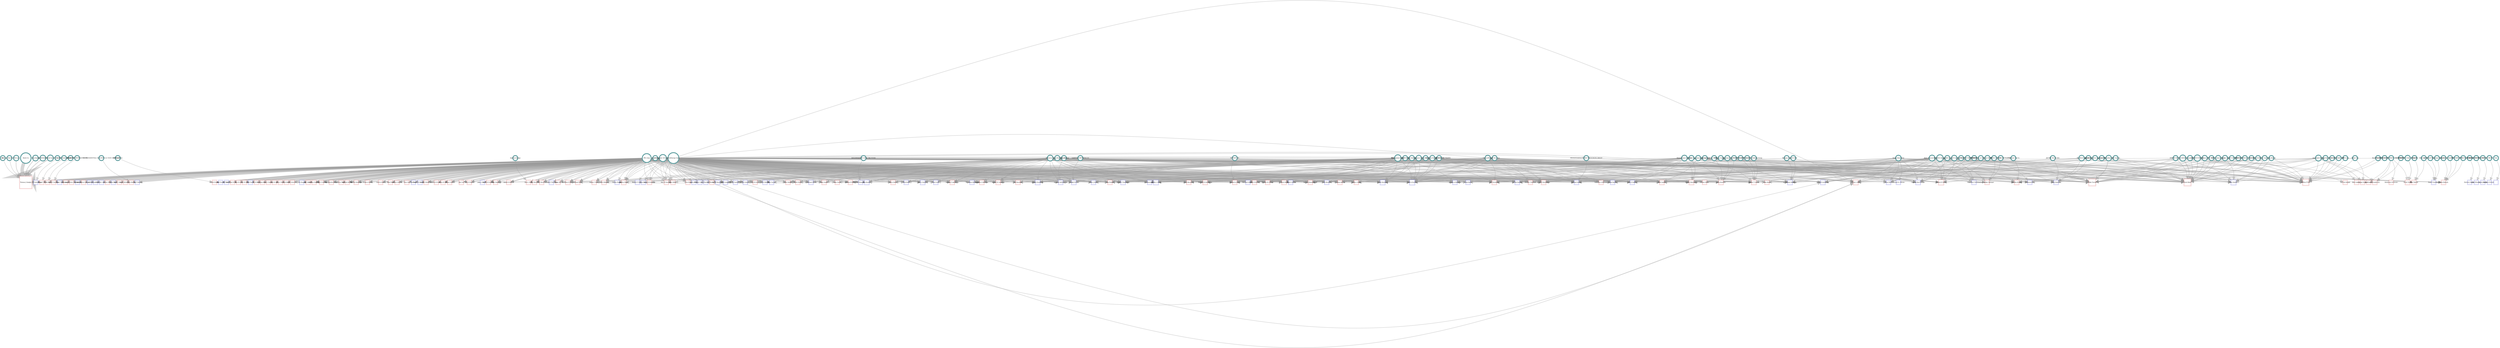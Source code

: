 digraph G {
	graph [outputorder=edgesfirst, truecolor=true, size="1000,1000!", dpi=96, bgcolor="#FFFFFF", splines=curved, epsilon="0.0", layoutEngine=neato, fontsize=90, fontcolor=blue, start=self];
	node [label="\N", style="setlinewidth(10), filled", fontsize=15, fixedsize=1, imagescale=true, regular=true];
	graph [bb="0,0,3027.8,2151.4"];
	671 [label=BP, width="0.77778", href=a, transaction_id="54560c565fac1f5431ec7d8523c87d0d", company_id=671, company_name=BP, amount="65.75", recipient_ext_id=3840, industry="Major (Multinational) Oil & Gas Producers", image="../www/com_images/c671.png", sitecode=oil, contributor_type=C, id=671, total_dollars="65.75", type=donors, value="65.75", dir="/home/dameat/public_html/state_dem/njq/NodeViz", color=cadetblue, shape=circle, fillcolor="#ffffff", tooltip="BP (Gave $66)", label_zoom_level=8, click="this.selectNode('671'); this.panToNode('671');", area="0.5", target=671, pos="345.74,1613.4", height="0.79167"];
	39513 [label="TJS MINING CO", width="0.77778", href=a, transaction_id="9260d7bf959e5ff7635e1293bae907f7", company_id=39513, company_name="TJS MINING CO", amount="100.00", recipient_ext_id=143072, industry="Coal Mining", image="../www/com_images/cunknown_coal_co.png", sitecode=coal, contributor_type=I, id=39513, total_dollars="100.00", type=donors, value="100.00", dir="/home/dameat/public_html/state_dem/njq/NodeViz", color=cadetblue, shape=circle, fillcolor="#ffffff", tooltip="TJS MINING CO (Gave $100)", label_zoom_level=8, click="this.selectNode('39513'); this.panToNode('39513');", area="0.50024745319827", target=39513, pos="2168.8,533.71", height="0.79167"];
	38840 [label="THE BROTHERHOOD A UNION COALITION", width="0.77778", href=a, transaction_id="399c5d9e3179776469dee68abcf42100", company_id=38840, company_name="THE BROTHERHOOD A UNION COALITION", amount="100.00", recipient_ext_id=8087, industry="Coal Mining", image="../www/com_images/cunknown_coal_co.png", sitecode=coal, contributor_type=C, id=38840, total_dollars="100.00", type=donors, value="100.00", dir="/home/dameat/public_html/state_dem/njq/NodeViz", color=cadetblue, shape=circle, fillcolor="#ffffff", tooltip="THE BROTHERHOOD A UNION COALITION (Gave $100)", label_zoom_level=8, click="this.selectNode('38840'); this.panToNode('38840');", area="0.50024745319827", target=38840, pos="1001.5,2009.5", height="0.79167"];
	9330 [label="Robert F Matzie", width="0.69444", href=a, image="../www/can_images/9330.jpg", id=9330, total_dollars=150, type=candidates, value=150, color="#3333cc33", shape=square, fillcolor="#ffffff", tooltip="Robert F Matzie (Received $150)", label_zoom_level=6, click="this.selectNode('9330'); this.panToNode('9330');", area="0.50060869874318", target=9330, state=PA, term=2010, district="PA-16", party=D, candidate_name="Robert F Matzie", pos="453.19,841.47", height="0.70833"];
	5024 [label="Seneca Resources", width="0.77778", href=a, transaction_id="1b451bfc974cf72435ed49efa030af6c", company_id=5024, company_name="Seneca Resources", amount="160.00", recipient_ext_id=8261, industry="Natural Gas Transmission & Distribution", image="../www/com_images/cunknown_oil_co.png", sitecode=oil, contributor_type=I, id=5024, total_dollars="160.00", type=donors, value="160.00", dir="/home/dameat/public_html/state_dem/njq/NodeViz", color=cadetblue, shape=circle, fillcolor="#ffffff", tooltip="Seneca Resources (Gave $160)", label_zoom_level=8, click="this.selectNode('5024'); this.panToNode('5024');", area="0.50068094785216", target=5024, pos="2396.1,2054.1", height="0.79167"];
	8261 [label="Patrick J Harkins", width="0.69444", href=a, image="../www/can_images/8261.jpg", id=8261, total_dollars=160, type=candidates, value=160, color="#3333cc33", shape=square, fillcolor="#ffffff", tooltip="Patrick J Harkins (Received $160)", label_zoom_level=6, click="this.selectNode('8261'); this.panToNode('8261');", area="0.50068094785216", target=8261, state=PA, term=2010, district="PA-1", party=D, candidate_name="Patrick J Harkins", pos="2192.5,1850.5", height="0.70833"];
	39507 [label="SILBERLINE MAUFACTURING CO", width="0.77778", href=a, transaction_id="632947c13bc0f7826d9592c61359c1e6", company_id=39507, company_name="SILBERLINE MAUFACTURING CO", amount="175.00", recipient_ext_id=8061, industry="Oil & Gas", image="../www/com_images/cunknown_oil_co.png", sitecode=oil, contributor_type=I, id=39507, total_dollars="175.00", type=donors, value="175.00", dir="/home/dameat/public_html/state_dem/njq/NodeViz", color=cadetblue, shape=circle, fillcolor="#ffffff", tooltip="SILBERLINE MAUFACTURING CO (Gave $175)", label_zoom_level=8, click="this.selectNode('39507'); this.panToNode('39507');", area="0.50078932151564", target=39507, pos="199.67,1403.3", height="0.79167"];
	2426 [label="Edward G Staback", width="0.69444", href=a, image="../www/can_images/2426.jpg", id=2426, total_dollars=200, type=candidates, value=200, color="#3333cc33", shape=square, fillcolor="#ffffff", tooltip="Edward G Staback (Received $200)", label_zoom_level=6, click="this.selectNode('2426'); this.panToNode('2426');", area="0.50096994428809", target=2426, state=PA, term=2010, district="PA-115", party=D, candidate_name="Edward G Staback", pos="1124,1588", height="0.70833"];
	38210 [label="NITTANY OIL", width="0.80556", href=a, transaction_id="1561596012daaa7ed4af763066e6c0ca", company_id=38210, company_name="NITTANY OIL", amount="200.00", recipient_ext_id=2361, industry="Independent Oil & Gas Producers", image="../www/com_images/cunknown_oil_co.png", sitecode=oil, contributor_type=I, id=38210, total_dollars="200.00", type=donors, value="200.00", dir="/home/dameat/public_html/state_dem/njq/NodeViz", color=cadetblue, shape=circle, fillcolor="#ffffff", tooltip="NITTANY OIL (Gave $200)", label_zoom_level=8, click="this.selectNode('38210'); this.panToNode('38210');", area="0.50096994428809", target=38210, pos="1617.5,1374.4", height="0.80556"];
	3101 [label="Mallard Oil Co", width="0.80556", href=a, transaction_id="91e95da38e0eefc770764a96fcaf8d5b", company_id=3101, company_name="Mallard Oil Co", amount="200.00", recipient_ext_id=143087, industry="Coal Mining", image="../www/com_images/cunknown_coal_co.png", sitecode=coal, contributor_type=I, id=3101, total_dollars="200.00", type=donors, value="200.00", dir="/home/dameat/public_html/state_dem/njq/NodeViz", color=cadetblue, shape=circle, fillcolor="#ffffff", tooltip="Mallard Oil Co (Gave $200)", label_zoom_level=8, click="this.selectNode('3101'); this.panToNode('3101');", area="0.50096994428809", target=3101, pos="741.22,1972.2", height="0.80556"];
	1535 [label="EC Barnes Inc", width="0.80556", href=a, transaction_id=b2f486bce968d4b42131ef3a3a741eaf, company_id=1535, company_name="EC Barnes Inc", amount="200.00", recipient_ext_id=6747, industry="Gasoline Service Stations", image="../www/com_images/cunknown_oil_co.png", sitecode=oil, contributor_type=I, id=1535, total_dollars="200.00", type=donors, value="200.00", dir="/home/dameat/public_html/state_dem/njq/NodeViz", color=cadetblue, shape=circle, fillcolor="#ffffff", tooltip="EC Barnes Inc (Gave $200)", label_zoom_level=8, click="this.selectNode('1535'); this.panToNode('1535');", area="0.50096994428809", target=1535, pos="556.57,1782.5", height="0.80556"];
	7780 [label="Kevin P Murphy", width="0.69444", href=a, image="../www/can_images/7780.jpg", id=7780, total_dollars=250, type=candidates, value=250, color="#3333cc33", shape=square, fillcolor="#ffffff", tooltip="Kevin P Murphy (Received $250)", label_zoom_level=6, click="this.selectNode('7780'); this.panToNode('7780');", area="0.50133118983301", target=7780, state=PA, term=2010, district="PA-113", party=D, candidate_name="Kevin P Murphy", pos="1235.4,1538.4", height="0.70833"];
	2377 [label="William F Keller", width="0.69444", href=a, image="../www/can_images/2377.jpg", id=2377, total_dollars=250, type=candidates, value=250, color="#3333cc33", shape=square, fillcolor="#ffffff", tooltip="William F Keller (Received $250)", label_zoom_level=6, click="this.selectNode('2377'); this.panToNode('2377');", area="0.50133118983301", target=2377, state=PA, term=2010, district="PA-184", party=D, candidate_name="William F Keller", pos="1193.5,1561.5", height="0.70833"];
	9331 [label="Dom Costa", width="0.69444", href=a, image="../www/can_images/9331.jpg", id=9331, total_dollars=250, type=candidates, value=250, color="#3333cc33", shape=square, fillcolor="#ffffff", tooltip="Dom Costa (Received $250)", label_zoom_level=6, click="this.selectNode('9331'); this.panToNode('9331');", area="0.50133118983301", target=9331, state=PA, term=2010, district="PA-21", party=D, candidate_name="Dom Costa", pos="486.81,786.09", height="0.70833"];
	6772 [label="Jake Wheatley", width="0.69444", href=a, image="../www/can_images/6772.jpg", id=6772, total_dollars=250, type=candidates, value=250, color="#3333cc33", shape=square, fillcolor="#ffffff", tooltip="Jake Wheatley (Received $250)", label_zoom_level=6, click="this.selectNode('6772'); this.panToNode('6772');", area="0.50133118983301", target=6772, state=PA, term=2010, district="PA-19", party=D, candidate_name="Jake Wheatley", pos="2192.5,368.5", height="0.70833"];
	143137 [label="Rosemary M Brown", width="0.69444", href=a, image="../www/can_images/143137.jpg", id=143137, total_dollars=250, type=candidates, value=250, color="#cc333333", shape=square, fillcolor="#ffffff", tooltip="Rosemary M Brown (Received $250)", label_zoom_level=6, click="this.selectNode('143137'); this.panToNode('143137');", area="0.50133118983301", target=143137, state=PA, term=2010, district="PA-189", party=R, candidate_name="Rosemary M Brown", pos="2012.8,1606.5", height="0.70833"];
	6802 [label="Kate Harper", width="0.69444", href=a, image="../www/can_images/6802.jpg", id=6802, total_dollars=250, type=candidates, value=250, color="#cc333333", shape=square, fillcolor="#ffffff", tooltip="Kate Harper (Received $250)", label_zoom_level=6, click="this.selectNode('6802'); this.panToNode('6802');", area="0.50133118983301", target=6802, state=PA, term=2010, district="PA-61", party=R, candidate_name="Kate Harper", pos="1092.7,1598", height="0.70833"];
	8044 [label="Michael H. O'Brien", width="0.69444", href=a, image="../www/can_images/8044.jpg", id=8044, total_dollars=250, type=candidates, value=250, color="#3333cc33", shape=square, fillcolor="#ffffff", tooltip="Michael H. O'Brien (Received $250)", label_zoom_level=6, click="this.selectNode('8044'); this.panToNode('8044');", area="0.50133118983301", target=8044, state=PA, term=2010, district="PA-175", party=D, candidate_name="Michael H. O'Brien", pos="1143.4,70.667", height="0.70833"];
	143091 [label="Lynda Culver Schlegel", width="0.69444", href=a, image="../www/can_images/143091.jpg", id=143091, total_dollars=250, type=candidates, value=250, color="#cc333333", shape=square, fillcolor="#ffffff", tooltip="Lynda Culver Schlegel (Received $250)", label_zoom_level=6, click="this.selectNode('143091'); this.panToNode('143091');", area="0.50133118983301", target=143091, state=PA, term=2010, district="PA-108", party=R, candidate_name="Lynda Culver Schlegel", pos="914.46,1603.6", height="0.70833"];
	8240 [label="RoseMarie Swanger", width="0.69444", href=a, image="../www/can_images/8240.jpg", id=8240, total_dollars=250, type=candidates, value=250, color="#cc333333", shape=square, fillcolor="#ffffff", tooltip="RoseMarie Swanger (Received $250)", label_zoom_level=6, click="this.selectNode('8240'); this.panToNode('8240');", area="0.50133118983301", target=8240, state=PA, term=2010, district="PA-102", party=R, candidate_name="RoseMarie Swanger", pos="1281.1,1503", height="0.70833"];
	6776 [label="Florindo J Fabrizio", width="0.69444", href=a, image="../www/can_images/6776.jpg", id=6776, total_dollars=250, type=candidates, value=250, color="#3333cc33", shape=square, fillcolor="#ffffff", tooltip="Florindo J Fabrizio (Received $250)", label_zoom_level=6, click="this.selectNode('6776'); this.panToNode('6776');", area="0.50133118983301", target=6776, state=PA, term=2010, district="PA-2", party=D, candidate_name="Florindo J Fabrizio", pos="469.79,813.87", height="0.70833"];
	6795 [label="Angel Cruz", width="0.69444", href=a, image="../www/can_images/6795.jpg", id=6795, total_dollars=250, type=candidates, value=250, color="#3333cc33", shape=square, fillcolor="#ffffff", tooltip="Angel Cruz (Received $250)", label_zoom_level=6, click="this.selectNode('6795'); this.panToNode('6795');", area="0.50133118983301", target=6795, state=PA, term=2010, district="PA-180", party=D, candidate_name="Angel Cruz", pos="1060.5,1601.9", height="0.70833"];
	39369 [label="PENNSYLVANIA ENERGY RESOURCES GROUP", width="0.80556", href=a, transaction_id="0b3855f5eadf45e59b094ad71701bb58", company_id=39369, company_name="PENNSYLVANIA ENERGY RESOURCES GROUP", amount="250.00", recipient_ext_id=6773, industry="Oil & Gas", image="../www/com_images/c39369.png", sitecode=oil, contributor_type=C, id=39369, total_dollars="250.00", type=donors, value="250.00", dir="/home/dameat/public_html/state_dem/njq/NodeViz", color=cadetblue, shape=circle, fillcolor="#ffffff", tooltip="PENNSYLVANIA ENERGY RESOURCES GROUP (Gave $250)", label_zoom_level=8, click="this.selectNode('39369'); this.panToNode('39369');", area="0.50133118983301", target=39369, pos="1696.1,1042.5", height="0.80556"];
	38564 [label="RANDALL ENTERPRISES", width="0.80556", href=a, transaction_id="70053bb7733c462640bb5765260609ff", company_id=38564, company_name="RANDALL ENTERPRISES", amount="250.00", recipient_ext_id=6772, industry="Independent Oil & Gas Producers", image="../www/com_images/cunknown_oil_co.png", sitecode=oil, contributor_type=I, id=38564, total_dollars="250.00", type=donors, value="250.00", dir="/home/dameat/public_html/state_dem/njq/NodeViz", color=cadetblue, shape=circle, fillcolor="#ffffff", tooltip="RANDALL ENTERPRISES (Gave $250)", label_zoom_level=8, click="this.selectNode('38564'); this.panToNode('38564');", area="0.50133118983301", target=38564, pos="2396.1,572.15", height="0.80556"];
	5036 [label="Service Station Owner", width="0.80556", href=a, transaction_id="8831ad34ef0331d6c2fe0f5f8f3498e7", company_id=5036, company_name="Service Station Owner", amount="250.00", recipient_ext_id=8046, industry="Gasoline Service Stations", image="../www/com_images/cunknown_oil_co.png", sitecode=oil, contributor_type=I, id=5036, total_dollars="250.00", type=donors, value="250.00", dir="/home/dameat/public_html/state_dem/njq/NodeViz", color=cadetblue, shape=circle, fillcolor="#ffffff", tooltip="Service Station Owner (Gave $250)", label_zoom_level=8, click="this.selectNode('5036'); this.panToNode('5036');", area="0.50133118983301", target=5036, pos="853.78,1998", height="0.80556"];
	142982 [label="Sid Michaels Kavulich", width="0.69444", href=a, image="../www/can_images/142982.jpg", id=142982, total_dollars=250, type=candidates, value=250, color="#3333cc33", shape=square, fillcolor="#ffffff", tooltip="Sid Michaels Kavulich (Received $250)", label_zoom_level=6, click="this.selectNode('142982'); this.panToNode('142982');", area="0.50133118983301", target=142982, state=PA, term=2010, district="PA-114", party=D, candidate_name="Sid Michaels Kavulich", pos="1157.1,1576.9", height="0.70833"];
	38719 [label="SHERPA MINING CONTRACTORS", width="0.80556", href=a, transaction_id="9af25985097749ae202cb8e600f3e771", company_id=38719, company_name="SHERPA MINING CONTRACTORS", amount="306.34", recipient_ext_id=9334, industry="Coal Mining", image="../www/com_images/cunknown_coal_co.png", sitecode=coal, contributor_type=I, id=38719, total_dollars="306.34", type=donors, value="306.34", dir="/home/dameat/public_html/state_dem/njq/NodeViz", color=cadetblue, shape=circle, fillcolor="#ffffff", tooltip="SHERPA MINING CONTRACTORS (Gave $306)", label_zoom_level=8, click="this.selectNode('38719'); this.panToNode('38719');", area="0.50173824131301", target=38719, pos="1234,1882.8", height="0.80556"];
	409 [label="Baker Gas", width="0.80556", href=a, transaction_id=dbd567a46839915956ab733e87fbad5a, company_id=409, company_name="Baker Gas", amount="125.00", recipient_ext_id=6799, industry="Independent Oil & Gas Producers", image="../www/com_images/cunknown_oil_co.png", sitecode=oil, contributor_type=I, id=409, total_dollars=325, type=donors, value=325, dir="/home/dameat/public_html/state_dem/njq/NodeViz", color=cadetblue, shape=circle, fillcolor="#ffffff", tooltip="Baker Gas (Gave $325)", label_zoom_level=8, click="this.selectNode('409'); this.panToNode('409');", area="0.50187305815038", target=409, pos="1610.5,784.89", height="0.80556"];
	38486 [label="PETROLEUM RETAILERS & AUTO REPAIR ASSOCIATES", width="0.80556", href=a, transaction_id="5d47f983f1c69a44a79b74e470f26c54", company_id=38486, company_name="PETROLEUM RETAILERS & AUTO REPAIR ASSOCIATES", amount="250.00", recipient_ext_id=6783, industry="Gasoline Service Stations", image="../www/com_images/cunknown_oil_co.png", sitecode=oil, contributor_type=C, id=38486, total_dollars=350, type=donors, value=350, dir="/home/dameat/public_html/state_dem/njq/NodeViz", color=cadetblue, shape=circle, fillcolor="#ffffff", tooltip="PETROLEUM RETAILERS & AUTO REPAIR ASSOCIATES (Gave $350)", label_zoom_level=8, click="this.selectNode('38486'); this.panToNode('38486');", area="0.50205368092283", target=38486, pos="1507.3,598.9", height="0.80556"];
	37929 [label="JACOBS OIL CO INC", width="0.80556", href=a, transaction_id="5cd9df55dead80d76c9410d2cff603b8", company_id=37929, company_name="JACOBS OIL CO INC", amount="370.00", recipient_ext_id=2366, industry="Oil & Gas", image="../www/com_images/cunknown_oil_co.png", sitecode=oil, contributor_type=I, id=37929, total_dollars="370.00", type=donors, value="370.00", dir="/home/dameat/public_html/state_dem/njq/NodeViz", color=cadetblue, shape=circle, fillcolor="#ffffff", tooltip="JACOBS OIL CO INC (Gave $370)", label_zoom_level=8, click="this.selectNode('37929'); this.panToNode('37929');", area="0.5021981791408", target=37929, pos="159.67,623.64", height="0.80556"];
	37927 [label="JACOBS OIL", width="0.80556", href=a, transaction_id=d3aa57ad7738d13158c0f7cc5f0e45f9, company_id=37927, company_name="JACOBS OIL", amount="370.00", recipient_ext_id=2366, industry="Oil & Gas", image="../www/com_images/cunknown_oil_co.png", sitecode=oil, contributor_type=I, id=37927, total_dollars="370.00", type=donors, value="370.00", dir="/home/dameat/public_html/state_dem/njq/NodeViz", color=cadetblue, shape=circle, fillcolor="#ffffff", tooltip="JACOBS OIL (Gave $370)", label_zoom_level=8, click="this.selectNode('37927'); this.panToNode('37927');", area="0.5021981791408", target=37927, pos="228.33,506.25", height="0.80556"];
	14749 [label="Spectra Energy", width="0.80556", href=a, transaction_id="05dd5857187838477eaecd4988119ace", company_id=14749, company_name="Spectra Energy", amount="400.00", recipient_ext_id=2373, industry="Natural Gas Transmission & Distribution", image="../www/com_images/c73.png", sitecode=oil, contributor_type=C, id=14749, total_dollars="400.00", type=donors, value="400.00", dir="/home/dameat/public_html/state_dem/njq/NodeViz", color=cadetblue, shape=circle, fillcolor="#ffffff", tooltip="Spectra Energy (Gave $400)", label_zoom_level=8, click="this.selectNode('14749'); this.panToNode('14749');", area="0.50241492646775", target=14749, pos="1408.8,1704.8", height="0.80556"];
	29480 [label="Gilberton Coal", width="0.80556", href=a, transaction_id=e5cc66ec506c042e8834da80bf6b4be3, company_id=29480, company_name="Gilberton Coal", amount="275.00", recipient_ext_id=143105, industry="Coal Mining", image="../www/com_images/cunknown_coal_co.png", sitecode=coal, contributor_type=I, id=29480, total_dollars=425, type=donors, value=425, dir="/home/dameat/public_html/state_dem/njq/NodeViz", color=cadetblue, shape=circle, fillcolor="#ffffff", tooltip="Gilberton Coal (Gave $425)", label_zoom_level=8, click="this.selectNode('29480'); this.panToNode('29480');", area="0.5025955492402", target=29480, pos="2382.6,1265.8", height="0.80556"];
	143087 [label="Kurt A Masser", width="0.69444", href=a, image="../www/can_images/143087.jpg", id=143087, total_dollars=450, type=candidates, value=450, color="#cc333333", shape=square, fillcolor="#ffffff", tooltip="Kurt A Masser (Received $450)", label_zoom_level=6, click="this.selectNode('143087'); this.panToNode('143087');", area="0.50277617201266", target=143087, state=PA, term=2010, district="PA-107", party=R, candidate_name="Kurt A Masser", pos="801.04,1607.2", height="0.70833"];
	14638 [label="Royal Dutch Shell", width="0.80556", href=a, transaction_id="329a11db746d72dd075201bd380fc97d", company_id=14638, company_name="Royal Dutch Shell", amount="500.00", recipient_ext_id=6799, industry="Oil & Gas", image="../www/com_images/c30.png", sitecode=oil, contributor_type=I, id=14638, total_dollars="500.00", type=donors, value="500.00", dir="/home/dameat/public_html/state_dem/njq/NodeViz", color=cadetblue, shape=circle, fillcolor="#ffffff", tooltip="Royal Dutch Shell (Gave $500)", label_zoom_level=8, click="this.selectNode('14638'); this.panToNode('14638');", area="0.50313741755757", target=14638, pos="1494.6,546.82", height="0.80556"];
	38851 [label="THE PRESIDENTIAL COALITION LLC NON CORPORATE", width="0.80556", href=a, transaction_id="3f923510fc23fd3c406a45b04bd43504", company_id=38851, company_name="THE PRESIDENTIAL COALITION LLC NON CORPORATE", amount="500.00", recipient_ext_id=105513, industry="Coal Mining", image="../www/com_images/cunknown_coal_co.png", sitecode=coal, contributor_type=C, id=38851, total_dollars="500.00", type=donors, value="500.00", dir="/home/dameat/public_html/state_dem/njq/NodeViz", color=cadetblue, shape=circle, fillcolor="#ffffff", tooltip="THE PRESIDENTIAL COALITION LLC NON CORPORATE (Gave $500)", label_zoom_level=8, click="this.selectNode('38851'); this.panToNode('38851');", area="0.50313741755757", target=38851, pos="202.96,602.67", height="0.80556"];
	143018 [label="Kevin J Boyle", width="0.69444", href=a, image="../www/can_images/143018.jpg", id=143018, total_dollars=500, type=candidates, value=500, color="#3333cc33", shape=square, fillcolor="#ffffff", tooltip="Kevin J Boyle (Received $500)", label_zoom_level=6, click="this.selectNode('143018'); this.panToNode('143018');", area="0.50313741755757", target=143018, state=PA, term=2010, district="PA-172", party=D, candidate_name="Kevin J Boyle", pos="2306.5,824.5", height="0.70833"];
	8254 [label="William C Kortz II", width="0.69444", href=a, image="../www/can_images/8254.jpg", id=8254, total_dollars=500, type=candidates, value=500, color="#3333cc33", shape=square, fillcolor="#ffffff", tooltip="William C Kortz II (Received $500)", label_zoom_level=6, click="this.selectNode('8254'); this.panToNode('8254');", area="0.50313741755757", target=8254, state=PA, term=2010, district="PA-38", party=D, candidate_name="William C Kortz II", pos="415.47,903.23", height="0.70833"];
	8065 [label="John T Galloway", width="0.69444", href=a, image="../www/can_images/8065.jpg", id=8065, total_dollars=500, type=candidates, value=500, color="#3333cc33", shape=square, fillcolor="#ffffff", tooltip="John T Galloway (Received $500)", label_zoom_level=6, click="this.selectNode('8065'); this.panToNode('8065');", area="0.50313741755757", target=8065, state=PA, term=2010, district="PA-140", party=D, candidate_name="John T Galloway", pos="1451.7,975.02", height="0.70833"];
	7979 [label="Duane Milne", width="0.69444", href=a, image="../www/can_images/7979.jpg", id=7979, total_dollars=500, type=candidates, value=500, color="#cc333333", shape=square, fillcolor="#ffffff", tooltip="Duane Milne (Received $500)", label_zoom_level=6, click="this.selectNode('7979'); this.panToNode('7979');", area="0.50313741755757", target=7979, state=PA, term=2010, district="PA-167", party=R, candidate_name="Duane Milne", pos="1658.2,416.43", height="0.70833"];
	39064 [label="XCOAL ENERGY", width="0.80556", href=a, transaction_id=f3accbbed7dcc9d88cee6c61642f8dde, company_id=39064, company_name="XCOAL ENERGY", amount="500.00", recipient_ext_id=6799, industry="Coal Mining", image="../www/com_images/cunknown_coal_co.png", sitecode=coal, contributor_type=I, id=39064, total_dollars="500.00", type=donors, value="500.00", dir="/home/dameat/public_html/state_dem/njq/NodeViz", color=cadetblue, shape=circle, fillcolor="#ffffff", tooltip="XCOAL ENERGY (Gave $500)", label_zoom_level=8, click="this.selectNode('39064'); this.panToNode('39064');", area="0.50313741755757", target=39064, pos="1550.5,616.63", height="0.80556"];
	37712 [label="FEGLEY OIL CO", width="0.80556", href=a, transaction_id=e0fae8e09996082c0736c9085f0f4b4c, company_id=37712, company_name="FEGLEY OIL CO", amount="500.00", recipient_ext_id=143103, industry="Oil & Gas", image="../www/com_images/cunknown_oil_co.png", sitecode=oil, contributor_type=I, id=37712, total_dollars="500.00", type=donors, value="500.00", dir="/home/dameat/public_html/state_dem/njq/NodeViz", color=cadetblue, shape=circle, fillcolor="#ffffff", tooltip="FEGLEY OIL CO (Gave $500)", label_zoom_level=8, click="this.selectNode('37712'); this.panToNode('37712');", area="0.50313741755757", target=37712, pos="1591.2,1511.3", height="0.80556"];
	32690 [label="Sunbury Generation", width="0.80556", href=a, transaction_id="101c08186106ab4dfb5ab97a052bbbcf", company_id=32690, company_name="Sunbury Generation", amount="500.00", recipient_ext_id=2362, industry="Energy, Natural Resources And Environment", image="../www/com_images/cunknown_coal_co.png", sitecode=coal, contributor_type=I, id=32690, total_dollars="500.00", type=donors, value="500.00", dir="/home/dameat/public_html/state_dem/njq/NodeViz", color=cadetblue, shape=circle, fillcolor="#ffffff", tooltip="Sunbury Generation (Gave $500)", label_zoom_level=8, click="this.selectNode('32690'); this.panToNode('32690');", area="0.50313741755757", target=32690, pos="613.98,213.86", height="0.80556"];
	37746 [label="GARFIELD REFINING CO", width="0.80556", href=a, transaction_id=a4a47bc2e53efe68ccffc0dc8efa1419, company_id=37746, company_name="GARFIELD REFINING CO", amount="500.00", recipient_ext_id=2354, industry="Petroleum Refining & Marketing", image="../www/com_images/cunknown_oil_co.png", sitecode=oil, contributor_type=I, id=37746, total_dollars="500.00", type=donors, value="500.00", dir="/home/dameat/public_html/state_dem/njq/NodeViz", color=cadetblue, shape=circle, fillcolor="#ffffff", tooltip="GARFIELD REFINING CO (Gave $500)", label_zoom_level=8, click="this.selectNode('37746'); this.panToNode('37746');", area="0.50313741755757", target=37746, pos="1361.8,1755.2", height="0.80556"];
	8046 [label="Thomas P Murt", width="0.69444", href=a, image="../www/can_images/8046.jpg", id=8046, total_dollars=500, type=candidates, value=500, color="#cc333333", shape=square, fillcolor="#ffffff", tooltip="Thomas P Murt (Received $500)", label_zoom_level=6, click="this.selectNode('8046'); this.panToNode('8046');", area="0.50313741755757", target=8046, state=PA, term=2010, district="PA-152", party=R, candidate_name="Thomas P Murt", pos="897.05,1635.8", height="0.70833"];
	4392 [label="Petroleum Sales", width="0.80556", href=a, transaction_id="96afd565903aab0c5047b8b5e8a8e50a", company_id=4392, company_name="Petroleum Sales", amount="500.00", recipient_ext_id=8061, industry="Oil & Gas", image="../www/com_images/cunknown_oil_co.png", sitecode=oil, contributor_type=I, id=4392, total_dollars="500.00", type=donors, value="500.00", dir="/home/dameat/public_html/state_dem/njq/NodeViz", color=cadetblue, shape=circle, fillcolor="#ffffff", tooltip="Petroleum Sales (Gave $500)", label_zoom_level=8, click="this.selectNode('4392'); this.panToNode('4392');", area="0.50313741755757", target=4392, pos="257.58,1513.8", height="0.80556"];
	38058 [label="LITTLE PINE RESOURCES", width="0.80556", href=a, transaction_id="77ae2b693eb923445e5a3b89a308d94f", company_id=38058, company_name="LITTLE PINE RESOURCES", amount="500.00", recipient_ext_id=2362, industry="Oil & Gas", image="../www/com_images/cunknown_oil_co.png", sitecode=oil, contributor_type=I, id=38058, total_dollars="500.00", type=donors, value="500.00", dir="/home/dameat/public_html/state_dem/njq/NodeViz", color=cadetblue, shape=circle, fillcolor="#ffffff", tooltip="LITTLE PINE RESOURCES (Gave $500)", label_zoom_level=8, click="this.selectNode('38058'); this.panToNode('38058');", area="0.50313741755757", target=38058, pos="507.22,269.96", height="0.80556"];
	8132 [label="Cherelle L Parker", width="0.69444", href=a, image="../www/can_images/8132.jpg", id=8132, total_dollars=500, type=candidates, value=500, color="#3333cc33", shape=square, fillcolor="#ffffff", tooltip="Cherelle L Parker (Received $500)", label_zoom_level=6, click="this.selectNode('8132'); this.panToNode('8132');", area="0.50313741755757", target=8132, state=PA, term=2010, district="PA-200", party=D, candidate_name="Cherelle L Parker", pos="830.87,1598.6", height="0.70833"];
	6775 [label="Bernie O'Neill", width="0.69444", href=a, image="../www/can_images/6775.jpg", id=6775, total_dollars=500, type=candidates, value=500, color="#cc333333", shape=square, fillcolor="#ffffff", tooltip="Bernie O'Neill (Received $500)", label_zoom_level=6, click="this.selectNode('6775'); this.panToNode('6775');", area="0.50313741755757", target=6775, state=PA, term=2010, district="PA-29", party=R, candidate_name="Bernie O'Neill", pos="980.9,1610", height="0.70833"];
	39427 [label="BOILERMAKERS LOCAL PAC FUND", width="0.80556", href=a, transaction_id="7a4a4426e9ffbc1e6a1d540a8eecce71", company_id=39427, company_name="BOILERMAKERS LOCAL PAC FUND", amount="500.00", recipient_ext_id=8237, industry="Oil & Gas", image="../www/com_images/cunknown_oil_co.png", sitecode=oil, contributor_type=C, id=39427, total_dollars="500.00", type=donors, value="500.00", dir="/home/dameat/public_html/state_dem/njq/NodeViz", color=cadetblue, shape=circle, fillcolor="#ffffff", tooltip="BOILERMAKERS LOCAL PAC FUND (Gave $500)", label_zoom_level=8, click="this.selectNode('39427'); this.panToNode('39427');", area="0.50313741755757", target=39427, pos="30,861.49", height="0.80556"];
	2401 [label="John M Perzel", width="0.69444", href=a, image="../www/can_images/2401.jpg", id=2401, total_dollars=500, type=candidates, value=500, color="#cc333333", shape=square, fillcolor="#ffffff", tooltip="John M Perzel (Received $500)", label_zoom_level=6, click="this.selectNode('2401'); this.panToNode('2401');", area="0.50313741755757", target=2401, state=PA, term=2010, district="PA-172", party=R, candidate_name="John M Perzel", pos="1471,1083.2", height="0.70833"];
	38127 [label="MDS ENERGY", width="0.80556", href=a, transaction_id="373d2daca58e247fce27b8d4defc783c", company_id=38127, company_name="MDS ENERGY", amount="500.00", recipient_ext_id=6799, industry="Independent Oil & Gas Producers", image="../www/com_images/cunknown_oil_co.png", sitecode=oil, contributor_type=I, id=38127, total_dollars="500.00", type=donors, value="500.00", dir="/home/dameat/public_html/state_dem/njq/NodeViz", color=cadetblue, shape=circle, fillcolor="#ffffff", tooltip="MDS ENERGY (Gave $500)", label_zoom_level=8, click="this.selectNode('38127'); this.panToNode('38127');", area="0.50313741755757", target=38127, pos="1612,732.42", height="0.80556"];
	37304 [label="BOILERMAKERS LOCAL 13", width="0.80556", href=a, transaction_id=f83b2a88ed32ca0aaef966a5bf0f3339, company_id=37304, company_name="BOILERMAKERS LOCAL 13", amount="500.00", recipient_ext_id=143018, industry="Oil & Gas", image="../www/com_images/cunknown_oil_co.png", sitecode=oil, contributor_type=C, id=37304, total_dollars="500.00", type=donors, value="500.00", dir="/home/dameat/public_html/state_dem/njq/NodeViz", color=cadetblue, shape=circle, fillcolor="#ffffff", tooltip="BOILERMAKERS LOCAL 13 (Gave $500)", label_zoom_level=8, click="this.selectNode('37304'); this.panToNode('37304');", area="0.50313741755757", target=37304, pos="2510.1,1028.1", height="0.80556"];
	2396 [label="Phyllis Mundy", width="0.69444", href=a, image="../www/can_images/2396.jpg", id=2396, total_dollars=500, type=candidates, value=500, color="#3333cc33", shape=square, fillcolor="#ffffff", tooltip="Phyllis Mundy (Received $500)", label_zoom_level=6, click="this.selectNode('2396'); this.panToNode('2396');", area="0.50313741755757", target=2396, state=PA, term=2010, district="PA-120", party=D, candidate_name="Phyllis Mundy", pos="949.26,1616.7", height="0.70833"];
	37978 [label="KE WEAVER PETROLEUM INC", width="0.80556", href=a, transaction_id="0e8fc0b0cc64ede9927ba7783266e666", company_id=37978, company_name="KE WEAVER PETROLEUM INC", amount="500.00", recipient_ext_id=143066, industry="Oil & Gas", image="../www/com_images/cunknown_oil_co.png", sitecode=oil, contributor_type=I, id=37978, total_dollars="500.00", type=donors, value="500.00", dir="/home/dameat/public_html/state_dem/njq/NodeViz", color=cadetblue, shape=circle, fillcolor="#ffffff", tooltip="KE WEAVER PETROLEUM INC (Gave $500)", label_zoom_level=8, click="this.selectNode('37978'); this.panToNode('37978');", area="0.50313741755757", target=37978, pos="1260.7,1909.6", height="0.80556"];
	8262 [label="John Hornaman", width="0.69444", href=a, image="../www/can_images/8262.jpg", id=8262, total_dollars=500, type=candidates, value=500, color="#3333cc33", shape=square, fillcolor="#ffffff", tooltip="John Hornaman (Received $500)", label_zoom_level=6, click="this.selectNode('8262'); this.panToNode('8262');", area="0.50313741755757", target=8262, state=PA, term=2010, district="PA-3", party=D, candidate_name="John Hornaman", pos="410.91,951.58", height="0.70833"];
	1571 [label="El Paso Energy", width="0.80556", href=a, transaction_id="3c1440d8a7775786a61e3bd574526093", company_id=1571, company_name="El Paso Energy", amount="500.00", recipient_ext_id=2386, industry="Oil & Gas", image="../www/com_images/c40.png", sitecode=oil, contributor_type=C, id=1571, total_dollars="500.00", type=donors, value="500.00", dir="/home/dameat/public_html/state_dem/njq/NodeViz", color=cadetblue, shape=circle, fillcolor="#ffffff", tooltip="El Paso Energy (Gave $500)", label_zoom_level=8, click="this.selectNode('1571'); this.panToNode('1571');", area="0.50313741755757", target=1571, pos="1436.6,1689.6", height="0.80556"];
	143140 [label="Stephen Bloom", width="0.69444", href=a, image="../www/can_images/143140.jpg", id=143140, total_dollars=523, type=candidates, value=523, color="#cc333333", shape=square, fillcolor="#ffffff", tooltip="Stephen Bloom (Received $523)", label_zoom_level=6, click="this.selectNode('143140'); this.panToNode('143140');", area="0.50330359050823", target=143140, state=PA, term=2010, district="PA-199", party=R, candidate_name="Stephen Bloom", pos="1471.1,1140.1", height="0.70833"];
	6767 [label="C. Adam Harris", width="0.69444", href=a, image="../www/can_images/6767.jpg", id=6767, total_dollars=530, type=candidates, value=530, color="#cc333333", shape=square, fillcolor="#ffffff", tooltip="C. Adam Harris (Received $530)", label_zoom_level=6, click="this.selectNode('6767'); this.panToNode('6767');", area="0.50335416488452", target=6767, state=PA, term=2010, district="PA-82", party=R, candidate_name="C. Adam Harris", pos="548.99,1212", height="0.70833"];
	6791 [label="Will Tallman", width="0.69444", href=a, image="../www/can_images/6791.jpg", id=6791, total_dollars=600, type=candidates, value=600, color="#cc333333", shape=square, fillcolor="#ffffff", tooltip="Will Tallman (Received $600)", label_zoom_level=6, click="this.selectNode('6791'); this.panToNode('6791');", area="0.5038599086474", target=6791, state=PA, term=2010, district="PA-193", party=R, candidate_name="Will Tallman", pos="643.8,1109.9", height="0.70833"];
	30685 [label="Pbs Coal Inc", width="0.80556", href=a, transaction_id="0e37d9ba0c78c602b323ca1e0f8a3979", company_id=30685, company_name="Pbs Coal Inc", amount="500.00", recipient_ext_id=2361, industry="Coal Mining", image="../www/com_images/cunknown_coal_co.png", sitecode=coal, contributor_type=I, id=30685, total_dollars=600, type=donors, value=600, dir="/home/dameat/public_html/state_dem/njq/NodeViz", color=cadetblue, shape=circle, fillcolor="#ffffff", tooltip="Pbs Coal Inc (Gave $600)", label_zoom_level=8, click="this.selectNode('30685'); this.panToNode('30685');", area="0.5038599086474", target=30685, pos="731.58,443.13", height="0.80556"];
	8087 [label="John P Sabatina Jr.", width="0.69444", href=a, image="../www/can_images/8087.jpg", id=8087, total_dollars=600, type=candidates, value=600, color="#3333cc33", shape=square, fillcolor="#ffffff", tooltip="John P Sabatina Jr. (Received $600)", label_zoom_level=6, click="this.selectNode('8087'); this.panToNode('8087');", area="0.5038599086474", target=8087, state=PA, term=2010, district="PA-174", party=D, candidate_name="John P Sabatina Jr.", pos="1018,1637.1", height="0.70833"];
	143081 [label="Fred Keller", width="0.69444", href=a, image="../www/can_images/143081.jpg", id=143081, total_dollars=622, type=candidates, value=622, color="#cc333333", shape=square, fillcolor="#ffffff", tooltip="Fred Keller (Received $622)", label_zoom_level=6, click="this.selectNode('143081'); this.panToNode('143081');", area="0.50401885668716", target=143081, state=PA, term=2010, district="PA-85", party=R, candidate_name="Fred Keller", pos="1132.5,1438.4", height="0.70833"];
	143107 [label="Mark M Gillen", width="0.69444", href=a, image="../www/can_images/143107.jpg", id=143107, total_dollars=644, type=candidates, value=644, color="#cc333333", shape=square, fillcolor="#ffffff", tooltip="Mark M Gillen (Received $644)", label_zoom_level=6, click="this.selectNode('143107'); this.panToNode('143107');", area="0.50417780472692", target=143107, state=PA, term=2010, district="PA-128", party=R, candidate_name="Mark M Gillen", pos="1464.7,1029.2", height="0.70833"];
	3844 [label="Dan Frankel", width="0.69444", href=a, image="../www/can_images/3844.jpg", id=3844, total_dollars=650, type=candidates, value=650, color="#3333cc33", shape=square, fillcolor="#ffffff", tooltip="Dan Frankel (Received $650)", label_zoom_level=6, click="this.selectNode('3844'); this.panToNode('3844');", area="0.50422115419231", target=3844, state=PA, term=2010, district="PA-23", party=D, candidate_name="Dan Frankel", pos="1051.4,1475.2", height="0.70833"];
	37715 [label="FIEG BROS COAL CO", width="0.80556", href=a, transaction_id=c84e8e68b539ebd6c0b4125b09e13bae, company_id=37715, company_name="FIEG BROS COAL CO", amount="677.50", recipient_ext_id=9334, industry="Coal Mining", image="../www/com_images/cunknown_coal_co.png", sitecode=coal, contributor_type=I, id=37715, total_dollars="677.50", type=donors, value="677.50", dir="/home/dameat/public_html/state_dem/njq/NodeViz", color=cadetblue, shape=circle, fillcolor="#ffffff", tooltip="FIEG BROS COAL CO (Gave $678)", label_zoom_level=8, click="this.selectNode('37715'); this.panToNode('37715');", area="0.50441983924202", target=37715, pos="990.23,1917.8", height="0.80556"];
	6798 [label="Mauree Gingrich", width="0.69444", href=a, image="../www/can_images/6798.jpg", id=6798, total_dollars=700, type=candidates, value=700, color="#cc333333", shape=square, fillcolor="#ffffff", tooltip="Mauree Gingrich (Received $700)", label_zoom_level=6, click="this.selectNode('6798'); this.panToNode('6798');", area="0.50458239973723", target=6798, state=PA, term=2010, district="PA-101", party=R, candidate_name="Mauree Gingrich", pos="680.23,1136.7", height="0.70833"];
	2370 [label="Tim Hennessey", width="0.69444", href=a, image="../www/can_images/2370.jpg", id=2370, total_dollars=700, type=candidates, value=700, color="#cc333333", shape=square, fillcolor="#ffffff", tooltip="Tim Hennessey (Received $700)", label_zoom_level=6, click="this.selectNode('2370'); this.panToNode('2370');", area="0.50458239973723", target=2370, state=PA, term=2010, district="PA-26", party=R, candidate_name="Tim Hennessey", pos="436.49,869.62", height="0.70833"];
	2367 [label="Michael K Hanna", width="0.69444", href=a, image="../www/can_images/2367.jpg", id=2367, total_dollars=750, type=candidates, value=750, color="#3333cc33", shape=square, fillcolor="#ffffff", tooltip="Michael K Hanna (Received $750)", label_zoom_level=6, click="this.selectNode('2367'); this.panToNode('2367');", area="0.50494364528214", target=2367, state=PA, term=2010, district="PA-76", party=D, candidate_name="Michael K Hanna", pos="972.1,288.64", height="0.70833"];
	8237 [label="Tom Houghton", width="0.69444", href=a, image="../www/can_images/unknownCandidate.jpg", id=8237, total_dollars=750, type=candidates, value=750, color="#3333cc33", shape=square, fillcolor="#ffffff", tooltip="Tom Houghton (Received $750)", label_zoom_level=6, click="this.selectNode('8237'); this.panToNode('8237');", area="0.50494364528214", target=8237, state=PA, term=2010, district="PA-13", party=D, candidate_name="Tom Houghton", pos="389.3,976.27", height="0.70833"];
	6756 [label="Tom C Creighton", width="0.69444", href=a, image="../www/can_images/6756.jpg", id=6756, total_dollars=750, type=candidates, value=750, color="#cc333333", shape=square, fillcolor="#ffffff", tooltip="Tom C Creighton (Received $750)", label_zoom_level=6, click="this.selectNode('6756'); this.panToNode('6756');", area="0.50494364528214", target=6756, state=PA, term=2010, district="PA-37", party=R, candidate_name="Tom C Creighton", pos="864.5,1606.4", height="0.70833"];
	6813 [label="Katharine M Watson", width="0.69444", href=a, image="../www/can_images/6813.jpg", id=6813, total_dollars=800, type=candidates, value=800, color="#cc333333", shape=square, fillcolor="#ffffff", tooltip="Katharine M Watson (Received $800)", label_zoom_level=6, click="this.selectNode('6813'); this.panToNode('6813');", area="0.50530489082705", target=6813, state=PA, term=2010, district="PA-144", party=R, candidate_name="Katharine M Watson", pos="1188,1412.5", height="0.70833"];
	2352 [label="Gene DiGirolamo", width="0.69444", href=a, image="../www/can_images/2352.jpg", id=2352, total_dollars=800, type=candidates, value=800, color="#cc333333", shape=square, fillcolor="#ffffff", tooltip="Gene DiGirolamo (Received $800)", label_zoom_level=6, click="this.selectNode('2352'); this.panToNode('2352');", area="0.50530489082705", target=2352, state=PA, term=2010, district="PA-18", party=R, candidate_name="Gene DiGirolamo", pos="1020.2,1595.4", height="0.70833"];
	105513 [label="Doyle Heffley", width="0.69444", href=a, image="../www/can_images/105513.jpg", id=105513, total_dollars=820, type=candidates, value=820, color="#cc333333", shape=square, fillcolor="#ffffff", tooltip="Doyle Heffley (Received $820)", label_zoom_level=6, click="this.selectNode('105513'); this.panToNode('105513');", area="0.50544938904502", target=105513, state=PA, term=2010, district="PA-122", party=R, candidate_name="Doyle Heffley", pos="707.86,712.25", height="0.70833"];
	105353 [label="Joe Emrick", width="0.69444", href=a, image="../www/can_images/105353.jpg", id=105353, total_dollars=823, type=candidates, value=823, color="#cc333333", shape=square, fillcolor="#ffffff", tooltip="Joe Emrick (Received $823)", label_zoom_level=6, click="this.selectNode('105353'); this.panToNode('105353');", area="0.50547106377772", target=105353, state=PA, term=2010, district="PA-137", party=R, candidate_name="Joe Emrick", pos="1478.4,1222.5", height="0.70833"];
	143119 [label="Marcy Toepel", width="0.69444", href=a, image="../www/can_images/143119.jpg", id=143119, total_dollars=826, type=candidates, value=826, color="#cc333333", shape=square, fillcolor="#ffffff", tooltip="Marcy Toepel (Received $826)", label_zoom_level=6, click="this.selectNode('143119'); this.panToNode('143119');", area="0.50549273851041", target=143119, state=PA, term=2010, district="PA-147", party=R, candidate_name="Marcy Toepel", pos="654.85,1246.5", height="0.70833"];
	8883 [label="Michele Brooks", width="0.69444", href=a, image="../www/can_images/8883.jpg", id=8883, total_dollars=850, type=candidates, value=850, color="#cc333333", shape=square, fillcolor="#ffffff", tooltip="Michele Brooks (Received $850)", label_zoom_level=6, click="this.selectNode('8883'); this.panToNode('8883');", area="0.50566613637197", target=8883, state=PA, term=2010, district="PA-17", party=R, candidate_name="Michele Brooks", pos="647.57,1201.9", height="0.70833"];
	2409 [label="Harry Readshaw", width="0.69444", href=a, image="../www/can_images/2409.jpg", id=2409, total_dollars=950, type=candidates, value=950, color="#3333cc33", shape=square, fillcolor="#ffffff", tooltip="Harry Readshaw (Received $950)", label_zoom_level=6, click="this.selectNode('2409'); this.panToNode('2409');", area="0.5063886274618", target=2409, state=PA, term=2010, district="PA-36", party=D, candidate_name="Harry Readshaw", pos="664.76,848.19", height="0.70833"];
	143127 [label="Warren Kampf", width="0.69444", href=a, image="../www/can_images/143127.jpg", id=143127, total_dollars=1000, type=candidates, value=1000, color="#cc333333", shape=square, fillcolor="#ffffff", tooltip="Warren Kampf (Received $1,000)", label_zoom_level=6, click="this.selectNode('143127'); this.panToNode('143127');", area="0.50674987300671", target=143127, state=PA, term=2010, district="PA-157", party=R, candidate_name="Warren Kampf", pos="1336.6,26.5", height="0.70833"];
	8218 [label="Mark Longietti", width="0.69444", href=a, image="../www/can_images/8218.jpg", id=8218, total_dollars=1000, type=candidates, value=1000, color="#3333cc33", shape=square, fillcolor="#ffffff", tooltip="Mark Longietti (Received $1,000)", label_zoom_level=6, click="this.selectNode('8218'); this.panToNode('8218');", area="0.50674987300671", target=8218, state=PA, term=2010, district="PA-7", party=D, candidate_name="Mark Longietti", pos="583.85,1108.2", height="0.70833"];
	37222 [label="AUTO & COAL BUSINESS", width="0.80556", href=a, transaction_id="9599211732a22c90de6b4ff51a597536", company_id=37222, company_name="AUTO & COAL BUSINESS", amount="1000.00", recipient_ext_id=8061, industry="Coal Mining", image="../www/com_images/cunknown_coal_co.png", sitecode=coal, contributor_type=I, id=37222, total_dollars="1000.00", type=donors, value="1000.00", dir="/home/dameat/public_html/state_dem/njq/NodeViz", color=cadetblue, shape=circle, fillcolor="#ffffff", tooltip="AUTO & COAL BUSINESS (Gave $1,000)", label_zoom_level=8, click="this.selectNode('37222'); this.panToNode('37222');", area="0.50674987300671", target=37222, pos="150.54,1215.4", height="0.80556"];
	6778 [label="Gordon Denlinger", width="0.69444", href=a, image="../www/can_images/6778.jpg", id=6778, total_dollars=1000, type=candidates, value=1000, color="#cc333333", shape=square, fillcolor="#ffffff", tooltip="Gordon Denlinger (Received $1,000)", label_zoom_level=6, click="this.selectNode('6778'); this.panToNode('6778');", area="0.50674987300671", target=6778, state=PA, term=2010, district="PA-99", party=R, candidate_name="Gordon Denlinger", pos="708.14,1326.2", height="0.70833"];
	29634 [label="PBS Coals", width="0.80556", href=a, transaction_id="85fb46838972c26c77be2326bb6754cc", company_id=29634, company_name="PBS Coals", amount="1000.00", recipient_ext_id=6799, industry="Coal Mining", image="../www/com_images/cunknown_coal_co.png", sitecode=coal, contributor_type=I, id=29634, total_dollars="1000.00", type=donors, value="1000.00", dir="/home/dameat/public_html/state_dem/njq/NodeViz", color=cadetblue, shape=circle, fillcolor="#ffffff", tooltip="PBS Coals (Gave $1,000)", label_zoom_level=8, click="this.selectNode('29634'); this.panToNode('29634');", area="0.50674987300671", target=29634, pos="1634.8,857.09", height="0.80556"];
	37290 [label="BLX INC", width="0.80556", href=a, transaction_id="5961b4a64a2556d22ca998911efcfcb7", company_id=37290, company_name="BLX INC", amount="500.00", recipient_ext_id=6799, industry="Independent Oil & Gas Producers", image="../www/com_images/cunknown_oil_co.png", sitecode=oil, contributor_type=I, id=37290, total_dollars=1000, type=donors, value=1000, dir="/home/dameat/public_html/state_dem/njq/NodeViz", color=cadetblue, shape=circle, fillcolor="#ffffff", tooltip="BLX INC (Gave $1,000)", label_zoom_level=8, click="this.selectNode('37290'); this.panToNode('37290');", area="0.50674987300671", target=37290, pos="1562.7,751.39", height="0.80556"];
	37453 [label="CLINE OIL COMPANY", width="0.80556", href=a, transaction_id="0787c058294fa626549f6588f48b9ad1", company_id=37453, company_name="CLINE OIL COMPANY", amount="1000.00", recipient_ext_id=6770, industry="Oil & Gas", image="../www/com_images/cunknown_oil_co.png", sitecode=oil, contributor_type=I, id=37453, total_dollars="1000.00", type=donors, value="1000.00", dir="/home/dameat/public_html/state_dem/njq/NodeViz", color=cadetblue, shape=circle, fillcolor="#ffffff", tooltip="CLINE OIL COMPANY (Gave $1,000)", label_zoom_level=8, click="this.selectNode('37453'); this.panToNode('37453');", area="0.50674987300671", target=37453, pos="1676.4,1233.9", height="0.80556"];
	5388 [label="SW Jack Drilling", width="0.80556", href=a, transaction_id="704601d803b057c39756f8bdff2b8f63", company_id=5388, company_name="SW Jack Drilling", amount="1000.00", recipient_ext_id=6800, industry="Oilfield Service, Equipment & Exploration", image="../www/com_images/c208.png", sitecode=oil, contributor_type=I, id=5388, total_dollars="1000.00", type=donors, value="1000.00", dir="/home/dameat/public_html/state_dem/njq/NodeViz", color=cadetblue, shape=circle, fillcolor="#ffffff", tooltip="SW Jack Drilling (Gave $1,000)", label_zoom_level=8, click="this.selectNode('5388'); this.panToNode('5388');", area="0.50674987300671", target=5388, pos="539.13,495.82", height="0.80556"];
	37909 [label="J & R COAL", width="0.80556", href=a, transaction_id="5f6c98d56bd9dac271251d89681c78de", company_id=37909, company_name="J & R COAL", amount="1000.00", recipient_ext_id=2350, industry="Coal Mining", image="../www/com_images/cunknown_coal_co.png", sitecode=coal, contributor_type=I, id=37909, total_dollars="1000.00", type=donors, value="1000.00", dir="/home/dameat/public_html/state_dem/njq/NodeViz", color=cadetblue, shape=circle, fillcolor="#ffffff", tooltip="J & R COAL (Gave $1,000)", label_zoom_level=8, click="this.selectNode('37909'); this.panToNode('37909');", area="0.50674987300671", target=37909, pos="833.17,257.85", height="0.80556"];
	38670 [label="SELF EMPLOYED", width="0.80556", href=a, transaction_id="1c14fde06a45bde055d1ca4cb584b5d8", company_id=38670, company_name="SELF EMPLOYED", amount="1000.00", recipient_ext_id=8061, industry="Coal Mining", image="../www/com_images/cunknown_oil_co.png", sitecode=oil, contributor_type=I, id=38670, total_dollars="1000.00", type=donors, value="1000.00", dir="/home/dameat/public_html/state_dem/njq/NodeViz", color=cadetblue, shape=circle, fillcolor="#ffffff", tooltip="SELF EMPLOYED (Gave $1,000)", label_zoom_level=8, click="this.selectNode('38670'); this.panToNode('38670');", area="0.50674987300671", target=38670, pos="166.19,1294.4", height="0.80556"];
	9338 [label="Frank A Farry", width="0.69444", href=a, image="../www/can_images/9338.jpg", id=9338, total_dollars=1000, type=candidates, value=1000, color="#cc333333", shape=square, fillcolor="#ffffff", tooltip="Frank A Farry (Received $1,000)", label_zoom_level=6, click="this.selectNode('9338'); this.panToNode('9338');", area="0.50674987300671", target=9338, state=PA, term=2010, district="PA-142", party=R, candidate_name="Frank A Farry", pos="709.7,1185.7", height="0.70833"];
	8279 [label="Rick Taylor", width="0.69444", href=a, image="../www/can_images/unknownCandidate.jpg", id=8279, total_dollars=1000, type=candidates, value=1000, color="#3333cc33", shape=square, fillcolor="#ffffff", tooltip="Rick Taylor (Received $1,000)", label_zoom_level=6, click="this.selectNode('8279'); this.panToNode('8279');", area="0.50674987300671", target=8279, state=PA, term=2010, district="PA-151", party=D, candidate_name="Rick Taylor", pos="1241.5,1396.7", height="0.70833"];
	2394 [label="Nicholas A Micozzie", width="0.69444", href=a, image="../www/can_images/2394.jpg", id=2394, total_dollars=1000, type=candidates, value=1000, color="#cc333333", shape=square, fillcolor="#ffffff", tooltip="Nicholas A Micozzie (Received $1,000)", label_zoom_level=6, click="this.selectNode('2394'); this.panToNode('2394');", area="0.50674987300671", target=2394, state=PA, term=2010, district="PA-163", party=R, candidate_name="Nicholas A Micozzie", pos="1816.5,736.92", height="0.70833"];
	38219 [label="NORTH AMERICAN COAL PAC", width="0.80556", href=a, transaction_id="5af818d03551a28d85943a498d765d5c", company_id=38219, company_name="NORTH AMERICAN COAL PAC", amount="1000.00", recipient_ext_id=6800, industry="Coal Mining", image="../www/com_images/cunknown_coal_co.png", sitecode=coal, contributor_type=C, id=38219, total_dollars="1000.00", type=donors, value="1000.00", dir="/home/dameat/public_html/state_dem/njq/NodeViz", color=cadetblue, shape=circle, fillcolor="#ffffff", tooltip="NORTH AMERICAN COAL PAC (Gave $1,000)", label_zoom_level=8, click="this.selectNode('38219'); this.panToNode('38219');", area="0.50674987300671", target=38219, pos="494.57,536.05", height="0.80556"];
	38889 [label="TREFOIL PROPERTIES", width="0.80556", href=a, transaction_id="10eb5b98e3ca9517ca8c78f771309c09", company_id=38889, company_name="TREFOIL PROPERTIES", amount="1000.00", recipient_ext_id=9964, industry="Oil & Gas", image="../www/com_images/cunknown_oil_co.png", sitecode=oil, contributor_type=I, id=38889, total_dollars="1000.00", type=donors, value="1000.00", dir="/home/dameat/public_html/state_dem/njq/NodeViz", color=cadetblue, shape=circle, fillcolor="#ffffff", tooltip="TREFOIL PROPERTIES (Gave $1,000)", label_zoom_level=8, click="this.selectNode('38889'); this.panToNode('38889');", area="0.50674987300671", target=38889, pos="2624.1,458.15", height="0.80556"];
	39503 [label="ROSSI COAL CO", width="0.80556", href=a, transaction_id=e099932e332ac20d831105f35871201a, company_id=39503, company_name="ROSSI COAL CO", amount="1000.00", recipient_ext_id=2551, industry="Coal Mining", image="../www/com_images/cunknown_coal_co.png", sitecode=coal, contributor_type=C, id=39503, total_dollars="1000.00", type=donors, value="1000.00", dir="/home/dameat/public_html/state_dem/njq/NodeViz", color=cadetblue, shape=circle, fillcolor="#ffffff", tooltip="ROSSI COAL CO (Gave $1,000)", label_zoom_level=8, click="this.selectNode('39503'); this.panToNode('39503');", area="0.50674987300671", target=39503, pos="239.03,979.79", height="0.80556"];
	9964 [label="Matthew D Bradford", width="0.69444", href=a, image="../www/can_images/9964.jpg", id=9964, total_dollars=1000, type=candidates, value=1000, color="#3333cc33", shape=square, fillcolor="#ffffff", tooltip="Matthew D Bradford (Received $1,000)", label_zoom_level=6, click="this.selectNode('9964'); this.panToNode('9964');", area="0.50674987300671", target=9964, state=PA, term=2010, district="PA-70", party=D, candidate_name="Matthew D Bradford", pos="2420.5,254.5", height="0.70833"];
	37181 [label="ANTHRACITE COAL", width="0.80556", href=a, transaction_id="41adb82033c494f320cacdf3fee11ed0", company_id=37181, company_name="ANTHRACITE COAL", amount="1000.00", recipient_ext_id=6789, industry="Coal Mining", image="../www/com_images/cunknown_coal_co.png", sitecode=coal, contributor_type=C, id=37181, total_dollars="1000.00", type=donors, value="1000.00", dir="/home/dameat/public_html/state_dem/njq/NodeViz", color=cadetblue, shape=circle, fillcolor="#ffffff", tooltip="ANTHRACITE COAL (Gave $1,000)", label_zoom_level=8, click="this.selectNode('37181'); this.panToNode('37181');", area="0.50674987300671", target=37181, pos="2997.8,1174.3", height="0.80556"];
	8278 [label="Mike Vereb", width="0.69444", href=a, image="../www/can_images/8278.jpg", id=8278, total_dollars=1000, type=candidates, value=1000, color="#cc333333", shape=square, fillcolor="#ffffff", tooltip="Mike Vereb (Received $1,000)", label_zoom_level=6, click="this.selectNode('8278'); this.panToNode('8278');", area="0.50674987300671", target=8278, state=PA, term=2010, district="PA-150", party=R, candidate_name="Mike Vereb", pos="919.12,1490.5", height="0.70833"];
	2421 [label="Curt Schroder", width="0.69444", href=a, image="../www/can_images/2421.jpg", id=2421, total_dollars=1000, type=candidates, value=1000, color="#cc333333", shape=square, fillcolor="#ffffff", tooltip="Curt Schroder (Received $1,000)", label_zoom_level=6, click="this.selectNode('2421'); this.panToNode('2421');", area="0.50674987300671", target=2421, state=PA, term=2010, district="PA-155", party=R, candidate_name="Curt Schroder", pos="573.22,881.71", height="0.70833"];
	7887 [label="Rick Mirabito", width="0.69444", href=a, image="../www/can_images/7887.jpg", id=7887, total_dollars=1000, type=candidates, value=1000, color="#3333cc33", shape=square, fillcolor="#ffffff", tooltip="Rick Mirabito (Received $1,000)", label_zoom_level=6, click="this.selectNode('7887'); this.panToNode('7887');", area="0.50674987300671", target=7887, state=PA, term=2010, district="PA-83", party=D, candidate_name="Rick Mirabito", pos="683.45,1501.5", height="0.70833"];
	29541 [label="Keystone Coal", width="0.80556", href=a, transaction_id="23b4e93e954be91f50d52f260d9e55a8", company_id=29541, company_name="Keystone Coal", amount="1000.00", recipient_ext_id=6789, industry="Coal Mining", image="../www/com_images/cunknown_coal_co.png", sitecode=coal, contributor_type=I, id=29541, total_dollars="1000.00", type=donors, value="1000.00", dir="/home/dameat/public_html/state_dem/njq/NodeViz", color=cadetblue, shape=circle, fillcolor="#ffffff", tooltip="Keystone Coal (Gave $1,000)", label_zoom_level=8, click="this.selectNode('29541'); this.panToNode('29541');", area="0.50674987300671", target=29541, pos="2935.5,1576.5", height="0.80556"];
	6759 [label="Scott A Petri", width="0.69444", href=a, image="../www/can_images/6759.jpg", id=6759, total_dollars=1100, type=candidates, value=1100, color="#cc333333", shape=square, fillcolor="#ffffff", tooltip="Scott A Petri (Received $1,100)", label_zoom_level=6, click="this.selectNode('6759'); this.panToNode('6759');", area="0.50747236409654", target=6759, state=PA, term=2010, district="PA-178", party=R, candidate_name="Scott A Petri", pos="634.9,1166.2", height="0.70833"];
	2379 [label="Thaddeus Kirkland", width="0.69444", href=a, image="../www/can_images/2379.jpg", id=2379, total_dollars=1100, type=candidates, value=1100, color="#3333cc33", shape=square, fillcolor="#ffffff", tooltip="Thaddeus Kirkland (Received $1,100)", label_zoom_level=6, click="this.selectNode('2379'); this.panToNode('2379');", area="0.50747236409654", target=2379, state=PA, term=2010, district="PA-159", party=D, candidate_name="Thaddeus Kirkland", pos="1361.2,1268", height="0.70833"];
	8256 [label="Chelsa Wagner", width="0.69444", href=a, image="../www/can_images/8256.jpg", id=8256, total_dollars=1100, type=candidates, value=1100, color="#3333cc33", shape=square, fillcolor="#ffffff", tooltip="Chelsa Wagner (Received $1,100)", label_zoom_level=6, click="this.selectNode('8256'); this.panToNode('8256');", area="0.50747236409654", target=8256, state=PA, term=2010, district="PA-22", party=D, candidate_name="Chelsa Wagner", pos="1191.9,1469", height="0.70833"];
	8241 [label="Mike Fleck", width="0.69444", href=a, image="../www/can_images/8241.jpg", id=8241, total_dollars=1150, type=candidates, value=1150, color="#cc333333", shape=square, fillcolor="#ffffff", tooltip="Mike Fleck (Received $1,150)", label_zoom_level=6, click="this.selectNode('8241'); this.panToNode('8241');", area="0.50783360964145", target=8241, state=PA, term=2010, district="PA-81", party=R, candidate_name="Mike Fleck", pos="700.87,1245.6", height="0.70833"];
	37243 [label="BARON GROUP", width="0.80556", href=a, transaction_id="126e04f146e36cfff828ac256645c993", company_id=37243, company_name="BARON GROUP", amount="650.00", recipient_ext_id=3837, industry="Oil & Gas", image="../www/com_images/cunknown_oil_co.png", sitecode=oil, contributor_type=I, id=37243, total_dollars=1150, type=donors, value=1150, dir="/home/dameat/public_html/state_dem/njq/NodeViz", color=cadetblue, shape=circle, fillcolor="#ffffff", tooltip="BARON GROUP (Gave $1,150)", label_zoom_level=8, click="this.selectNode('37243'); this.panToNode('37243');", area="0.50783360964145", target=37243, pos="1544.5,670.1", height="0.80556"];
	9333 [label="Mike Reese", width="0.69444", href=a, image="../www/can_images/9333.jpg", id=9333, total_dollars=1150, type=candidates, value=1150, color="#cc333333", shape=square, fillcolor="#ffffff", tooltip="Mike Reese (Received $1,150)", label_zoom_level=6, click="this.selectNode('9333'); this.panToNode('9333');", area="0.50783360964145", target=9333, state=PA, term=2010, district="PA-59", party=R, candidate_name="Mike Reese", pos="554.35,720.8", height="0.70833"];
	6763 [label="Scott W Boyd", width="0.69444", href=a, image="../www/can_images/6763.jpg", id=6763, total_dollars=1200, type=candidates, value=1200, color="#cc333333", shape=square, fillcolor="#ffffff", tooltip="Scott W Boyd (Received $1,200)", label_zoom_level=6, click="this.selectNode('6763'); this.panToNode('6763');", area="0.50819485518636", target=6763, state=PA, term=2010, district="PA-43", party=R, candidate_name="Scott W Boyd", pos="1093.4,1460.4", height="0.70833"];
	9342 [label="Gary Day", width="0.69444", href=a, image="../www/can_images/9342.jpg", id=9342, total_dollars=1250, type=candidates, value=1250, color="#cc333333", shape=square, fillcolor="#ffffff", tooltip="Gary Day (Received $1,250)", label_zoom_level=6, click="this.selectNode('9342'); this.panToNode('9342');", area="0.50855610073128", target=9342, state=PA, term=2010, district="PA-187", party=R, candidate_name="Gary Day", pos="700.11,1288.3", height="0.70833"];
	2554 [label="Chris Ross", width="0.69444", href=a, image="../www/can_images/2554.jpg", id=2554, total_dollars=1250, type=candidates, value=1250, color="#cc333333", shape=square, fillcolor="#ffffff", tooltip="Chris Ross (Received $1,250)", label_zoom_level=6, click="this.selectNode('2554'); this.panToNode('2554');", area="0.50855610073128", target=2554, state=PA, term=2010, district="PA-158", party=R, candidate_name="Chris Ross", pos="667.81,1057.1", height="0.70833"];
	2418 [label="Dante Santoni Jr.", width="0.69444", href=a, image="../www/can_images/2418.jpg", id=2418, total_dollars=1250, type=candidates, value=1250, color="#3333cc33", shape=square, fillcolor="#ffffff", tooltip="Dante Santoni Jr. (Received $1,250)", label_zoom_level=6, click="this.selectNode('2418'); this.panToNode('2418');", area="0.50855610073128", target=2418, state=PA, term=2010, district="PA-126", party=D, candidate_name="Dante Santoni Jr.", pos="767.23,1401", height="0.70833"];
	38457 [label="PENNSYLVANIA PROPANE GAS ASSOCIATION", width="0.80556", href=a, transaction_id=b2fd4158e26c462f0fe2e17a8cccc146, company_id=38457, company_name="PENNSYLVANIA PROPANE GAS ASSOCIATION", amount="250.00", recipient_ext_id=143137, industry="Lpg/Liquid Propane Dealers & Producers", image="../www/com_images/cunknown_oil_co.png", sitecode=oil, contributor_type=C, id=38457, total_dollars=1250, type=donors, value=1250, dir="/home/dameat/public_html/state_dem/njq/NodeViz", color=cadetblue, shape=circle, fillcolor="#ffffff", tooltip="PENNSYLVANIA PROPANE GAS ASSOCIATION (Gave $1,250)", label_zoom_level=8, click="this.selectNode('38457'); this.panToNode('38457');", area="0.50855610073128", target=38457, pos="1745,1409.6", height="0.80556"];
	105477 [label="Joseph T Hackett", width="0.69444", href=a, image="../www/can_images/105477.jpg", id=105477, total_dollars=1300, type=candidates, value=1300, color="#cc333333", shape=square, fillcolor="#ffffff", tooltip="Joseph T Hackett (Received $1,300)", label_zoom_level=6, click="this.selectNode('105477'); this.panToNode('105477');", area="0.50891734627619", target=105477, state=PA, term=2010, district="PA-161", party=R, candidate_name="Joseph T Hackett", pos="1508.7,351.95", height="0.70833"];
	8045 [label="Deberah Kula", width="0.69444", href=a, image="../www/can_images/8045.jpg", id=8045, total_dollars=1350, type=candidates, value=1350, color="#3333cc33", shape=square, fillcolor="#ffffff", tooltip="Deberah Kula (Received $1,350)", label_zoom_level=6, click="this.selectNode('8045'); this.panToNode('8045');", area="0.5092785918211", target=8045, state=PA, term=2010, district="PA-52", party=D, candidate_name="Deberah Kula", pos="692.51,639.98", height="0.70833"];
	6779 [label="Glen R Grell", width="0.69444", href=a, image="../www/can_images/6779.jpg", id=6779, total_dollars=1350, type=candidates, value=1350, color="#cc333333", shape=square, fillcolor="#ffffff", tooltip="Glen R Grell (Received $1,350)", label_zoom_level=6, click="this.selectNode('6779'); this.panToNode('6779');", area="0.5092785918211", target=6779, state=PA, term=2010, district="PA-87", party=R, candidate_name="Glen R Grell", pos="1281.5,1322.5", height="0.70833"];
	2417 [label="Chris Sainato", width="0.69444", href=a, image="../www/can_images/2417.jpg", id=2417, total_dollars=1400, type=candidates, value=1400, color="#3333cc33", shape=square, fillcolor="#ffffff", tooltip="Chris Sainato (Received $1,400)", label_zoom_level=6, click="this.selectNode('2417'); this.panToNode('2417');", area="0.50963983736602", target=2417, state=PA, term=2010, district="PA-9", party=D, candidate_name="Chris Sainato", pos="709.02,1369.3", height="0.70833"];
	9336 [label="Frank Burns", width="0.69444", href=a, image="../www/can_images/9336.jpg", id=9336, total_dollars=1400, type=candidates, value=1400, color="#3333cc33", shape=square, fillcolor="#ffffff", tooltip="Frank Burns (Received $1,400)", label_zoom_level=6, click="this.selectNode('9336'); this.panToNode('9336');", area="0.50963983736602", target=9336, state=PA, term=2010, district="PA-72", party=D, candidate_name="Frank Burns", pos="539.38,749.9", height="0.70833"];
	143111 [label="Justin J. Simmons", width="0.69444", href=a, image="../www/can_images/143111.jpg", id=143111, total_dollars=1415, type=candidates, value=1415, color="#cc333333", shape=square, fillcolor="#ffffff", tooltip="Justin J. Simmons (Received $1,415)", label_zoom_level=6, click="this.selectNode('143111'); this.panToNode('143111');", area="0.50974821102949", target=143111, state=PA, term=2010, district="PA-131", party=R, candidate_name="Justin J. Simmons", pos="1339.7,1332.4", height="0.70833"];
	8113 [label="Karen D Beyer", width="0.69444", href=a, image="../www/can_images/8113.jpg", id=8113, total_dollars=1450, type=candidates, value=1450, color="#cc333333", shape=square, fillcolor="#ffffff", tooltip="Karen D Beyer (Received $1,450)", label_zoom_level=6, click="this.selectNode('8113'); this.panToNode('8113');", area="0.51000108291093", target=8113, state=PA, term=2010, district="PA-131", party=R, candidate_name="Karen D Beyer", pos="651.94,1409.3", height="0.70833"];
	2343 [label="Paul I Clymer", width="0.69444", href=a, image="../www/can_images/2343.jpg", id=2343, total_dollars=1450, type=candidates, value=1450, color="#cc333333", shape=square, fillcolor="#ffffff", tooltip="Paul I Clymer (Received $1,450)", label_zoom_level=6, click="this.selectNode('2343'); this.panToNode('2343');", area="0.51000108291093", target=2343, state=PA, term=2010, district="PA-145", party=R, candidate_name="Paul I Clymer", pos="1253,1357.4", height="0.70833"];
	38449 [label="PENNSYLVANIA GASOLINE RETAILERS ASSOCIATION & ALLIED TRADES", width="0.80556", href=a, transaction_id="7c8fcda41235b27a677fe6e263833723", company_id=38449, company_name="PENNSYLVANIA GASOLINE RETAILERS ASSOCIATION & ALLIED TRADES", amount="500.00", recipient_ext_id=2394, industry="Gasoline Service Stations", image="../www/com_images/cunknown_oil_co.png", sitecode=oil, contributor_type=C, id=38449, total_dollars=1475, type=donors, value=1475, dir="/home/dameat/public_html/state_dem/njq/NodeViz", color=cadetblue, shape=circle, fillcolor="#ffffff", tooltip="PENNSYLVANIA GASOLINE RETAILERS ASSOCIATION & ALLIED TRADES (Gave $1,475)", label_zoom_level=8, click="this.selectNode('38449'); this.panToNode('38449');", area="0.51018170568339", target=38449, pos="1717.9,1310.2", height="0.80556"];
	8269 [label="Tim Seip", width="0.69444", href=a, image="../www/can_images/unknownCandidate.jpg", id=8269, total_dollars=1500, type=candidates, value=1500, color="#3333cc33", shape=square, fillcolor="#ffffff", tooltip="Tim Seip (Received $1,500)", label_zoom_level=6, click="this.selectNode('8269'); this.panToNode('8269');", area="0.51036232845584", target=8269, state=PA, term=2010, district="PA-125", party=D, candidate_name="Tim Seip", pos="560.53,1275.4", height="0.70833"];
	6797 [label="Curtis G Sonney", width="0.69444", href=a, image="../www/can_images/6797.jpg", id=6797, total_dollars=1500, type=candidates, value=1500, color="#cc333333", shape=square, fillcolor="#ffffff", tooltip="Curtis G Sonney (Received $1,500)", label_zoom_level=6, click="this.selectNode('6797'); this.panToNode('6797');", area="0.51036232845584", target=6797, state=PA, term=2010, district="PA-4", party=R, candidate_name="Curtis G Sonney", pos="760.98,1190.1", height="0.70833"];
	37171 [label="AMFIRE MINING", width="0.80556", href=a, transaction_id="5a3b26d7f2013938455d20fd52b3b50e", company_id=37171, company_name="AMFIRE MINING", amount="1000.00", recipient_ext_id=6800, industry="Coal Mining", image="../www/com_images/cunknown_coal_co.png", sitecode=coal, contributor_type=I, id=37171, total_dollars=1500, type=donors, value=1500, dir="/home/dameat/public_html/state_dem/njq/NodeViz", color=cadetblue, shape=circle, fillcolor="#ffffff", tooltip="AMFIRE MINING (Gave $1,500)", label_zoom_level=8, click="this.selectNode('37171'); this.panToNode('37171');", area="0.51036232845584", target=37171, pos="581.42,463.05", height="0.80556"];
	5078 [label="Shipley Energy", width="0.80556", href=a, transaction_id="4fe2906911b5720508cb7af6a91cdb53", company_id=5078, company_name="Shipley Energy", amount="1500.00", recipient_ext_id=8311, industry="Natural Gas Transmission & Distribution", image="../www/com_images/c5078.png", sitecode=oil, contributor_type=I, id=5078, total_dollars="1500.00", type=donors, value="1500.00", dir="/home/dameat/public_html/state_dem/njq/NodeViz", color=cadetblue, shape=circle, fillcolor="#ffffff", tooltip="Shipley Energy (Gave $1,500)", label_zoom_level=8, click="this.selectNode('5078'); this.panToNode('5078');", area="0.51036232845584", target=5078, pos="1143,1857.3", height="0.80556"];
	29748 [label="Unionvale Coal Co", width="0.80556", href=a, transaction_id=f5c6f8eae51bde6da6e7eff310cf6ad4, company_id=29748, company_name="Unionvale Coal Co", amount="1500.00", recipient_ext_id=9332, industry="Coal Mining", image="../www/com_images/cunknown_coal_co.png", sitecode=coal, contributor_type=I, id=29748, total_dollars="1500.00", type=donors, value="1500.00", dir="/home/dameat/public_html/state_dem/njq/NodeViz", color=cadetblue, shape=circle, fillcolor="#ffffff", tooltip="Unionvale Coal Co (Gave $1,500)", label_zoom_level=8, click="this.selectNode('29748'); this.panToNode('29748');", area="0.51036232845584", target=29748, pos="984.15,228.99", height="0.80556"];
	29294 [label="Bologna Coal", width="0.80556", href=a, transaction_id="2bbb57533bfeced631e42c86edebe565", company_id=29294, company_name="Bologna Coal", amount="500.00", recipient_ext_id=8311, industry="Coal Mining", image="../www/com_images/cunknown_coal_co.png", sitecode=coal, contributor_type=I, id=29294, total_dollars=1500, type=donors, value=1500, dir="/home/dameat/public_html/state_dem/njq/NodeViz", color=cadetblue, shape=circle, fillcolor="#ffffff", tooltip="Bologna Coal (Gave $1,500)", label_zoom_level=8, click="this.selectNode('29294'); this.panToNode('29294');", area="0.51036232845584", target=29294, pos="1570.7,831.14", height="0.80556"];
	8067 [label="Marguerite Quinn", width="0.69444", href=a, image="../www/can_images/8067.jpg", id=8067, total_dollars=1600, type=candidates, value=1600, color="#cc333333", shape=square, fillcolor="#ffffff", tooltip="Marguerite Quinn (Received $1,600)", label_zoom_level=6, click="this.selectNode('8067'); this.panToNode('8067');", area="0.51108481954567", target=8067, state=PA, term=2010, district="PA-143", party=R, candidate_name="Marguerite Quinn", pos="759.94,1359.6", height="0.70833"];
	143066 [label="Ryan P Aument", width="0.69444", href=a, image="../www/can_images/143066.jpg", id=143066, total_dollars=1632, type=candidates, value=1632, color="#cc333333", shape=square, fillcolor="#ffffff", tooltip="Ryan P Aument (Received $1,632)", label_zoom_level=6, click="this.selectNode('143066'); this.panToNode('143066');", area="0.51131601669442", target=143066, state=PA, term=2010, district="PA-41", party=R, candidate_name="Ryan P Aument", pos="1220.5,1449.8", height="0.70833"];
	10099 [label="Seth M Grove", width="0.69444", href=a, image="../www/can_images/10099.jpg", id=10099, total_dollars=1635, type=candidates, value=1635, color="#cc333333", shape=square, fillcolor="#ffffff", tooltip="Seth M Grove (Received $1,635)", label_zoom_level=6, click="this.selectNode('10099'); this.panToNode('10099');", area="0.51133769142711", target=10099, state=PA, term=2010, district="PA-196", party=R, candidate_name="Seth M Grove", pos="750.66,810.82", height="0.70833"];
	8246 [label="John C Bear", width="0.72222", href=a, image="../www/can_images/8246.jpg", id=8246, total_dollars=1700, type=candidates, value=1700, color="#cc333333", shape=square, fillcolor="#ffffff", tooltip="John C Bear (Received $1,700)", label_zoom_level=6, click="this.selectNode('8246'); this.panToNode('8246');", area="0.5118073106355", target=8246, state=PA, term=2010, district="PA-97", party=R, candidate_name="John C Bear", pos="1282.6,1374.9", height="0.72222"];
	37946 [label="JENNMAR CORP", width="0.80556", href=a, transaction_id=be602d2cb453a65e4fbe927a385132e7, company_id=37946, company_name="JENNMAR CORP", amount="1250.00", recipient_ext_id=142960, industry="Mining Services & Equipment", image="../www/com_images/cunknown_coal_co.png", sitecode=coal, contributor_type=I, id=37946, total_dollars=1750, type=donors, value=1750, dir="/home/dameat/public_html/state_dem/njq/NodeViz", color=cadetblue, shape=circle, fillcolor="#ffffff", tooltip="JENNMAR CORP (Gave $1,750)", label_zoom_level=8, click="this.selectNode('37946'); this.panToNode('37946');", area="0.51216855618041", target=37946, pos="1398.6,477.1", height="0.80556"];
	8219 [label="Jaret Gibbons", width="0.72222", href=a, image="../www/can_images/8219.jpg", id=8219, total_dollars=1750, type=candidates, value=1750, color="#3333cc33", shape=square, fillcolor="#ffffff", tooltip="Jaret Gibbons (Received $1,750)", label_zoom_level=6, click="this.selectNode('8219'); this.panToNode('8219');", area="0.51216855618041", target=8219, state=PA, term=2010, district="PA-10", party=D, candidate_name="Jaret Gibbons", pos="888.52,1377.5", height="0.72222"];
	3845 [label="Paul Costa", width="0.72222", href=a, image="../www/can_images/3845.jpg", id=3845, total_dollars=1850, type=candidates, value=1850, color="#3333cc33", shape=square, fillcolor="#ffffff", tooltip="Paul Costa (Received $1,850)", label_zoom_level=6, click="this.selectNode('3845'); this.panToNode('3845');", area="0.51289104727024", target=3845, state=PA, term=2010, district="PA-34", party=D, candidate_name="Paul Costa", pos="957.55,1122.6", height="0.72222"];
	37476 [label="COAL COMPANY", width="0.80556", href=a, transaction_id=bbcb9dbd1910acfb7949a4f2aa546298, company_id=37476, company_name="COAL COMPANY", amount="2000.00", recipient_ext_id=143103, industry="Coal Mining", image="../www/com_images/cunknown_coal_co.png", sitecode=coal, contributor_type=I, id=37476, total_dollars="2000.00", type=donors, value="2000.00", dir="/home/dameat/public_html/state_dem/njq/NodeViz", color=cadetblue, shape=circle, fillcolor="#ffffff", tooltip="COAL COMPANY (Gave $2,000)", label_zoom_level=8, click="this.selectNode('37476'); this.panToNode('37476');", area="0.51397478390498", target=37476, pos="1533.3,1592.3", height="0.80556"];
	32301 [label=Erm, width="0.80556", href=a, transaction_id=fddf7039e9c978df2a1627edcd0bfbbd, company_id=32301, company_name=Erm, amount="2000.00", recipient_ext_id=9817, industry="Engineering, Architecture & Construction Mgmt Svcs", image="../www/com_images/cunknown_oil_co.png", sitecode=oil, contributor_type=I, id=32301, total_dollars="2000.00", type=donors, value="2000.00", dir="/home/dameat/public_html/state_dem/njq/NodeViz", color=cadetblue, shape=circle, fillcolor="#ffffff", tooltip="Erm (Gave $2,000)", label_zoom_level=8, click="this.selectNode('32301'); this.panToNode('32301');", area="0.51397478390498", target=32301, pos="2424,1854", height="0.80556"];
	6626 [label="Wmpi Pty", width="0.80556", href=a, transaction_id="4cf43444ee92b3865252edf8cd3c1d14", company_id=6626, company_name="Wmpi Pty", amount="2000.00", recipient_ext_id=143105, industry="Coal Mining", image="../www/com_images/cunknown_coal_co.png", sitecode=coal, contributor_type=I, id=6626, total_dollars="2000.00", type=donors, value="2000.00", dir="/home/dameat/public_html/state_dem/njq/NodeViz", color=cadetblue, shape=circle, fillcolor="#ffffff", tooltip="Wmpi Pty (Gave $2,000)", label_zoom_level=8, click="this.selectNode('6626'); this.panToNode('6626');", area="0.51397478390498", target=6626, pos="2265,1622.8", height="0.80556"];
	2516 [label="H. Scott Conklin", width="0.72222", href=a, image="../www/can_images/2516.jpg", id=2516, total_dollars=2000, type=candidates, value=2000, color="#3333cc33", shape=square, fillcolor="#ffffff", tooltip="H. Scott Conklin (Received $2,000)", label_zoom_level=6, click="this.selectNode('2516'); this.panToNode('2516');", area="0.51397478390498", target=2516, state=PA, term=2010, district="PA-77", party=D, candidate_name="H. Scott Conklin", pos="449.16,918.22", height="0.72222"];
	4854 [label="Royal Oil & Gas", width="0.80556", href=a, transaction_id="70736f1052a4b769b7fffdd41d31d62c", company_id=4854, company_name="Royal Oil & Gas", amount="2000.00", recipient_ext_id=6800, industry="Oil & Gas", image="../www/com_images/cunknown_oil_co.png", sitecode=oil, contributor_type=I, id=4854, total_dollars="2000.00", type=donors, value="2000.00", dir="/home/dameat/public_html/state_dem/njq/NodeViz", color=cadetblue, shape=circle, fillcolor="#ffffff", tooltip="Royal Oil & Gas (Gave $2,000)", label_zoom_level=8, click="this.selectNode('4854'); this.panToNode('4854');", area="0.51397478390498", target=4854, pos="626.81,427.27", height="0.80556"];
	38436 [label="PENN VIEW EXPLORATION", width="0.80556", href=a, transaction_id="8b4d80c6eba0019d9e702eec99fc45f4", company_id=38436, company_name="PENN VIEW EXPLORATION", amount="2000.00", recipient_ext_id=6800, industry="Oil & Gas", image="../www/com_images/cunknown_oil_co.png", sitecode=oil, contributor_type=I, id=38436, total_dollars="2000.00", type=donors, value="2000.00", dir="/home/dameat/public_html/state_dem/njq/NodeViz", color=cadetblue, shape=circle, fillcolor="#ffffff", tooltip="PENN VIEW EXPLORATION (Gave $2,000)", label_zoom_level=8, click="this.selectNode('38436'); this.panToNode('38436');", area="0.51397478390498", target=38436, pos="681.86,388.38", height="0.80556"];
	143114 [label="Marcia M Hahn", width="0.72222", href=a, image="../www/can_images/143114.jpg", id=143114, total_dollars=2000, type=candidates, value=2000, color="#cc333333", shape=square, fillcolor="#ffffff", tooltip="Marcia M Hahn (Received $2,000)", label_zoom_level=6, click="this.selectNode('143114'); this.panToNode('143114');", area="0.51397478390498", target=143114, state=PA, term=2010, district="PA-138", party=R, candidate_name="Marcia M Hahn", pos="807.5,1344.7", height="0.72222"];
	38497 [label="PHILADELPHIA REPUBLICAN COALITION", width="0.80556", href=a, transaction_id="3cabf681d54f9b7059017498229c263b", company_id=38497, company_name="PHILADELPHIA REPUBLICAN COALITION", amount="2000.00", recipient_ext_id=2399, industry="Coal Mining", image="../www/com_images/cunknown_coal_co.png", sitecode=coal, contributor_type=C, id=38497, total_dollars="2000.00", type=donors, value="2000.00", dir="/home/dameat/public_html/state_dem/njq/NodeViz", color=cadetblue, shape=circle, fillcolor="#ffffff", tooltip="PHILADELPHIA REPUBLICAN COALITION (Gave $2,000)", label_zoom_level=8, click="this.selectNode('38497'); this.panToNode('38497');", area="0.51397478390498", target=38497, pos="1460.4,1819.7", height="0.80556"];
	9817 [label="Paul J Drucker", width="0.72222", href=a, image="../www/can_images/unknownCandidate.jpg", id=9817, total_dollars=2000, type=candidates, value=2000, color="#3333cc33", shape=square, fillcolor="#ffffff", tooltip="Paul J Drucker (Received $2,000)", label_zoom_level=6, click="this.selectNode('9817'); this.panToNode('9817');", area="0.51397478390498", target=9817, state=PA, term=2010, district="PA-157", party=D, candidate_name="Paul J Drucker", pos="2627.6,2057.6", height="0.72222"];
	8270 [label="Jim Cox", width="0.72222", href=a, image="../www/can_images/8270.jpg", id=8270, total_dollars=2000, type=candidates, value=2000, color="#cc333333", shape=square, fillcolor="#ffffff", tooltip="Jim Cox (Received $2,000)", label_zoom_level=6, click="this.selectNode('8270'); this.panToNode('8270');", area="0.51397478390498", target=8270, state=PA, term=2010, district="PA-129", party=R, candidate_name="Jim Cox", pos="868.81,1337.2", height="0.72222"];
	37965 [label="JUNIOR COAL & CONTRACTING", width="0.80556", href=a, transaction_id=b8d6690b0a58cbb8f2c153756ae5a206, company_id=37965, company_name="JUNIOR COAL & CONTRACTING", amount="2000.00", recipient_ext_id=2362, industry="Coal Mining", image="../www/com_images/cunknown_coal_co.png", sitecode=coal, contributor_type=I, id=37965, total_dollars="2000.00", type=donors, value="2000.00", dir="/home/dameat/public_html/state_dem/njq/NodeViz", color=cadetblue, shape=circle, fillcolor="#ffffff", tooltip="JUNIOR COAL & CONTRACTING (Gave $2,000)", label_zoom_level=8, click="this.selectNode('37965'); this.panToNode('37965');", area="0.51397478390498", target=37965, pos="339.6,410.53", height="0.80556"];
	6809 [label="Thomas H Killion", width="0.72222", href=a, image="../www/can_images/6809.jpg", id=6809, total_dollars=2000, type=candidates, value=2000, color="#cc333333", shape=square, fillcolor="#ffffff", tooltip="Thomas H Killion (Received $2,000)", label_zoom_level=6, click="this.selectNode('6809'); this.panToNode('6809');", area="0.51397478390498", target=6809, state=PA, term=2010, district="PA-168", party=R, candidate_name="Thomas H Killion", pos="1177.9,1071.5", height="0.72222"];
	965 [label="Chief Oil & Gas", width="0.80556", href=a, transaction_id="527f94e5c137948b3d2bed59d0cb3698", company_id=965, company_name="Chief Oil & Gas", amount="1000.00", recipient_ext_id=2551, industry="Independent Oil & Gas Producers", image="../www/com_images/c965.png", sitecode=oil, contributor_type=C, id=965, total_dollars=2050, type=donors, value=2050, dir="/home/dameat/public_html/state_dem/njq/NodeViz", color=cadetblue, shape=circle, fillcolor="#ffffff", tooltip="Chief Oil & Gas (Gave $2,050)", label_zoom_level=8, click="this.selectNode('965'); this.panToNode('965');", area="0.51433602944989", target=965, pos="525.12,621.73", height="0.80556"];
	8062 [label="Michael Peifer", width="0.72222", href=a, image="../www/can_images/8062.jpg", id=8062, total_dollars=2100, type=candidates, value=2100, color="#cc333333", shape=square, fillcolor="#ffffff", tooltip="Michael Peifer (Received $2,100)", label_zoom_level=6, click="this.selectNode('8062'); this.panToNode('8062');", area="0.51469727499481", target=8062, state=PA, term=2010, district="PA-139", party=R, candidate_name="Michael Peifer", pos="726.66,1021.4", height="0.72222"];
	2340 [label="Thomas R Caltagirone", width="0.72222", href=a, image="../www/can_images/2340.jpg", id=2340, total_dollars=2100, type=candidates, value=2100, color="#3333cc33", shape=square, fillcolor="#ffffff", tooltip="Thomas R Caltagirone (Received $2,100)", label_zoom_level=6, click="this.selectNode('2340'); this.panToNode('2340');", area="0.51469727499481", target=2340, state=PA, term=2010, district="PA-127", party=D, candidate_name="Thomas R Caltagirone", pos="572.62,1304.4", height="0.72222"];
	6746 [label="John D Payne", width="0.72222", href=a, image="../www/can_images/6746.jpg", id=6746, total_dollars=2105, type=candidates, value=2105, color="#cc333333", shape=square, fillcolor="#ffffff", tooltip="John D Payne (Received $2,105)", label_zoom_level=6, click="this.selectNode('6746'); this.panToNode('6746');", area="0.5147333995493", target=6746, state=PA, term=2010, district="PA-106", party=R, candidate_name="John D Payne", pos="824.34,1391.9", height="0.72222"];
	8251 [label="Garth D Everett", width="0.72222", href=a, image="../www/can_images/8251.jpg", id=8251, total_dollars=2140, type=candidates, value=2140, color="#cc333333", shape=square, fillcolor="#ffffff", tooltip="Garth D Everett (Received $2,140)", label_zoom_level=6, click="this.selectNode('8251'); this.panToNode('8251');", area="0.51498627143074", target=8251, state=PA, term=2010, district="PA-84", party=R, candidate_name="Garth D Everett", pos="744.57,1473.1", height="0.72222"];
	6789 [label="Neal P Goodman", width="0.72222", href=a, image="../www/can_images/6789.jpg", id=6789, total_dollars=2150, type=candidates, value=2150, color="#3333cc33", shape=square, fillcolor="#ffffff", tooltip="Neal P Goodman (Received $2,150)", label_zoom_level=6, click="this.selectNode('6789'); this.panToNode('6789');", area="0.51505852053972", target=6789, state=PA, term=2010, district="PA-123", party=D, candidate_name="Neal P Goodman", pos="2696.4,1326.7", height="0.72222"];
	6760 [label="Keith Gillespie", width="0.72222", href=a, image="../www/can_images/6760.jpg", id=6760, total_dollars=2200, type=candidates, value=2200, color="#cc333333", shape=square, fillcolor="#ffffff", tooltip="Keith Gillespie (Received $2,200)", label_zoom_level=6, click="this.selectNode('6760'); this.panToNode('6760');", area="0.51541976608463", target=6760, state=PA, term=2010, district="PA-47", party=R, candidate_name="Keith Gillespie", pos="919.13,1238.5", height="0.72222"];
	6752 [label="David S Hickernell", width="0.72222", href=a, image="../www/can_images/6752.jpg", id=6752, total_dollars=2200, type=candidates, value=2200, color="#cc333333", shape=square, fillcolor="#ffffff", tooltip="David S Hickernell (Received $2,200)", label_zoom_level=6, click="this.selectNode('6752'); this.panToNode('6752');", area="0.51541976608463", target=6752, state=PA, term=2010, district="PA-98", party=R, candidate_name="David S Hickernell", pos="837.71,1279.4", height="0.72222"];
	30501 [label="Dana Mining", width="0.80556", href=a, transaction_id=a16492ff645937d47ecc31f446881b4e, company_id=30501, company_name="Dana Mining", amount="1500.00", recipient_ext_id=2350, industry="Coal Mining", image="../www/com_images/cunknown_coal_co.png", sitecode=coal, contributor_type=I, id=30501, total_dollars=2250, type=donors, value=2250, dir="/home/dameat/public_html/state_dem/njq/NodeViz", color=cadetblue, shape=circle, fillcolor="#ffffff", tooltip="Dana Mining (Gave $2,250)", label_zoom_level=8, click="this.selectNode('30501'); this.panToNode('30501');", area="0.51578101162955", target=30501, pos="1328.5,450.15", height="0.80556"];
	6012 [label="Williams Companies", width="0.80556", href=a, transaction_id="4565663afc92e3546acdf7def546f5b3", company_id=6012, company_name="Williams Companies", amount="750.00", recipient_ext_id=2551, industry="Oil & Gas", image="../www/com_images/c102.png", sitecode=oil, contributor_type=C, id=6012, total_dollars=2250, type=donors, value=2250, dir="/home/dameat/public_html/state_dem/njq/NodeViz", color=cadetblue, shape=circle, fillcolor="#ffffff", tooltip="Williams Companies (Gave $2,250)", label_zoom_level=8, click="this.selectNode('6012'); this.panToNode('6012');", area="0.51578101162955", target=6012, pos="766.93,432.19", height="0.80556"];
	6753 [label="Josh Shapiro", width="0.72222", href=a, image="../www/can_images/6753.jpg", id=6753, total_dollars=2250, type=candidates, value=2250, color="#3333cc33", shape=square, fillcolor="#ffffff", tooltip="Josh Shapiro (Received $2,250)", label_zoom_level=6, click="this.selectNode('6753'); this.panToNode('6753');", area="0.51578101162955", target=6753, state=PA, term=2010, district="PA-153", party=D, candidate_name="Josh Shapiro", pos="1306.6,1188.6", height="0.72222"];
	6750 [label="Nick Kotik", width="0.72222", href=a, image="../www/can_images/6750.jpg", id=6750, total_dollars=2250, type=candidates, value=2250, color="#3333cc33", shape=square, fillcolor="#ffffff", tooltip="Nick Kotik (Received $2,250)", label_zoom_level=6, click="this.selectNode('6750'); this.panToNode('6750');", area="0.51578101162955", target=6750, state=PA, term=2010, district="PA-45", party=D, candidate_name="Nick Kotik", pos="799.29,788.72", height="0.72222"];
	6747 [label="Mark K Keller", width="0.72222", href=a, image="../www/can_images/6747.jpg", id=6747, total_dollars=2300, type=candidates, value=2300, color="#cc333333", shape=square, fillcolor="#ffffff", tooltip="Mark K Keller (Received $2,300)", label_zoom_level=6, click="this.selectNode('6747'); this.panToNode('6747');", area="0.51614225717446", target=6747, state=PA, term=2010, district="PA-86", party=R, candidate_name="Mark K Keller", pos="851.03,1420.5", height="0.72222"];
	6803 [label="John R Evans", width="0.72222", href=a, image="../www/can_images/6803.jpg", id=6803, total_dollars=2400, type=candidates, value=2400, color="#cc333333", shape=square, fillcolor="#ffffff", tooltip="John R Evans (Received $2,400)", label_zoom_level=6, click="this.selectNode('6803'); this.panToNode('6803');", area="0.51686474826429", target=6803, state=PA, term=2010, district="PA-5", party=R, candidate_name="John R Evans", pos="588.28,1331.8", height="0.72222"];
	38150 [label="MINARD RUN OIL COMPANY", width="0.80556", href=a, transaction_id="67dd40475e02f33c3674d2476b3bf756", company_id=38150, company_name="MINARD RUN OIL COMPANY", amount="2444.98", recipient_ext_id=6770, industry="Oil & Gas", image="../www/com_images/cunknown_oil_co.png", sitecode=oil, contributor_type=I, id=38150, total_dollars="2444.98", type=donors, value="2444.98", dir="/home/dameat/public_html/state_dem/njq/NodeViz", color=cadetblue, shape=circle, fillcolor="#ffffff", tooltip="MINARD RUN OIL COMPANY (Gave $2,445)", label_zoom_level=8, click="this.selectNode('38150'); this.panToNode('38150');", area="0.51718972475649", target=38150, pos="1698.5,1085.1", height="0.80556"];
	9334 [label="Carl Walker Metzgar", width="0.72222", href=a, image="../www/can_images/9334.jpg", id=9334, total_dollars="2483.84", type=candidates, value="2483.84", color="#cc333333", shape=square, fillcolor="#ffffff", tooltip="Carl Walker Metzgar (Received $2,484)", label_zoom_level=6, click="this.selectNode('9334'); this.panToNode('9334');", area="0.517470484794", target=9334, state=PA, term=2010, district="PA-69", party=R, candidate_name="Carl Walker Metzgar", pos="1182.4,1359", height="0.72222"];
	9340 [label="Nick Miccarelli", width="0.72222", href=a, image="../www/can_images/9340.jpg", id=9340, total_dollars=2500, type=candidates, value=2500, color="#cc333333", shape=square, fillcolor="#ffffff", tooltip="Nick Miccarelli (Received $2,500)", label_zoom_level=6, click="this.selectNode('9340'); this.panToNode('9340');", area="0.51758723935411", target=9340, state=PA, term=2010, district="PA-162", party=R, candidate_name="Nick Miccarelli", pos="1306.3,1110.8", height="0.72222"];
	6769 [label="Rob W Kauffman", width="0.72222", href=a, image="../www/can_images/6769.jpg", id=6769, total_dollars=2500, type=candidates, value=2500, color="#cc333333", shape=square, fillcolor="#ffffff", tooltip="Rob W Kauffman (Received $2,500)", label_zoom_level=6, click="this.selectNode('6769'); this.panToNode('6769');", area="0.51758723935411", target=6769, state=PA, term=2010, district="PA-89", party=R, candidate_name="Rob W Kauffman", pos="1035.9,1289.1", height="0.72222"];
	2556 [label="Kerry A Benninghoff", width="0.72222", href=a, image="../www/can_images/2556.jpg", id=2556, total_dollars=2500, type=candidates, value=2500, color="#cc333333", shape=square, fillcolor="#ffffff", tooltip="Kerry A Benninghoff (Received $2,500)", label_zoom_level=6, click="this.selectNode('2556'); this.panToNode('2556');", area="0.51758723935411", target=2556, state=PA, term=2010, district="PA-171", party=R, candidate_name="Kerry A Benninghoff", pos="849.54,936.5", height="0.72222"];
	14651 [label="American Electric Power", width="0.80556", href=a, transaction_id="42c3ba2a213ee8134dd19818138102ac", company_id=14651, company_name="American Electric Power", amount="2500.00", recipient_ext_id=3840, industry="Electric Power Utilities", image="../www/com_images/c166.png", sitecode=coal, contributor_type=I, id=14651, total_dollars=2525, type=donors, value=2525, dir="/home/dameat/public_html/state_dem/njq/NodeViz", color=cadetblue, shape=circle, fillcolor="#ffffff", tooltip="American Electric Power (Gave $2,525)", label_zoom_level=8, click="this.selectNode('14651'); this.panToNode('14651');", area="0.51776786212657", target=14651, pos="302.72,1555.2", height="0.80556"];
	9337 [label="Sheryl M Delozier", width="0.72222", href=a, image="../www/can_images/9337.jpg", id=9337, total_dollars=2550, type=candidates, value=2550, color="#cc333333", shape=square, fillcolor="#ffffff", tooltip="Sheryl M Delozier (Received $2,550)", label_zoom_level=6, click="this.selectNode('9337'); this.panToNode('9337');", area="0.51794848489903", target=9337, state=PA, term=2010, district="PA-88", party=R, candidate_name="Sheryl M Delozier", pos="888.22,1183.7", height="0.72222"];
	2555 [label="Stephen Barrar", width="0.72222", href=a, image="../www/can_images/2555.jpg", id=2555, total_dollars=2625, type=candidates, value=2625, color="#cc333333", shape=square, fillcolor="#ffffff", tooltip="Stephen Barrar (Received $2,625)", label_zoom_level=6, click="this.selectNode('2555'); this.panToNode('2555');", area="0.5184903532164", target=2555, state=PA, term=2010, district="PA-160", party=R, candidate_name="Stephen Barrar", pos="1381,1244.4", height="0.72222"];
	8266 [label="Mike Carroll", width="0.72222", href=a, image="../www/can_images/8266.jpg", id=8266, total_dollars=2650, type=candidates, value=2650, color="#3333cc33", shape=square, fillcolor="#ffffff", tooltip="Mike Carroll (Received $2,650)", label_zoom_level=6, click="this.selectNode('8266'); this.panToNode('8266');", area="0.51867097598886", target=8266, state=PA, term=2010, district="PA-118", party=D, candidate_name="Mike Carroll", pos="1020,1245.8", height="0.72222"];
	3836 [label="John Maher", width="0.72222", href=a, image="../www/can_images/3836.jpg", id=3836, total_dollars=2750, type=candidates, value=2750, color="#cc333333", shape=square, fillcolor="#ffffff", tooltip="John Maher (Received $2,750)", label_zoom_level=6, click="this.selectNode('3836'); this.panToNode('3836');", area="0.51939346707868", target=3836, state=PA, term=2010, district="PA-40", party=R, candidate_name="John Maher", pos="1071.4,1077.6", height="0.72222"];
	6771 [label="Susan C Helm", width="0.72222", href=a, image="../www/can_images/6771.jpg", id=6771, total_dollars=2750, type=candidates, value=2750, color="#cc333333", shape=square, fillcolor="#ffffff", tooltip="Susan C Helm (Received $2,750)", label_zoom_level=6, click="this.selectNode('6771'); this.panToNode('6771');", area="0.51939346707868", target=6771, state=PA, term=2010, district="PA-104", party=R, candidate_name="Susan C Helm", pos="721.32,1087.8", height="0.72222"];
	3846 [label="Ron Miller", width="0.72222", href=a, image="../www/can_images/3846.jpg", id=3846, total_dollars=2750, type=candidates, value=2750, color="#cc333333", shape=square, fillcolor="#ffffff", tooltip="Ron Miller (Received $2,750)", label_zoom_level=6, click="this.selectNode('3846'); this.panToNode('3846');", area="0.51939346707868", target=3846, state=PA, term=2010, district="PA-93", party=R, candidate_name="Ron Miller", pos="845.06,1155.6", height="0.72222"];
	8220 [label="Scott Perry", width="0.72222", href=a, image="../www/can_images/8220.jpg", id=8220, total_dollars=2750, type=candidates, value=2750, color="#cc333333", shape=square, fillcolor="#ffffff", tooltip="Scott Perry (Received $2,750)", label_zoom_level=6, click="this.selectNode('8220'); this.panToNode('8220');", area="0.51939346707868", target=8220, state=PA, term=2010, district="PA-92", party=R, candidate_name="Scott Perry", pos="1095.8,1140.3", height="0.72222"];
	6782 [label="John J Siptroth", width="0.72222", href=a, image="../www/can_images/6782.jpg", id=6782, total_dollars=2820, type=candidates, value=2820, color="#3333cc33", shape=square, fillcolor="#ffffff", tooltip="John J Siptroth (Received $2,820)", label_zoom_level=6, click="this.selectNode('6782'); this.panToNode('6782');", area="0.51989921084156", target=6782, state=PA, term=2010, district="PA-189", party=D, candidate_name="John J Siptroth", pos="550.9,1245.2", height="0.72222"];
	113 [label="David R Millard", width="0.72222", href=a, image="../www/can_images/113.jpg", id=113, total_dollars=2950, type=candidates, value=2950, color="#cc333333", shape=square, fillcolor="#ffffff", tooltip="David R Millard (Received $2,950)", label_zoom_level=6, click="this.selectNode('113'); this.panToNode('113');", area="0.52083844925834", target=113, state=PA, term=2010, district="PA-109", party=R, candidate_name="David R Millard", pos="766.94,1294", height="0.72222"];
	2348 [label="Peter J Daley", width="0.72222", href=a, image="../www/can_images/2348.jpg", id=2348, total_dollars=2967, type=candidates, value=2967, color="#3333cc33", shape=square, fillcolor="#ffffff", tooltip="Peter J Daley (Received $2,967)", label_zoom_level=6, click="this.selectNode('2348'); this.panToNode('2348');", area="0.52096127274361", target=2348, state=PA, term=2010, district="PA-49", party=D, candidate_name="Peter J Daley", pos="1061.2,1051.7", height="0.72222"];
	2399 [label="Dennis M O'Brien", width="0.72222", href=a, image="../www/can_images/2399.jpg", id=2399, total_dollars=3000, type=candidates, value=3000, color="#cc333333", shape=square, fillcolor="#ffffff", tooltip="Dennis M O'Brien (Received $3,000)", label_zoom_level=6, click="this.selectNode('2399'); this.panToNode('2399');", area="0.52119969480325", target=2399, state=PA, term=2010, district="PA-169", party=R, candidate_name="Dennis M O'Brien", pos="1349.9,1378.5", height="0.72222"];
	8258 [label="Jim Marshall", width="0.72222", href=a, image="../www/can_images/8258.jpg", id=8258, total_dollars=3000, type=candidates, value=3000, color="#cc333333", shape=square, fillcolor="#ffffff", tooltip="Jim Marshall (Received $3,000)", label_zoom_level=6, click="this.selectNode('8258'); this.panToNode('8258');", area="0.52119969480325", target=8258, state=PA, term=2010, district="PA-14", party=R, candidate_name="Jim Marshall", pos="705.71,939.57", height="0.72222"];
	2368 [label="Julie Harhart", width="0.72222", href=a, image="../www/can_images/2368.jpg", id=2368, total_dollars=3060, type=candidates, value=3060, color="#cc333333", shape=square, fillcolor="#ffffff", tooltip="Julie Harhart (Received $3,060)", label_zoom_level=6, click="this.selectNode('2368'); this.panToNode('2368');", area="0.52163318945715", target=2368, state=PA, term=2010, district="PA-183", party=R, candidate_name="Julie Harhart", pos="789.01,1238.9", height="0.72222"];
	2373 [label="Dick L Hess", width="0.72222", href=a, image="../www/can_images/2373.jpg", id=2373, total_dollars=3250, type=candidates, value=3250, color="#cc333333", shape=square, fillcolor="#ffffff", tooltip="Dick L Hess (Received $3,250)", label_zoom_level=6, click="this.selectNode('2373'); this.panToNode('2373');", area="0.52300592252782", target=2373, state=PA, term=2010, district="PA-78", party=R, candidate_name="Dick L Hess", pos="1131.5,1188.7", height="0.72222"];
	29627 [label="P&N Coal Co", width="0.80556", href=a, transaction_id="27b557512e64c092bc223d3b784d4616", company_id=29627, company_name="P&N Coal Co", amount="3000.00", recipient_ext_id=2425, industry="Coal Mining", image="../www/com_images/cunknown_coal_co.png", sitecode=coal, contributor_type=I, id=29627, total_dollars=3250, type=donors, value=3250, dir="/home/dameat/public_html/state_dem/njq/NodeViz", color=cadetblue, shape=circle, fillcolor="#ffffff", tooltip="P&N Coal Co (Gave $3,250)", label_zoom_level=8, click="this.selectNode('29627'); this.panToNode('29627');", area="0.52300592252782", target=29627, pos="847.61,379.84", height="0.81944"];
	8253 [label="Matthew Smith", width="0.72222", href=a, image="../www/can_images/8253.jpg", id=8253, total_dollars=3250, type=candidates, value=3250, color="#3333cc33", shape=square, fillcolor="#ffffff", tooltip="Matthew Smith (Received $3,250)", label_zoom_level=6, click="this.selectNode('8253'); this.panToNode('8253');", area="0.52300592252782", target=8253, state=PA, term=2010, district="PA-42", party=D, candidate_name="Matthew Smith", pos="1352,1186", height="0.72222"];
	8197 [label="Bryan Cutler", width="0.72222", href=a, image="../www/can_images/8197.jpg", id=8197, total_dollars=3250, type=candidates, value=3250, color="#cc333333", shape=square, fillcolor="#ffffff", tooltip="Bryan Cutler (Received $3,250)", label_zoom_level=6, click="this.selectNode('8197'); this.panToNode('8197');", area="0.52300592252782", target=8197, state=PA, term=2010, district="PA-100", party=R, candidate_name="Bryan Cutler", pos="946.68,1362.1", height="0.72222"];
	6783 [label="John E Pallone", width="0.72222", href=a, image="../www/can_images/6783.jpg", id=6783, total_dollars=3300, type=candidates, value=3300, color="#3333cc33", shape=square, fillcolor="#ffffff", tooltip="John E Pallone (Received $3,300)", label_zoom_level=6, click="this.selectNode('6783'); this.panToNode('6783');", area="0.52336716807273", target=6783, state=PA, term=2010, district="PA-54", party=D, candidate_name="John E Pallone", pos="1281.6,780.78", height="0.72222"];
	6796 [label="Mario M Scavello", width="0.72222", href=a, image="../www/can_images/6796.jpg", id=6796, total_dollars=3501, type=candidates, value=3501, color="#cc333333", shape=square, fillcolor="#ffffff", tooltip="Mario M Scavello (Received $3,501)", label_zoom_level=6, click="this.selectNode('6796'); this.panToNode('6796');", area="0.52481937516328", target=6796, state=PA, term=2010, district="PA-176", party=R, candidate_name="Mario M Scavello", pos="982.41,1340.6", height="0.72222"];
	142958 [label="Brandon P Neuman", width="0.72222", href=a, image="../www/can_images/142958.jpg", id=142958, total_dollars=3750, type=candidates, value=3750, color="#3333cc33", shape=square, fillcolor="#ffffff", tooltip="Brandon P Neuman (Received $3,750)", label_zoom_level=6, click="this.selectNode('142958'); this.panToNode('142958');", area="0.52661837797695", target=142958, state=PA, term=2010, district="PA-48", party=D, candidate_name="Brandon P Neuman", pos="1274,284.76", height="0.72222"];
	9335 [label="Bryan Barbin", width="0.72222", href=a, image="../www/can_images/9335.jpg", id=9335, total_dollars=3800, type=candidates, value=3800, color="#3333cc33", shape=square, fillcolor="#ffffff", tooltip="Bryan Barbin (Received $3,800)", label_zoom_level=6, click="this.selectNode('9335'); this.panToNode('9335');", area="0.52697962352187", target=9335, state=PA, term=2010, district="PA-71", party=D, candidate_name="Bryan Barbin", pos="808.15,885.12", height="0.72222"];
	6781 [label="Kathy L Rapp", width="0.72222", href=a, image="../www/can_images/6781.jpg", id=6781, total_dollars=3900, type=candidates, value=3900, color="#cc333333", shape=square, fillcolor="#ffffff", tooltip="Kathy L Rapp (Received $3,900)", label_zoom_level=6, click="this.selectNode('6781'); this.panToNode('6781');", area="0.52770211461169", target=6781, state=PA, term=2010, district="PA-65", party=R, candidate_name="Kathy L Rapp", pos="1139.1,956.1", height="0.72222"];
	143065 [label="Rick Saccone", width="0.72222", href=a, image="../www/can_images/143065.jpg", id=143065, total_dollars=4000, type=candidates, value=4000, color="#cc333333", shape=square, fillcolor="#ffffff", tooltip="Rick Saccone (Received $4,000)", label_zoom_level=6, click="this.selectNode('143065'); this.panToNode('143065');", area="0.52842460570152", target=143065, state=PA, term=2010, district="PA-39", party=R, candidate_name="Rick Saccone", pos="1854.7,472.04", height="0.72222"];
	29760 [label="Valier Coal Yard", width="0.80556", href=a, transaction_id="9fabd4b9ff0f51e081bd5f9f05688328", company_id=29760, company_name="Valier Coal Yard", amount="3000.00", recipient_ext_id=6800, industry="Coal Mining", image="../www/com_images/c3.png", sitecode=coal, contributor_type=I, id=29760, total_dollars=4000, type=donors, value=4000, dir="/home/dameat/public_html/state_dem/njq/NodeViz", color=cadetblue, shape=circle, fillcolor="#ffffff", tooltip="Valier Coal Yard (Gave $4,000)", label_zoom_level=8, click="this.selectNode('29760'); this.panToNode('29760');", area="0.52842460570152", target=29760, pos="864.89,330.75", height="0.81944"];
	29472 [label="Foundation Coal", width="0.80556", href=a, transaction_id="92ac422ba5dba7a5d386307f6922b719", company_id=29472, company_name="Foundation Coal", amount="1500.00", recipient_ext_id=6804, industry="Coal Mining", image="../www/com_images/c125.png", sitecode=coal, contributor_type=C, id=29472, total_dollars=4050, type=donors, value=4050, dir="/home/dameat/public_html/state_dem/njq/NodeViz", color=cadetblue, shape=circle, fillcolor="#ffffff", tooltip="Foundation Coal (Gave $4,050)", label_zoom_level=8, click="this.selectNode('29472'); this.panToNode('29472');", area="0.52878585124643", target=29472, pos="1116.9,412.69", height="0.81944"];
	2402 [label="Joseph A Petrarca", width="0.72222", href=a, image="../www/can_images/2402.jpg", id=2402, total_dollars=4100, type=candidates, value=4100, color="#3333cc33", shape=square, fillcolor="#ffffff", tooltip="Joseph A Petrarca (Received $4,100)", label_zoom_level=6, click="this.selectNode('2402'); this.panToNode('2402');", area="0.52914709679135", target=2402, state=PA, term=2010, district="PA-55", party=D, candidate_name="Joseph A Petrarca", pos="982.96,897.99", height="0.72222"];
	143073 [label="George Dunbar", width="0.72222", href=a, image="../www/can_images/143073.jpg", id=143073, total_dollars=4100, type=candidates, value=4100, color="#cc333333", shape=square, fillcolor="#ffffff", tooltip="George Dunbar (Received $4,100)", label_zoom_level=6, click="this.selectNode('143073'); this.panToNode('143073');", area="0.52914709679135", target=143073, state=PA, term=2010, district="PA-56", party=R, candidate_name="George Dunbar", pos="1780.3,394.74", height="0.72222"];
	2431 [label="P. Michael Sturla", width="0.72222", href=a, image="../www/can_images/2431.jpg", id=2431, total_dollars=4208, type=candidates, value=4208, color="#3333cc33", shape=square, fillcolor="#ffffff", tooltip="P. Michael Sturla (Received $4,208)", label_zoom_level=6, click="this.selectNode('2431'); this.panToNode('2431');", area="0.52992738716836", target=2431, state=PA, term=2010, district="PA-96", party=D, candidate_name="P. Michael Sturla", pos="567.28,1092.3", height="0.72222"];
	6762 [label="Tina Pickett", width="0.72222", href=a, image="../www/can_images/6762.jpg", id=6762, total_dollars=4250, type=candidates, value=4250, color="#cc333333", shape=square, fillcolor="#ffffff", tooltip="Tina Pickett (Received $4,250)", label_zoom_level=6, click="this.selectNode('6762'); this.panToNode('6762');", area="0.53023083342609", target=6762, state=PA, term=2010, district="PA-110", party=R, candidate_name="Tina Pickett", pos="761.33,999.97", height="0.72222"];
	2361 [label="Richard A Geist", width="0.72222", href=a, image="../www/can_images/2361.jpg", id=2361, total_dollars=4309, type=candidates, value=4309, color="#cc333333", shape=square, fillcolor="#ffffff", tooltip="Richard A Geist (Received $4,309)", label_zoom_level=6, click="this.selectNode('2361'); this.panToNode('2361');", area="0.53065710316909", target=2361, state=PA, term=2010, district="PA-79", party=R, candidate_name="Richard A Geist", pos="1026.8,976.48", height="0.72222"];
	2389 [label="Ron Marsico", width="0.72222", href=a, image="../www/can_images/2389.jpg", id=2389, total_dollars=4390, type=candidates, value=4390, color="#cc333333", shape=square, fillcolor="#ffffff", tooltip="Ron Marsico (Received $4,390)", label_zoom_level=6, click="this.selectNode('2389'); this.panToNode('2389');", area="0.53124232095185", target=2389, state=PA, term=2010, district="PA-105", party=R, candidate_name="Ron Marsico", pos="916.99,1320.8", height="0.72222"];
	8311 [label="Eugene DePasquale", width="0.72222", href=a, image="../www/can_images/8311.jpg", id=8311, total_dollars=4500, type=candidates, value=4500, color="#3333cc33", shape=square, fillcolor="#ffffff", tooltip="Eugene DePasquale (Received $4,500)", label_zoom_level=6, click="this.selectNode('8311'); this.panToNode('8311');", area="0.53203706115065", target=8311, state=PA, term=2010, district="PA-95", party=D, candidate_name="Eugene DePasquale", pos="1161.9,1243.7", height="0.73611"];
	29684 [label="River Hill Coal Co", width="0.80556", href=a, transaction_id="046443d9e8bfb52c9d667aea1f1bf49e", company_id=29684, company_name="River Hill Coal Co", amount="4500.00", recipient_ext_id=2362, industry="Coal Mining", image="../www/com_images/cunknown_coal_co.png", sitecode=coal, contributor_type=I, id=29684, total_dollars="4500.00", type=donors, value="4500.00", dir="/home/dameat/public_html/state_dem/njq/NodeViz", color=cadetblue, shape=circle, fillcolor="#ffffff", tooltip="River Hill Coal Co (Gave $4,500)", label_zoom_level=8, click="this.selectNode('29684'); this.panToNode('29684');", area="0.53203706115065", target=29684, pos="415.86,336.66", height="0.81944"];
	8276 [label="Joseph F Brennan", width="0.72222", href=a, image="../www/can_images/8276.jpg", id=8276, total_dollars=4500, type=candidates, value=4500, color="#3333cc33", shape=square, fillcolor="#ffffff", tooltip="Joseph F Brennan (Received $4,500)", label_zoom_level=6, click="this.selectNode('8276'); this.panToNode('8276');", area="0.53203706115065", target=8276, state=PA, term=2010, district="PA-133", party=D, candidate_name="Joseph F Brennan", pos="625.93,1368.4", height="0.73611"];
	2329 [label="Matthew E Baker", width="0.72222", href=a, image="../www/can_images/2329.jpg", id=2329, total_dollars=4500, type=candidates, value=4500, color="#cc333333", shape=square, fillcolor="#ffffff", tooltip="Matthew E Baker (Received $4,500)", label_zoom_level=6, click="this.selectNode('2329'); this.panToNode('2329');", area="0.53203706115065", target=2329, state=PA, term=2010, district="PA-68", party=R, candidate_name="Matthew E Baker", pos="1037.9,1177.1", height="0.73611"];
	2366 [label="Gary Haluska", width="0.72222", href=a, image="../www/can_images/2366.jpg", id=2366, total_dollars=4530, type=candidates, value=4530, color="#3333cc33", shape=square, fillcolor="#ffffff", tooltip="Gary Haluska (Received $4,530)", label_zoom_level=6, click="this.selectNode('2366'); this.panToNode('2366');", area="0.5322538084776", target=2366, state=PA, term=2010, district="PA-73", party=D, candidate_name="Gary Haluska", pos="623,687.57", height="0.73611"];
	8061 [label="Karen Boback", width="0.72222", href=a, image="../www/can_images/8061.jpg", id=8061, total_dollars=4975, type=candidates, value=4975, color="#cc333333", shape=square, fillcolor="#ffffff", tooltip="Karen Boback (Received $4,975)", label_zoom_level=6, click="this.selectNode('8061'); this.panToNode('8061');", area="0.53546889382733", target=8061, state=PA, term=2010, district="PA-117", party=R, candidate_name="Karen Boback", pos="525.2,1181.6", height="0.73611"];
	2513 [label="Independent Oil & Gas Assn Of PA", width="0.80556", href=a, transaction_id="910512ec03343f8f870c39f9cd39e3a1", company_id=2513, company_name="Independent Oil & Gas Assn of PA", amount="2500.00", recipient_ext_id=6799, industry="Independent Oil & Gas Producers", image="../www/com_images/c2513.png", sitecode=oil, contributor_type=C, id=2513, total_dollars=5000, type=donors, value=5000, dir="/home/dameat/public_html/state_dem/njq/NodeViz", color=cadetblue, shape=circle, fillcolor="#ffffff", tooltip="Independent Oil & Gas Assn Of PA (Gave $5,000)", label_zoom_level=8, click="this.selectNode('2513'); this.panToNode('2513');", area="0.53564951659979", target=2513, pos="1203.6,405.79", height="0.81944"];
	213 [label="American Refining Group", width="0.80556", href=a, transaction_id="31c5b10200741e7d3e041e32e5615c00", company_id=213, company_name="American Refining Group", amount="5000.00", recipient_ext_id=6770, industry="Petroleum Refining & Marketing", image="../www/com_images/cunknown_oil_co.png", sitecode=oil, contributor_type=I, id=213, total_dollars="5000.00", type=donors, value="5000.00", dir="/home/dameat/public_html/state_dem/njq/NodeViz", color=cadetblue, shape=circle, fillcolor="#ffffff", tooltip="American Refining Group (Gave $5,000)", label_zoom_level=8, click="this.selectNode('213'); this.panToNode('213');", area="0.53564951659979", target=213, pos="1692.7,982.53", height="0.81944"];
	6794 [label="Douglas G Reichley", width="0.72222", href=a, image="../www/can_images/6794.jpg", id=6794, total_dollars=5200, type=candidates, value=5200, color="#cc333333", shape=square, fillcolor="#ffffff", tooltip="Douglas G Reichley (Received $5,200)", label_zoom_level=6, click="this.selectNode('6794'); this.panToNode('6794');", area="0.53709449877944", target=6794, state=PA, term=2010, district="PA-134", party=R, candidate_name="Douglas G Reichley", pos="1207.5,1075.9", height="0.73611"];
	143105 [label="Mike Tobash", width="0.72222", href=a, image="../www/can_images/143105.jpg", id=143105, total_dollars=5400, type=candidates, value=5400, color="#cc333333", shape=square, fillcolor="#ffffff", tooltip="Mike Tobash (Received $5,400)", label_zoom_level=6, click="this.selectNode('143105'); this.panToNode('143105');", area="0.5385394809591", target=143105, state=PA, term=2010, district="PA-125", party=R, candidate_name="Mike Tobash", pos="2048.6,1315.5", height="0.73611"];
	29706 [label="Snyder Associated Coal", width="0.83333", href=a, transaction_id="8b161a23d39aa47827a4ea51f318e94c", company_id=29706, company_name="Snyder Associated Coal", amount="3000.00", recipient_ext_id=6800, industry="Independent Oil & Gas Producers", image="../www/com_images/cunknown_oil_co.png", sitecode=oil, contributor_type=I, id=29706, total_dollars=5600, type=donors, value=5600, dir="/home/dameat/public_html/state_dem/njq/NodeViz", color=cadetblue, shape=circle, fillcolor="#ffffff", tooltip="Snyder Associated Coal (Gave $5,600)", label_zoom_level=8, click="this.selectNode('29706'); this.panToNode('29706');", area="0.53998446313875", target=29706, pos="1026.4,392.9", height="0.83333"];
	2429 [label="Jerry Stern", width="0.72222", href=a, image="../www/can_images/2429.jpg", id=2429, total_dollars=5600, type=candidates, value=5600, color="#cc333333", shape=square, fillcolor="#ffffff", tooltip="Jerry Stern (Received $5,600)", label_zoom_level=6, click="this.selectNode('2429'); this.panToNode('2429');", area="0.53998446313875", target=2429, state=PA, term=2010, district="PA-80", party=R, candidate_name="Jerry Stern", pos="1090.9,1017.2", height="0.73611"];
	6786 [label="T. Mark Mustio", width="0.72222", href=a, image="../www/can_images/6786.jpg", id=6786, total_dollars=5600, type=candidates, value=5600, color="#cc333333", shape=square, fillcolor="#ffffff", tooltip="T. Mark Mustio (Received $5,600)", label_zoom_level=6, click="this.selectNode('6786'); this.panToNode('6786');", area="0.53998446313875", target=6786, state=PA, term=2010, district="PA-44", party=R, candidate_name="T. Mark Mustio", pos="686.67,991.15", height="0.73611"];
	4242 [label="Pennsylvania General Energy Corp", width="0.83333", href=a, transaction_id=e9f71bf40ba57a8e2618109dc33b1d02, company_id=4242, company_name="Pennsylvania General Energy Corp        ", amount="1600.00", recipient_ext_id=9965, industry="Independent Oil & Gas Producers", image="../www/com_images/c4242.png", sitecode=oil, contributor_type=I, id=4242, total_dollars=6050, type=donors, value=6050, dir="/home/dameat/public_html/state_dem/njq/NodeViz", color=cadetblue, shape=circle, fillcolor="#ffffff", tooltip="Pennsylvania General Energy Corp (Gave $6,050)", label_zoom_level=8, click="this.selectNode('4242'); this.panToNode('4242');", area="0.54323567304297", target=4242, pos="1334.8,543.36", height="0.83333"];
	2857 [label="Kriebel Gas", width="0.83333", href=a, transaction_id=f9846bd36a98c2d31fca9e17fe68e4ff, company_id=2857, company_name="Kriebel Gas", amount="6250.00", recipient_ext_id=9219, industry="Oil & Gas", image="../www/com_images/c2857.png", sitecode=oil, contributor_type=I, id=2857, total_dollars="6250.00", type=donors, value="6250.00", dir="/home/dameat/public_html/state_dem/njq/NodeViz", color=cadetblue, shape=circle, fillcolor="#ffffff", tooltip="Kriebel Gas (Gave $6,250)", label_zoom_level=8, click="this.selectNode('2857'); this.panToNode('2857');", area="0.54468065522263", target=2857, pos="1693.4,1142.1", height="0.83333"];
	2420 [label="Stan Saylor", width="0.72222", href=a, image="../www/can_images/2420.jpg", id=2420, total_dollars=6279, type=candidates, value=6279, color="#cc333333", shape=square, fillcolor="#ffffff", tooltip="Stan Saylor (Received $6,279)", label_zoom_level=6, click="this.selectNode('2420'); this.panToNode('2420');", area="0.54489017763868", target=2420, state=PA, term=2010, district="PA-94", party=R, candidate_name="Stan Saylor", pos="810.56,1083.9", height="0.73611"];
	2326 [label="William F Adolph Jr.", width="0.72222", href=a, image="../www/can_images/2326.jpg", id=2326, total_dollars=6300, type=candidates, value=6300, color="#cc333333", shape=square, fillcolor="#ffffff", tooltip="William F Adolph Jr. (Received $6,300)", label_zoom_level=6, click="this.selectNode('2326'); this.panToNode('2326');", area="0.54504190076754", target=2326, state=PA, term=2010, district="PA-165", party=R, candidate_name="William F Adolph Jr.", pos="955.09,984.48", height="0.73611"];
	143072 [label="Eli Evankovich", width="0.72222", href=a, image="../www/can_images/143072.jpg", id=143072, total_dollars=6350, type=candidates, value=6350, color="#cc333333", shape=square, fillcolor="#ffffff", tooltip="Eli Evankovich (Received $6,350)", label_zoom_level=6, click="this.selectNode('143072'); this.panToNode('143072');", area="0.54540314631246", target=143072, state=PA, term=2010, district="PA-54", party=R, candidate_name="Eli Evankovich", pos="1887.2,781.21", height="0.73611"];
	6807 [label="Jesse White", width="0.72222", href=a, image="../www/can_images/6807.jpg", id=6807, total_dollars=6650, type=candidates, value=6650, color="#3333cc33", shape=square, fillcolor="#ffffff", tooltip="Jesse White (Received $6,650)", label_zoom_level=6, click="this.selectNode('6807'); this.panToNode('6807');", area="0.54757061958194", target=6807, state=PA, term=2010, district="PA-46", party=D, candidate_name="Jesse White", pos="1395.3,542.5", height="0.73611"];
	1737 [label="Exxon Mobil", width="0.83333", href=a, transaction_id="2ddee747a25a64dc9e3156337e5e7a26", company_id=1737, company_name="Exxon Mobil", amount="3500.00", recipient_ext_id=2425, industry="Oil & Gas", image="../www/com_images/c28.png", sitecode=oil, contributor_type=C, id=1737, total_dollars=6650, type=donors, value=6650, dir="/home/dameat/public_html/state_dem/njq/NodeViz", color=cadetblue, shape=circle, fillcolor="#ffffff", tooltip="Exxon Mobil (Gave $6,650)", label_zoom_level=8, click="this.selectNode('1737'); this.panToNode('1737');", area="0.54757061958194", target=1737, pos="933.47,434.71", height="0.83333"];
	4244 [label="Pennsylvania Petroleum Assn", width="0.83333", href=a, transaction_id=dcf040e3cbde09484859534bef1c41c5, company_id=4244, company_name="Pennsylvania Petroleum Assn", amount="1200.00", recipient_ext_id=6783, industry="Petroleum Refining & Marketing", image="../www/com_images/c4244.png", sitecode=oil, contributor_type=C, id=4244, total_dollars=6700, type=donors, value=6700, dir="/home/dameat/public_html/state_dem/njq/NodeViz", color=cadetblue, shape=circle, fillcolor="#ffffff", tooltip="Pennsylvania Petroleum Assn (Gave $6,700)", label_zoom_level=8, click="this.selectNode('4244'); this.panToNode('4244');", area="0.54793186512685", target=4244, pos="762.14,614.34", height="0.83333"];
	6773 [label="Michael Gerber", width="0.72222", href=a, image="../www/can_images/6773.jpg", id=6773, total_dollars=7000, type=candidates, value=7000, color="#3333cc33", shape=square, fillcolor="#ffffff", tooltip="Michael Gerber (Received $7,000)", label_zoom_level=6, click="this.selectNode('6773'); this.panToNode('6773');", area="0.55009933839633", target=6773, state=PA, term=2010, district="PA-148", party=D, candidate_name="Michael Gerber", pos="1249.5,1007.9", height="0.73611"];
	29631 [label="Parkwood Resources", width="0.83333", href=a, transaction_id="8b932b398066de319f856efdc54bdab1", company_id=29631, company_name="Parkwood Resources", amount="5000.00", recipient_ext_id=6800, industry="Coal Mining", image="../www/com_images/cunknown_coal_co.png", sitecode=coal, contributor_type=I, id=29631, total_dollars=7000, type=donors, value=7000, dir="/home/dameat/public_html/state_dem/njq/NodeViz", color=cadetblue, shape=circle, fillcolor="#ffffff", tooltip="Parkwood Resources (Gave $7,000)", label_zoom_level=8, click="this.selectNode('29631'); this.panToNode('29631');", area="0.55009933839633", target=29631, pos="1113.5,351.17", height="0.83333"];
	29283 [label="Blaschak Coal", width="0.83333", href=a, transaction_id="496cb45718eee257750a4d9730421720", company_id=29283, company_name="Blaschak Coal", amount="3125.00", recipient_ext_id=143105, industry="Coal Mining", image="../www/com_images/c29283.png", sitecode=coal, contributor_type=I, id=29283, total_dollars=7125, type=donors, value=7125, dir="/home/dameat/public_html/state_dem/njq/NodeViz", color=cadetblue, shape=circle, fillcolor="#ffffff", tooltip="Blaschak Coal (Gave $7,125)", label_zoom_level=8, click="this.selectNode('29283'); this.panToNode('29283');", area="0.55100245225861", target=29283, pos="1688.8,1196.9", height="0.83333"];
	29229 [label="Aloe Holding", width="0.83333", href=a, transaction_id=ffe9d6b50ab1b10b1246f358ff1d22d7, company_id=29229, company_name="Aloe Holding", amount="4000.00", recipient_ext_id=6786, industry="Coal Mining", image="../www/com_images/cunknown_coal_co.png", sitecode=coal, contributor_type=C, id=29229, total_dollars=7250, type=donors, value=7250, dir="/home/dameat/public_html/state_dem/njq/NodeViz", color=cadetblue, shape=circle, fillcolor="#ffffff", tooltip="Aloe Holding (Gave $7,250)", label_zoom_level=8, click="this.selectNode('29229'); this.panToNode('29229');", area="0.5519055661209", target=29229, pos="363.88,746.06", height="0.83333"];
	2354 [label="Dwight Evans", width="0.75", href=a, image="../www/can_images/2354.jpg", id=2354, total_dollars=7500, type=candidates, value=7500, color="#3333cc33", shape=square, fillcolor="#ffffff", tooltip="Dwight Evans (Received $7,500)", label_zoom_level=6, click="this.selectNode('2354'); this.panToNode('2354');", area="0.55371179384547", target=2354, state=PA, term=2010, district="PA-203", party=D, candidate_name="Dwight Evans", pos="1186.7,1183.1", height="0.75"];
	143103 [label="Jerry Knowles", width="0.75", href=a, image="../www/can_images/143103.jpg", id=143103, total_dollars=7550, type=candidates, value=7550, color="#cc333333", shape=square, fillcolor="#ffffff", tooltip="Jerry Knowles (Received $7,550)", label_zoom_level=6, click="this.selectNode('143103'); this.panToNode('143103');", area="0.55407303939038", target=143103, state=PA, term=2010, district="PA-124", party=R, candidate_name="Jerry Knowles", pos="1236.6,1164.3", height="0.75"];
	3830 [label="R. Ted Harhai", width="0.75", href=a, image="../www/can_images/3830.jpg", id=3830, total_dollars=7650, type=candidates, value=7650, color="#3333cc33", shape=square, fillcolor="#ffffff", tooltip="R. Ted Harhai (Received $7,650)", label_zoom_level=6, click="this.selectNode('3830'); this.panToNode('3830');", area="0.55479553048021", target=3830, state=PA, term=2010, district="PA-58", party=D, candidate_name="R. Ted Harhai", pos="808.34,684.28", height="0.75"];
	6801 [label="Richard R Stevenson", width="0.75", href=a, image="../www/can_images/6801.jpg", id=6801, total_dollars=7900, type=candidates, value=7900, color="#cc333333", shape=square, fillcolor="#ffffff", tooltip="Richard R Stevenson (Received $7,900)", label_zoom_level=6, click="this.selectNode('6801'); this.panToNode('6801');", area="0.55660175820477", target=6801, state=PA, term=2010, district="PA-8", party=R, candidate_name="Richard R Stevenson", pos="1217.7,975.27", height="0.75"];
	228 [label="Anadarko Petroleum", width="0.83333", href=a, transaction_id="3ef8e15a7133c2dab8594247b6b9d7b4", company_id=228, company_name="Anadarko Petroleum", amount="3500.00", recipient_ext_id=2425, industry="Oil & Gas", image="../www/com_images/c96.png", sitecode=oil, contributor_type=C, id=228, total_dollars=8000, type=donors, value=8000, dir="/home/dameat/public_html/state_dem/njq/NodeViz", color=cadetblue, shape=circle, fillcolor="#ffffff", tooltip="Anadarko Petroleum (Gave $8,000)", label_zoom_level=8, click="this.selectNode('228'); this.panToNode('228');", area="0.5573242492946", target=228, pos="396.3,1009.9", height="0.84722"];
	2386 [label="Sandra Major", width="0.75", href=a, image="../www/can_images/2386.jpg", id=2386, total_dollars=8000, type=candidates, value=8000, color="#cc333333", shape=square, fillcolor="#ffffff", tooltip="Sandra Major (Received $8,000)", label_zoom_level=6, click="this.selectNode('2386'); this.panToNode('2386');", area="0.5573242492946", target=2386, state=PA, term=2010, district="PA-111", party=R, candidate_name="Sandra Major", pos="1088.6,1259", height="0.75"];
	2374 [label="Scott E Hutchinson", width="0.75", href=a, image="../www/can_images/2374.jpg", id=2374, total_dollars=8250, type=candidates, value=8250, color="#cc333333", shape=square, fillcolor="#ffffff", tooltip="Scott E Hutchinson (Received $8,250)", label_zoom_level=6, click="this.selectNode('2374'); this.panToNode('2374');", area="0.55913047701917", target=2374, state=PA, term=2010, district="PA-64", party=R, candidate_name="Scott E Hutchinson", pos="905.31,858.1", height="0.75"];
	9329 [label="Jim Christiana", width="0.75", href=a, image="../www/can_images/9329.jpg", id=9329, total_dollars=8480, type=candidates, value=8480, color="#cc333333", shape=square, fillcolor="#ffffff", tooltip="Jim Christiana (Received $8,480)", label_zoom_level=6, click="this.selectNode('9329'); this.panToNode('9329');", area="0.56079220652577", target=9329, state=PA, term=2010, district="PA-15", party=R, candidate_name="Jim Christiana", pos="1103.2,903.73", height="0.75"];
	9965 [label="Matt Gabler", width="0.75", href=a, image="../www/can_images/9965.jpg", id=9965, total_dollars=8650, type=candidates, value=8650, color="#cc333333", shape=square, fillcolor="#ffffff", tooltip="Matt Gabler (Received $8,650)", label_zoom_level=6, click="this.selectNode('9965'); this.panToNode('9965');", area="0.56202044137848", target=9965, state=PA, term=2010, district="PA-75", party=R, candidate_name="Matt Gabler", pos="1083,872.46", height="0.75"];
	951 [label="Chevron Corp", width="0.83333", href=a, transaction_id="82ab22874996234cb8c8767a4b824345", company_id=951, company_name="Chevron Corp", amount="7500.00", recipient_ext_id=3837, industry="Oil & Gas", image="../www/com_images/c951.png", sitecode=oil, contributor_type=C, id=951, total_dollars=9500, type=donors, value=9500, dir="/home/dameat/public_html/state_dem/njq/NodeViz", color=cadetblue, shape=circle, fillcolor="#ffffff", tooltip="Chevron Corp (Gave $9,500)", label_zoom_level=8, click="this.selectNode('951'); this.panToNode('951');", area="0.56816161564201", target=951, pos="1166.5,367.19", height="0.84722"];
	2363 [label="Robert W Godshall", width="0.75", href=a, image="../www/can_images/2363.jpg", id=2363, total_dollars=9650, type=candidates, value=9650, color="#cc333333", shape=square, fillcolor="#ffffff", tooltip="Robert W Godshall (Received $9,650)", label_zoom_level=6, click="this.selectNode('2363'); this.panToNode('2363');", area="0.56924535227675", target=2363, state=PA, term=2010, district="PA-53", party=R, candidate_name="Robert W Godshall", pos="868.54,971.64", height="0.75"];
	2388 [label="Joseph F Markosek", width="0.75", href=a, image="../www/can_images/2388.jpg", id=2388, total_dollars=9750, type=candidates, value=9750, color="#3333cc33", shape=square, fillcolor="#ffffff", tooltip="Joseph F Markosek (Received $9,750)", label_zoom_level=6, click="this.selectNode('2388'); this.panToNode('2388');", area="0.56996784336657", target=2388, state=PA, term=2010, district="PA-25", party=D, candidate_name="Joseph F Markosek", pos="781.43,952.96", height="0.75"];
	29814 [label="Edison International", width="0.83333", href=a, transaction_id="6f0741a71d9b02d47b3342f7fd1fe702", company_id=29814, company_name="Edison International", amount="10000.00", recipient_ext_id=6800, industry="Electric Power Utilities", image="../www/com_images/c148.png", sitecode=coal, contributor_type=C, id=29814, total_dollars="10000.00", type=donors, value="10000.00", dir="/home/dameat/public_html/state_dem/njq/NodeViz", color=cadetblue, shape=circle, fillcolor="#ffffff", tooltip="Edison International (Gave $10,000)", label_zoom_level=8, click="this.selectNode('29814'); this.panToNode('29814');", area="0.57177407109114", target=29814, pos="755.35,354.15", height="0.84722"];
	4236 [label="Penneco Oil", width="0.83333", href=a, transaction_id="10d82e260d5a40c7642894af4946a63e", company_id=4236, company_name="Penneco Oil", amount="3250.00", recipient_ext_id=9332, industry="Oil & Gas", image="../www/com_images/c4236.png", sitecode=oil, contributor_type=I, id=4236, total_dollars=10100, type=donors, value=10100, dir="/home/dameat/public_html/state_dem/njq/NodeViz", color=cadetblue, shape=circle, fillcolor="#ffffff", tooltip="Penneco Oil (Gave $10,100)", label_zoom_level=8, click="this.selectNode('4236'); this.panToNode('4236');", area="0.57249656218097", target=4236, pos="1390.6,606.88", height="0.84722"];
	2362 [label="Camille Bud George", width="0.75", href=a, image="../www/can_images/2362.jpg", id=2362, total_dollars=10500, type=candidates, value=10500, color="#3333cc33", shape=square, fillcolor="#ffffff", tooltip="Camille Bud George (Received $10,500)", label_zoom_level=6, click="this.selectNode('2362'); this.panToNode('2362');", area="0.57538652654028", target=2362, state=PA, term=2010, district="PA-74", party=D, candidate_name="Camille Bud George", pos="768.95,610.06", height="0.76389"];
	9332 [label="Timothy Krieger", width="0.75", href=a, image="../www/can_images/9332.jpg", id=9332, total_dollars=11000, type=candidates, value=11000, color="#cc333333", shape=square, fillcolor="#ffffff", tooltip="Timothy Krieger (Received $11,000)", label_zoom_level=6, click="this.selectNode('9332'); this.panToNode('9332');", area="0.57899898198941", target=9332, state=PA, term=2010, district="PA-57", party=R, candidate_name="Timothy Krieger", pos="1094,731.25", height="0.76389"];
	2339 [label="Ron Buxton", width="0.75", href=a, image="../www/can_images/2339.jpg", id=2339, total_dollars=11050, type=candidates, value=11050, color="#3333cc33", shape=square, fillcolor="#ffffff", tooltip="Ron Buxton (Received $11,050)", label_zoom_level=6, click="this.selectNode('2339'); this.panToNode('2339');", area="0.57936022753433", target=2339, state=PA, term=2010, district="PA-103", party=D, candidate_name="Ron Buxton", pos="920.56,933.29", height="0.76389"];
	6790 [label="Marc J Gergely", width="0.75", href=a, image="../www/can_images/6790.jpg", id=6790, total_dollars=11550, type=candidates, value=11550, color="#3333cc33", shape=square, fillcolor="#ffffff", tooltip="Marc J Gergely (Received $11,550)", label_zoom_level=6, click="this.selectNode('6790'); this.panToNode('6790');", area="0.58297268298346", target=6790, state=PA, term=2010, district="PA-35", party=D, candidate_name="Marc J Gergely", pos="895.49,1092.8", height="0.76389"];
	6770 [label="Martin T Causer", width="0.75", href=a, image="../www/can_images/6770.jpg", id=6770, total_dollars="12944.98", type=candidates, value="12944.98", color="#cc333333", shape=square, fillcolor="#ffffff", tooltip="Martin T Causer (Received $12,945)", label_zoom_level=6, click="this.selectNode('6770'); this.panToNode('6770');", area="0.59305128918833", target=6770, state=PA, term=2010, district="PA-67", party=R, candidate_name="Martin T Causer", pos="1250.8,970.78", height="0.76389"];
	2384 [label="David K Levdansky", width="0.75", href=a, image="../www/can_images/2384.jpg", id=2384, total_dollars=13000, type=candidates, value=13000, color="#3333cc33", shape=square, fillcolor="#ffffff", tooltip="David K Levdansky (Received $13,000)", label_zoom_level=6, click="this.selectNode('2384'); this.panToNode('2384');", area="0.59344880378595", target=2384, state=PA, term=2010, district="PA-39", party=D, candidate_name="David K Levdansky", pos="882.18,727.32", height="0.76389"];
	9219 [label="Donna Oberlander", width="0.77778", href=a, image="../www/can_images/9219.jpg", id=9219, total_dollars=13200, type=candidates, value=13200, color="#cc333333", shape=square, fillcolor="#ffffff", tooltip="Donna Oberlander (Received $13,200)", label_zoom_level=6, click="this.selectNode('9219'); this.panToNode('9219');", area="0.59489378596561", target=9219, state=PA, term=2010, district="PA-63", party=R, candidate_name="Donna Oberlander", pos="1198.7,960.78", height="0.77778"];
	2350 [label="H. William DeWeese", width="0.77778", href=a, image="../www/can_images/2350.jpg", id=2350, total_dollars=13250, type=candidates, value=13250, color="#3333cc33", shape=square, fillcolor="#ffffff", tooltip="H. William DeWeese (Received $13,250)", label_zoom_level=6, click="this.selectNode('2350'); this.panToNode('2350');", area="0.59525503151052", target=2350, state=PA, term=2010, district="PA-50", party=D, candidate_name="H. William DeWeese", pos="1026.4,723.89", height="0.77778"];
	37828 [label="HAZLETON COAL COMPANY", width="0.86111", href=a, transaction_id=f42cb023c083ee76004612f9e14e6a23, company_id=37828, company_name="HAZLETON COAL COMPANY", amount="14374.00", recipient_ext_id=143096, industry="Coal Mining", image="../www/com_images/cunknown_coal_co.png", sitecode=coal, contributor_type=I, id=37828, total_dollars="14374.00", type=donors, value="14374.00", dir="/home/dameat/public_html/state_dem/njq/NodeViz", color=cadetblue, shape=circle, fillcolor="#ffffff", tooltip="HAZLETON COAL COMPANY (Gave $14,374)", label_zoom_level=8, click="this.selectNode('37828'); this.panToNode('37828');", area="0.60337583136018", target=37828, pos="2028.6,2118.9", height="0.875"];
	143096 [label="Tarah Toohil", width="0.77778", href=a, image="../www/can_images/143096.jpg", id=143096, total_dollars=14624, type=candidates, value=14624, color="#cc333333", shape=square, fillcolor="#ffffff", tooltip="Tarah Toohil (Received $14,624)", label_zoom_level=6, click="this.selectNode('143096'); this.panToNode('143096');", area="0.60518205908474", target=143096, state=PA, term=2010, district="PA-116", party=R, candidate_name="Tarah Toohil", pos="1894.7,1797.4", height="0.77778"];
	29769 [label="WB Coal", width="0.86111", href=a, transaction_id="4102fdc61852889852793398a26d65e0", company_id=29769, company_name="WB Coal", amount="15000.00", recipient_ext_id=3840, industry="Coal Mining", image="../www/com_images/cunknown_coal_co.png", sitecode=coal, contributor_type=I, id=29769, total_dollars="15000.00", type=donors, value="15000.00", dir="/home/dameat/public_html/state_dem/njq/NodeViz", color=cadetblue, shape=circle, fillcolor="#ffffff", tooltip="WB Coal (Gave $15,000)", label_zoom_level=8, click="this.selectNode('29769'); this.panToNode('29769');", area="0.60789862558249", target=29769, pos="508.09,1758.1", height="0.875"];
	3125 [label="Marathon Oil", width="0.88889", href=a, transaction_id=adaa40b45d5eb53832d951ecd954c372, company_id=3125, company_name="Marathon Oil", amount="15500.00", recipient_ext_id=3837, industry="Oil & Gas", image="../www/com_images/c93.png", sitecode=oil, contributor_type=I, id=3125, total_dollars="15500.00", type=donors, value="15500.00", dir="/home/dameat/public_html/state_dem/njq/NodeViz", color=cadetblue, shape=circle, fillcolor="#ffffff", tooltip="Marathon Oil (Gave $15,500)", label_zoom_level=8, click="this.selectNode('3125'); this.panToNode('3125');", area="0.61151108103163", target=3125, pos="1648.5,896.45", height="0.88889"];
	2407 [label="Joseph Preston Jr.", width="0.77778", href=a, image="../www/can_images/2407.jpg", id=2407, total_dollars=15750, type=candidates, value=15750, color="#3333cc33", shape=square, fillcolor="#ffffff", tooltip="Joseph Preston Jr. (Received $15,750)", label_zoom_level=6, click="this.selectNode('2407'); this.panToNode('2407');", area="0.6133173087562", target=2407, state=PA, term=2010, district="PA-24", party=D, candidate_name="Joseph Preston Jr.", pos="1156.2,1032", height="0.77778"];
	29296 [label="Bradford Coal", width="0.88889", href=a, transaction_id="1a4bac7ff06ffa51b94d21b9e9c25176", company_id=29296, company_name="Bradford Coal", amount="10000.00", recipient_ext_id=6800, industry="Coal Mining", image="../www/com_images/cunknown_coal_co.png", sitecode=coal, contributor_type=I, id=29296, total_dollars=16100, type=donors, value=16100, dir="/home/dameat/public_html/state_dem/njq/NodeViz", color=cadetblue, shape=circle, fillcolor="#ffffff", tooltip="Bradford Coal (Gave $16,100)", label_zoom_level=8, click="this.selectNode('29296'); this.panToNode('29296');", area="0.61584602757059", target=29296, pos="981.68,472.86", height="0.88889"];
	1137 [label=ConocoPhillips, width="0.88889", href=a, transaction_id="8ad74b6b66b03bef6f35e42275a45a2b", company_id=1137, company_name=ConocoPhillips, amount="1500.00", recipient_ext_id=9965, industry="Major (Multinational) Oil & Gas Producers", image="../www/com_images/c92.png", sitecode=oil, contributor_type=C, id=1137, total_dollars=16500, type=donors, value=16500, dir="/home/dameat/public_html/state_dem/njq/NodeViz", color=cadetblue, shape=circle, fillcolor="#ffffff", tooltip="ConocoPhillips (Gave $16,500)", label_zoom_level=8, click="this.selectNode('1137'); this.panToNode('1137');", area="0.6187359919299", target=1137, pos="1360.8,765.39", height="0.88889"];
	30549 [label="EQT Corp", width="0.88889", href=a, transaction_id="9dc6f0294b84523beb35975781feab85", company_id=30549, company_name="EQT Corp", amount="8000.00", recipient_ext_id=3837, industry="Independent Oil & Gas Producers", image="../www/com_images/c30549.png", sitecode=oil, contributor_type=C, id=30549, total_dollars=16600, type=donors, value=16600, dir="/home/dameat/public_html/state_dem/njq/NodeViz", color=cadetblue, shape=circle, fillcolor="#ffffff", tooltip="EQT Corp (Gave $16,600)", label_zoom_level=8, click="this.selectNode('30549'); this.panToNode('30549');", area="0.61945848301973", target=30549, pos="1167.2,504.22", height="0.88889"];
	5369 [label="Sunoco Inc", width="0.88889", href=a, transaction_id=bfe73536d4fefaf225adad497db75e28, company_id=5369, company_name="Sunoco Inc", amount="4000.00", recipient_ext_id=2551, industry="Major (Multinational) Oil & Gas Producers", image="../www/com_images/c83.png", sitecode=oil, contributor_type=C, id=5369, total_dollars=16700, type=donors, value=16700, dir="/home/dameat/public_html/state_dem/njq/NodeViz", color=cadetblue, shape=circle, fillcolor="#ffffff", tooltip="Sunoco Inc (Gave $16,700)", label_zoom_level=8, click="this.selectNode('5369'); this.panToNode('5369');", area="0.62018097410955", target=5369, pos="1266.3,685.88", height="0.88889"];
	3847 [label="Jennifer L Mann", width="0.77778", href=a, image="../www/can_images/3847.jpg", id=3847, total_dollars=18750, type=candidates, value=18750, color="#3333cc33", shape=square, fillcolor="#ffffff", tooltip="Jennifer L Mann (Received $18,750)", label_zoom_level=6, click="this.selectNode('3847'); this.panToNode('3847');", area="0.63499204145101", target=3847, state=PA, term=2010, district="PA-132", party=D, candidate_name="Jennifer L Mann", pos="1045.8,921.38", height="0.79167"];
	2351 [label="Frank Dermody", width="0.80556", href=a, image="../www/can_images/2351.jpg", id=2351, total_dollars=19250, type=candidates, value=19250, color="#3333cc33", shape=square, fillcolor="#ffffff", tooltip="Frank Dermody (Received $19,250)", label_zoom_level=6, click="this.selectNode('2351'); this.panToNode('2351');", area="0.63860449690014", target=2351, state=PA, term=2010, district="PA-33", party=D, candidate_name="Frank Dermody", pos="938.2,893.79", height="0.80556"];
	14260 [label="Range Resources", width="0.88889", href=a, transaction_id="8d1561cf8ecba7311ec5fbd3901f830e", company_id=14260, company_name="Range Resources", amount="4750.00", recipient_ext_id=6807, industry="Independent Oil & Gas Producers", image="../www/com_images/c14260.png", sitecode=oil, contributor_type=C, id=14260, total_dollars=20250, type=donors, value=20250, dir="/home/dameat/public_html/state_dem/njq/NodeViz", color=cadetblue, shape=circle, fillcolor="#ffffff", tooltip="Range Resources (Gave $20,250)", label_zoom_level=8, click="this.selectNode('14260'); this.panToNode('14260');", area="0.64582940779841", target=14260, pos="1088.8,535.58", height="0.90278"];
	29812 [label="Duke Energy", width="0.91667", href=a, transaction_id=e74c77dcdf033e45b67979fffce53c06, company_id=29812, company_name="Duke Energy", amount="20000.00", recipient_ext_id=3840, industry="Energy Production & Distribution", image="../www/com_images/c128.png", sitecode=coal, contributor_type=C, id=29812, total_dollars=21000, type=donors, value=21000, dir="/home/dameat/public_html/state_dem/njq/NodeViz", color=cadetblue, shape=circle, fillcolor="#ffffff", tooltip="Duke Energy (Gave $21,000)", label_zoom_level=8, click="this.selectNode('29812'); this.panToNode('29812');", area="0.65124809097211", target=29812, pos="250.68,1463.6", height="0.91667"];
	6804 [label="Brian L Ellis", width="0.80556", href=a, image="../www/can_images/6804.jpg", id=6804, total_dollars=21200, type=candidates, value=21200, color="#cc333333", shape=square, fillcolor="#ffffff", tooltip="Brian L Ellis (Received $21,200)", label_zoom_level=6, click="this.selectNode('6804'); this.panToNode('6804');", area="0.65269307315177", target=6804, state=PA, term=2010, district="PA-11", party=R, candidate_name="Brian L Ellis", pos="1039.2,821.31", height="0.80556"];
	30320 [label="Pennsylvania Coal Assn", width="0.91667", href=a, transaction_id=a9c31228a0e09531d69da4bf59ffc3ab, company_id=30320, company_name="Pennsylvania Coal Assn", amount="1500.00", recipient_ext_id=142960, industry="Coal Mining", image="../www/com_images/c30320.png", sitecode=coal, contributor_type=C, id=30320, total_dollars=22117, type=donors, value=22117, dir="/home/dameat/public_html/state_dem/njq/NodeViz", color=cadetblue, shape=circle, fillcolor="#ffffff", tooltip="Pennsylvania Coal Assn (Gave $22,117)", label_zoom_level=8, click="this.selectNode('30320'); this.panToNode('30320');", area="0.65931831644548", target=30320, pos="1063.3,649.55", height="0.91667"];
	14790 [label="NiSource Inc", width="0.91667", href=a, transaction_id="389eb0e51735463aca16c24cb6644e0e", company_id=14790, company_name="NiSource Inc", amount="2200.00", recipient_ext_id=3837, industry="Gas & Electric Utilities", image="../www/com_images/c167.png", sitecode=coal, contributor_type=C, id=14790, total_dollars=24200, type=donors, value=24200, dir="/home/dameat/public_html/state_dem/njq/NodeViz", color=cadetblue, shape=circle, fillcolor="#ffffff", tooltip="NiSource Inc (Gave $24,200)", label_zoom_level=8, click="this.selectNode('14790'); this.panToNode('14790');", area="0.67436780584658", target=14790, pos="1171.6,933.32", height="0.93056"];
	37852 [label=HOMEMAKER, width="0.91667", href=a, transaction_id="0a18c7cc3d3588d4b1c031eeefd6b2a6", company_id=37852, company_name=HOMEMAKER, amount="25000.00", recipient_ext_id=3840, industry="Fuel Oil Dealers", image="../www/com_images/cunknown_oil_co.png", sitecode=oil, contributor_type=I, id=37852, total_dollars="25000.00", type=donors, value="25000.00", dir="/home/dameat/public_html/state_dem/njq/NodeViz", color=cadetblue, shape=circle, fillcolor="#ffffff", tooltip="HOMEMAKER (Gave $25,000)", label_zoom_level=8, click="this.selectNode('37852'); this.panToNode('37852');", area="0.6801477345652", target=37852, pos="394.78,1666.6", height="0.93056"];
	30241 [label="Alpha Natural Resources", width="0.94444", href=a, transaction_id="5018534f3951443e3496c74a12af20fa", company_id=30241, company_name="Alpha Natural Resources", amount="7000.00", recipient_ext_id=3837, industry="Coal Mining", image="../www/com_images/c219.png", sitecode=coal, contributor_type=C, id=30241, total_dollars=27170, type=donors, value=27170, dir="/home/dameat/public_html/state_dem/njq/NodeViz", color=cadetblue, shape=circle, fillcolor="#ffffff", tooltip="Alpha Natural Resources (Gave $27,170)", label_zoom_level=8, click="this.selectNode('30241'); this.panToNode('30241');", area="0.69582579121444", target=30241, pos="1018.5,556.85", height="0.94444"];
	30732 [label="Amerikohl Mining", width="0.94444", href=a, transaction_id="9d60fe11b410395925eec20996655e13", company_id=30732, company_name="Amerikohl Mining", amount="5155.20", recipient_ext_id=6799, industry="Coal Mining", image="../www/com_images/c30732.png", sitecode=coal, contributor_type=I, id=30732, total_dollars="27255.2", type=donors, value="27255.2", dir="/home/dameat/public_html/state_dem/njq/NodeViz", color=cadetblue, shape=circle, fillcolor="#ffffff", tooltip="Amerikohl Mining (Gave $27,255)", label_zoom_level=8, click="this.selectNode('30732'); this.panToNode('30732');", area="0.69644135362297", target=30732, pos="1506.6,698.19", height="0.94444"];
	142960 [label="Pam Snyder", width="0.83333", href=a, image="../www/can_images/unknownCandidate.jpg", id=142960, total_dollars=27300, type=candidates, value=27300, color="#3333cc33", shape=square, fillcolor="#ffffff", tooltip="Pam Snyder (Received $27,300)", label_zoom_level=6, click="this.selectNode('142960'); this.panToNode('142960');", area="0.69676502963122", target=142960, state=PA, term=2010, district="PA-50", party=D, candidate_name="Pam Snyder", pos="884.56,608.01", height="0.83333"];
	2551 [label="Todd A Eachus", width="0.83333", href=a, image="../www/can_images/2551.jpg", id=2551, total_dollars=29875, type=candidates, value=29875, color="#3333cc33", shape=square, fillcolor="#ffffff", tooltip="Todd A Eachus (Received $29,875)", label_zoom_level=6, click="this.selectNode('2551'); this.panToNode('2551');", area="0.71536917519426", target=2551, state=PA, term=2010, district="PA-116", party=D, candidate_name="Todd A Eachus", pos="850.57,858.71", height="0.84722"];
	2425 [label="Samuel H Smith", width="0.83333", href=a, image="../www/can_images/2425.jpg", id=2425, total_dollars=30500, type=candidates, value=30500, color="#cc333333", shape=square, fillcolor="#ffffff", tooltip="Samuel H Smith (Received $30,500)", label_zoom_level=6, click="this.selectNode('2425'); this.panToNode('2425');", area="0.71988474450568", target=2425, state=PA, term=2010, district="PA-66", party=R, candidate_name="Samuel H Smith", pos="1104,842.66", height="0.84722"];
	32255 [label="Ariel Corp", width="0.97222", href=a, transaction_id="1e36a105642d258f509412d574515b37", company_id=32255, company_name="Ariel Corp", amount="34000.00", recipient_ext_id=3840, industry="Industrial/Commercial Equipment & Materials", image="../www/com_images/c32255.png", sitecode=oil, contributor_type=I, id=32255, total_dollars="34000.00", type=donors, value="34000.00", dir="/home/dameat/public_html/state_dem/njq/NodeViz", color=cadetblue, shape=circle, fillcolor="#ffffff", tooltip="Ariel Corp (Gave $34,000)", label_zoom_level=8, click="this.selectNode('32255'); this.panToNode('32255');", area="0.74517193264963", target=32255, pos="449,1714.8", height="0.97222"];
	38865 [label="TJS MINING", width="0.97222", href=a, transaction_id="3cfa8c36f1b1e06ead0e5f5472f66008", company_id=38865, company_name="TJS MINING", amount="20300.00", recipient_ext_id=6800, industry="Coal Mining", image="../www/com_images/cunknown_coal_co.png", sitecode=coal, contributor_type=I, id=38865, total_dollars=35450, type=donors, value=35450, dir="/home/dameat/public_html/state_dem/njq/NodeViz", color=cadetblue, shape=circle, fillcolor="#ffffff", tooltip="TJS MINING (Gave $35,450)", label_zoom_level=8, click="this.selectNode('38865'); this.panToNode('38865');", area="0.75564805345212", target=38865, pos="1258.6,494.11", height="0.98611"];
	38605 [label="ROSEBUD MINING", width=1, href=a, transaction_id=f1ec0acb189a5a72bb48619c3bc574a1, company_id=38605, company_name="ROSEBUD MINING", amount="30000.00", recipient_ext_id=6799, industry="Coal Mining", image="../www/com_images/c38605.png", sitecode=coal, contributor_type=I, id=38605, total_dollars=41500, type=donors, value=41500, dir="/home/dameat/public_html/state_dem/njq/NodeViz", color=cadetblue, shape=circle, fillcolor="#ffffff", tooltip="ROSEBUD MINING (Gave $41,500)", label_zoom_level=8, click="this.selectNode('38605'); this.panToNode('38605');", area="0.79935876438666", target=38605, pos="1197.7,438.72", height="1.0139"];
	943 [label="Chesapeake Energy", width="1.0556", href=a, transaction_id="8af579efc960d00b72abcaeb79920a48", company_id=943, company_name="Chesapeake Energy", amount="6500.00", recipient_ext_id=2425, industry="Oil & Gas", image="../www/com_images/c68.png", sitecode=oil, contributor_type=C, id=943, total_dollars=51690, type=donors, value=51690, dir="/home/dameat/public_html/state_dem/njq/NodeViz", color=cadetblue, shape=circle, fillcolor="#ffffff", tooltip="Chesapeake Energy (Gave $51,690)", label_zoom_level=8, click="this.selectNode('943'); this.panToNode('943');", area="0.87298060644003", target=943, pos="968.05,792.48", height="1.0556"];
	29407 [label="CONSOL Energy", width="1.0556", href=a, transaction_id="412ccab606eb5b5893f9fcb529c0284f", company_id=29407, company_name="CONSOL Energy", amount="10000.00", recipient_ext_id=3837, industry="Coal Mining", image="../www/com_images/c158.png", sitecode=coal, contributor_type=C, id=29407, total_dollars=56050, type=donors, value=56050, dir="/home/dameat/public_html/state_dem/njq/NodeViz", color=cadetblue, shape=circle, fillcolor="#ffffff", tooltip="CONSOL Energy (Gave $56,050)", label_zoom_level=8, click="this.selectNode('29407'); this.panToNode('29407');", area="0.90448121795649", target=29407, pos="1228.7,641.1", height="1.0694"];
	6799 [label="Jeffrey P Pyle", width=1, href=a, image="../www/can_images/6799.jpg", id=6799, total_dollars="67680.2", type=candidates, value="67680.2", color="#cc333333", shape=square, fillcolor="#ffffff", tooltip="Jeffrey P Pyle (Received $67,680)", label_zoom_level=6, click="this.selectNode('6799'); this.panToNode('6799');", area="0.98850837668555", target=6799, state=PA, term=2010, district="PA-60", party=R, candidate_name="Jeffrey P Pyle", pos="1197.6,801", height=1];
	32446 [label="US Chamber Of Commerce", width="1.1389", href=a, transaction_id=e4042b3b9b8e63fc7c4ac1d8a6d44af6, company_id=32446, company_name="US Chamber of Commerce", amount="17000.00", recipient_ext_id=3837, industry="Chambers Of Commerce", image="../www/com_images/c217.png", sitecode=carbon, contributor_type=C, id=32446, total_dollars=70159, type=donors, value=70159, dir="/home/dameat/public_html/state_dem/njq/NodeViz", color=cadetblue, shape=circle, fillcolor="#ffffff", tooltip="US Chamber Of Commerce (Gave $70,159)", label_zoom_level=8, click="this.selectNode('32446'); this.panToNode('32446');", area="1.0064174858202", target=32446, pos="1017.2,1086.7", height="1.1389"];
	3837 [label="Mike Turzai", width="1.1111", href=a, image="../www/can_images/3837.jpg", id=3837, total_dollars=105150, type=candidates, value=105150, color="#cc333333", shape=square, fillcolor="#ffffff", tooltip="Mike Turzai (Received $105,150)", label_zoom_level=6, click="this.selectNode('3837'); this.panToNode('3837');", area="1.2592243430616", target=3837, state=PA, term=2010, district="PA-28", party=R, candidate_name="Mike Turzai", pos="1188.4,832.13", height="1.125"];
	6800 [label="Dave Reed", width="1.1111", href=a, image="../www/can_images/6800.jpg", id=6800, total_dollars=106300, type=candidates, value=106300, color="#cc333333", shape=square, fillcolor="#ffffff", tooltip="Dave Reed (Received $106,300)", label_zoom_level=6, click="this.selectNode('6800'); this.panToNode('6800');", area="1.2675329905946", target=6800, state=PA, term=2010, district="PA-62", party=R, candidate_name="Dave Reed", pos="948.81,725.6", height="1.125"];
	29841 [label="PPL Corp", width="1.4167", href=a, transaction_id="08b9be90e535008b17c86e5ebe457b7e", company_id=29841, company_name="PPL Corp", amount="8500.00", recipient_ext_id=3847, industry="Gas & Electric Utilities", image="../www/com_images/c29841.png", sitecode=coal, contributor_type=C, id=29841, total_dollars=152299, type=donors, value=152299, dir="/home/dameat/public_html/state_dem/njq/NodeViz", color=cadetblue, shape=circle, fillcolor="#ffffff", tooltip="PPL Corp (Gave $152,299)", label_zoom_level=8, click="this.selectNode('29841'); this.panToNode('29841');", area="1.5998716670041", target=29841, pos="979.83,1214.8", height="1.4306"];
	29292 [label="Boich Co", width="1.6944", href=a, transaction_id="9901da1f4e287fe2391abfca9de8a7d7", company_id=29292, company_name="Boich Co", amount="228560.04", recipient_ext_id=3840, industry="Coal Mining", image="../www/com_images/cunknown_coal_co.png", sitecode=coal, contributor_type=I, id=29292, total_dollars="243560.04", type=donors, value="243560.04", dir="/home/dameat/public_html/state_dem/njq/NodeViz", color=cadetblue, shape=circle, fillcolor="#ffffff", tooltip="Boich Co (Gave $243,560)", label_zoom_level=8, click="this.selectNode('29292'); this.panToNode('29292');", area="2.2592245494876", target=29292, pos="214.09,1370.3", height="1.6944"];
	29817 [label="FirstEnergy Corp", width="1.75", href=a, transaction_id="615c8fc9f933e0cd81fd8f9814d2ceb6", company_id=29817, company_name="FirstEnergy Corp", amount="141100.00", recipient_ext_id=3840, industry="Electric Power Utilities", image="../www/com_images/c29817.png", sitecode=coal, contributor_type=I, id=29817, total_dollars=263859, type=donors, value=263859, dir="/home/dameat/public_html/state_dem/njq/NodeViz", color=cadetblue, shape=circle, fillcolor="#ffffff", tooltip="FirstEnergy Corp (Gave $263,859)", label_zoom_level=8, click="this.selectNode('29817'); this.panToNode('29817');", area="2.4058827268151", target=29817, pos="834.54,1013.8", height="1.75"];
	3840 [label="Thomas J Quigley", width=2, href=a, image="../www/can_images/3840.jpg", id=3840, total_dollars="484500.79", type=candidates, value="484500.79", color="#cc333333", shape=square, fillcolor="#ffffff", tooltip="Thomas J Quigley (Received $484,501)", label_zoom_level=6, click="this.selectNode('3840'); this.panToNode('3840');", area=4, target=3840, state=PA, term=2010, district="PA-146", party=R, candidate_name="Thomas J Quigley", pos="612.6,1381.8", height=2];
	671 -> 3840 [len=4, style="setlinewidth(5)", labelfloat=true, arrowhead=normal, arrowsize=3, color="#99999966", fontsize=15, minlen=4, href=a, weight="65.75", toId=3840, fromId=671, value="65.75", id="3840_671", type=donations, tooltip="$66 from BP to Thomas J Quigley", area=5, target="3840_671", pos="e,540.57,1444.3 367.12,1594.8 399.57,1566.7 463.22,1511.4 517.57,1464.3"];
	29706 -> 8062 [len=4, style="setlinewidth(5.0049231133921)", labelfloat=true, arrowhead=normal, arrowsize=3, color="#99999966", fontsize=15, minlen=4, href=a, weight="100.00", toId=8062, fromId=29706, value="100.00", id="8062_29706", type=donations, tooltip="$100 from Snyder Associated Coal to Michael Peifer", area="5.0049231133921", target="8062_29706", pos="e,739.13,995.24 1013.4,420.31 967.5,516.45 813.45,839.44 752.14,967.97"];
	14790 -> 9337 [len=4, style="setlinewidth(5.0049231133921)", labelfloat=true, arrowhead=normal, arrowsize=3, color="#99999966", fontsize=15, minlen=4, href=a, weight="100.00", toId=9337, fromId=14790, value="100.00", id="9337_14790", type=donations, tooltip="$100 from NiSource Inc to Sheryl M Delozier", area="5.0049231133921", target="9337_14790", pos="e,914.55,1160.4 1146.5,955.53 1099.6,996.97 997.97,1086.7 937.13,1140.5"];
	409 -> 9219 [len=4, style="setlinewidth(5.0049231133921)", labelfloat=true, arrowhead=normal, arrowsize=3, color="#99999966", fontsize=15, minlen=4, href=a, weight="100.00", toId=9219, fromId=409, value="100.00", id="9219_409", type=donations, tooltip="$100 from Baker Gas to Donna Oberlander", area="5.0049231133921", target="9219_409", pos="e,1226.9,948.71 1583.8,796.3 1517.6,824.59 1344.6,898.47 1254.7,936.85"];
	1737 -> 8045 [len=4, style="setlinewidth(5.0049231133921)", labelfloat=true, arrowhead=normal, arrowsize=3, color="#99999966", fontsize=15, minlen=4, href=a, weight="100.00", toId=8045, fromId=1737, value="100.00", id="8045_1737", type=donations, tooltip="$100 from Exxon Mobil to Deberah Kula", area="5.0049231133921", target="8045_1737", pos="e,717.7,618.52 910.36,454.39 871.48,487.52 792.17,555.07 740.73,598.89"];
	38840 -> 8087 [len=4, style="setlinewidth(5.0049231133921)", labelfloat=true, arrowhead=normal, arrowsize=3, color="#99999966", fontsize=15, minlen=4, href=a, weight="100.00", toId=8087, fromId=38840, value="100.00", id="8087_38840", type=donations, tooltip="$100 from THE BROTHERHOOD A UNION COALITION to John P Sabatina Jr.", area="5.0049231133921", target="8087_38840", pos="e,1016.9,1662.8 1002.7,1980.9 1005.5,1919.4 1012,1773.5 1015.5,1692.9"];
	30685 -> 6800 [len=4, style="setlinewidth(5.0049231133921)", labelfloat=true, arrowhead=normal, arrowsize=3, color="#99999966", fontsize=15, minlen=4, href=a, weight="100.00", toId=6800, fromId=30685, value="100.00", id="6800_30685", type=donations, tooltip="$100 from Pbs Coal Inc to Dave Reed", area="5.0049231133921", target="6800_30685", pos="e,917.31,684.64 749.36,466.25 781.68,508.28 851.17,598.64 898.95,660.77"];
	38449 -> 9340 [len=4, style="setlinewidth(5.0049231133921)", labelfloat=true, arrowhead=normal, arrowsize=3, color="#99999966", fontsize=15, minlen=4, href=a, weight="100.00", toId=9340, fromId=38449, value="100.00", id="9340_38449", type=donations, tooltip="$100 from PENNSYLVANIA GASOLINE RETAILERS ASSOCIATION & ALLIED TRADES to Nick Miccarelli", area="5.0049231133921", target="9340_38449", pos="e,1332.5,1123.4 1691.5,1297.4 1624.9,1265.1 1448.7,1179.7 1359.6,1136.6"];
	29841 -> 2379 [len=4, style="setlinewidth(5.0049231133921)", labelfloat=true, arrowhead=normal, arrowsize=3, color="#99999966", fontsize=15, minlen=4, href=a, weight="100.00", toId=2379, fromId=29841, value="100.00", id="2379_29841", type=donations, tooltip="$100 from PPL Corp to Thaddeus Kirkland", area="5.0049231133921", target="2379_29841", pos="e,1336,1264.5 1030.5,1221.9 1102.1,1231.9 1232.4,1250 1306.3,1260.3"];
	39513 -> 143072 [len=4, style="setlinewidth(5.0049231133921)", labelfloat=true, arrowhead=normal, arrowsize=3, color="#99999966", fontsize=15, minlen=4, href=a, weight="100.00", toId=143072, fromId=39513, value="100.00", id="143072_39513", type=donations, tooltip="$100 from TJS MINING CO to Eli Evankovich", area="5.0049231133921", target="143072_39513", pos="e,1913.3,758.24 2147.1,552.72 2102.2,592.2 1997.9,683.94 1935.9,738.41"];
	32446 -> 6779 [len=4, style="setlinewidth(5.0049231133921)", labelfloat=true, arrowhead=normal, arrowsize=3, color="#99999966", fontsize=15, minlen=4, href=a, weight="100.00", toId=6779, fromId=32446, value="100.00", id="6779_32446", type=donations, tooltip="$100 from US Chamber Of Commerce to Glen R Grell", area="5.0049231133921", target="6779_32446", pos="e,1256.3,1300.1 1048,1114.2 1093.7,1155 1179.8,1231.8 1233.7,1279.9"];
	30549 -> 2402 [len=4, style="setlinewidth(5.0049231133921)", labelfloat=true, arrowhead=normal, arrowsize=3, color="#99999966", fontsize=15, minlen=4, href=a, weight="100.00", toId=2402, fromId=30549, value="100.00", id="2402_30549", type=donations, tooltip="$100 from EQT Corp to Joseph A Petrarca", area="5.0049231133921", target="2402_30549", pos="e,995.16,871.92 1153.5,533.49 1122.7,599.45 1047.3,760.47 1007.9,844.68"];
	38486 -> 3837 [len=4, style="setlinewidth(5.0049231133921)", labelfloat=true, arrowhead=normal, arrowsize=3, color="#99999966", fontsize=15, minlen=4, href=a, weight="100.00", toId=3837, fromId=38486, value="100.00", id="3837_38486", type=donations, tooltip="$100 from PETROLEUM RETAILERS & AUTO REPAIR ASSOCIATES to Mike Turzai", area="5.0049231133921", target="3837_38486", pos="e,1228.4,802.86 1483.8,616.05 1435.6,651.28 1324.1,732.86 1252.7,785.09"];
	409 -> 143073 [len=4, style="setlinewidth(5.0049231133921)", labelfloat=true, arrowhead=normal, arrowsize=3, color="#99999966", fontsize=15, minlen=4, href=a, weight="100.00", toId=143073, fromId=409, value="100.00", id="143073_409", type=donations, tooltip="$100 from Baker Gas to George Dunbar", area="5.0049231133921", target="143073_409", pos="e,1768.9,420.98 1622.2,758.07 1649.9,694.44 1720,533.31 1756.9,448.63"];
	409 -> 6799 [len=4, style="setlinewidth(5.008516626817)", labelfloat=true, arrowhead=normal, arrowsize=3, color="#99999966", fontsize=15, minlen=4, href=a, weight="125.00", toId=6799, fromId=409, value="125.00", id="6799_409", type=donations, tooltip="$125 from Baker Gas to Jeffrey P Pyle", area="5.008516626817", target="6799_409", pos="e,1233.8,799.59 1581.5,786.02 1516,788.58 1355.4,794.84 1264,798.41"];
	29841 -> 143081 [len=4, style="setlinewidth(5.0121101402419)", labelfloat=true, arrowhead=normal, arrowsize=3, color="#99999966", fontsize=15, minlen=4, href=a, weight="150.00", toId=143081, fromId=29841, value="150.00", id="143081_29841", type=donations, tooltip="$150 from PPL Corp to Fred Keller", area="5.0121101402419", target="143081_29841", pos="e,1114.9,1412.7 1008.9,1257.4 1034.2,1294.5 1071,1348.3 1097.8,1387.6"];
	29480 -> 6789 [len=4, style="setlinewidth(5.0121101402419)", labelfloat=true, arrowhead=normal, arrowsize=3, color="#99999966", fontsize=15, minlen=4, href=a, weight="150.00", toId=6789, fromId=29480, value="150.00", id="6789_29480", type=donations, tooltip="$150 from Gilberton Coal to Neal P Goodman", area="5.0121101402419", target="6789_29480", pos="e,2670.2,1321.6 2411.3,1271.4 2463.2,1281.4 2573.5,1302.8 2640.7,1315.9"];
	29841 -> 2348 [len=4, style="setlinewidth(5.0121101402419)", labelfloat=true, arrowhead=normal, arrowsize=3, color="#99999966", fontsize=15, minlen=4, href=a, weight="150.00", toId=2348, fromId=29841, value="150.00", id="2348_29841", type=donations, tooltip="$150 from PPL Corp to Peter J Daley", area="5.0121101402419", target="2348_29841", pos="e,1048.2,1077.8 1002.9,1168.5 1012.8,1148.7 1024.4,1125.3 1034.7,1104.8"];
	14790 -> 6807 [len=4, style="setlinewidth(5.0121101402419)", labelfloat=true, arrowhead=normal, arrowsize=3, color="#99999966", fontsize=15, minlen=4, href=a, weight="150.00", toId=6807, fromId=14790, value="150.00", id="6807_14790", type=donations, tooltip="$150 from NiSource Inc to Jesse White", area="5.0121101402419", target="6807_14790", pos="e,1380,569.14 1188.2,904.26 1225.7,838.75 1317.3,678.74 1365.1,595.21"];
	29817 -> 9330 [len=4, style="setlinewidth(5.0121101402419)", labelfloat=true, arrowhead=normal, arrowsize=3, color="#99999966", fontsize=15, minlen=4, href=a, weight="150.00", toId=9330, fromId=29817, value="150.00", id="9330_29817", type=donations, tooltip="$150 from FirstEnergy Corp to Robert F Matzie", area="5.0121101402419", target="9330_29817", pos="e,478.22,852.78 777.04,987.84 703.45,954.58 577,897.43 505.83,865.26"];
	32446 -> 6786 [len=4, style="setlinewidth(5.0121101402419)", labelfloat=true, arrowhead=normal, arrowsize=3, color="#99999966", fontsize=15, minlen=4, href=a, weight="150.00", toId=6786, fromId=32446, value="150.00", id="6786_32446", type=donations, tooltip="$150 from US Chamber Of Commerce to T. Mark Mustio", area="5.0121101402419", target="6786_32446", pos="e,712.95,998.75 977.64,1075.2 919.02,1058.3 808.83,1026.5 742.16,1007.2"];
	5024 -> 8261 [len=4, style="setlinewidth(5.0135475456118)", labelfloat=true, arrowhead=normal, arrowsize=3, color="#99999966", fontsize=15, minlen=4, href=a, weight="160.00", toId=8261, fromId=5024, value="160.00", id="8261_5024", type=donations, tooltip="$160 from Seneca Resources to Patrick J Harkins", area="5.0135475456118", target="8261_5024", pos="e,2217.7,1875.7 2375.9,2033.9 2344.2,2002.2 2282.2,1940.2 2239.1,1897.1"];
	39507 -> 8061 [len=4, style="setlinewidth(5.0157036536668)", labelfloat=true, arrowhead=normal, arrowsize=3, color="#99999966", fontsize=15, minlen=4, href=a, weight="175.00", toId=8061, fromId=39507, value="175.00", id="8061_39507", type=donations, tooltip="$175 from SILBERLINE MAUFACTURING CO to Karen Boback", area="5.0157036536668", target="8061_39507", pos="e,498.87,1199.6 223.08,1387.4 275.32,1351.8 402.42,1265.3 474.01,1216.5"];
	3101 -> 143087 [len=4, style="setlinewidth(5.0192971670917)", labelfloat=true, arrowhead=normal, arrowsize=3, color="#99999966", fontsize=15, minlen=4, href=a, weight="200.00", toId=143087, fromId=3101, value="200.00", id="143087_3101", type=donations, tooltip="$200 from Mallard Oil Co to Kurt A Masser", area="5.0192971670917", target="143087_3101", pos="e,796.85,1632.7 745.91,1943.5 755.83,1883 779.06,1741.2 791.98,1662.4"];
	32446 -> 6791 [len=4, style="setlinewidth(5.0192971670917)", labelfloat=true, arrowhead=normal, arrowsize=3, color="#99999966", fontsize=15, minlen=4, href=a, weight="200.00", toId=6791, fromId=32446, value="200.00", id="6791_32446", type=donations, tooltip="$200 from US Chamber Of Commerce to Will Tallman", area="5.0192971670917", target="6791_32446", pos="e,668.87,1108.3 976.15,1089.2 908.79,1093.4 774.72,1101.7 699.07,1106.4"];
	29817 -> 6791 [len=4, style="setlinewidth(5.0192971670917)", labelfloat=true, arrowhead=normal, arrowsize=3, color="#99999966", fontsize=15, minlen=4, href=a, weight="200.00", toId=6791, fromId=29817, value="200.00", id="6791_29817", type=donations, tooltip="$200 from FirstEnergy Corp to Will Tallman", area="5.0192971670917", target="6791_29817", pos="e,668.9,1097.2 778.09,1042.3 752.03,1055.4 721.3,1070.9 695.81,1083.7"];
	29841 -> 6791 [len=4, style="setlinewidth(5.0192971670917)", labelfloat=true, arrowhead=normal, arrowsize=3, color="#99999966", fontsize=15, minlen=4, href=a, weight="200.00", toId=6791, fromId=29841, value="200.00", id="6791_29841", type=donations, tooltip="$200 from PPL Corp to Will Tallman", area="5.0192971670917", target="6791_29841", pos="e,668.98,1117.7 930.97,1199.6 868.98,1180.2 762.41,1146.9 697.99,1126.8"];
	29841 -> 9965 [len=4, style="setlinewidth(5.0192971670917)", labelfloat=true, arrowhead=normal, arrowsize=3, color="#99999966", fontsize=15, minlen=4, href=a, weight="200.00", toId=9965, fromId=29841, value="200.00", id="9965_29841", type=donations, tooltip="$200 from PPL Corp to Matt Gabler", area="5.0192971670917", target="9965_29841", pos="e,1074.8,899.47 994.72,1165.4 1013.7,1102.5 1046.3,994.22 1066.1,928.38"];
	1535 -> 6747 [len=4, style="setlinewidth(5.0192971670917)", labelfloat=true, arrowhead=normal, arrowsize=3, color="#99999966", fontsize=15, minlen=4, href=a, weight="200.00", toId=6747, fromId=1535, value="200.00", id="6747_1535", type=donations, tooltip="$200 from EC Barnes Inc to Mark K Keller", area="5.0192971670917", target="6747_1535", pos="e,829.49,1447 574.99,1759.9 621.7,1702.4 745.63,1550.1 810.36,1470.5"];
	29841 -> 2426 [len=4, style="setlinewidth(5.0192971670917)", labelfloat=true, arrowhead=normal, arrowsize=3, color="#99999966", fontsize=15, minlen=4, href=a, weight="200.00", toId=2426, fromId=29841, value="200.00", id="2426_29841", type=donations, tooltip="$200 from PPL Corp to Edward G Staback", area="5.0192971670917", target="2426_29841", pos="e,1114,1562.3 998.38,1262.9 1025.3,1332.5 1074.9,1461.1 1103.1,1533.9"];
	32446 -> 6760 [len=4, style="setlinewidth(5.0192971670917)", labelfloat=true, arrowhead=normal, arrowsize=3, color="#99999966", fontsize=15, minlen=4, href=a, weight="200.00", toId=6760, fromId=32446, value="200.00", id="6760_32446", type=donations, tooltip="$200 from US Chamber Of Commerce to Keith Gillespie", area="5.0192971670917", target="6760_32446", pos="e,936.1,1212.3 994.93,1121.1 982.37,1140.6 966.44,1165.3 952.43,1187"];
	32446 -> 9965 [len=4, style="setlinewidth(5.0192971670917)", labelfloat=true, arrowhead=normal, arrowsize=3, color="#99999966", fontsize=15, minlen=4, href=a, weight="200.00", toId=9965, fromId=32446, value="200.00", id="9965_32446", type=donations, tooltip="$200 from US Chamber Of Commerce to Matt Gabler", area="5.0192971670917", target="9965_32446", pos="e,1074.6,899.62 1029.2,1047.4 1039.5,1014 1054.3,965.83 1065.8,928.46"];
	38210 -> 2361 [len=4, style="setlinewidth(5.0192971670917)", labelfloat=true, arrowhead=normal, arrowsize=3, color="#99999966", fontsize=15, minlen=4, href=a, weight="200.00", toId=2361, fromId=38210, value="200.00", id="2361_38210", type=donations, tooltip="$200 from NITTANY OIL to Richard A Geist", area="5.0192971670917", target="2361_38210", pos="e,1052.9,994.07 1593.3,1358 1505,1298.6 1200,1093.2 1077.9,1010.9"];
	32446 -> 6798 [len=4, style="setlinewidth(5.0192971670917)", labelfloat=true, arrowhead=normal, arrowsize=3, color="#99999966", fontsize=15, minlen=4, href=a, weight="200.00", toId=6798, fromId=32446, value="200.00", id="6798_32446", type=donations, tooltip="$200 from US Chamber Of Commerce to Mauree Gingrich", area="5.0192971670917", target="6798_32446", pos="e,705.64,1132.9 976.53,1092.7 916.34,1101.6 803.33,1118.4 735.61,1128.4"];
	32446 -> 8883 [len=4, style="setlinewidth(5.0192971670917)", labelfloat=true, arrowhead=normal, arrowsize=3, color="#99999966", fontsize=15, minlen=4, href=a, weight="200.00", toId=8883, fromId=32446, value="200.00", id="8883_32446", type=donations, tooltip="$200 from US Chamber Of Commerce to Michele Brooks", area="5.0192971670917", target="8883_32446", pos="e,672.62,1194.1 977.97,1098.9 911.54,1119.6 776.76,1161.6 701.5,1185.1"];
	32446 -> 143103 [len=4, style="setlinewidth(5.0192971670917)", labelfloat=true, arrowhead=normal, arrowsize=3, color="#99999966", fontsize=15, minlen=4, href=a, weight="200.00", toId=143103, fromId=32446, value="200.00", id="143103_32446", type=donations, tooltip="$200 from US Chamber Of Commerce to Jerry Knowles", area="5.0192971670917", target="143103_32446", pos="e,1209.4,1154.7 1055.9,1100.4 1090.6,1112.6 1141.8,1130.8 1180.9,1144.6"];
	29817 -> 8883 [len=4, style="setlinewidth(5.0192971670917)", labelfloat=true, arrowhead=normal, arrowsize=3, color="#99999966", fontsize=15, minlen=4, href=a, weight="200.00", toId=8883, fromId=29817, value="200.00", id="8883_29817", type=donations, tooltip="$200 from FirstEnergy Corp to Michele Brooks", area="5.0192971670917", target="8883_29817", pos="e,672.76,1176.6 789.76,1058.9 760.86,1087.9 723.35,1125.7 694.11,1155.1"];
	32446 -> 2343 [len=4, style="setlinewidth(5.0192971670917)", labelfloat=true, arrowhead=normal, arrowsize=3, color="#99999966", fontsize=15, minlen=4, href=a, weight="200.00", toId=2343, fromId=32446, value="200.00", id="2343_32446", type=donations, tooltip="$200 from US Chamber Of Commerce to Paul I Clymer", area="5.0192971670917", target="2343_32446", pos="e,1230.4,1331.5 1044.2,1117.7 1084.9,1164.4 1162.3,1253.2 1210.6,1308.6"];
	29817 -> 6767 [len=4, style="setlinewidth(5.0221719778316)", labelfloat=true, arrowhead=normal, arrowsize=3, color="#99999966", fontsize=15, minlen=4, href=a, weight="220.00", toId=6767, fromId=29817, value="220.00", id="6767_29817", type=donations, tooltip="$220 from FirstEnergy Corp to C. Adam Harris", area="5.0221719778316", target="6767_29817", pos="e,574.25,1194.5 782.5,1050 730.27,1086.2 650.39,1141.6 598.92,1177.4"];
	29841 -> 6813 [len=4, style="setlinewidth(5.0264841939415)", labelfloat=true, arrowhead=normal, arrowsize=3, color="#99999966", fontsize=15, minlen=4, href=a, weight="250.00", toId=6813, fromId=29841, value="250.00", id="6813_29841", type=donations, tooltip="$250 from PPL Corp to Katharine M Watson", area="5.0264841939415", target="6813_29841", pos="e,1162.9,1388.6 1017,1250.2 1051.7,1283 1103.4,1332.1 1140.9,1367.7"];
	943 -> 8220 [len=4, style="setlinewidth(5.0264841939415)", labelfloat=true, arrowhead=normal, arrowsize=3, color="#99999966", fontsize=15, minlen=4, href=a, weight="250.00", toId=8220, fromId=943, value="250.00", id="8220_943", type=donations, tooltip="$250 from Chesapeake Energy to Scott Perry", area="5.0264841939415", target="8220_943", pos="e,1086.1,1113.8 981.24,828.38 1003.6,889.32 1049.2,1013.4 1075.6,1085.3"];
	38457 -> 143096 [len=4, style="setlinewidth(5.0264841939415)", labelfloat=true, arrowhead=normal, arrowsize=3, color="#99999966", fontsize=15, minlen=4, href=a, weight="250.00", toId=143096, fromId=38457, value="250.00", id="143096_38457", type=donations, tooltip="$250 from PENNSYLVANIA PROPANE GAS ASSOCIATION to Tarah Toohil", area="5.0264841939415", target="143096_38457", pos="e,1883.9,1769.4 1755.6,1436.8 1779.9,1499.9 1840.4,1656.8 1873.1,1741.3"];
	29841 -> 143087 [len=4, style="setlinewidth(5.0264841939415)", labelfloat=true, arrowhead=normal, arrowsize=3, color="#99999966", fontsize=15, minlen=4, href=a, weight="250.00", toId=143087, fromId=29841, value="250.00", id="143087_29841", type=donations, tooltip="$250 from PPL Corp to Kurt A Masser", area="5.0264841939415", target="143087_29841", pos="e,812.77,1581.4 958.44,1261.8 924.97,1335.2 860.4,1476.9 825.26,1554"];
	14790 -> 8253 [len=4, style="setlinewidth(5.0264841939415)", labelfloat=true, arrowhead=normal, arrowsize=3, color="#99999966", fontsize=15, minlen=4, href=a, weight="250.00", toId=8253, fromId=14790, value="250.00", id="8253_14790", type=donations, tooltip="$250 from NiSource Inc to Matthew Smith", area="5.0264841939415", target="8253_14790", pos="e,1333.2,1159.7 1191.3,960.84 1221,1002.6 1278.1,1082.5 1315.6,1135"];
	14260 -> 8044 [len=4, style="setlinewidth(5.0264841939415)", labelfloat=true, arrowhead=normal, arrowsize=3, color="#99999966", fontsize=15, minlen=4, href=a, weight="250.00", toId=8044, fromId=14260, value="250.00", id="8044_14260", type=donations, tooltip="$250 from Range Resources to Michael H. O'Brien", area="5.0264841939415", target="8044_14260", pos="e,1140.4,96.313 1092.6,503.26 1101.8,424.97 1125.4,224.44 1136.9,126.36"];
	943 -> 9329 [len=4, style="setlinewidth(5.0264841939415)", labelfloat=true, arrowhead=normal, arrowsize=3, color="#99999966", fontsize=15, minlen=4, href=a, weight="250.00", toId=9329, fromId=943, value="250.00", id="9329_943", type=donations, tooltip="$250 from Chesapeake Energy to Jim Christiana", area="5.0264841939415", target="9329_943", pos="e,1075.9,881.26 997.71,816.89 1013.8,830.16 1034.2,846.93 1052.7,862.19"];
	29296 -> 2361 [len=4, style="setlinewidth(5.0264841939415)", labelfloat=true, arrowhead=normal, arrowsize=3, color="#99999966", fontsize=15, minlen=4, href=a, weight="250.00", toId=2361, fromId=29296, value="250.00", id="2361_29296", type=donations, tooltip="$250 from Bradford Coal to Richard A Geist", area="5.0264841939415", target="2361_29296", pos="e,1024.4,950.32 984.54,504.75 992.01,588.26 1012.2,814.22 1021.7,920.19"];
	32446 -> 9338 [len=4, style="setlinewidth(5.0264841939415)", labelfloat=true, arrowhead=normal, arrowsize=3, color="#99999966", fontsize=15, minlen=4, href=a, weight="250.00", toId=9338, fromId=32446, value="250.00", id="9338_32446", type=donations, tooltip="$250 from US Chamber Of Commerce to Frank A Farry", area="5.0264841939415", target="9338_32446", pos="e,734.89,1177.6 977.92,1099.3 923.45,1116.8 824.75,1148.6 763.46,1168.4"];
	32446 -> 9342 [len=4, style="setlinewidth(5.0264841939415)", labelfloat=true, arrowhead=normal, arrowsize=3, color="#99999966", fontsize=15, minlen=4, href=a, weight="250.00", toId=9342, fromId=32446, value="250.00", id="9342_32446", type=donations, tooltip="$250 from US Chamber Of Commerce to Gary Day", area="5.0264841939415", target="9342_32446", pos="e,725.48,1272.2 982.34,1108.8 926.28,1144.5 815.81,1214.7 750.95,1256"];
	4244 -> 2554 [len=4, style="setlinewidth(5.0264841939415)", labelfloat=true, arrowhead=normal, arrowsize=3, color="#99999966", fontsize=15, minlen=4, href=a, weight="250.00", toId=2554, fromId=4244, value="250.00", id="2554_4244", type=donations, tooltip="$250 from Pennsylvania Petroleum Assn to Chris Ross", area="5.0264841939415", target="2554_4244", pos="e,673.29,1031.4 755.88,643.73 740.33,716.73 699.74,907.23 679.56,1002"];
	29841 -> 2402 [len=4, style="setlinewidth(5.0264841939415)", labelfloat=true, arrowhead=normal, arrowsize=3, color="#99999966", fontsize=15, minlen=4, href=a, weight="250.00", toId=2402, fromId=29841, value="250.00", id="2402_29841", type=donations, tooltip="$250 from PPL Corp to Joseph A Petrarca", area="5.0264841939415", target="2402_29841", pos="e,982.7,924.34 980.34,1163.2 980.91,1105.9 981.82,1013.7 982.4,954.51"];
	5369 -> 6800 [len=4, style="setlinewidth(5.0264841939415)", labelfloat=true, arrowhead=normal, arrowsize=3, color="#99999966", fontsize=15, minlen=4, href=a, weight="250.00", toId=6800, fromId=5369, value="250.00", id="6800_5369", type=donations, tooltip="$250 from Sunoco Inc to Dave Reed", area="5.0264841939415", target="6800_5369", pos="e,988.84,720.59 1234.4,689.87 1184.3,696.13 1086.1,708.42 1018.9,716.82"];
	14790 -> 6790 [len=4, style="setlinewidth(5.0264841939415)", labelfloat=true, arrowhead=normal, arrowsize=3, color="#99999966", fontsize=15, minlen=4, href=a, weight="250.00", toId=6790, fromId=14790, value="250.00", id="6790_14790", type=donations, tooltip="$250 from NiSource Inc to Marc J Gergely", area="5.0264841939415", target="6790_14790", pos="e,922.56,1077.2 1142.8,949.94 1097,976.42 1006.6,1028.6 948.75,1062"];
	29841 -> 8046 [len=4, style="setlinewidth(5.0264841939415)", labelfloat=true, arrowhead=normal, arrowsize=3, color="#99999966", fontsize=15, minlen=4, href=a, weight="250.00", toId=8046, fromId=29841, value="250.00", id="8046_29841", type=donations, tooltip="$250 from PPL Corp to Thomas P Murt", area="5.0264841939415", target="8046_29841", pos="e,902.07,1610.2 969.84,1265.6 954.2,1345.2 924.03,1498.6 907.88,1580.7"];
	38486 -> 6783 [len=4, style="setlinewidth(5.0264841939415)", labelfloat=true, arrowhead=normal, arrowsize=3, color="#99999966", fontsize=15, minlen=4, href=a, weight="250.00", toId=6783, fromId=38486, value="250.00", id="6783_38486", type=donations, tooltip="$250 from PETROLEUM RETAILERS & AUTO REPAIR ASSOCIATES to John E Pallone", area="5.0264841939415", target="6783_38486", pos="e,1307.7,759.79 1484.4,617.34 1448.7,646.14 1378.8,702.45 1331.2,740.84"];
	30241 -> 9336 [len=4, style="setlinewidth(5.0264841939415)", labelfloat=true, arrowhead=normal, arrowsize=3, color="#99999966", fontsize=15, minlen=4, href=a, weight="250.00", toId=9336, fromId=30241, value="250.00", id="9336_30241", type=donations, tooltip="$250 from Alpha Natural Resources to Frank Burns", area="5.0264841939415", target="9336_30241", pos="e,564.61,739.74 986.71,569.67 906,602.19 692.56,688.18 592.53,728.49"];
	32446 -> 3844 [len=4, style="setlinewidth(5.0264841939415)", labelfloat=true, arrowhead=normal, arrowsize=3, color="#99999966", fontsize=15, minlen=4, href=a, weight="250.00", toId=3844, fromId=32446, value="250.00", id="3844_32446", type=donations, tooltip="$250 from US Chamber Of Commerce to Dan Frankel", area="5.0264841939415", target="3844_32446", pos="e,1049.1,1449.3 1020.8,1127.5 1026.9,1197.4 1039.5,1340.1 1046.4,1419.3"];
	943 -> 8218 [len=4, style="setlinewidth(5.0264841939415)", labelfloat=true, arrowhead=normal, arrowsize=3, color="#99999966", fontsize=15, minlen=4, href=a, weight="250.00", toId=8218, fromId=943, value="250.00", id="8218_943", type=donations, tooltip="$250 from Chesapeake Energy to Mark Longietti", area="5.0264841939415", target="8218_943", pos="e,608.87,1087.7 938.54,816.73 872.66,870.87 713.03,1002.1 632.31,1068.4"];
	38457 -> 143072 [len=4, style="setlinewidth(5.0264841939415)", labelfloat=true, arrowhead=normal, arrowsize=3, color="#99999966", fontsize=15, minlen=4, href=a, weight="250.00", toId=143072, fromId=38457, value="250.00", id="143072_38457", type=donations, tooltip="$250 from PENNSYLVANIA PROPANE GAS ASSOCIATION to Eli Evankovich", area="5.0264841939415", target="143072_38457", pos="e,1881.2,807.88 1751.5,1380.9 1773.4,1284 1845.2,966.86 1874.5,837.21"];
	29841 -> 9219 [len=4, style="setlinewidth(5.0264841939415)", labelfloat=true, arrowhead=normal, arrowsize=3, color="#99999966", fontsize=15, minlen=4, href=a, weight="250.00", toId=9219, fromId=29841, value="250.00", id="9219_29841", type=donations, tooltip="$250 from PPL Corp to Donna Oberlander", area="5.0264841939415", target="9219_29841", pos="e,1174.4,989.02 1013.3,1176 1051.1,1132.1 1112.9,1060.4 1154.6,1012"];
	14790 -> 6750 [len=4, style="setlinewidth(5.0264841939415)", labelfloat=true, arrowhead=normal, arrowsize=3, color="#99999966", fontsize=15, minlen=4, href=a, weight="250.00", toId=6750, fromId=14790, value="250.00", id="6750_14790", type=donations, tooltip="$250 from NiSource Inc to Nick Kotik", area="5.0264841939415", target="6750_14790", pos="e,825.5,798.9 1140.5,921.24 1077.2,896.67 932.84,840.59 853.68,809.84"];
	29841 -> 142982 [len=4, style="setlinewidth(5.0264841939415)", labelfloat=true, arrowhead=normal, arrowsize=3, color="#99999966", fontsize=15, minlen=4, href=a, weight="250.00", toId=142982, fromId=29841, value="250.00", id="142982_29841", type=donations, tooltip="$250 from PPL Corp to Sid Michaels Kavulich", area="5.0264841939415", target="142982_29841", pos="e,1144.4,1550.9 1002.5,1261.1 1035.4,1328.3 1096.3,1452.8 1131.1,1523.7"];
	30501 -> 142960 [len=4, style="setlinewidth(5.0264841939415)", labelfloat=true, arrowhead=normal, arrowsize=3, color="#99999966", fontsize=15, minlen=4, href=a, weight="250.00", toId=142960, fromId=30501, value="250.00", id="142960_30501", type=donations, tooltip="$250 from Dana Mining to Pam Snyder", area="5.0264841939415", target="142960_30501", pos="e,914.7,597.29 1301.1,459.91 1230.3,485.08 1040.1,552.69 943.18,587.16"];
	29841 -> 2377 [len=4, style="setlinewidth(5.0264841939415)", labelfloat=true, arrowhead=normal, arrowsize=3, color="#99999966", fontsize=15, minlen=4, href=a, weight="250.00", toId=2377, fromId=29841, value="250.00", id="2377_29841", type=donations, tooltip="$250 from PPL Corp to William F Keller", area="5.0264841939415", target="2377_29841", pos="e,1177.6,1535.7 1006.9,1258.7 1046.4,1322.8 1119.7,1441.8 1161.7,1509.9"];
	14790 -> 2418 [len=4, style="setlinewidth(5.0264841939415)", labelfloat=true, arrowhead=normal, arrowsize=3, color="#99999966", fontsize=15, minlen=4, href=a, weight="250.00", toId=2418, fromId=14790, value="250.00", id="2418_14790", type=donations, tooltip="$250 from NiSource Inc to Dante Santoni Jr.", area="5.0264841939415", target="2418_14790", pos="e,789.53,1375.2 1149.6,958.79 1084.8,1033.7 894.39,1253.9 809.22,1352.4"];
	29841 -> 6798 [len=4, style="setlinewidth(5.0264841939415)", labelfloat=true, arrowhead=normal, arrowsize=3, color="#99999966", fontsize=15, minlen=4, href=a, weight="250.00", toId=6798, fromId=29841, value="250.00", id="6798_29841", type=donations, tooltip="$250 from PPL Corp to Mauree Gingrich", area="5.0264841939415", target="6798_29841", pos="e,705.41,1143.2 930.36,1201.9 876.44,1187.9 790.43,1165.4 734.64,1150.9"];
	29817 -> 9331 [len=4, style="setlinewidth(5.0264841939415)", labelfloat=true, arrowhead=normal, arrowsize=3, color="#99999966", fontsize=15, minlen=4, href=a, weight="250.00", toId=9331, fromId=29817, value="250.00", id="9331_29817", type=donations, tooltip="$250 from FirstEnergy Corp to Dom Costa", area="5.0264841939415", target="9331_29817", pos="e,512.07,802.63 781.73,979.24 715.38,935.79 602.34,861.75 537.17,819.07"];
	943 -> 8258 [len=4, style="setlinewidth(5.0264841939415)", labelfloat=true, arrowhead=normal, arrowsize=3, color="#99999966", fontsize=15, minlen=4, href=a, weight="250.00", toId=8258, fromId=943, value="250.00", id="8258_943", type=donations, tooltip="$250 from Chesapeake Energy to Jim Marshall", area="5.0264841939415", target="8258_943", pos="e,731.96,924.85 934.83,811.1 890.38,836.03 811.06,880.5 758.41,910.02"];
	29229 -> 2388 [len=4, style="setlinewidth(5.0264841939415)", labelfloat=true, arrowhead=normal, arrowsize=3, color="#99999966", fontsize=15, minlen=4, href=a, weight="250.00", toId=2388, fromId=29229, value="250.00", id="2388_29229", type=donations, tooltip="$250 from Aloe Holding to Joseph F Markosek", area="5.0264841939415", target="2388_29229", pos="e,754.41,939.57 390.96,759.47 458.82,793.1 637.21,881.5 727.47,926.22"];
	29817 -> 8045 [len=4, style="setlinewidth(5.0264841939415)", labelfloat=true, arrowhead=normal, arrowsize=3, color="#99999966", fontsize=15, minlen=4, href=a, weight="250.00", toId=8045, fromId=29817, value="250.00", id="8045_29817", type=donations, tooltip="$250 from FirstEnergy Corp to Deberah Kula", area="5.0264841939415", target="8045_29817", pos="e,702.33,665.84 812.04,954.59 784.83,882.98 739.42,763.47 713.1,694.19"];
	29841 -> 143091 [len=4, style="setlinewidth(5.0264841939415)", labelfloat=true, arrowhead=normal, arrowsize=3, color="#99999966", fontsize=15, minlen=4, href=a, weight="250.00", toId=143091, fromId=29841, value="250.00", id="143091_29841", type=donations, tooltip="$250 from PPL Corp to Lynda Culver Schlegel", area="5.0264841939415", target="143091_29841", pos="e,918.8,1577.8 971.28,1265.7 959.01,1338.6 936.48,1472.6 923.79,1548.1"];
	29296 -> 2556 [len=4, style="setlinewidth(5.0264841939415)", labelfloat=true, arrowhead=normal, arrowsize=3, color="#99999966", fontsize=15, minlen=4, href=a, weight="250.00", toId=2556, fromId=29296, value="250.00", id="2556_29296", type=donations, tooltip="$250 from Bradford Coal to Kerry A Benninghoff", area="5.0264841939415", target="2556_29296", pos="e,856.97,910.41 972.91,503.64 950.93,580.78 893.24,783.17 865.23,881.42"];
	943 -> 2556 [len=4, style="setlinewidth(5.0264841939415)", labelfloat=true, arrowhead=normal, arrowsize=3, color="#99999966", fontsize=15, minlen=4, href=a, weight="250.00", toId=2556, fromId=943, value="250.00", id="2556_943", type=donations, tooltip="$250 from Chesapeake Energy to Kerry A Benninghoff", area="5.0264841939415", target="2556_943", pos="e,870.99,910.43 943.78,821.97 928.4,840.66 908.12,865.3 890.31,886.94"];
	38457 -> 143137 [len=4, style="setlinewidth(5.0264841939415)", labelfloat=true, arrowhead=normal, arrowsize=3, color="#99999966", fontsize=15, minlen=4, href=a, weight="250.00", toId=143137, fromId=38457, value="250.00", id="143137_38457", type=donations, tooltip="$250 from PENNSYLVANIA PROPANE GAS ASSOCIATION to Rosemary M Brown", area="5.0264841939415", target="143137_38457", pos="e,1987.5,1587.9 1768.8,1427 1812.2,1459 1905.2,1527.4 1963.1,1569.9"];
	29841 -> 8218 [len=4, style="setlinewidth(5.0264841939415)", labelfloat=true, arrowhead=normal, arrowsize=3, color="#99999966", fontsize=15, minlen=4, href=a, weight="250.00", toId=8218, fromId=29841, value="250.00", id="8218_29841", type=donations, tooltip="$250 from PPL Corp to Mark Longietti", area="5.0264841939415", target="8218_29841", pos="e,609.05,1115 930.48,1201.6 856,1181.5 715.4,1143.6 638.13,1122.8"];
	14260 -> 6770 [len=4, style="setlinewidth(5.0264841939415)", labelfloat=true, arrowhead=normal, arrowsize=3, color="#99999966", fontsize=15, minlen=4, href=a, weight="250.00", toId=6770, fromId=14260, value="250.00", id="6770_14260", type=donations, tooltip="$250 from Range Resources to Martin T Causer", area="5.0264841939415", target="6770_14260", pos="e,1240.5,943.05 1100.2,566.18 1127.2,638.68 1195.4,821.79 1230,914.76"];
	4244 -> 6771 [len=4, style="setlinewidth(5.0264841939415)", labelfloat=true, arrowhead=normal, arrowsize=3, color="#99999966", fontsize=15, minlen=4, href=a, weight="250.00", toId=6771, fromId=4244, value="250.00", id="6771_4244", type=donations, tooltip="$250 from Pennsylvania Petroleum Assn to Susan C Helm", area="5.0264841939415", target="6771_4244", pos="e,723.56,1061.8 759.56,644.31 752.86,722.03 734.84,930.96 726.15,1031.8"];
	32446 -> 2373 [len=4, style="setlinewidth(5.0264841939415)", labelfloat=true, arrowhead=normal, arrowsize=3, color="#99999966", fontsize=15, minlen=4, href=a, weight="250.00", toId=2373, fromId=32446, value="250.00", id="2373_32446", type=donations, tooltip="$250 from US Chamber Of Commerce to Dick L Hess", area="5.0264841939415", target="2373_32446", pos="e,1105.4,1165.4 1047.8,1114 1058.6,1123.7 1071.1,1134.8 1083,1145.4"];
	30320 -> 6762 [len=4, style="setlinewidth(5.0264841939415)", labelfloat=true, arrowhead=normal, arrowsize=3, color="#99999966", fontsize=15, minlen=4, href=a, weight="250.00", toId=6762, fromId=30320, value="250.00", id="6762_30320", type=donations, tooltip="$250 from Pennsylvania Coal Assn to Tina Pickett", area="5.0264841939415", target="6762_30320", pos="e,784.08,973.57 1041.5,674.75 991.86,732.42 869.16,874.82 803.84,950.63"];
	943 -> 9332 [len=4, style="setlinewidth(5.0264841939415)", labelfloat=true, arrowhead=normal, arrowsize=3, color="#99999966", fontsize=15, minlen=4, href=a, weight="250.00", toId=9332, fromId=943, value="250.00", id="9332_943", type=donations, tooltip="$250 from Chesapeake Energy to Timothy Krieger", area="5.0264841939415", target="9332_943", pos="e,1066.8,744.47 1002.5,775.75 1013.9,770.17 1027,763.82 1039.6,757.69"];
	38564 -> 6772 [len=4, style="setlinewidth(5.0264841939415)", labelfloat=true, arrowhead=normal, arrowsize=3, color="#99999966", fontsize=15, minlen=4, href=a, weight="250.00", toId=6772, fromId=38564, value="250.00", id="6772_38564", type=donations, tooltip="$250 from RANDALL ENTERPRISES to Jake Wheatley", area="5.0264841939415", target="6772_38564", pos="e,2217.6,393.63 2375.5,551.5 2343.7,519.69 2281.9,457.88 2238.9,414.94"];
	38457 -> 143111 [len=4, style="setlinewidth(5.0264841939415)", labelfloat=true, arrowhead=normal, arrowsize=3, color="#99999966", fontsize=15, minlen=4, href=a, weight="250.00", toId=143111, fromId=38457, value="250.00", id="143111_38457", type=donations, tooltip="$250 from PENNSYLVANIA PROPANE GAS ASSOCIATION to Justin J. Simmons", area="5.0264841939415", target="143111_38457", pos="e,1364.8,1337.1 1716.5,1404.1 1649.7,1391.4 1481.7,1359.4 1394.4,1342.8"];
	14790 -> 2399 [len=4, style="setlinewidth(5.0264841939415)", labelfloat=true, arrowhead=normal, arrowsize=3, color="#99999966", fontsize=15, minlen=4, href=a, weight="250.00", toId=2399, fromId=14790, value="250.00", id="2399_14790", type=donations, tooltip="$250 from NiSource Inc to Dennis M O'Brien", area="5.0264841939415", target="2399_14790", pos="e,1339.5,1352.4 1184.2,964.62 1214.2,1039.7 1290.7,1230.5 1328.3,1324.5"];
	29841 -> 143066 [len=4, style="setlinewidth(5.0264841939415)", labelfloat=true, arrowhead=normal, arrowsize=3, color="#99999966", fontsize=15, minlen=4, href=a, weight="250.00", toId=143066, fromId=29841, value="250.00", id="143066_29841", type=donations, tooltip="$250 from PPL Corp to Ryan P Aument", area="5.0264841939415", target="143066_29841", pos="e,1195.5,1425.4 1016.6,1250.8 1058.8,1292 1127.9,1359.5 1173.8,1404.3"];
	29841 -> 6802 [len=4, style="setlinewidth(5.0264841939415)", labelfloat=true, arrowhead=normal, arrowsize=3, color="#99999966", fontsize=15, minlen=4, href=a, weight="250.00", toId=6802, fromId=29841, value="250.00", id="6802_29841", type=donations, tooltip="$250 from PPL Corp to Kate Harper", area="5.0264841939415", target="6802_29841", pos="e,1085.1,1572.1 994.47,1264.6 1015.6,1336.3 1054.6,1468.6 1076.5,1543.2"];
	32446 -> 2554 [len=4, style="setlinewidth(5.0264841939415)", labelfloat=true, arrowhead=normal, arrowsize=3, color="#99999966", fontsize=15, minlen=4, href=a, weight="250.00", toId=2554, fromId=32446, value="250.00", id="2554_32446", type=donations, tooltip="$250 from US Chamber Of Commerce to Chris Ross", area="5.0264841939415", target="2554_32446", pos="e,693,1059.2 976.07,1083.2 913.29,1077.9 793.42,1067.7 723.08,1061.8"];
	29817 -> 6776 [len=4, style="setlinewidth(5.0264841939415)", labelfloat=true, arrowhead=normal, arrowsize=3, color="#99999966", fontsize=15, minlen=4, href=a, weight="250.00", toId=6776, fromId=29817, value="250.00", id="6776_29817", type=donations, tooltip="$250 from FirstEnergy Corp to Florindo J Fabrizio", area="5.0264841939415", target="6776_29817", pos="e,494.96,827.67 779.14,983.46 709.18,945.11 589.73,879.62 521.54,842.24"];
	943 -> 3845 [len=4, style="setlinewidth(5.0264841939415)", labelfloat=true, arrowhead=normal, arrowsize=3, color="#99999966", fontsize=15, minlen=4, href=a, weight="250.00", toId=3845, fromId=943, value="250.00", id="3845_943", type=donations, tooltip="$250 from Chesapeake Energy to Paul Costa", area="5.0264841939415", target="3845_943", pos="e,958.38,1096.6 966.84,830.67 964.99,888.61 961.48,999.09 959.34,1066.3"];
	32446 -> 9332 [len=4, style="setlinewidth(5.0264841939415)", labelfloat=true, arrowhead=normal, arrowsize=3, color="#99999966", fontsize=15, minlen=4, href=a, weight="250.00", toId=9332, fromId=32446, value="250.00", id="9332_32446", type=donations, tooltip="$250 from US Chamber Of Commerce to Timothy Krieger", area="5.0264841939415", target="9332_32446", pos="e,1088,759.02 1025.8,1046.6 1039.5,983.6 1065.9,861.17 1081.6,788.79"];
	32446 -> 6778 [len=4, style="setlinewidth(5.0264841939415)", labelfloat=true, arrowhead=normal, arrowsize=3, color="#99999966", fontsize=15, minlen=4, href=a, weight="250.00", toId=6778, fromId=32446, value="250.00", id="6778_32446", type=donations, tooltip="$250 from US Chamber Of Commerce to Gordon Denlinger", area="5.0264841939415", target="6778_32446", pos="e,733.15,1306.8 984.69,1111.8 930.33,1154 820.65,1239 756.96,1288.3"];
	30241 -> 9332 [len=4, style="setlinewidth(5.0264841939415)", labelfloat=true, arrowhead=normal, arrowsize=3, color="#99999966", fontsize=15, minlen=4, href=a, weight="250.00", toId=9332, fromId=30241, value="250.00", id="9332_30241", type=donations, tooltip="$250 from Alpha Natural Resources to Timothy Krieger", area="5.0264841939415", target="9332_30241", pos="e,1082,703.64 1032.2,588.43 1042.7,612.71 1057.5,646.86 1069.9,675.68"];
	38457 -> 105353 [len=4, style="setlinewidth(5.0264841939415)", labelfloat=true, arrowhead=normal, arrowsize=3, color="#99999966", fontsize=15, minlen=4, href=a, weight="250.00", toId=105353, fromId=38457, value="250.00", id="105353_38457", type=donations, tooltip="$250 from PENNSYLVANIA PROPANE GAS ASSOCIATION to Joe Emrick", area="5.0264841939415", target="105353_38457", pos="e,1503.5,1240.1 1720.9,1392.6 1677.5,1362.2 1585.5,1297.6 1528.1,1257.4"];
	5369 -> 6773 [len=4, style="setlinewidth(5.0264841939415)", labelfloat=true, arrowhead=normal, arrowsize=3, color="#99999966", fontsize=15, minlen=4, href=a, weight="250.00", toId=6773, fromId=5369, value="250.00", id="6773_5369", type=donations, tooltip="$250 from Sunoco Inc to Michael Gerber", area="5.0264841939415", target="6773_5369", pos="e,1250.9,981 1264.6,717.93 1261.8,772.22 1256,882.98 1252.4,950.79"];
	29817 -> 6794 [len=4, style="setlinewidth(5.0264841939415)", labelfloat=true, arrowhead=normal, arrowsize=3, color="#99999966", fontsize=15, minlen=4, href=a, weight="250.00", toId=6794, fromId=29817, value="250.00", id="6794_29817", type=donations, tooltip="$250 from FirstEnergy Corp to Douglas G Reichley", area="5.0264841939415", target="6794_29817", pos="e,1181.4,1071.5 896.97,1024.2 968.1,1036.1 1083.3,1055.2 1151.6,1066.6"];
	14790 -> 9329 [len=4, style="setlinewidth(5.0264841939415)", labelfloat=true, arrowhead=normal, arrowsize=3, color="#99999966", fontsize=15, minlen=4, href=a, weight="250.00", toId=9329, fromId=14790, value="250.00", id="9329_14790", type=donations, tooltip="$250 from NiSource Inc to Jim Christiana", area="5.0264841939415", target="9329_14790", pos="e,1130.3,915.47 1141,920.08 1140.9,920.03 1140.8,919.99 1140.7,919.94"];
	29817 -> 6778 [len=4, style="setlinewidth(5.0264841939415)", labelfloat=true, arrowhead=normal, arrowsize=3, color="#99999966", fontsize=15, minlen=4, href=a, weight="250.00", toId=6778, fromId=29817, value="250.00", id="6778_29817", type=donations, tooltip="$250 from FirstEnergy Corp to Gordon Denlinger", area="5.0264841939415", target="6778_29817", pos="e,718.56,1300.4 810.77,1072.6 787.52,1130 752.44,1216.7 729.91,1272.4"];
	32446 -> 6762 [len=4, style="setlinewidth(5.0264841939415)", labelfloat=true, arrowhead=normal, arrowsize=3, color="#99999966", fontsize=15, minlen=4, href=a, weight="250.00", toId=6762, fromId=32446, value="250.00", id="6762_32446", type=donations, tooltip="$250 from US Chamber Of Commerce to Tina Pickett", area="5.0264841939415", target="6762_32446", pos="e,787.64,1008.9 978.32,1073.5 935.09,1058.8 864.91,1035.1 816.12,1018.5"];
	29817 -> 8237 [len=4, style="setlinewidth(5.0264841939415)", labelfloat=true, arrowhead=normal, arrowsize=3, color="#99999966", fontsize=15, minlen=4, href=a, weight="250.00", toId=8237, fromId=29817, value="250.00", id="8237_29817", type=donations, tooltip="$250 from FirstEnergy Corp to Tom Houghton", area="5.0264841939415", target="8237_29817", pos="e,414.56,978.4 771.69,1008.5 684.36,1001.2 527.68,987.94 444.58,980.93"];
	14790 -> 8220 [len=4, style="setlinewidth(5.0264841939415)", labelfloat=true, arrowhead=normal, arrowsize=3, color="#99999966", fontsize=15, minlen=4, href=a, weight="250.00", toId=8220, fromId=14790, value="250.00", id="8220_14790", type=donations, tooltip="$250 from NiSource Inc to Scott Perry", area="5.0264841939415", target="8220_14790", pos="e,1105.4,1114.1 1160.1,964.75 1148.3,996.8 1129.9,1047.1 1115.8,1085.7"];
	943 -> 6770 [len=4, style="setlinewidth(5.0264841939415)", labelfloat=true, arrowhead=normal, arrowsize=3, color="#99999966", fontsize=15, minlen=4, href=a, weight="250.00", toId=6770, fromId=943, value="250.00", id="6770_943", type=donations, tooltip="$250 from Chesapeake Energy to Martin T Causer", area="5.0264841939415", target="6770_943", pos="e,1223.7,953.69 1000.2,812.76 1048.5,843.19 1140.2,901 1198.2,937.63"];
	29817 -> 2554 [len=4, style="setlinewidth(5.0264841939415)", labelfloat=true, arrowhead=normal, arrowsize=3, color="#99999966", fontsize=15, minlen=4, href=a, weight="250.00", toId=2554, fromId=29817, value="250.00", id="2554_29817", type=donations, tooltip="$250 from FirstEnergy Corp to Chris Ross", area="5.0264841939415", target="2554_29817", pos="e,693.21,1050.5 773.4,1029.7 756.74,1034 738.8,1038.7 722.52,1042.9"];
	29817 -> 8062 [len=4, style="setlinewidth(5.0264841939415)", labelfloat=true, arrowhead=normal, arrowsize=3, color="#99999966", fontsize=15, minlen=4, href=a, weight="250.00", toId=8062, fromId=29817, value="250.00", id="8062_29817", type=donations, tooltip="$250 from FirstEnergy Corp to Michael Peifer", area="5.0264841939415", target="8062_29817", pos="e,753.03,1019.5 771.47,1018.2 771.37,1018.3 771.27,1018.3 771.17,1018.3"];
	29841 -> 6795 [len=4, style="setlinewidth(5.0264841939415)", labelfloat=true, arrowhead=normal, arrowsize=3, color="#99999966", fontsize=15, minlen=4, href=a, weight="250.00", toId=6795, fromId=29841, value="250.00", id="6795_29841", type=donations, tooltip="$250 from PPL Corp to Angel Cruz", area="5.0264841939415", target="6795_29841", pos="e,1055.2,1576.2 990.38,1265.4 1005.5,1338.1 1033.3,1471.5 1049,1546.6"];
	30549 -> 142958 [len=4, style="setlinewidth(5.0264841939415)", labelfloat=true, arrowhead=normal, arrowsize=3, color="#99999966", fontsize=15, minlen=4, href=a, weight="250.00", toId=142958, fromId=30549, value="250.00", id="142958_30549", type=donations, tooltip="$250 from EQT Corp to Brandon P Neuman", area="5.0264841939415", target="142958_30549", pos="e,1261.3,310.94 1181.4,475.08 1198.4,440.2 1227.1,381.13 1248.1,338.03"];
	29841 -> 8240 [len=4, style="setlinewidth(5.0264841939415)", labelfloat=true, arrowhead=normal, arrowsize=3, color="#99999966", fontsize=15, minlen=4, href=a, weight="250.00", toId=8240, fromId=29841, value="250.00", id="8240_29841", type=donations, tooltip="$250 from PPL Corp to RoseMarie Swanger", area="5.0264841939415", target="8240_29841", pos="e,1255.8,1478.7 1017.1,1250.5 1071.8,1302.8 1174.1,1400.6 1234,1457.9"];
	14790 -> 3846 [len=4, style="setlinewidth(5.0264841939415)", labelfloat=true, arrowhead=normal, arrowsize=3, color="#99999966", fontsize=15, minlen=4, href=a, weight="250.00", toId=3846, fromId=14790, value="250.00", id="3846_14790", type=donations, tooltip="$250 from NiSource Inc to Ron Miller", area="5.0264841939415", target="3846_14790", pos="e,871.07,1137.9 1144.1,952.08 1089.3,989.33 966.24,1073.1 896.25,1120.8"];
	29841 -> 7887 [len=4, style="setlinewidth(5.0264841939415)", labelfloat=true, arrowhead=normal, arrowsize=3, color="#99999966", fontsize=15, minlen=4, href=a, weight="250.00", toId=7887, fromId=29841, value="250.00", id="7887_29841", type=donations, tooltip="$250 from PPL Corp to Rick Mirabito", area="5.0264841939415", target="7887_29841", pos="e,708.7,1477.1 942.89,1250.6 889.16,1302.6 789.43,1399 730.5,1456"];
	32446 -> 143114 [len=4, style="setlinewidth(5.0264841939415)", labelfloat=true, arrowhead=normal, arrowsize=3, color="#99999966", fontsize=15, minlen=4, href=a, weight="250.00", toId=143114, fromId=32446, value="250.00", id="143114_32446", type=donations, tooltip="$250 from US Chamber Of Commerce to Marcia M Hahn", area="5.0264841939415", target="143114_32446", pos="e,828.62,1318.7 991.25,1118.6 955.27,1162.9 889.85,1243.4 847.56,1295.4"];
	32446 -> 9334 [len=4, style="setlinewidth(5.0264841939415)", labelfloat=true, arrowhead=normal, arrowsize=3, color="#99999966", fontsize=15, minlen=4, href=a, weight="250.00", toId=9334, fromId=32446, value="250.00", id="9334_32446", type=donations, tooltip="$250 from US Chamber Of Commerce to Carl Walker Metzgar", area="5.0264841939415", target="9334_32446", pos="e,1166.5,1332.8 1038.6,1122 1067.2,1169.1 1117.9,1252.8 1150.9,1307"];
	30320 -> 9219 [len=4, style="setlinewidth(5.0264841939415)", labelfloat=true, arrowhead=normal, arrowsize=3, color="#99999966", fontsize=15, minlen=4, href=a, weight="250.00", toId=9219, fromId=30320, value="250.00", id="9219_30320", type=donations, tooltip="$250 from Pennsylvania Coal Assn to Donna Oberlander", area="5.0264841939415", target="9219_30320", pos="e,1186.4,932.51 1076.5,679.96 1099.1,731.99 1145.6,838.82 1174.3,904.69"];
	30549 -> 6807 [len=4, style="setlinewidth(5.0264841939415)", labelfloat=true, arrowhead=normal, arrowsize=3, color="#99999966", fontsize=15, minlen=4, href=a, weight="250.00", toId=6807, fromId=30549, value="250.00", id="6807_30549", type=donations, tooltip="$250 from EQT Corp to Jesse White", area="5.0264841939415", target="6807_30549", pos="e,1369.1,538.11 1198.9,509.54 1235.2,515.63 1295.3,525.71 1339.4,533.13"];
	30241 -> 6773 [len=4, style="setlinewidth(5.0264841939415)", labelfloat=true, arrowhead=normal, arrowsize=3, color="#99999966", fontsize=15, minlen=4, href=a, weight="250.00", toId=6773, fromId=30241, value="250.00", id="6773_30241", type=donations, tooltip="$250 from Alpha Natural Resources to Michael Gerber", area="5.0264841939415", target="6773_30241", pos="e,1235.8,981.16 1034,587.14 1072.6,662.43 1173.2,858.83 1222,954.26"];
	29817 -> 8197 [len=4, style="setlinewidth(5.0264841939415)", labelfloat=true, arrowhead=normal, arrowsize=3, color="#99999966", fontsize=15, minlen=4, href=a, weight="250.00", toId=8197, fromId=29817, value="250.00", id="8197_29817", type=donations, tooltip="$250 from FirstEnergy Corp to Bryan Cutler", area="5.0264841939415", target="8197_29817", pos="e,938.25,1335.9 853.95,1074.1 875.08,1139.7 908.59,1243.8 929.02,1307.3"];
	29841 -> 9329 [len=4, style="setlinewidth(5.0264841939415)", labelfloat=true, arrowhead=normal, arrowsize=3, color="#99999966", fontsize=15, minlen=4, href=a, weight="250.00", toId=9329, fromId=29841, value="250.00", id="9329_29841", type=donations, tooltip="$250 from PPL Corp to Jim Christiana", area="5.0264841939415", target="9329_29841", pos="e,1092.4,930.93 998.84,1166.9 1021.1,1110.9 1057.8,1018.2 1081.2,959.13"];
	29627 -> 6800 [len=4, style="setlinewidth(5.0264841939415)", labelfloat=true, arrowhead=normal, arrowsize=3, color="#99999966", fontsize=15, minlen=4, href=a, weight="250.00", toId=6800, fromId=29627, value="250.00", id="6800_29627", type=donations, tooltip="$250 from P&N Coal Co to Dave Reed", area="5.0264841939415", target="6800_29627", pos="e,936.88,684.84 855.89,408.13 871.6,461.8 906.13,579.79 928.39,655.84"];
	30241 -> 6786 [len=4, style="setlinewidth(5.0264841939415)", labelfloat=true, arrowhead=normal, arrowsize=3, color="#99999966", fontsize=15, minlen=4, href=a, weight="250.00", toId=6786, fromId=30241, value="250.00", id="6786_30241", type=donations, tooltip="$250 from Alpha Natural Resources to T. Mark Mustio", area="5.0264841939415", target="6786_30241", pos="e,707,964.55 997.76,584.02 943.33,655.25 795.85,848.27 725.29,940.61"];
	943 -> 2409 [len=4, style="setlinewidth(5.0264841939415)", labelfloat=true, arrowhead=normal, arrowsize=3, color="#99999966", fontsize=15, minlen=4, href=a, weight="250.00", toId=2409, fromId=943, value="250.00", id="2409_943", type=donations, tooltip="$250 from Chesapeake Energy to Harry Readshaw", area="5.0264841939415", target="2409_943", pos="e,689.85,843.58 930.56,799.36 877.6,809.09 780.57,826.92 719.54,838.13"];
	14790 -> 6783 [len=4, style="setlinewidth(5.0264841939415)", labelfloat=true, arrowhead=normal, arrowsize=3, color="#99999966", fontsize=15, minlen=4, href=a, weight="250.00", toId=6783, fromId=14790, value="250.00", id="6783_14790", type=donations, tooltip="$250 from NiSource Inc to John E Pallone", area="5.0264841939415", target="6783_14790", pos="e,1262.9,806.8 1191.3,906.05 1206.2,885.3 1227.3,856.15 1245.3,831.2"];
	29817 -> 6798 [len=4, style="setlinewidth(5.0264841939415)", labelfloat=true, arrowhead=normal, arrowsize=3, color="#99999966", fontsize=15, minlen=4, href=a, weight="250.00", toId=6798, fromId=29817, value="250.00", id="6798_29817", type=donations, tooltip="$250 from FirstEnergy Corp to Mauree Gingrich", area="5.0264841939415", target="6798_29817", pos="e,705.6,1116.5 784.87,1053.4 767.01,1067.6 746.88,1083.6 729.09,1097.8"];
	29841 -> 9334 [len=4, style="setlinewidth(5.0264841939415)", labelfloat=true, arrowhead=normal, arrowsize=3, color="#99999966", fontsize=15, minlen=4, href=a, weight="250.00", toId=9334, fromId=29841, value="250.00", id="9334_29841", type=donations, tooltip="$250 from PPL Corp to Carl Walker Metzgar", area="5.0264841939415", target="9334_29841", pos="e,1156.3,1340.4 1021.8,1244.7 1053.7,1267.4 1097.8,1298.8 1131.7,1322.9"];
	29841 -> 7780 [len=4, style="setlinewidth(5.0264841939415)", labelfloat=true, arrowhead=normal, arrowsize=3, color="#99999966", fontsize=15, minlen=4, href=a, weight="250.00", toId=7780, fromId=29841, value="250.00", id="7780_29841", type=donations, tooltip="$250 from PPL Corp to Kevin P Murphy", area="5.0264841939415", target="7780_29841", pos="e,1215,1512.5 1011.7,1255.2 1058.5,1314.4 1145.8,1424.9 1196.4,1489"];
	943 -> 9219 [len=4, style="setlinewidth(5.0264841939415)", labelfloat=true, arrowhead=normal, arrowsize=3, color="#99999966", fontsize=15, minlen=4, href=a, weight="250.00", toId=9219, fromId=943, value="250.00", id="9219_943", type=donations, tooltip="$250 from Chesapeake Energy to Donna Oberlander", area="5.0264841939415", target="9219_943", pos="e,1170.6,940.29 999.16,815.17 1036.8,842.64 1100.7,889.3 1146.1,922.4"];
	39369 -> 6773 [len=4, style="setlinewidth(5.0264841939415)", labelfloat=true, arrowhead=normal, arrowsize=3, color="#99999966", fontsize=15, minlen=4, href=a, weight="250.00", toId=6773, fromId=39369, value="250.00", id="6773_39369", type=donations, tooltip="$250 from PENNSYLVANIA ENERGY RESOURCES GROUP to Michael Gerber", area="5.0264841939415", target="6773_39369", pos="e,1275.5,1009.9 1667.1,1040.3 1594.2,1034.6 1401.7,1019.7 1305.6,1012.2"];
	29841 -> 8241 [len=4, style="setlinewidth(5.0264841939415)", labelfloat=true, arrowhead=normal, arrowsize=3, color="#99999966", fontsize=15, minlen=4, href=a, weight="250.00", toId=8241, fromId=29841, value="250.00", id="8241_29841", type=donations, tooltip="$250 from PPL Corp to Mike Fleck", area="5.0264841939415", target="8241_29841", pos="e,725.91,1242.8 928.99,1220.5 880.09,1225.8 806.39,1234 756.08,1239.5"];
	29841 -> 143119 [len=4, style="setlinewidth(5.0264841939415)", labelfloat=true, arrowhead=normal, arrowsize=3, color="#99999966", fontsize=15, minlen=4, href=a, weight="250.00", toId=143119, fromId=29841, value="250.00", id="143119_29841", type=donations, tooltip="$250 from PPL Corp to Marcy Toepel", area="5.0264841939415", target="143119_29841", pos="e,680.22,1244 929.05,1219.8 869.69,1225.6 771.79,1235.1 710.44,1241.1"];
	5036 -> 8046 [len=4, style="setlinewidth(5.0264841939415)", labelfloat=true, arrowhead=normal, arrowsize=3, color="#99999966", fontsize=15, minlen=4, href=a, weight="250.00", toId=8046, fromId=5036, value="250.00", id="8046_5036", type=donations, tooltip="$250 from Service Station Owner to Thomas P Murt", area="5.0264841939415", target="8046_5036", pos="e,893.98,1661.5 857.25,1969 864.44,1908.8 881.07,1769.6 890.4,1691.5"];
	30241 -> 9335 [len=4, style="setlinewidth(5.0264841939415)", labelfloat=true, arrowhead=normal, arrowsize=3, color="#99999966", fontsize=15, minlen=4, href=a, weight="250.00", toId=9335, fromId=30241, value="250.00", id="9335_30241", type=donations, tooltip="$250 from Alpha Natural Resources to Bryan Barbin", area="5.0264841939415", target="9335_30241", pos="e,825.04,858.76 1000,585.69 964.52,641.11 886.31,763.15 841.48,833.11"];
	965 -> 7887 [len=4, style="setlinewidth(5.0264841939415)", labelfloat=true, arrowhead=normal, arrowsize=3, color="#99999966", fontsize=15, minlen=4, href=a, weight="250.00", toId=7887, fromId=965, value="250.00", id="7887_965", type=donations, tooltip="$250 from Chief Oil & Gas to Rick Mirabito", area="5.0264841939415", target="7887_965", pos="e,678.85,1476 530.3,650.51 552.92,776.22 643.3,1278.5 673.54,1446.5"];
	29841 -> 2399 [len=4, style="setlinewidth(5.0264841939415)", labelfloat=true, arrowhead=normal, arrowsize=3, color="#99999966", fontsize=15, minlen=4, href=a, weight="250.00", toId=2399, fromId=29841, value="250.00", id="2399_29841", type=donations, tooltip="$250 from PPL Corp to Dennis M O'Brien", area="5.0264841939415", target="2399_29841", pos="e,1323.8,1366.9 1026.7,1235.6 1095.5,1266 1223.4,1322.6 1296,1354.7"];
	943 -> 8278 [len=4, style="setlinewidth(5.0264841939415)", labelfloat=true, arrowhead=normal, arrowsize=3, color="#99999966", fontsize=15, minlen=4, href=a, weight="250.00", toId=8278, fromId=943, value="250.00", id="8278_943", type=donations, tooltip="$250 from Chesapeake Energy to Mike Vereb", area="5.0264841939415", target="8278_943", pos="e,920.91,1465 965.39,830.5 957.24,946.7 932.65,1297.5 923.03,1434.7"];
	29817 -> 143119 [len=4, style="setlinewidth(5.0264841939415)", labelfloat=true, arrowhead=normal, arrowsize=3, color="#99999966", fontsize=15, minlen=4, href=a, weight="250.00", toId=143119, fromId=29817, value="250.00", id="143119_29817", type=donations, tooltip="$250 from FirstEnergy Corp to Marcy Toepel", area="5.0264841939415", target="143119_29817", pos="e,674.73,1220.8 795.99,1063.7 765.6,1103.1 723.43,1157.7 693.12,1197"];
	29817 -> 6762 [len=4, style="setlinewidth(5.0264841939415)", labelfloat=true, arrowhead=normal, arrowsize=3, color="#99999966", fontsize=15, minlen=4, href=a, weight="250.00", toId=6762, fromId=29817, value="250.00", id="6762_29817", type=donations, tooltip="$250 from FirstEnergy Corp to Tina Pickett", area="5.0264841939415", target="6762_29817", pos="e,772.14,1002 772.45,1002.1 772.4,1002.1 772.35,1002.1 772.29,1002"];
	29817 -> 9338 [len=4, style="setlinewidth(5.0264841939415)", labelfloat=true, arrowhead=normal, arrowsize=3, color="#99999966", fontsize=15, minlen=4, href=a, weight="250.00", toId=9338, fromId=29817, value="250.00", id="9338_29817", type=donations, tooltip="$250 from FirstEnergy Corp to Frank A Farry", area="5.0264841939415", target="9338_29817", pos="e,728.44,1159.9 797.42,1064.9 781.28,1087.2 762.41,1113.1 746.32,1135.3"];
	32446 -> 8062 [len=4, style="setlinewidth(5.0264841939415)", labelfloat=true, arrowhead=normal, arrowsize=3, color="#99999966", fontsize=15, minlen=4, href=a, weight="250.00", toId=8062, fromId=32446, value="250.00", id="8062_32446", type=donations, tooltip="$250 from US Chamber Of Commerce to Michael Peifer", area="5.0264841939415", target="8062_32446", pos="e,752.98,1027.3 977.08,1077.7 926.6,1066.3 839.58,1046.8 782.58,1034"];
	943 -> 8061 [len=4, style="setlinewidth(5.0264841939415)", labelfloat=true, arrowhead=normal, arrowsize=3, color="#99999966", fontsize=15, minlen=4, href=a, weight="250.00", toId=8061, fromId=943, value="250.00", id="8061_943", type=donations, tooltip="$250 from Chesapeake Energy to Karen Boback", area="5.0264841939415", target="8061_943", pos="e,551.32,1158.7 939.34,817.71 865.16,882.9 666.5,1057.5 573.93,1138.8"];
	5369 -> 2407 [len=4, style="setlinewidth(5.0264841939415)", labelfloat=true, arrowhead=normal, arrowsize=3, color="#99999966", fontsize=15, minlen=4, href=a, weight="250.00", toId=2407, fromId=5369, value="250.00", id="2407_5369", type=donations, tooltip="$250 from Sunoco Inc to Joseph Preston Jr.", area="5.0264841939415", target="2407_5369", pos="e,1165.2,1003.8 1256.5,716.59 1238.1,774.52 1197.9,900.74 1174.4,974.73"];
	32446 -> 9219 [len=4, style="setlinewidth(5.0300777073664)", labelfloat=true, arrowhead=normal, arrowsize=3, color="#99999966", fontsize=15, minlen=4, href=a, weight="275.00", toId=9219, fromId=32446, value="275.00", id="9219_32446", type=donations, tooltip="$275 from US Chamber Of Commerce to Donna Oberlander", area="5.0300777073664", target="9219_32446", pos="e,1170.5,980.32 1050.9,1063.3 1077.5,1044.8 1115.2,1018.7 1145.8,997.43"];
	29480 -> 143105 [len=4, style="setlinewidth(5.0300777073664)", labelfloat=true, arrowhead=normal, arrowsize=3, color="#99999966", fontsize=15, minlen=4, href=a, weight="275.00", toId=143105, fromId=29480, value="275.00", id="143105_29480", type=donations, tooltip="$275 from Gilberton Coal to Mike Tobash", area="5.0300777073664", target="143105_29480", pos="e,2074.6,1311.6 2353.9,1270.1 2298.5,1278.3 2176.4,1296.5 2104.5,1307.2"];
	29472 -> 9965 [len=4, style="setlinewidth(5.0336712207913)", labelfloat=true, arrowhead=normal, arrowsize=3, color="#99999966", fontsize=15, minlen=4, href=a, weight="300.00", toId=9965, fromId=29472, value="300.00", id="9965_29472", type=donations, tooltip="$300 from Foundation Coal to Matt Gabler", area="5.0336712207913", target="9965_29472", pos="e,1085,845.29 1114.7,442.15 1109.2,517.14 1094.5,716.28 1087.2,815.13"];
	29817 -> 6809 [len=4, style="setlinewidth(5.0336712207913)", labelfloat=true, arrowhead=normal, arrowsize=3, color="#99999966", fontsize=15, minlen=4, href=a, weight="300.00", toId=6809, fromId=29817, value="300.00", id="6809_29817", type=donations, tooltip="$300 from FirstEnergy Corp to Thomas H Killion", area="5.0336712207913", target="6809_29817", pos="e,1151.7,1067.1 896.72,1024.3 960.95,1035.1 1060.3,1051.7 1122.1,1062.1"];
	29817 -> 3830 [len=4, style="setlinewidth(5.0336712207913)", labelfloat=true, arrowhead=normal, arrowsize=3, color="#99999966", fontsize=15, minlen=4, href=a, weight="300.00", toId=3830, fromId=29817, value="300.00", id="3830_29817", type=donations, tooltip="$300 from FirstEnergy Corp to R. Ted Harhai", area="5.0336712207913", target="3830_29817", pos="e,810.51,711.64 829.52,950.68 824.73,890.38 817.56,800.27 812.92,741.89"];
	5369 -> 105477 [len=4, style="setlinewidth(5.0336712207913)", labelfloat=true, arrowhead=normal, arrowsize=3, color="#99999966", fontsize=15, minlen=4, href=a, weight="300.00", toId=105477, fromId=5369, value="300.00", id="105477_5369", type=donations, tooltip="$300 from Sunoco Inc to Joseph T Hackett", area="5.0336712207913", target="105477_5369", pos="e,1490.1,377.63 1285.1,659.95 1325.2,604.65 1419.9,474.28 1472.3,402.14"];
	32446 -> 6783 [len=4, style="setlinewidth(5.0336712207913)", labelfloat=true, arrowhead=normal, arrowsize=3, color="#99999966", fontsize=15, minlen=4, href=a, weight="300.00", toId=6783, fromId=32446, value="300.00", id="6783_32446", type=donations, tooltip="$300 from US Chamber Of Commerce to John E Pallone", area="5.0336712207913", target="6783_32446", pos="e,1259,806.97 1044.2,1055.4 1090.3,1002.1 1184.2,893.51 1239.1,830.01"];
	32446 -> 6746 [len=4, style="setlinewidth(5.0336712207913)", labelfloat=true, arrowhead=normal, arrowsize=3, color="#99999966", fontsize=15, minlen=4, href=a, weight="300.00", toId=6746, fromId=32446, value="300.00", id="6746_32446", type=donations, tooltip="$300 from US Chamber Of Commerce to John D Payne", area="5.0336712207913", target="6746_32446", pos="e,840.92,1365.7 995.24,1121.4 961.43,1174.9 896.36,1277.9 857,1340.2"];
	5369 -> 6809 [len=4, style="setlinewidth(5.0336712207913)", labelfloat=true, arrowhead=normal, arrowsize=3, color="#99999966", fontsize=15, minlen=4, href=a, weight="300.00", toId=6809, fromId=5369, value="300.00", id="6809_5369", type=donations, tooltip="$300 from Sunoco Inc to Thomas H Killion", area="5.0336712207913", target="6809_5369", pos="e,1183.9,1045.2 1259.1,717.11 1244.2,782.26 1209.5,933.44 1190.7,1015.7"];
	29817 -> 2556 [len=4, style="setlinewidth(5.0336712207913)", labelfloat=true, arrowhead=normal, arrowsize=3, color="#99999966", fontsize=15, minlen=4, href=a, weight="300.00", toId=2556, fromId=29817, value="300.00", id="2556_29817", type=donations, tooltip="$300 from FirstEnergy Corp to Kerry A Benninghoff", area="5.0336712207913", target="2556_29817", pos="e,846.65,951.36 846.57,951.78 846.59,951.7 846.6,951.63 846.61,951.56"];
	30320 -> 2556 [len=4, style="setlinewidth(5.0336712207913)", labelfloat=true, arrowhead=normal, arrowsize=3, color="#99999966", fontsize=15, minlen=4, href=a, weight="300.00", toId=2556, fromId=30320, value="300.00", id="2556_30320", type=donations, tooltip="$300 from Pennsylvania Coal Assn to Kerry A Benninghoff", area="5.0336712207913", target="2556_30320", pos="e,868.9,910.49 1043.5,676.03 1008,723.77 932.6,824.98 886.97,886.23"];
	14790 -> 2556 [len=4, style="setlinewidth(5.0336712207913)", labelfloat=true, arrowhead=normal, arrowsize=3, color="#99999966", fontsize=15, minlen=4, href=a, weight="300.00", toId=2556, fromId=14790, value="300.00", id="2556_14790", type=donations, tooltip="$300 from NiSource Inc to Kerry A Benninghoff", area="5.0336712207913", target="2556_14790", pos="e,875.72,936.24 1138.4,933.65 1083.5,934.19 973.37,935.27 906.09,935.94"];
	30320 -> 6801 [len=4, style="setlinewidth(5.0336712207913)", labelfloat=true, arrowhead=normal, arrowsize=3, color="#99999966", fontsize=15, minlen=4, href=a, weight="300.00", toId=6801, fromId=30320, value="300.00", id="6801_30320", type=donations, tooltip="$300 from Pennsylvania Coal Assn to Richard R Stevenson", area="5.0336712207913", target="6801_30320", pos="e,1204.8,948.06 1077.5,679.61 1103.5,734.48 1159.1,851.6 1191.9,920.83"];
	30320 -> 2363 [len=4, style="setlinewidth(5.0336712207913)", labelfloat=true, arrowhead=normal, arrowsize=3, color="#99999966", fontsize=15, minlen=4, href=a, weight="300.00", toId=2363, fromId=30320, value="300.00", id="2363_30320", type=donations, tooltip="$300 from Pennsylvania Coal Assn to Robert W Godshall", area="5.0336712207913", target="2363_30320", pos="e,884.99,944.43 1046.1,677.85 1013.6,731.7 942.28,849.66 900.6,918.62"];
	32446 -> 2556 [len=4, style="setlinewidth(5.0336712207913)", labelfloat=true, arrowhead=normal, arrowsize=3, color="#99999966", fontsize=15, minlen=4, href=a, weight="300.00", toId=2556, fromId=32446, value="300.00", id="2556_32446", type=donations, tooltip="$300 from US Chamber Of Commerce to Kerry A Benninghoff", area="5.0336712207913", target="2556_32446", pos="e,875.68,959.92 986.43,1059.1 961.74,1037 926.61,1005.5 898.13,980.02"];
	14790 -> 6801 [len=4, style="setlinewidth(5.0336712207913)", labelfloat=true, arrowhead=normal, arrowsize=3, color="#99999966", fontsize=15, minlen=4, href=a, weight="300.00", toId=6801, fromId=14790, value="300.00", id="6801_14790", type=donations, tooltip="$300 from NiSource Inc to Richard R Stevenson", area="5.0336712207913", target="6801_14790", pos="e,1196.6,956 1196.3,955.77 1196.3,955.81 1196.4,955.85 1196.4,955.88"];
	29817 -> 6759 [len=4, style="setlinewidth(5.0336712207913)", labelfloat=true, arrowhead=normal, arrowsize=3, color="#99999966", fontsize=15, minlen=4, href=a, weight="300.00", toId=6759, fromId=29817, value="300.00", id="6759_29817", type=donations, tooltip="$300 from FirstEnergy Corp to Scott A Petri", area="5.0336712207913", target="6759_29817", pos="e,660.06,1147 784.42,1052.1 753.78,1075.5 714.75,1105.3 684.25,1128.5"];
	30320 -> 6783 [len=4, style="setlinewidth(5.0336712207913)", labelfloat=true, arrowhead=normal, arrowsize=3, color="#99999966", fontsize=15, minlen=4, href=a, weight="300.00", toId=6783, fromId=30320, value="300.00", id="6783_30320", type=donations, tooltip="$300 from Pennsylvania Coal Assn to John E Pallone", area="5.0336712207913", target="6783_30320", pos="e,1255.5,765.06 1091.8,666.71 1126.7,687.69 1186.5,723.6 1229.6,749.54"];
	14790 -> 8256 [len=4, style="setlinewidth(5.0336712207913)", labelfloat=true, arrowhead=normal, arrowsize=3, color="#99999966", fontsize=15, minlen=4, href=a, weight="300.00", toId=8256, fromId=14790, value="300.00", id="8256_14790", type=donations, tooltip="$300 from NiSource Inc to Chelsa Wagner", area="5.0336712207913", target="8256_14790", pos="e,1190.9,1443.3 1172.9,966.83 1176.3,1056.4 1185.6,1302.1 1189.8,1413.2"];
	29841 -> 6809 [len=4, style="setlinewidth(5.0336712207913)", labelfloat=true, arrowhead=normal, arrowsize=3, color="#99999966", fontsize=15, minlen=4, href=a, weight="300.00", toId=6809, fromId=29841, value="300.00", id="6809_29841", type=donations, tooltip="$300 from PPL Corp to Thomas H Killion", area="5.0336712207913", target="6809_29841", pos="e,1151.9,1090.3 1021.4,1184.8 1052.3,1162.4 1094.6,1131.8 1127.5,1108"];
	965 -> 2374 [len=4, style="setlinewidth(5.0336712207913)", labelfloat=true, arrowhead=normal, arrowsize=3, color="#99999966", fontsize=15, minlen=4, href=a, weight="300.00", toId=2374, fromId=965, value="300.00", id="2374_965", type=donations, tooltip="$300 from Chief Oil & Gas to Scott E Hutchinson", area="5.0336712207913", target="2374_965", pos="e,878.19,841.24 549.77,637.06 610.69,674.94 769.43,773.62 852.65,825.36"];
	32446 -> 6763 [len=4, style="setlinewidth(5.0336712207913)", labelfloat=true, arrowhead=normal, arrowsize=3, color="#99999966", fontsize=15, minlen=4, href=a, weight="300.00", toId=6763, fromId=32446, value="300.00", id="6763_32446", type=donations, tooltip="$300 from US Chamber Of Commerce to Scott W Boyd", area="5.0336712207913", target="6763_32446", pos="e,1088.1,1434.7 1025.4,1127 1039.1,1194.3 1066.6,1329.3 1082.1,1405.3"];
	32446 -> 6759 [len=4, style="setlinewidth(5.0336712207913)", labelfloat=true, arrowhead=normal, arrowsize=3, color="#99999966", fontsize=15, minlen=4, href=a, weight="300.00", toId=6759, fromId=32446, value="300.00", id="6759_32446", type=donations, tooltip="$300 from US Chamber Of Commerce to Scott A Petri", area="5.0336712207913", target="6759_32446", pos="e,659.91,1161 976.99,1095 908.03,1109.4 767.13,1138.7 689.4,1154.9"];
	14260 -> 2374 [len=4, style="setlinewidth(5.0336712207913)", labelfloat=true, arrowhead=normal, arrowsize=3, color="#99999966", fontsize=15, minlen=4, href=a, weight="300.00", toId=2374, fromId=14260, value="300.00", id="2374_14260", type=donations, tooltip="$300 from Range Resources to Scott E Hutchinson", area="5.0336712207913", target="2374_14260", pos="e,920.81,830.85 1072.7,563.92 1042.1,617.72 975.11,735.43 935.78,804.54"];
	29841 -> 2556 [len=4, style="setlinewidth(5.0336712207913)", labelfloat=true, arrowhead=normal, arrowsize=3, color="#99999966", fontsize=15, minlen=4, href=a, weight="300.00", toId=2556, fromId=29841, value="300.00", id="2556_29841", type=donations, tooltip="$300 from PPL Corp to Kerry A Benninghoff", area="5.0336712207913", target="2556_29841", pos="e,861.79,962.67 958.02,1168.3 935,1119.1 898.77,1041.7 874.59,990.03"];
	30320 -> 2374 [len=4, style="setlinewidth(5.0336712207913)", labelfloat=true, arrowhead=normal, arrowsize=3, color="#99999966", fontsize=15, minlen=4, href=a, weight="300.00", toId=2374, fromId=30320, value="300.00", id="2374_30320", type=donations, tooltip="$300 from Pennsylvania Coal Assn to Scott E Hutchinson", area="5.0336712207913", target="2374_30320", pos="e,925.9,830.91 1043.3,675.96 1018.4,708.76 975.5,765.42 944.12,806.85"];
	38719 -> 9334 [len=4, style="setlinewidth(5.0345825357958)", labelfloat=true, arrowhead=normal, arrowsize=3, color="#99999966", fontsize=15, minlen=4, href=a, weight="306.34", toId=9334, fromId=38719, value="306.34", id="9334_38719", type=donations, tooltip="$306 from SHERPA MINING CONTRACTORS to Carl Walker Metzgar", area="5.0345825357958", target="9334_38719", pos="e,1185,1385.3 1231.2,1853.9 1222.9,1770.2 1199,1526.7 1188,1415.6"];
	29841 -> 6767 [len=4, style="setlinewidth(5.0351086261612)", labelfloat=true, arrowhead=normal, arrowsize=3, color="#99999966", fontsize=15, minlen=4, href=a, weight="310.00", toId=6767, fromId=29841, value="310.00", id="6767_29841", type=donations, tooltip="$310 from PPL Corp to C. Adam Harris", area="5.0351086261612", target="6767_29841", pos="e,574.25,1212.2 928.71,1214.5 847.22,1214 688.47,1212.9 604.37,1212.4"];
	32446 -> 105513 [len=4, style="setlinewidth(5.0365460315312)", labelfloat=true, arrowhead=normal, arrowsize=3, color="#99999966", fontsize=15, minlen=4, href=a, weight="320.00", toId=105513, fromId=32446, value="320.00", id="105513_32446", type=donations, tooltip="$320 from US Chamber Of Commerce to Doyle Heffley", area="5.0365460315312", target="105513_32446", pos="e,729.13,738 990.8,1054.7 936.66,989.21 812.68,839.13 748.31,761.22"];
	32446 -> 143119 [len=4, style="setlinewidth(5.0374084747531)", labelfloat=true, arrowhead=normal, arrowsize=3, color="#99999966", fontsize=15, minlen=4, href=a, weight="326.00", toId=143119, fromId=32446, value="326.00", id="143119_32446", type=donations, tooltip="$326 from US Chamber Of Commerce to Marcy Toepel", area="5.0374084747531", target="143119_32446", pos="e,679.98,1235.4 979.42,1103.3 914.56,1131.9 781.8,1190.5 707.75,1223.2"];
	32446 -> 6799 [len=4, style="setlinewidth(5.040858247641)", labelfloat=true, arrowhead=normal, arrowsize=3, color="#99999966", fontsize=15, minlen=4, href=a, weight="350.00", toId=6799, fromId=32446, value="350.00", id="6799_32446", type=donations, tooltip="$350 from US Chamber Of Commerce to Jeffrey P Pyle", area="5.040858247641", target="6799_32446", pos="e,1174.7,837.3 1039.1,1051.9 1068.7,1005 1121.9,920.77 1158.5,862.92"];
	29817 -> 2409 [len=4, style="setlinewidth(5.040858247641)", labelfloat=true, arrowhead=normal, arrowsize=3, color="#99999966", fontsize=15, minlen=4, href=a, weight="350.00", toId=2409, fromId=29817, value="350.00", id="2409_29817", type=donations, tooltip="$350 from FirstEnergy Corp to Harry Readshaw", area="5.040858247641", target="2409_29817", pos="e,689.86,872.67 789.04,969.44 765.05,946.04 735.67,917.37 711.49,893.78"];
	32446 -> 6781 [len=4, style="setlinewidth(5.040858247641)", labelfloat=true, arrowhead=normal, arrowsize=3, color="#99999966", fontsize=15, minlen=4, href=a, weight="350.00", toId=6781, fromId=32446, value="350.00", id="6781_32446", type=donations, tooltip="$350 from US Chamber Of Commerce to Kathy L Rapp", area="5.040858247641", target="6781_32446", pos="e,1114.7,982.25 1045.4,1056.4 1059.9,1040.9 1077.7,1021.8 1094,1004.4"];
	30320 -> 2366 [len=4, style="setlinewidth(5.040858247641)", labelfloat=true, arrowhead=normal, arrowsize=3, color="#99999966", fontsize=15, minlen=4, href=a, weight="350.00", toId=2366, fromId=30320, value="350.00", id="2366_30320", type=donations, tooltip="$350 from Pennsylvania Coal Assn to Gary Haluska", area="5.040858247641", target="2366_30320", pos="e,649.04,685.32 1030.2,652.41 955.27,658.88 772.06,674.7 679.09,682.72"];
	29817 -> 9333 [len=4, style="setlinewidth(5.040858247641)", labelfloat=true, arrowhead=normal, arrowsize=3, color="#99999966", fontsize=15, minlen=4, href=a, weight="350.00", toId=9333, fromId=29817, value="350.00", id="9333_29817", type=donations, tooltip="$350 from FirstEnergy Corp to Mike Reese", area="5.040858247641", target="9333_29817", pos="e,579.09,746.68 790.76,968.05 738.87,913.78 652.82,823.79 600.09,768.64"];
	32446 -> 2409 [len=4, style="setlinewidth(5.040858247641)", labelfloat=true, arrowhead=normal, arrowsize=3, color="#99999966", fontsize=15, minlen=4, href=a, weight="350.00", toId=2409, fromId=32446, value="350.00", id="2409_32446", type=donations, tooltip="$350 from US Chamber Of Commerce to Harry Readshaw", area="5.040858247641", target="2409_32446", pos="e,690.1,865.34 983.06,1063.6 920.71,1021.4 788.06,931.62 715.23,882.34"];
	30241 -> 2366 [len=4, style="setlinewidth(5.043733058381)", labelfloat=true, arrowhead=normal, arrowsize=3, color="#99999966", fontsize=15, minlen=4, href=a, weight="370.00", toId=2366, fromId=30241, value="370.00", id="2366_30241", type=donations, tooltip="$370 from Alpha Natural Resources to Gary Haluska", area="5.043733058381", target="2366_30241", pos="e,649.18,678.92 986.15,567.55 918.49,589.91 761.44,641.81 677.77,669.47"];
	37929 -> 2366 [len=4, style="setlinewidth(5.043733058381)", labelfloat=true, arrowhead=normal, arrowsize=3, color="#99999966", fontsize=15, minlen=4, href=a, weight="370.00", toId=2366, fromId=37929, value="370.00", id="2366_37929", type=donations, tooltip="$370 from JACOBS OIL CO INC to Gary Haluska", area="5.043733058381", target="2366_37929", pos="e,596.93,683.97 188.65,627.64 264.14,638.06 467.8,666.16 567.08,679.85"];
	37927 -> 2366 [len=4, style="setlinewidth(5.043733058381)", labelfloat=true, arrowhead=normal, arrowsize=3, color="#99999966", fontsize=15, minlen=4, href=a, weight="370.00", toId=2366, fromId=37927, value="370.00", id="2366_37927", type=donations, tooltip="$370 from JACOBS OIL to Gary Haluska", area="5.043733058381", target="2366_37927", pos="e,596.87,675.56 254.84,518.42 319.02,547.91 483.77,623.6 569.45,662.96"];
	38449 -> 2555 [len=4, style="setlinewidth(5.0444517610659)", labelfloat=true, arrowhead=normal, arrowsize=3, color="#99999966", fontsize=15, minlen=4, href=a, weight="375.00", toId=2555, fromId=38449, value="375.00", id="2555_38449", type=donations, tooltip="$375 from PENNSYLVANIA GASOLINE RETAILERS ASSOCIATION & ALLIED TRADES to Stephen Barrar", area="5.0444517610659", target="2555_38449", pos="e,1407.3,1249.6 1689.2,1304.6 1633.4,1293.7 1509.6,1269.5 1437.1,1255.4"];
	29817 -> 6760 [len=4, style="setlinewidth(5.0480452744908)", labelfloat=true, arrowhead=normal, arrowsize=3, color="#99999966", fontsize=15, minlen=4, href=a, weight="400.00", toId=6760, fromId=29817, value="400.00", id="6760_29817", type=donations, tooltip="$400 from FirstEnergy Corp to Keith Gillespie", area="5.0480452744908", target="6760_29817", pos="e,909.28,1212.4 856.77,1072.9 869.74,1107.3 886,1150.5 898.66,1184.2"];
	14790 -> 2417 [len=4, style="setlinewidth(5.0480452744908)", labelfloat=true, arrowhead=normal, arrowsize=3, color="#99999966", fontsize=15, minlen=4, href=a, weight="400.00", toId=2417, fromId=14790, value="400.00", id="2417_14790", type=donations, tooltip="$400 from NiSource Inc to Chris Sainato", area="5.0480452744908", target="2417_14790", pos="e,734.13,1345.6 1147.4,956.14 1074,1025.3 853.41,1233.2 756.06,1325"];
	14790 -> 2326 [len=4, style="setlinewidth(5.0480452744908)", labelfloat=true, arrowhead=normal, arrowsize=3, color="#99999966", fontsize=15, minlen=4, href=a, weight="400.00", toId=2326, fromId=14790, value="400.00", id="2326_14790", type=donations, tooltip="$400 from NiSource Inc to William F Adolph Jr.", area="5.0480452744908", target="2326_14790", pos="e,981.25,978.3 1139.2,940.98 1105.2,949.01 1051.2,961.77 1010.5,971.4"];
	14749 -> 2373 [len=4, style="setlinewidth(5.0480452744908)", labelfloat=true, arrowhead=normal, arrowsize=3, color="#99999966", fontsize=15, minlen=4, href=a, weight="400.00", toId=2373, fromId=14749, value="400.00", id="2373_14749", type=donations, tooltip="$400 from Spectra Energy to Dick L Hess", area="5.0480452744908", target="2373_14749", pos="e,1145.5,1214.8 1395.1,1679.2 1351.9,1598.9 1218.6,1350.7 1159.8,1241.4"];
	14790 -> 6760 [len=4, style="setlinewidth(5.0480452744908)", labelfloat=true, arrowhead=normal, arrowsize=3, color="#99999966", fontsize=15, minlen=4, href=a, weight="400.00", toId=6760, fromId=14790, value="400.00", id="6760_14790", type=donations, tooltip="$400 from NiSource Inc to Keith Gillespie", area="5.0480452744908", target="6760_14790", pos="e,940.65,1212.5 1150.3,959.08 1108.3,1009.8 1014.3,1123.5 959.97,1189.2"];
	29841 -> 3844 [len=4, style="setlinewidth(5.0480452744908)", labelfloat=true, arrowhead=normal, arrowsize=3, color="#99999966", fontsize=15, minlen=4, href=a, weight="400.00", toId=3844, fromId=29841, value="400.00", id="3844_29841", type=donations, tooltip="$400 from PPL Corp to Dan Frankel", area="5.0480452744908", target="3844_29841", pos="e,1044.3,1449.6 993.54,1264.7 1005.8,1309.3 1023.7,1374.4 1036.3,1420.4"];
	29841 -> 2417 [len=4, style="setlinewidth(5.0480452744908)", labelfloat=true, arrowhead=normal, arrowsize=3, color="#99999966", fontsize=15, minlen=4, href=a, weight="400.00", toId=2417, fromId=29841, value="400.00", id="2417_29841", type=donations, tooltip="$400 from PPL Corp to Chris Sainato", area="5.0480452744908", target="2417_29841", pos="e,734.31,1354.9 935.41,1240.2 887.5,1267.5 811.29,1311 760.72,1339.8"];
	4244 -> 9340 [len=4, style="setlinewidth(5.0480452744908)", labelfloat=true, arrowhead=normal, arrowsize=3, color="#99999966", fontsize=15, minlen=4, href=a, weight="400.00", toId=9340, fromId=4244, value="400.00", id="9340_4244", type=donations, tooltip="$400 from Pennsylvania Petroleum Assn to Nick Miccarelli", area="5.0480452744908", target="9340_4244", pos="e,1280,1086.8 784.49,634.72 865.36,708.5 1144,962.67 1257.6,1066.3"];
	32446 -> 143111 [len=4, style="setlinewidth(5.0502013825458)", labelfloat=true, arrowhead=normal, arrowsize=3, color="#99999966", fontsize=15, minlen=4, href=a, weight="415.00", toId=143111, fromId=32446, value="415.00", id="143111_32446", type=donations, tooltip="$415 from US Chamber Of Commerce to Justin J. Simmons", area="5.0502013825458", target="143111_32446", pos="e,1314.7,1313.3 1049.9,1111.6 1106.7,1154.9 1224.1,1244.3 1290.7,1295"];
	29817 -> 8061 [len=4, style="setlinewidth(5.0552323013406)", labelfloat=true, arrowhead=normal, arrowsize=3, color="#99999966", fontsize=15, minlen=4, href=a, weight="450.00", toId=8061, fromId=29817, value="450.00", id="8061_29817", type=donations, tooltip="$450 from FirstEnergy Corp to Karen Boback", area="5.0552323013406", target="8061_29817", pos="e,551.53,1167.4 778.88,1044 721.97,1074.9 634.2,1122.5 578.25,1152.9"];
	32446 -> 10099 [len=4, style="setlinewidth(5.0552323013406)", labelfloat=true, arrowhead=normal, arrowsize=3, color="#99999966", fontsize=15, minlen=4, href=a, weight="450.00", toId=10099, fromId=32446, value="450.00", id="10099_32446", type=donations, tooltip="$450 from US Chamber Of Commerce to Seth M Grove", area="5.0552323013406", target="10099_32446", pos="e,775.45,836.48 988.65,1057.1 942.61,1009.5 851.49,915.18 796.33,858.09"];
	32446 -> 8241 [len=4, style="setlinewidth(5.0552323013406)", labelfloat=true, arrowhead=normal, arrowsize=3, color="#99999966", fontsize=15, minlen=4, href=a, weight="450.00", toId=8241, fromId=32446, value="450.00", id="8241_32446", type=donations, tooltip="$450 from US Chamber Of Commerce to Mike Fleck", area="5.0552323013406", target="8241_32446", pos="e,726.19,1232.9 980.27,1105.2 924.14,1133.4 817.08,1187.2 753.02,1219.4"];
	29817 -> 8241 [len=4, style="setlinewidth(5.0552323013406)", labelfloat=true, arrowhead=normal, arrowsize=3, color="#99999966", fontsize=15, minlen=4, href=a, weight="450.00", toId=8241, fromId=29817, value="450.00", id="8241_29817", type=donations, tooltip="$450 from FirstEnergy Corp to Mike Fleck", area="5.0552323013406", target="8241_29817", pos="e,715.71,1219.9 803.03,1068.5 781.18,1106.3 752.26,1156.5 730.77,1193.8"];
	32446 -> 8067 [len=4, style="setlinewidth(5.0552323013406)", labelfloat=true, arrowhead=normal, arrowsize=3, color="#99999966", fontsize=15, minlen=4, href=a, weight="450.00", toId=8067, fromId=32446, value="450.00", id="8067_32446", type=donations, tooltip="$450 from US Chamber Of Commerce to Marguerite Quinn", area="5.0552323013406", target="8067_32446", pos="e,784.07,1334 988.91,1116.6 944.47,1163.8 857.87,1255.7 804.84,1311.9"];
	29817 -> 143103 [len=4, style="setlinewidth(5.0552323013406)", labelfloat=true, arrowhead=normal, arrowsize=3, color="#99999966", fontsize=15, minlen=4, href=a, weight="450.00", toId=143103, fromId=29817, value="450.00", id="143103_29817", type=donations, tooltip="$450 from FirstEnergy Corp to Jerry Knowles", area="5.0552323013406", target="143103_29817", pos="e,1209.6,1154.2 893.87,1036 971.37,1065.1 1106,1115.5 1181.4,1143.7"];
	29817 -> 8067 [len=4, style="setlinewidth(5.0552323013406)", labelfloat=true, arrowhead=normal, arrowsize=3, color="#99999966", fontsize=15, minlen=4, href=a, weight="450.00", toId=8067, fromId=29817, value="450.00", id="8067_29817", type=donations, tooltip="$450 from FirstEnergy Corp to Marguerite Quinn", area="5.0552323013406", target="8067_29817", pos="e,765.48,1333.9 821.2,1075.6 807.17,1140.7 785.29,1242.1 771.83,1304.5"];
	29841 -> 8883 [len=4, style="setlinewidth(5.0552323013406)", labelfloat=true, arrowhead=normal, arrowsize=3, color="#99999966", fontsize=15, minlen=4, href=a, weight="450.00", toId=8883, fromId=29841, value="450.00", id="8883_29841", type=donations, tooltip="$450 from PPL Corp to Michele Brooks", area="5.0552323013406", target="8883_29841", pos="e,672.8,1202.9 928.64,1212.8 867.53,1210.5 765.7,1206.5 702.84,1204"];
	32446 -> 143081 [len=4, style="setlinewidth(5.0583945931545)", labelfloat=true, arrowhead=normal, arrowsize=3, color="#99999966", fontsize=15, minlen=4, href=a, weight="472.00", toId=143081, fromId=32446, value="472.00", id="143081_32446", type=donations, tooltip="$472 from US Chamber Of Commerce to Fred Keller", area="5.0583945931545", target="143081_32446", pos="e,1124,1412.6 1030,1125.6 1050.5,1188.5 1091.1,1312.2 1114.6,1383.8"];
	943 -> 3847 [len=4, style="setlinewidth(5.0624193281904)", labelfloat=true, arrowhead=normal, arrowsize=3, color="#99999966", fontsize=15, minlen=4, href=a, weight="500.00", toId=3847, fromId=943, value="500.00", id="3847_943", type=donations, tooltip="$500 from Chesapeake Energy to Jennifer L Mann", area="5.0624193281904", target="3847_943", pos="e,1028.4,892.53 987.86,825.34 995.43,837.89 1004.3,852.57 1012.7,866.62"];
	37304 -> 143018 [len=4, style="setlinewidth(5.0624193281904)", labelfloat=true, arrowhead=normal, arrowsize=3, color="#99999966", fontsize=15, minlen=4, href=a, weight="500.00", toId=143018, fromId=37304, value="500.00", id="143018_37304", type=donations, tooltip="$500 from BOILERMAKERS LOCAL 13 to Kevin J Boyle", area="5.0624193281904", target="143018_37304", pos="e,2331.6,849.63 2489.5,1007.5 2457.7,975.69 2395.9,913.88 2352.9,870.94"];
	4244 -> 3847 [len=4, style="setlinewidth(5.0624193281904)", labelfloat=true, arrowhead=normal, arrowsize=3, color="#99999966", fontsize=15, minlen=4, href=a, weight="500.00", toId=3847, fromId=4244, value="500.00", id="3847_4244", type=donations, tooltip="$500 from Pennsylvania Petroleum Assn to Jennifer L Mann", area="5.0624193281904", target="3847_4244", pos="e,1019.1,892.51 782.54,636.42 827.43,685.02 935.79,802.33 998.59,870.31"];
	30241 -> 9965 [len=4, style="setlinewidth(5.0624193281904)", labelfloat=true, arrowhead=normal, arrowsize=3, color="#99999966", fontsize=15, minlen=4, href=a, weight="500.00", toId=9965, fromId=30241, value="500.00", id="9965_30241", type=donations, tooltip="$500 from Alpha Natural Resources to Matt Gabler", area="5.0624193281904", target="9965_30241", pos="e,1077.4,845.25 1025.4,590.33 1036.3,643.95 1057.9,749.72 1071.3,815.43"];
	29841 -> 9342 [len=4, style="setlinewidth(5.0624193281904)", labelfloat=true, arrowhead=normal, arrowsize=3, color="#99999966", fontsize=15, minlen=4, href=a, weight="500.00", toId=9342, fromId=29841, value="500.00", id="9342_29841", type=donations, tooltip="$500 from PPL Corp to Gary Day", area="5.0624193281904", target="9342_29841", pos="e,725.17,1281.8 930.47,1227.8 881.07,1240.8 805.29,1260.7 754.27,1274.1"];
	228 -> 2516 [len=4, style="setlinewidth(5.0624193281904)", labelfloat=true, arrowhead=normal, arrowsize=3, color="#99999966", fontsize=15, minlen=4, href=a, weight="500.00", toId=2516, fromId=228, value="500.00", id="2516_228", type=donations, tooltip="$500 from Anadarko Petroleum to H. Scott Conklin", area="5.0624193281904", target="2516_228", pos="e,434.08,944.35 411.59,983.36 413.96,979.24 416.49,974.86 419.06,970.41"];
	29817 -> 8270 [len=4, style="setlinewidth(5.0624193281904)", labelfloat=true, arrowhead=normal, arrowsize=3, color="#99999966", fontsize=15, minlen=4, href=a, weight="500.00", toId=8270, fromId=29817, value="500.00", id="8270_29817", type=donations, tooltip="$500 from FirstEnergy Corp to Jim Cox", area="5.0624193281904", target="8270_29817", pos="e,866.02,1310.9 841.19,1076.6 847.47,1135.9 856.81,1224 862.85,1281"];
	1137 -> 2362 [len=4, style="setlinewidth(5.0624193281904)", labelfloat=true, arrowhead=normal, arrowsize=3, color="#99999966", fontsize=15, minlen=4, href=a, weight="500.00", toId=2362, fromId=1137, value="500.00", id="2362_1137", type=donations, tooltip="$500 from ConocoPhillips to Camille Bud George", area="5.0624193281904", target="2362_1137", pos="e,796.17,617.2 1329.8,757.25 1235,732.38 948.07,657.07 825.47,624.89"];
	29817 -> 6797 [len=4, style="setlinewidth(5.0624193281904)", labelfloat=true, arrowhead=normal, arrowsize=3, color="#99999966", fontsize=15, minlen=4, href=a, weight="500.00", toId=6797, fromId=29817, value="500.00", id="6797_29817", type=donations, tooltip="$500 from FirstEnergy Corp to Curtis G Sonney", area="5.0624193281904", target="6797_29817", pos="e,771.68,1164.4 810.25,1072 801.58,1092.8 791.86,1116.1 783.36,1136.4"];
	5369 -> 6804 [len=4, style="setlinewidth(5.0624193281904)", labelfloat=true, arrowhead=normal, arrowsize=3, color="#99999966", fontsize=15, minlen=4, href=a, weight="500.00", toId=6804, fromId=5369, value="500.00", id="6804_5369", type=donations, tooltip="$500 from Sunoco Inc to Brian L Ellis", area="5.0624193281904", target="6804_5369", pos="e,1068.3,803.93 1238.4,702.48 1202.7,723.78 1139.9,761.21 1094.4,788.39"];
	30320 -> 2402 [len=4, style="setlinewidth(5.0624193281904)", labelfloat=true, arrowhead=normal, arrowsize=3, color="#99999966", fontsize=15, minlen=4, href=a, weight="500.00", toId=2402, fromId=30320, value="500.00", id="2402_30320", type=donations, tooltip="$500 from Pennsylvania Coal Assn to Joseph A Petrarca", area="5.0624193281904", target="2402_30320", pos="e,991.46,871.69 1053.1,681.02 1039.9,721.71 1016.8,793.25 1000.7,843.01"];
	1137 -> 6781 [len=4, style="setlinewidth(5.0624193281904)", labelfloat=true, arrowhead=normal, arrowsize=3, color="#99999966", fontsize=15, minlen=4, href=a, weight="500.00", toId=6781, fromId=1137, value="500.00", id="6781_1137", type=donations, tooltip="$500 from ConocoPhillips to Kathy L Rapp", area="5.0624193281904", target="6781_1137", pos="e,1165.1,933.69 1336.2,786.53 1300.6,817.13 1234,874.43 1188.2,913.89"];
	943 -> 2384 [len=4, style="setlinewidth(5.0624193281904)", labelfloat=true, arrowhead=normal, arrowsize=3, color="#99999966", fontsize=15, minlen=4, href=a, weight="500.00", toId=2384, fromId=943, value="500.00", id="2384_943", type=donations, tooltip="$500 from Chesapeake Energy to David K Levdansky", area="5.0624193281904", target="2384_943", pos="e,909.45,748.01 937.53,769.32 936.25,768.34 934.94,767.35 933.63,766.35"];
	29229 -> 2351 [len=4, style="setlinewidth(5.0624193281904)", labelfloat=true, arrowhead=normal, arrowsize=3, color="#99999966", fontsize=15, minlen=4, href=a, weight="500.00", toId=2351, fromId=29229, value="500.00", id="2351_29229", type=donations, tooltip="$500 from Aloe Holding to Frank Dermody", area="5.0624193281904", target="2351_29229", pos="e,908.99,886.28 393.15,753.59 483.4,776.8 758.55,847.58 879.78,878.76"];
	32446 -> 6771 [len=4, style="setlinewidth(5.0624193281904)", labelfloat=true, arrowhead=normal, arrowsize=3, color="#99999966", fontsize=15, minlen=4, href=a, weight="500.00", toId=6771, fromId=32446, value="500.00", id="6771_32446", type=donations, tooltip="$500 from US Chamber Of Commerce to Susan C Helm", area="5.0624193281904", target="6771_32446", pos="e,747.66,1087.7 976.04,1086.8 924.41,1087 835.61,1087.4 777.69,1087.6"];
	30549 -> 2551 [len=4, style="setlinewidth(5.0624193281904)", labelfloat=true, arrowhead=normal, arrowsize=3, color="#99999966", fontsize=15, minlen=4, href=a, weight="500.00", toId=2551, fromId=30549, value="500.00", id="2551_30549", type=donations, tooltip="$500 from EQT Corp to Todd A Eachus", area="5.0624193281904", target="2551_30549", pos="e,877.84,828.19 1145.7,528.31 1095.1,584.96 967.57,727.73 897.87,805.76"];
	29817 -> 8254 [len=4, style="setlinewidth(5.0624193281904)", labelfloat=true, arrowhead=normal, arrowsize=3, color="#99999966", fontsize=15, minlen=4, href=a, weight="500.00", toId=8254, fromId=29817, value="500.00", id="8254_29817", type=donations, tooltip="$500 from FirstEnergy Corp to William C Kortz II", area="5.0624193281904", target="8254_29817", pos="e,440.89,909.94 773.6,997.75 691.97,976.2 548.32,938.29 470.06,917.63"];
	29841 -> 8087 [len=4, style="setlinewidth(5.0624193281904)", labelfloat=true, arrowhead=normal, arrowsize=3, color="#99999966", fontsize=15, minlen=4, href=a, weight="500.00", toId=8087, fromId=29841, value="500.00", id="8087_29841", type=donations, tooltip="$500 from PPL Corp to John P Sabatina Jr.", area="5.0624193281904", target="8087_29841", pos="e,1015.7,1611.6 984.47,1266.2 991.69,1346 1005.5,1499.1 1013,1581.5"];
	29407 -> 6807 [len=4, style="setlinewidth(5.0624193281904)", labelfloat=true, arrowhead=normal, arrowsize=3, color="#99999966", fontsize=15, minlen=4, href=a, weight="500.00", toId=6807, fromId=29407, value="500.00", id="6807_29407", type=donations, tooltip="$500 from CONSOL Energy to Jesse White", area="5.0624193281904", target="6807_29407", pos="e,1369.3,557.9 1261.6,621.62 1284.9,607.82 1316.7,589.03 1343.4,573.23"];
	37946 -> 6799 [len=4, style="setlinewidth(5.0624193281904)", labelfloat=true, arrowhead=normal, arrowsize=3, color="#99999966", fontsize=15, minlen=4, href=a, weight="500.00", toId=6799, fromId=37946, value="500.00", id="6799_37946", type=donations, tooltip="$500 from JENNMAR CORP to Jeffrey P Pyle", area="5.0624193281904", target="6799_37946", pos="e,1220,764.94 1383.1,501.98 1351.9,552.31 1280.4,667.51 1235.9,739.33"];
	943 -> 2350 [len=4, style="setlinewidth(5.0624193281904)", labelfloat=true, arrowhead=normal, arrowsize=3, color="#99999966", fontsize=15, minlen=4, href=a, weight="500.00", toId=2350, fromId=943, value="500.00", id="2350_943", type=donations, tooltip="$500 from Chesapeake Energy to H. William DeWeese", area="5.0624193281904", target="2350_943", pos="e,1002.5,751.93 992.78,763.39 992.88,763.27 992.98,763.15 993.08,763.03"];
	32446 -> 8065 [len=4, style="setlinewidth(5.0624193281904)", labelfloat=true, arrowhead=normal, arrowsize=3, color="#99999966", fontsize=15, minlen=4, href=a, weight="500.00", toId=8065, fromId=32446, value="500.00", id="8065_32446", type=donations, tooltip="$500 from US Chamber Of Commerce to John T Galloway", area="5.0624193281904", target="8065_32446", pos="e,1426.6,981.47 1057.3,1076.4 1135.6,1056.2 1309,1011.7 1397.4,988.95"];
	29817 -> 3845 [len=4, style="setlinewidth(5.0624193281904)", labelfloat=true, arrowhead=normal, arrowsize=3, color="#99999966", fontsize=15, minlen=4, href=a, weight="500.00", toId=3845, fromId=29817, value="500.00", id="3845_29817", type=donations, tooltip="$500 from FirstEnergy Corp to Paul Costa", area="5.0624193281904", target="3845_29817", pos="e,931.27,1099.4 881.75,1055.6 890.54,1063.4 899.75,1071.5 908.6,1079.3"];
	29817 -> 9342 [len=4, style="setlinewidth(5.0624193281904)", labelfloat=true, arrowhead=normal, arrowsize=3, color="#99999966", fontsize=15, minlen=4, href=a, weight="500.00", toId=9342, fromId=29817, value="500.00", id="9342_29817", type=donations, tooltip="$500 from FirstEnergy Corp to Gary Day", area="5.0624193281904", target="9342_29817", pos="e,712.73,1262.6 806.69,1070.7 782.97,1119.1 749.17,1188.2 726.03,1235.4"];
	32446 -> 8279 [len=4, style="setlinewidth(5.0624193281904)", labelfloat=true, arrowhead=normal, arrowsize=3, color="#99999966", fontsize=15, minlen=4, href=a, weight="500.00", toId=8279, fromId=32446, value="500.00", id="8279_32446", type=donations, tooltip="$500 from US Chamber Of Commerce to Rick Taylor", area="5.0624193281904", target="8279_32446", pos="e,1222.9,1370.9 1041.4,1120.1 1080.8,1174.5 1158.9,1282.5 1205,1346.2"];
	29817 -> 8262 [len=4, style="setlinewidth(5.0624193281904)", labelfloat=true, arrowhead=normal, arrowsize=3, color="#99999966", fontsize=15, minlen=4, href=a, weight="500.00", toId=8262, fromId=29817, value="500.00", id="8262_29817", type=donations, tooltip="$500 from FirstEnergy Corp to John Hornaman", area="5.0624193281904", target="8262_29817", pos="e,436,955.27 772.03,1004.6 689.25,992.48 544.55,971.22 465.79,959.64"];
	37290 -> 6799 [len=4, style="setlinewidth(5.0624193281904)", labelfloat=true, arrowhead=normal, arrowsize=3, color="#99999966", fontsize=15, minlen=4, href=a, weight="500.00", toId=6799, fromId=37290, value="500.00", id="6799_37290", type=donations, tooltip="$500 from BLX INC to Jeffrey P Pyle", area="5.0624193281904", target="6799_37290", pos="e,1233.7,796.09 1533.7,755.32 1475.7,763.21 1343.8,781.12 1263.6,792.03"];
	39427 -> 8237 [len=4, style="setlinewidth(5.0624193281904)", labelfloat=true, arrowhead=normal, arrowsize=3, color="#99999966", fontsize=15, minlen=4, href=a, weight="500.00", toId=8237, fromId=39427, value="500.00", id="8237_39427", type=donations, tooltip="$500 from BOILERMAKERS LOCAL PAC FUND to Tom Houghton", area="5.0624193281904", target="8237_39427", pos="e,364.09,968.22 57.895,870.4 117.4,889.41 257.68,934.22 335.29,959.02"];
	1137 -> 6773 [len=4, style="setlinewidth(5.0624193281904)", labelfloat=true, arrowhead=normal, arrowsize=3, color="#99999966", fontsize=15, minlen=4, href=a, weight="500.00", toId=6773, fromId=1137, value="500.00", id="6773_1137", type=donations, tooltip="$500 from ConocoPhillips to Michael Gerber", area="5.0624193281904", target="6773_1137", pos="e,1261.7,981.11 1347.3,794.64 1329.3,833.96 1296.9,904.61 1274.3,953.76"];
	4236 -> 6799 [len=4, style="setlinewidth(5.0624193281904)", labelfloat=true, arrowhead=normal, arrowsize=3, color="#99999966", fontsize=15, minlen=4, href=a, weight="500.00", toId=6799, fromId=4236, value="500.00", id="6799_4236", type=donations, tooltip="$500 from Penneco Oil to Jeffrey P Pyle", area="5.0624193281904", target="6799_4236", pos="e,1233.5,764.88 1369.2,628.4 1341.8,655.96 1293.2,704.79 1254.8,743.49"];
	1137 -> 2551 [len=4, style="setlinewidth(5.0624193281904)", labelfloat=true, arrowhead=normal, arrowsize=3, color="#99999966", fontsize=15, minlen=4, href=a, weight="500.00", toId=2551, fromId=1137, value="500.00", id="2551_1137", type=donations, tooltip="$500 from ConocoPhillips to Todd A Eachus", area="5.0624193281904", target="2551_1137", pos="e,880.6,853.22 1329.2,771.15 1246,786.39 1019.1,827.89 910.28,847.79"];
	29841 -> 6778 [len=4, style="setlinewidth(5.0624193281904)", labelfloat=true, arrowhead=normal, arrowsize=3, color="#99999966", fontsize=15, minlen=4, href=a, weight="500.00", toId=6778, fromId=29841, value="500.00", id="6778_29841", type=donations, tooltip="$500 from PPL Corp to Gordon Denlinger", area="5.0624193281904", target="6778_29841", pos="e,733.31,1315.9 932.51,1234.2 884.76,1253.8 811.18,1284 761.42,1304.3"];
	1737 -> 6804 [len=4, style="setlinewidth(5.0624193281904)", labelfloat=true, arrowhead=normal, arrowsize=3, color="#99999966", fontsize=15, minlen=4, href=a, weight="500.00", toId=6804, fromId=1737, value="500.00", id="6804_1737", type=donations, tooltip="$500 from Exxon Mobil to Brian L Ellis", area="5.0624193281904", target="6804_1737", pos="e,1031.2,792.18 941.41,463.77 958.77,527.24 1000.3,679.27 1023.3,763.2"];
	4244 -> 2431 [len=4, style="setlinewidth(5.0624193281904)", labelfloat=true, arrowhead=normal, arrowsize=3, color="#99999966", fontsize=15, minlen=4, href=a, weight="500.00", toId=2431, fromId=4244, value="500.00", id="2431_4244", type=donations, tooltip="$500 from Pennsylvania Petroleum Assn to P. Michael Sturla", area="5.0624193281904", target="2431_4244", pos="e,577.88,1066.3 750.68,642.45 719.14,719.8 630.69,936.77 589.23,1038.4"];
	29841 -> 8251 [len=4, style="setlinewidth(5.0624193281904)", labelfloat=true, arrowhead=normal, arrowsize=3, color="#99999966", fontsize=15, minlen=4, href=a, weight="500.00", toId=8251, fromId=29841, value="500.00", id="8251_29841", type=donations, tooltip="$500 from PPL Corp to Garth D Everett", area="5.0624193281904", target="8251_29841", pos="e,768.33,1447 945.12,1253 903.58,1298.6 833.98,1375 788.68,1424.7"];
	14260 -> 2402 [len=4, style="setlinewidth(5.0624193281904)", labelfloat=true, arrowhead=normal, arrowsize=3, color="#99999966", fontsize=15, minlen=4, href=a, weight="500.00", toId=2402, fromId=14260, value="500.00", id="2402_14260", type=donations, tooltip="$500 from Range Resources to Joseph A Petrarca", area="5.0624193281904", target="2402_14260", pos="e,990.64,871.7 1079.7,566.79 1061.8,628.24 1021.6,765.6 999.11,842.73"];
	29817 -> 6773 [len=4, style="setlinewidth(5.0624193281904)", labelfloat=true, arrowhead=normal, arrowsize=3, color="#99999966", fontsize=15, minlen=4, href=a, weight="500.00", toId=6773, fromId=29817, value="500.00", id="6773_29817", type=donations, tooltip="$500 from FirstEnergy Corp to Michael Gerber", area="5.0624193281904", target="6773_29817", pos="e,1223.3,1008.2 897.56,1012.9 978.04,1011.8 1116.1,1009.8 1193.2,1008.7"];
	30241 -> 2384 [len=4, style="setlinewidth(5.0624193281904)", labelfloat=true, arrowhead=normal, arrowsize=3, color="#99999966", fontsize=15, minlen=4, href=a, weight="500.00", toId=2384, fromId=30241, value="500.00", id="2384_30241", type=donations, tooltip="$500 from Alpha Natural Resources to David K Levdansky", area="5.0624193281904", target="2384_30241", pos="e,904.23,699.74 997.22,583.49 977.44,608.21 947.46,645.69 923.07,676.19"];
	29817 -> 8218 [len=4, style="setlinewidth(5.0624193281904)", labelfloat=true, arrowhead=normal, arrowsize=3, color="#99999966", fontsize=15, minlen=4, href=a, weight="500.00", toId=8218, fromId=29817, value="500.00", id="8218_29817", type=donations, tooltip="$500 from FirstEnergy Corp to Mark Longietti", area="5.0624193281904", target="8218_29817", pos="e,609.1,1098.7 775.45,1036.1 733.55,1051.9 677.8,1072.8 637.24,1088.1"];
	30320 -> 8045 [len=4, style="setlinewidth(5.0624193281904)", labelfloat=true, arrowhead=normal, arrowsize=3, color="#99999966", fontsize=15, minlen=4, href=a, weight="500.00", toId=8045, fromId=30320, value="500.00", id="8045_30320", type=donations, tooltip="$500 from Pennsylvania Coal Assn to Deberah Kula", area="5.0624193281904", target="8045_30320", pos="e,717.72,640.63 1030,648.69 966.24,647.05 826.04,643.43 747.89,641.41"];
	14260 -> 142958 [len=4, style="setlinewidth(5.0624193281904)", labelfloat=true, arrowhead=normal, arrowsize=3, color="#99999966", fontsize=15, minlen=4, href=a, weight="500.00", toId=142958, fromId=14260, value="500.00", id="142958_14260", type=donations, tooltip="$500 from Range Resources to Brandon P Neuman", area="5.0624193281904", target="142958_14260", pos="e,1254.8,310.78 1108.3,509.21 1138.7,467.99 1198.1,387.57 1236.9,335.03"];
	228 -> 6762 [len=4, style="setlinewidth(5.0624193281904)", labelfloat=true, arrowhead=normal, arrowsize=3, color="#99999966", fontsize=15, minlen=4, href=a, weight="500.00", toId=6762, fromId=228, value="500.00", id="6762_228", type=donations, tooltip="$500 from Anadarko Petroleum to Tina Pickett", area="5.0624193281904", target="6762_228", pos="e,735.1,1000.7 426.48,1009 487.56,1007.4 626.63,1003.6 704.97,1001.5"];
	29817 -> 2362 [len=4, style="setlinewidth(5.0624193281904)", labelfloat=true, arrowhead=normal, arrowsize=3, color="#99999966", fontsize=15, minlen=4, href=a, weight="500.00", toId=2362, fromId=29817, value="500.00", id="2362_29817", type=donations, tooltip="$500 from FirstEnergy Corp to Camille Bud George", area="5.0624193281904", target="2362_29817", pos="e,773.45,637.79 824.44,951.63 811.85,874.14 790.52,742.82 778.29,667.58"];
	32446 -> 9340 [len=4, style="setlinewidth(5.0624193281904)", labelfloat=true, arrowhead=normal, arrowsize=3, color="#99999966", fontsize=15, minlen=4, href=a, weight="500.00", toId=9340, fromId=32446, value="500.00", id="9340_32446", type=donations, tooltip="$500 from US Chamber Of Commerce to Nick Miccarelli", area="5.0624193281904", target="9340_32446", pos="e,1280,1108.6 1058.3,1090.1 1108.5,1094.3 1193.7,1101.4 1249.9,1106.1"];
	29841 -> 6759 [len=4, style="setlinewidth(5.0624193281904)", labelfloat=true, arrowhead=normal, arrowsize=3, color="#99999966", fontsize=15, minlen=4, href=a, weight="500.00", toId=6759, fromId=29841, value="500.00", id="6759_29841", type=donations, tooltip="$500 from PPL Corp to Scott A Petri", area="5.0624193281904", target="6759_29841", pos="e,660.25,1169.8 929.3,1207.7 865.56,1198.7 756.33,1183.3 690.34,1174"];
	30320 -> 6781 [len=4, style="setlinewidth(5.0624193281904)", labelfloat=true, arrowhead=normal, arrowsize=3, color="#99999966", fontsize=15, minlen=4, href=a, weight="500.00", toId=6781, fromId=30320, value="500.00", id="6781_30320", type=donations, tooltip="$500 from Pennsylvania Coal Assn to Kathy L Rapp", area="5.0624193281904", target="6781_30320", pos="e,1132.6,930.04 1071.2,681.78 1084.1,733.75 1109.5,836.69 1125.4,900.63"];
	38449 -> 2394 [len=4, style="setlinewidth(5.0624193281904)", labelfloat=true, arrowhead=normal, arrowsize=3, color="#99999966", fontsize=15, minlen=4, href=a, weight="500.00", toId=2394, fromId=38449, value="500.00", id="2394_38449", type=donations, tooltip="$500 from PENNSYLVANIA GASOLINE RETAILERS ASSOCIATION & ALLIED TRADES to Nicholas A Micozzie", area="5.0624193281904", target="2394_38449", pos="e,1812.1,762.48 1722.8,1281.4 1738.4,1191 1786.4,911.95 1807,792.31"];
	32446 -> 6770 [len=4, style="setlinewidth(5.0624193281904)", labelfloat=true, arrowhead=normal, arrowsize=3, color="#99999966", fontsize=15, minlen=4, href=a, weight="500.00", toId=6770, fromId=32446, value="500.00", id="6770_32446", type=donations, tooltip="$500 from US Chamber Of Commerce to Martin T Causer", area="5.0624193281904", target="6770_32446", pos="e,1223.7,984.21 1053.9,1068.4 1092.3,1049.4 1153,1019.3 1196.8,997.54"];
	38058 -> 2362 [len=4, style="setlinewidth(5.0624193281904)", labelfloat=true, arrowhead=normal, arrowsize=3, color="#99999966", fontsize=15, minlen=4, href=a, weight="500.00", toId=2362, fromId=38058, value="500.00", id="2362_38058", type=donations, tooltip="$500 from LITTLE PINE RESOURCES to Camille Bud George", area="5.0624193281904", target="2362_38058", pos="e,747.55,582.24 525,293.07 566.59,347.12 671.06,482.86 728.89,558"];
	29841 -> 2418 [len=4, style="setlinewidth(5.0624193281904)", labelfloat=true, arrowhead=normal, arrowsize=3, color="#99999966", fontsize=15, minlen=4, href=a, weight="500.00", toId=2418, fromId=29841, value="500.00", id="2418_29841", type=donations, tooltip="$500 from PPL Corp to Dante Santoni Jr.", area="5.0624193281904", target="2418_29841", pos="e,792.33,1379 940.84,1249 905.42,1280 853.08,1325.8 815.13,1359"];
	32446 -> 6752 [len=4, style="setlinewidth(5.0624193281904)", labelfloat=true, arrowhead=normal, arrowsize=3, color="#99999966", fontsize=15, minlen=4, href=a, weight="500.00", toId=6752, fromId=32446, value="500.00", id="6752_32446", type=donations, tooltip="$500 from US Chamber Of Commerce to David S Hickernell", area="5.0624193281904", target="6752_32446", pos="e,862.1,1253.2 989.13,1116.8 960.64,1147.4 916.07,1195.3 882.65,1231.1"];
	4244 -> 2339 [len=4, style="setlinewidth(5.0624193281904)", labelfloat=true, arrowhead=normal, arrowsize=3, color="#99999966", fontsize=15, minlen=4, href=a, weight="500.00", toId=2339, fromId=4244, value="500.00", id="2339_4244", type=donations, tooltip="$500 from Pennsylvania Petroleum Assn to Ron Buxton", area="5.0624193281904", target="2339_4244", pos="e,906.83,905.65 775.51,641.25 801.44,693.45 859.01,809.36 893.31,878.42"];
	29817 -> 9337 [len=4, style="setlinewidth(5.0624193281904)", labelfloat=true, arrowhead=normal, arrowsize=3, color="#99999966", fontsize=15, minlen=4, href=a, weight="500.00", toId=9337, fromId=29817, value="500.00", id="9337_29817", type=donations, tooltip="$500 from FirstEnergy Corp to Sheryl M Delozier", area="5.0624193281904", target="9337_29817", pos="e,879.99,1157.6 853.62,1074.2 859.23,1092 865.35,1111.3 870.85,1128.7"];
	1137 -> 6801 [len=4, style="setlinewidth(5.0624193281904)", labelfloat=true, arrowhead=normal, arrowsize=3, color="#99999966", fontsize=15, minlen=4, href=a, weight="500.00", toId=6801, fromId=1137, value="500.00", id="6801_1137", type=donations, tooltip="$500 from ConocoPhillips to Richard R Stevenson", area="5.0624193281904", target="6801_1137", pos="e,1236.2,948.24 1342.7,791.97 1320.2,824.91 1281.5,881.77 1253.1,923.45"];
	30549 -> 6799 [len=4, style="setlinewidth(5.0624193281904)", labelfloat=true, arrowhead=normal, arrowsize=3, color="#99999966", fontsize=15, minlen=4, href=a, weight="500.00", toId=6799, fromId=30549, value="500.00", id="6799_30549", type=donations, tooltip="$500 from EQT Corp to Jeffrey P Pyle", area="5.0624193281904", target="6799_30549", pos="e,1193.9,764.95 1170.5,536.26 1175.3,583.52 1184.5,672.99 1190.8,734.74"];
	30320 -> 6807 [len=4, style="setlinewidth(5.0624193281904)", labelfloat=true, arrowhead=normal, arrowsize=3, color="#99999966", fontsize=15, minlen=4, href=a, weight="500.00", toId=6807, fromId=30320, value="500.00", id="6807_30320", type=donations, tooltip="$500 from Pennsylvania Coal Assn to Jesse White", area="5.0624193281904", target="6807_30320", pos="e,1369.1,550.94 1094.8,639.38 1151.2,621.18 1270.2,582.84 1340.3,560.23"];
	32446 -> 8270 [len=4, style="setlinewidth(5.0624193281904)", labelfloat=true, arrowhead=normal, arrowsize=3, color="#99999966", fontsize=15, minlen=4, href=a, weight="500.00", toId=8270, fromId=32446, value="500.00", id="8270_32446", type=donations, tooltip="$500 from US Chamber Of Commerce to Jim Cox", area="5.0624193281904", target="8270_32446", pos="e,884.22,1311.2 996.23,1122 971.05,1164.6 928.57,1236.3 899.64,1285.2"];
	30501 -> 6799 [len=4, style="setlinewidth(5.0624193281904)", labelfloat=true, arrowhead=normal, arrowsize=3, color="#99999966", fontsize=15, minlen=4, href=a, weight="500.00", toId=6799, fromId=30501, value="500.00", id="6799_30501", type=donations, tooltip="$500 from Dana Mining to Jeffrey P Pyle", area="5.0624193281904", target="6799_30501", pos="e,1211.1,764.79 1318.4,477.39 1297.7,532.62 1250.5,659.11 1221.6,736.57"];
	1137 -> 2374 [len=4, style="setlinewidth(5.0624193281904)", labelfloat=true, arrowhead=normal, arrowsize=3, color="#99999966", fontsize=15, minlen=4, href=a, weight="500.00", toId=2374, fromId=1137, value="500.00", id="2374_1137", type=donations, tooltip="$500 from ConocoPhillips to Scott E Hutchinson", area="5.0624193281904", target="2374_1137", pos="e,932.38,852.59 1329.1,771.83 1253,787.33 1058.8,826.86 961.95,846.57"];
	4392 -> 8061 [len=4, style="setlinewidth(5.0624193281904)", labelfloat=true, arrowhead=normal, arrowsize=3, color="#99999966", fontsize=15, minlen=4, href=a, weight="500.00", toId=8061, fromId=4392, value="500.00", id="8061_4392", type=donations, tooltip="$500 from Petroleum Sales to Karen Boback", area="5.0624193281904", target="8061_4392", pos="e,503.75,1208.3 275.98,1491 318.77,1437.8 425.84,1305 484.76,1231.8"];
	14260 -> 8258 [len=4, style="setlinewidth(5.0624193281904)", labelfloat=true, arrowhead=normal, arrowsize=3, color="#99999966", fontsize=15, minlen=4, href=a, weight="500.00", toId=8258, fromId=14260, value="500.00", id="8258_14260", type=donations, tooltip="$500 from Range Resources to Jim Marshall", area="5.0624193281904", target="8258_14260", pos="e,730.48,913.45 1066.6,559.05 1005.4,623.54 833.84,804.47 751.25,891.55"];
	29841 -> 6797 [len=4, style="setlinewidth(5.0624193281904)", labelfloat=true, arrowhead=normal, arrowsize=3, color="#99999966", fontsize=15, minlen=4, href=a, weight="500.00", toId=6797, fromId=29841, value="500.00", id="6797_29841", type=donations, tooltip="$500 from PPL Corp to Curtis G Sonney", area="5.0624193281904", target="6797_29841", pos="e,786.06,1192.9 929.07,1209.1 895.19,1205.3 850.65,1200.2 815.93,1196.3"];
	29841 -> 2554 [len=4, style="setlinewidth(5.0624193281904)", labelfloat=true, arrowhead=normal, arrowsize=3, color="#99999966", fontsize=15, minlen=4, href=a, weight="500.00", toId=2554, fromId=29841, value="500.00", id="2554_29841", type=donations, tooltip="$500 from PPL Corp to Chris Ross", area="5.0624193281904", target="2554_29841", pos="e,693.1,1069.9 934.12,1191.7 877.2,1163 780.17,1113.9 720.27,1083.6"];
	943 -> 2429 [len=4, style="setlinewidth(5.0624193281904)", labelfloat=true, arrowhead=normal, arrowsize=3, color="#99999966", fontsize=15, minlen=4, href=a, weight="500.00", toId=2429, fromId=943, value="500.00", id="2429_943", type=donations, tooltip="$500 from Chesapeake Energy to Jerry Stern", area="5.0624193281904", target="2429_943", pos="e,1076.2,990.36 986.44,826.12 1006.3,862.52 1038.4,921.09 1061.7,963.8"];
	32446 -> 6750 [len=4, style="setlinewidth(5.0624193281904)", labelfloat=true, arrowhead=normal, arrowsize=3, color="#99999966", fontsize=15, minlen=4, href=a, weight="500.00", toId=6750, fromId=32446, value="500.00", id="6750_32446", type=donations, tooltip="$500 from US Chamber Of Commerce to Nick Kotik", area="5.0624193281904", target="6750_32446", pos="e,818.42,814.88 992.81,1053.4 954.79,1001.4 881.06,900.53 836.39,839.46"];
	5369 -> 2429 [len=4, style="setlinewidth(5.0624193281904)", labelfloat=true, arrowhead=normal, arrowsize=3, color="#99999966", fontsize=15, minlen=4, href=a, weight="500.00", toId=2429, fromId=5369, value="500.00", id="2429_5369", type=donations, tooltip="$500 from Sunoco Inc to Jerry Stern", area="5.0624193281904", target="2429_5369", pos="e,1105,990.45 1251.2,714.41 1221.9,769.76 1156.9,892.48 1119.3,963.52"];
	29841 -> 6775 [len=4, style="setlinewidth(5.0624193281904)", labelfloat=true, arrowhead=normal, arrowsize=3, color="#99999966", fontsize=15, minlen=4, href=a, weight="500.00", toId=6775, fromId=29841, value="500.00", id="6775_29841", type=donations, tooltip="$500 from PPL Corp to Bernie O'Neill", area="5.0624193281904", target="6775_29841", pos="e,980.83,1584.3 979.97,1266.5 980.17,1340.9 980.54,1477.5 980.75,1554.2"];
	1137 -> 6794 [len=4, style="setlinewidth(5.0624193281904)", labelfloat=true, arrowhead=normal, arrowsize=3, color="#99999966", fontsize=15, minlen=4, href=a, weight="500.00", toId=6794, fromId=1137, value="500.00", id="6794_1137", type=donations, tooltip="$500 from ConocoPhillips to Douglas G Reichley", area="5.0624193281904", target="6794_1137", pos="e,1220.7,1049.1 1346.5,794.32 1320.9,846.28 1266.6,956.13 1234,1022.2"];
	30320 -> 142958 [len=4, style="setlinewidth(5.0624193281904)", labelfloat=true, arrowhead=normal, arrowsize=3, color="#99999966", fontsize=15, minlen=4, href=a, weight="500.00", toId=142958, fromId=30320, value="500.00", id="142958_30320", type=donations, tooltip="$500 from Pennsylvania Coal Assn to Brandon P Neuman", area="5.0624193281904", target="142958_30320", pos="e,1259,310.78 1079.8,620.93 1115.2,559.65 1198.8,415 1243.9,336.92"];
	4244 -> 2326 [len=4, style="setlinewidth(5.0624193281904)", labelfloat=true, arrowhead=normal, arrowsize=3, color="#99999966", fontsize=15, minlen=4, href=a, weight="500.00", toId=2326, fromId=4244, value="500.00", id="2326_4244", type=donations, tooltip="$500 from Pennsylvania Petroleum Assn to William F Adolph Jr.", area="5.0624193281904", target="2326_4244", pos="e,941.21,957.85 776.02,640.96 807.62,701.57 885.43,850.84 927.32,931.2"];
	32446 -> 2401 [len=4, style="setlinewidth(5.0624193281904)", labelfloat=true, arrowhead=normal, arrowsize=3, color="#99999966", fontsize=15, minlen=4, href=a, weight="500.00", toId=2401, fromId=32446, value="500.00", id="2401_32446", type=donations, tooltip="$500 from US Chamber Of Commerce to John M Perzel", area="5.0624193281904", target="2401_32446", pos="e,1445.7,1083.4 1058.2,1086.3 1140.1,1085.7 1323.5,1084.3 1415.7,1083.6"];
	37978 -> 143066 [len=4, style="setlinewidth(5.0624193281904)", labelfloat=true, arrowhead=normal, arrowsize=3, color="#99999966", fontsize=15, minlen=4, href=a, weight="500.00", toId=143066, fromId=37978, value="500.00", id="143066_37978", type=donations, tooltip="$500 from KE WEAVER PETROLEUM INC to Ryan P Aument", area="5.0624193281904", target="143066_37978", pos="e,1222.7,1475.4 1258.1,1880.5 1251.5,1805.4 1233.9,1603.9 1225.3,1505.5"];
	943 -> 2361 [len=4, style="setlinewidth(5.0624193281904)", labelfloat=true, arrowhead=normal, arrowsize=3, color="#99999966", fontsize=15, minlen=4, href=a, weight="500.00", toId=2361, fromId=943, value="500.00", id="2361_943", type=donations, tooltip="$500 from Chesapeake Energy to Richard A Geist", area="5.0624193281904", target="2361_943", pos="e,1018.4,950.3 979.65,828.83 988.09,855.27 999.66,891.54 1009.2,921.52"];
	228 -> 2556 [len=4, style="setlinewidth(5.0624193281904)", labelfloat=true, arrowhead=normal, arrowsize=3, color="#99999966", fontsize=15, minlen=4, href=a, weight="500.00", toId=2556, fromId=228, value="500.00", id="2556_228", type=donations, tooltip="$500 from Anadarko Petroleum to Kerry A Benninghoff", area="5.0624193281904", target="2556_228", pos="e,823.43,940.72 426.04,1005.1 500.64,992.98 696.7,961.24 793.63,945.55"];
	951 -> 8045 [len=4, style="setlinewidth(5.0624193281904)", labelfloat=true, arrowhead=normal, arrowsize=3, color="#99999966", fontsize=15, minlen=4, href=a, weight="500.00", toId=8045, fromId=951, value="500.00", id="8045_951", type=donations, tooltip="$500 from Chevron Corp to Deberah Kula", area="5.0624193281904", target="8045_951", pos="e,717.72,625.47 1140.4,382.24 1064.7,425.8 844.43,552.55 743.78,610.47"];
	29841 -> 8219 [len=4, style="setlinewidth(5.0624193281904)", labelfloat=true, arrowhead=normal, arrowsize=3, color="#99999966", fontsize=15, minlen=4, href=a, weight="500.00", toId=8219, fromId=29841, value="500.00", id="8219_29841", type=donations, tooltip="$500 from PPL Corp to Jaret Gibbons", area="5.0624193281904", target="8219_29841", pos="e,903.36,1351 954.64,1259.7 943.31,1279.9 929.87,1303.8 918.08,1324.8"];
	943 -> 8266 [len=4, style="setlinewidth(5.0624193281904)", labelfloat=true, arrowhead=normal, arrowsize=3, color="#99999966", fontsize=15, minlen=4, href=a, weight="500.00", toId=8266, fromId=943, value="500.00", id="8266_943", type=donations, tooltip="$500 from Chesapeake Energy to Mike Carroll", area="5.0624193281904", target="8266_943", pos="e,1017,1219.6 972.39,830.34 981.53,910.13 1002.8,1095.9 1013.5,1189.6"];
	38127 -> 6799 [len=4, style="setlinewidth(5.0624193281904)", labelfloat=true, arrowhead=normal, arrowsize=3, color="#99999966", fontsize=15, minlen=4, href=a, weight="500.00", toId=6799, fromId=38127, value="500.00", id="6799_38127", type=donations, tooltip="$500 from MDS ENERGY to Jeffrey P Pyle", area="5.0624193281904", target="6799_38127", pos="e,1233.7,795.02 1583.1,737.19 1517.5,748.06 1355.2,774.92 1263.5,790.1"];
	943 -> 2366 [len=4, style="setlinewidth(5.0624193281904)", labelfloat=true, arrowhead=normal, arrowsize=3, color="#99999966", fontsize=15, minlen=4, href=a, weight="500.00", toId=2366, fromId=943, value="500.00", id="2366_943", type=donations, tooltip="$500 from Chesapeake Energy to Gary Haluska", area="5.0624193281904", target="2366_943", pos="e,649.03,695.48 931.45,781.35 870.82,762.91 749.21,725.94 678.14,704.33"];
	29817 -> 6752 [len=4, style="setlinewidth(5.0624193281904)", labelfloat=true, arrowhead=normal, arrowsize=3, color="#99999966", fontsize=15, minlen=4, href=a, weight="500.00", toId=6752, fromId=29817, value="500.00", id="6752_29817", type=donations, tooltip="$500 from FirstEnergy Corp to David S Hickernell", area="5.0624193281904", target="6752_29817", pos="e,837.4,1253.1 835.3,1077.1 835.82,1121.4 836.52,1180.1 837.03,1222.9"];
	32446 -> 113 [len=4, style="setlinewidth(5.0624193281904)", labelfloat=true, arrowhead=normal, arrowsize=3, color="#99999966", fontsize=15, minlen=4, href=a, weight="500.00", toId=113, fromId=32446, value="500.00", id="113_32446", type=donations, tooltip="$500 from US Chamber Of Commerce to David R Millard", area="5.0624193281904", target="113_32446", pos="e,793.07,1272.3 985.48,1112.9 942.83,1148.3 866.52,1211.5 816.31,1253.1"];
	30320 -> 143103 [len=4, style="setlinewidth(5.0624193281904)", labelfloat=true, arrowhead=normal, arrowsize=3, color="#99999966", fontsize=15, minlen=4, href=a, weight="500.00", toId=143103, fromId=30320, value="500.00", id="143103_30320", type=donations, tooltip="$500 from Pennsylvania Coal Assn to Jerry Knowles", area="5.0624193281904", target="143103_30320", pos="e,1227.4,1137.1 1073.8,680.98 1102.4,765.83 1181.4,1000.5 1217.8,1108.5"];
	228 -> 7887 [len=4, style="setlinewidth(5.0624193281904)", labelfloat=true, arrowhead=normal, arrowsize=3, color="#99999966", fontsize=15, minlen=4, href=a, weight="500.00", toId=7887, fromId=228, value="500.00", id="7887_228", type=donations, tooltip="$500 from Anadarko Petroleum to Rick Mirabito", area="5.0624193281904", target="7887_228", pos="e,668.46,1475.9 411.74,1036.3 457.42,1114.5 592.53,1345.9 653.27,1449.9"];
	5369 -> 2351 [len=4, style="setlinewidth(5.0624193281904)", labelfloat=true, arrowhead=normal, arrowsize=3, color="#99999966", fontsize=15, minlen=4, href=a, weight="500.00", toId=2351, fromId=5369, value="500.00", id="2351_5369", type=donations, tooltip="$500 from Sunoco Inc to Frank Dermody", area="5.0624193281904", target="2351_5369", pos="e,967.23,875.39 1239.1,703.07 1185.3,737.18 1064.1,814 993.03,859.04"];
	1137 -> 6753 [len=4, style="setlinewidth(5.0624193281904)", labelfloat=true, arrowhead=normal, arrowsize=3, color="#99999966", fontsize=15, minlen=4, href=a, weight="500.00", toId=6753, fromId=1137, value="500.00", id="6753_1137", type=donations, tooltip="$500 from ConocoPhillips to Josh Shapiro", area="5.0624193281904", target="6753_1137", pos="e,1310,1162.6 1356.7,797.2 1347.6,868.63 1325.3,1042.5 1313.8,1132.5"];
	4244 -> 2420 [len=4, style="setlinewidth(5.0624193281904)", labelfloat=true, arrowhead=normal, arrowsize=3, color="#99999966", fontsize=15, minlen=4, href=a, weight="500.00", toId=2420, fromId=4244, value="500.00", id="2420_4244", type=donations, tooltip="$500 from Pennsylvania Petroleum Assn to Stan Saylor", area="5.0624193281904", target="2420_4244", pos="e,807.82,1057.3 765.24,644.42 773.2,721.53 794.4,927.2 804.74,1027.4"];
	1137 -> 6809 [len=4, style="setlinewidth(5.0624193281904)", labelfloat=true, arrowhead=normal, arrowsize=3, color="#99999966", fontsize=15, minlen=4, href=a, weight="500.00", toId=6809, fromId=1137, value="500.00", id="6809_1137", type=donations, tooltip="$500 from ConocoPhillips to Thomas H Killion", area="5.0624193281904", target="6809_1137", pos="e,1193.5,1045.4 1344.2,793.09 1313.7,844.24 1248,954.23 1208.9,1019.6"];
	943 -> 3830 [len=4, style="setlinewidth(5.0624193281904)", labelfloat=true, arrowhead=normal, arrowsize=3, color="#99999966", fontsize=15, minlen=4, href=a, weight="500.00", toId=3830, fromId=943, value="500.00", id="3830_943", type=donations, tooltip="$500 from Chesapeake Energy to R. Ted Harhai", area="5.0624193281904", target="3830_943", pos="e,835.57,702.73 936.5,771.1 914.87,756.45 885.66,736.66 860.6,719.68"];
	37243 -> 6799 [len=4, style="setlinewidth(5.0624193281904)", labelfloat=true, arrowhead=normal, arrowsize=3, color="#99999966", fontsize=15, minlen=4, href=a, weight="500.00", toId=6799, fromId=37243, value="500.00", id="6799_37243", type=donations, tooltip="$500 from BARON GROUP to Jeffrey P Pyle", area="5.0624193281904", target="6799_37243", pos="e,1233.9,787.32 1517.3,680.37 1462.7,700.97 1338.5,747.82 1262,776.7"];
	32446 -> 6797 [len=4, style="setlinewidth(5.0624193281904)", labelfloat=true, arrowhead=normal, arrowsize=3, color="#99999966", fontsize=15, minlen=4, href=a, weight="500.00", toId=6797, fromId=32446, value="500.00", id="6797_32446", type=donations, tooltip="$500 from US Chamber Of Commerce to Curtis G Sonney", area="5.0624193281904", target="6797_32446", pos="e,786.08,1179.9 979.1,1102 935.32,1119.7 863.19,1148.8 813.96,1168.7"];
	29841 -> 8279 [len=4, style="setlinewidth(5.0624193281904)", labelfloat=true, arrowhead=normal, arrowsize=3, color="#99999966", fontsize=15, minlen=4, href=a, weight="500.00", toId=8279, fromId=29841, value="500.00", id="8279_29841", type=donations, tooltip="$500 from PPL Corp to Rick Taylor", area="5.0624193281904", target="8279_29841", pos="e,1216.2,1379.1 1021.9,1244.1 1068.1,1276.2 1142.3,1327.7 1191.5,1361.9"];
	965 -> 6804 [len=4, style="setlinewidth(5.0624193281904)", labelfloat=true, arrowhead=normal, arrowsize=3, color="#99999966", fontsize=15, minlen=4, href=a, weight="500.00", toId=6804, fromId=965, value="500.00", id="6804_965", type=donations, tooltip="$500 from Chief Oil & Gas to Brian L Ellis", area="5.0624193281904", target="6804_965", pos="e,1010.1,810.01 552.4,632.32 633.05,663.64 871.64,756.27 981.99,799.11"];
	32446 -> 3840 [len=4, style="setlinewidth(5.0624193281904)", labelfloat=true, arrowhead=normal, arrowsize=3, color="#99999966", fontsize=15, minlen=4, href=a, weight="500.00", toId=3840, fromId=32446, value="500.00", id="3840_32446", type=donations, tooltip="$500 from US Chamber Of Commerce to Thomas J Quigley", area="5.0624193281904", target="3840_32446", pos="e,684.83,1329.1 983.72,1111.1 924.23,1154.5 797.98,1246.6 709.32,1311.3"];
	6012 -> 2362 [len=4, style="setlinewidth(5.0624193281904)", labelfloat=true, arrowhead=normal, arrowsize=3, color="#99999966", fontsize=15, minlen=4, href=a, weight="500.00", toId=2362, fromId=6012, value="500.00", id="2362_6012", type=donations, tooltip="$500 from Williams Companies to Camille Bud George", area="5.0624193281904", target="2362_6012", pos="e,768.64,582.4 767.26,461.56 767.54,486.07 767.95,521.74 768.29,551.98"];
	1571 -> 2386 [len=4, style="setlinewidth(5.0624193281904)", labelfloat=true, arrowhead=normal, arrowsize=3, color="#99999966", fontsize=15, minlen=4, href=a, weight="500.00", toId=2386, fromId=1571, value="500.00", id="2386_1571", type=donations, tooltip="$500 from El Paso Energy to Sandra Major", area="5.0624193281904", target="2386_1571", pos="e,1110.5,1286.1 1418.2,1666.8 1364.1,1599.9 1205.1,1403.2 1129.5,1309.6"];
	29841 -> 2396 [len=4, style="setlinewidth(5.0624193281904)", labelfloat=true, arrowhead=normal, arrowsize=3, color="#99999966", fontsize=15, minlen=4, href=a, weight="500.00", toId=2396, fromId=29841, value="500.00", id="2396_29841", type=donations, tooltip="$500 from PPL Corp to Phyllis Mundy", area="5.0624193281904", target="2396_29841", pos="e,951.22,1590.9 975.9,1266.6 970.14,1342.3 959.45,1482.8 953.51,1560.8"];
	943 -> 9965 [len=4, style="setlinewidth(5.0624193281904)", labelfloat=true, arrowhead=normal, arrowsize=3, color="#99999966", fontsize=15, minlen=4, href=a, weight="500.00", toId=9965, fromId=943, value="500.00", id="9965_943", type=donations, tooltip="$500 from Chesapeake Energy to Matt Gabler", area="5.0624193281904", target="9965_943", pos="e,1055.9,853.62 999.46,814.33 1009.3,821.16 1020.4,828.87 1031.2,836.4"];
	38449 -> 2399 [len=4, style="setlinewidth(5.0624193281904)", labelfloat=true, arrowhead=normal, arrowsize=3, color="#99999966", fontsize=15, minlen=4, href=a, weight="500.00", toId=2399, fromId=38449, value="500.00", id="2399_38449", type=donations, tooltip="$500 from PENNSYLVANIA GASOLINE RETAILERS ASSOCIATION & ALLIED TRADES to Dennis M O'Brien", area="5.0624193281904", target="2399_38449", pos="e,1376.2,1373.6 1689.3,1315.5 1628.5,1326.8 1485.4,1353.4 1405.8,1368.1"];
	29294 -> 2350 [len=4, style="setlinewidth(5.0624193281904)", labelfloat=true, arrowhead=normal, arrowsize=3, color="#99999966", fontsize=15, minlen=4, href=a, weight="500.00", toId=2350, fromId=29294, value="500.00", id="2350_29294", type=donations, tooltip="$500 from Bologna Coal to H. William DeWeese", area="5.0624193281904", target="2350_29294", pos="e,1054.6,729.45 1542.2,825.52 1456.5,808.64 1199.9,758.08 1084.1,735.27"];
	29841 -> 9340 [len=4, style="setlinewidth(5.0624193281904)", labelfloat=true, arrowhead=normal, arrowsize=3, color="#99999966", fontsize=15, minlen=4, href=a, weight="500.00", toId=9340, fromId=29841, value="500.00", id="9340_29841", type=donations, tooltip="$500 from PPL Corp to Nick Miccarelli", area="5.0624193281904", target="9340_29841", pos="e,1280,1119.1 1028.7,1199.3 1088.4,1180.2 1189.1,1148.1 1251.4,1128.3"];
	29841 -> 9335 [len=4, style="setlinewidth(5.0624193281904)", labelfloat=true, arrowhead=normal, arrowsize=3, color="#99999966", fontsize=15, minlen=4, href=a, weight=500, toId=9335, fromId=29841, value=500, id="9335_29841", type=donations, tooltip="$500 from PPL Corp to Bryan Barbin", area="5.0624193281904", target="9335_29841", pos="e,821.85,911.44 955.96,1169 924.46,1108.5 869.13,1002.2 835.83,938.29"];
	38851 -> 105513 [len=4, style="setlinewidth(5.0624193281904)", labelfloat=true, arrowhead=normal, arrowsize=3, color="#99999966", fontsize=15, minlen=4, href=a, weight="500.00", toId=105513, fromId=38851, value="500.00", id="105513_38851", type=donations, tooltip="$500 from THE PRESIDENTIAL COALITION LLC NON CORPORATE to Doyle Heffley", area="5.0624193281904", target="105513_38851", pos="e,682.62,706.77 231.55,608.87 312.86,626.52 546.39,677.2 653.27,700.4"];
	14790 -> 8219 [len=4, style="setlinewidth(5.0624193281904)", labelfloat=true, arrowhead=normal, arrowsize=3, color="#99999966", fontsize=15, minlen=4, href=a, weight="500.00", toId=8219, fromId=14790, value="500.00", id="8219_14790", type=donations, tooltip="$500 from NiSource Inc to Jaret Gibbons", area="5.0624193281904", target="8219_14790", pos="e,905.25,1351.2 1153.5,961.78 1106.7,1035.2 981.46,1231.7 921.46,1325.8"];
	14260 -> 2339 [len=4, style="setlinewidth(5.0624193281904)", labelfloat=true, arrowhead=normal, arrowsize=3, color="#99999966", fontsize=15, minlen=4, href=a, weight="500.00", toId=2339, fromId=14260, value="500.00", id="2339_14260", type=donations, tooltip="$500 from Range Resources to Ron Buxton", area="5.0624193281904", target="2339_14260", pos="e,932.23,905.72 1076.2,565.47 1048.1,631.92 980.03,792.73 943.94,878.02"];
	32446 -> 3836 [len=4, style="setlinewidth(5.0624193281904)", labelfloat=true, arrowhead=normal, arrowsize=3, color="#99999966", fontsize=15, minlen=4, href=a, weight="500.00", toId=3836, fromId=32446, value="500.00", id="3836_32446", type=donations, tooltip="$500 from US Chamber Of Commerce to John Maher", area="5.0624193281904", target="3836_32446", pos="e,1058.1,1079.9 1057.7,1079.9 1057.8,1079.9 1057.9,1079.9 1057.9,1079.9"];
	37712 -> 143103 [len=4, style="setlinewidth(5.0624193281904)", labelfloat=true, arrowhead=normal, arrowsize=3, color="#99999966", fontsize=15, minlen=4, href=a, weight="500.00", toId=143103, fromId=37712, value="500.00", id="143103_37712", type=donations, tooltip="$500 from FEGLEY OIL CO to Jerry Knowles", area="5.0624193281904", target="143103_37712", pos="e,1263.8,1191 1570.3,1490.9 1515.1,1436.8 1364,1289 1285.5,1212.1"];
	32446 -> 6790 [len=4, style="setlinewidth(5.0624193281904)", labelfloat=true, arrowhead=normal, arrowsize=3, color="#99999966", fontsize=15, minlen=4, href=a, weight="500.00", toId=6790, fromId=32446, value="500.00", id="6790_32446", type=donations, tooltip="$500 from US Chamber Of Commerce to Marc J Gergely", area="5.0624193281904", target="6790_32446", pos="e,922.49,1091.4 975.98,1088.7 968.53,1089.1 960.64,1089.5 952.83,1089.9"];
	38605 -> 3837 [len=4, style="setlinewidth(5.0624193281904)", labelfloat=true, arrowhead=normal, arrowsize=3, color="#99999966", fontsize=15, minlen=4, href=a, weight="500.00", toId=3837, fromId=38605, value="500.00", id="3837_38605", type=donations, tooltip="$500 from ROSEBUD MINING to Mike Turzai", area="5.0624193281904", target="3837_38605", pos="e,1189.3,791.62 1196.8,475.38 1195.3,540.53 1192,677.54 1190,761.53"];
	14260 -> 9335 [len=4, style="setlinewidth(5.0624193281904)", labelfloat=true, arrowhead=normal, arrowsize=3, color="#99999966", fontsize=15, minlen=4, href=a, weight="500.00", toId=9335, fromId=14260, value="500.00", id="9335_14260", type=donations, tooltip="$500 from Range Resources to Bryan Barbin", area="5.0624193281904", target="9335_14260", pos="e,829.25,858.84 1068.4,561 1022.3,618.48 909.18,759.31 848.38,835.02"];
	29841 -> 8132 [len=4, style="setlinewidth(5.0624193281904)", labelfloat=true, arrowhead=normal, arrowsize=3, color="#99999966", fontsize=15, minlen=4, href=a, weight="500.00", toId=8132, fromId=29841, value="500.00", id="8132_29841", type=donations, tooltip="$500 from PPL Corp to Cherelle L Parker", area="5.0624193281904", target="8132_29841", pos="e,840.86,1572.8 961.11,1263.1 933.22,1334.9 880.9,1469.7 851.78,1544.7"];
	1137 -> 2394 [len=4, style="setlinewidth(5.0624193281904)", labelfloat=true, arrowhead=normal, arrowsize=3, color="#99999966", fontsize=15, minlen=4, href=a, weight="500.00", toId=2394, fromId=1137, value="500.00", id="2394_1137", type=donations, tooltip="$500 from ConocoPhillips to Nicholas A Micozzie", area="5.0624193281904", target="2394_1137", pos="e,1791.5,738.49 1392.8,763.39 1469.7,758.58 1665.3,746.37 1761.4,740.36"];
	32446 -> 9337 [len=4, style="setlinewidth(5.0624193281904)", labelfloat=true, arrowhead=normal, arrowsize=3, color="#99999966", fontsize=15, minlen=4, href=a, weight="500.00", toId=9337, fromId=32446, value="500.00", id="9337_32446", type=donations, tooltip="$500 from US Chamber Of Commerce to Sheryl M Delozier", area="5.0624193281904", target="9337_32446", pos="e,914.54,1163.9 984.3,1111.4 970.44,1121.8 953.99,1134.2 938.65,1145.7"];
	29841 -> 3845 [len=4, style="setlinewidth(5.0624193281904)", labelfloat=true, arrowhead=normal, arrowsize=3, color="#99999966", fontsize=15, minlen=4, href=a, weight="500.00", toId=3845, fromId=29841, value="500.00", id="3845_29841", type=donations, tooltip="$500 from PPL Corp to Paul Costa", area="5.0624193281904", target="3845_29841", pos="e,963.92,1149 967.71,1164.7 967.69,1164.6 967.67,1164.5 967.65,1164.4"];
	29296 -> 6799 [len=4, style="setlinewidth(5.0624193281904)", labelfloat=true, arrowhead=normal, arrowsize=3, color="#99999966", fontsize=15, minlen=4, href=a, weight="500.00", toId=6799, fromId=29296, value="500.00", id="6799_29296", type=donations, tooltip="$500 from Bradford Coal to Jeffrey P Pyle", area="5.0624193281904", target="6799_29296", pos="e,1173.9,764.94 999.35,499.71 1033.6,551.83 1110,667.88 1157.3,739.78"];
	2513 -> 2350 [len=4, style="setlinewidth(5.0624193281904)", labelfloat=true, arrowhead=normal, arrowsize=3, color="#99999966", fontsize=15, minlen=4, href=a, weight="500.00", toId=2350, fromId=2513, value="500.00", id="2350_2513", type=donations, tooltip="$500 from Independent Oil & Gas Assn Of PA to H. William DeWeese", area="5.0624193281904", target="2350_2513", pos="e,1042.1,695.62 1189.2,431.55 1160.5,483.06 1095.5,599.75 1056.9,669.12"];
	30320 -> 2373 [len=4, style="setlinewidth(5.0624193281904)", labelfloat=true, arrowhead=normal, arrowsize=3, color="#99999966", fontsize=15, minlen=4, href=a, weight="500.00", toId=2373, fromId=30320, value="500.00", id="2373_30320", type=donations, tooltip="$500 from Pennsylvania Coal Assn to Dick L Hess", area="5.0624193281904", target="2373_30320", pos="e,1128.2,1162.4 1067.4,682.47 1078.8,771.97 1110.2,1020.6 1124.4,1132.6"];
	29817 -> 8220 [len=4, style="setlinewidth(5.0624193281904)", labelfloat=true, arrowhead=normal, arrowsize=3, color="#99999966", fontsize=15, minlen=4, href=a, weight="500.00", toId=8220, fromId=29817, value="500.00", id="8220_29817", type=donations, tooltip="$500 from FirstEnergy Corp to Scott Perry", area="5.0624193281904", target="8220_29817", pos="e,1069.5,1127.5 891.55,1041.4 936.44,1063.1 998.55,1093.2 1042.5,1114.5"];
	37290 -> 3837 [len=4, style="setlinewidth(5.0624193281904)", labelfloat=true, arrowhead=normal, arrowsize=3, color="#99999966", fontsize=15, minlen=4, href=a, weight="500.00", toId=3837, fromId=37290, value="500.00", id="3837_37290", type=donations, tooltip="$500 from BLX INC to Mike Turzai", area="5.0624193281904", target="3837_37290", pos="e,1228.6,823.44 1534.2,757.52 1475.9,770.11 1341.2,799.16 1258.2,817.07"];
	6012 -> 2374 [len=4, style="setlinewidth(5.0624193281904)", labelfloat=true, arrowhead=normal, arrowsize=3, color="#99999966", fontsize=15, minlen=4, href=a, weight="500.00", toId=2374, fromId=6012, value="500.00", id="2374_6012", type=donations, tooltip="$500 from Williams Companies to Scott E Hutchinson", area="5.0624193281904", target="2374_6012", pos="e,896.53,831.09 775.9,459.81 798.35,528.9 857.28,710.27 887.25,802.51"];
	4244 -> 2551 [len=4, style="setlinewidth(5.0624193281904)", labelfloat=true, arrowhead=normal, arrowsize=3, color="#99999966", fontsize=15, minlen=4, href=a, weight="500.00", toId=2551, fromId=4244, value="500.00", id="2551_4244", type=donations, tooltip="$500 from Pennsylvania Petroleum Assn to Todd A Eachus", area="5.0624193281904", target="2551_4244", pos="e,839.49,828.09 772.46,642.85 786.31,681.13 811.25,750.06 829.23,799.75"];
	29817 -> 8269 [len=4, style="setlinewidth(5.0624193281904)", labelfloat=true, arrowhead=normal, arrowsize=3, color="#99999966", fontsize=15, minlen=4, href=a, weight="500.00", toId=8269, fromId=29817, value="500.00", id="8269_29817", type=donations, tooltip="$500 from FirstEnergy Corp to Tim Seip", area="5.0624193281904", target="8269_29817", pos="e,585.57,1251.5 788.68,1057.6 738.42,1105.6 658.21,1182.2 607.52,1230.5"];
	29817 -> 6781 [len=4, style="setlinewidth(5.0624193281904)", labelfloat=true, arrowhead=normal, arrowsize=3, color="#99999966", fontsize=15, minlen=4, href=a, weight="500.00", toId=6781, fromId=29817, value="500.00", id="6781_29817", type=donations, tooltip="$500 from FirstEnergy Corp to Kathy L Rapp", area="5.0624193281904", target="6781_29817", pos="e,1113,961.05 896.54,1002.1 951.29,991.7 1030.4,976.7 1083.2,966.69"];
	29841 -> 9338 [len=4, style="setlinewidth(5.0624193281904)", labelfloat=true, arrowhead=normal, arrowsize=3, color="#99999966", fontsize=15, minlen=4, href=a, weight="500.00", toId=9338, fromId=29841, value="500.00", id="9338_29841", type=donations, tooltip="$500 from PPL Corp to Frank A Farry", area="5.0624193281904", target="9338_29841", pos="e,735.03,1188.4 929.02,1209.4 882.31,1204.3 813.21,1196.9 765.09,1191.7"];
	1137 -> 6770 [len=4, style="setlinewidth(5.0624193281904)", labelfloat=true, arrowhead=normal, arrowsize=3, color="#99999966", fontsize=15, minlen=4, href=a, weight="500.00", toId=6770, fromId=1137, value="500.00", id="6770_1137", type=donations, tooltip="$500 from ConocoPhillips to Martin T Causer", area="5.0624193281904", target="6770_1137", pos="e,1265.6,943.12 1345.5,793.95 1328.6,825.55 1300.9,877.2 1279.8,916.54"];
	37746 -> 2354 [len=4, style="setlinewidth(5.0624193281904)", labelfloat=true, arrowhead=normal, arrowsize=3, color="#99999966", fontsize=15, minlen=4, href=a, weight="500.00", toId=2354, fromId=37746, value="500.00", id="2354_37746", type=donations, tooltip="$500 from GARFIELD REFINING CO to Dwight Evans", area="5.0624193281904", target="2354_37746", pos="e,1195.1,1210.4 1353.2,1727.2 1325.9,1638 1240.6,1359.3 1203.9,1239.1"];
	29294 -> 8311 [len=4, style="setlinewidth(5.0624193281904)", labelfloat=true, arrowhead=normal, arrowsize=3, color="#99999966", fontsize=15, minlen=4, href=a, weight="500.00", toId=8311, fromId=29294, value="500.00", id="8311_29294", type=donations, tooltip="$500 from Bologna Coal to Eugene DePasquale", area="5.0624193281904", target="8311_29294", pos="e,1188.2,1217.2 1550.1,851.88 1487.7,914.95 1298.7,1105.6 1209.5,1195.7"];
	943 -> 6786 [len=4, style="setlinewidth(5.0624193281904)", labelfloat=true, arrowhead=normal, arrowsize=3, color="#99999966", fontsize=15, minlen=4, href=a, weight="500.00", toId=6786, fromId=943, value="500.00", id="6786_943", type=donations, tooltip="$500 from Chesapeake Energy to T. Mark Mustio", area="5.0624193281904", target="6786_943", pos="e,713.01,972.55 936.86,814.5 888.69,848.51 795.69,914.18 737.64,955.16"];
	32446 -> 8220 [len=4, style="setlinewidth(5.0624193281904)", labelfloat=true, arrowhead=normal, arrowsize=3, color="#99999966", fontsize=15, minlen=4, href=a, weight="500.00", toId=8220, fromId=32446, value="500.00", id="8220_32446", type=donations, tooltip="$500 from US Chamber Of Commerce to Scott Perry", area="5.0624193281904", target="8220_32446", pos="e,1069.7,1122.5 1051.4,1110 1051.5,1110.1 1051.6,1110.1 1051.7,1110.2"];
	37171 -> 2366 [len=4, style="setlinewidth(5.0624193281904)", labelfloat=true, arrowhead=normal, arrowsize=3, color="#99999966", fontsize=15, minlen=4, href=a, weight="500.00", toId=2366, fromId=37171, value="500.00", id="2366_37171", type=donations, tooltip="$500 from AMFIRE MINING to Gary Haluska", area="5.0624193281904", target="2366_37171", pos="e,618.06,660.88 586.77,491.94 593.27,527.03 604.38,587.02 612.59,631.34"];
	943 -> 2348 [len=4, style="setlinewidth(5.0624193281904)", labelfloat=true, arrowhead=normal, arrowsize=3, color="#99999966", fontsize=15, minlen=4, href=a, weight="500.00", toId=2348, fromId=943, value="500.00", id="2348_943", type=donations, tooltip="$500 from Chesapeake Energy to Peter J Daley", area="5.0624193281904", target="2348_943", pos="e,1051.8,1025.7 980.9,828.24 996.61,871.96 1023.3,946.37 1041.6,997.22"];
	4244 -> 2363 [len=4, style="setlinewidth(5.0624193281904)", labelfloat=true, arrowhead=normal, arrowsize=3, color="#99999966", fontsize=15, minlen=4, href=a, weight="500.00", toId=2363, fromId=4244, value="500.00", id="2363_4244", type=donations, tooltip="$500 from Pennsylvania Petroleum Assn to Robert W Godshall", area="5.0624193281904", target="2363_4244", pos="e,860.43,944.41 770.76,643.27 788.4,702.5 828.88,838.47 851.85,915.58"];
	32446 -> 8197 [len=4, style="setlinewidth(5.0624193281904)", labelfloat=true, arrowhead=normal, arrowsize=3, color="#99999966", fontsize=15, minlen=4, href=a, weight="500.00", toId=8197, fromId=32446, value="500.00", id="8197_32446", type=donations, tooltip="$500 from US Chamber Of Commerce to Bryan Cutler", area="5.0624193281904", target="8197_32446", pos="e,953.36,1336 1007,1126.4 994.87,1173.8 974.54,1253.2 960.88,1306.7"];
	1137 -> 7979 [len=4, style="setlinewidth(5.0624193281904)", labelfloat=true, arrowhead=normal, arrowsize=3, color="#99999966", fontsize=15, minlen=4, href=a, weight="500.00", toId=7979, fromId=1137, value="500.00", id="7979_1137", type=donations, tooltip="$500 from ConocoPhillips to Duane Milne", area="5.0624193281904", target="7979_1137", pos="e,1636.1,442.36 1381.7,740.85 1430.4,683.7 1552.2,540.86 1616.6,465.21"];
	14260 -> 2362 [len=4, style="setlinewidth(5.0624193281904)", labelfloat=true, arrowhead=normal, arrowsize=3, color="#99999966", fontsize=15, minlen=4, href=a, weight="500.00", toId=2362, fromId=14260, value="500.00", id="2362_14260", type=donations, tooltip="$500 from Range Resources to Camille Bud George", area="5.0624193281904", target="2362_14260", pos="e,796.2,603.71 1057.6,542.86 1003.8,555.38 893.08,581.16 825.48,596.9"];
	14638 -> 6799 [len=4, style="setlinewidth(5.0624193281904)", labelfloat=true, arrowhead=normal, arrowsize=3, color="#99999966", fontsize=15, minlen=4, href=a, weight="500.00", toId=6799, fromId=14638, value="500.00", id="6799_14638", type=donations, tooltip="$500 from Royal Dutch Shell to Jeffrey P Pyle", area="5.0624193281904", target="6799_14638", pos="e,1233.7,770.09 1472.3,565.93 1427,604.71 1322.9,693.79 1256.6,750.47"];
	4244 -> 2350 [len=4, style="setlinewidth(5.0624193281904)", labelfloat=true, arrowhead=normal, arrowsize=3, color="#99999966", fontsize=15, minlen=4, href=a, weight="500.00", toId=2350, fromId=4244, value="500.00", id="2350_4244", type=donations, tooltip="$500 from Pennsylvania Petroleum Assn to H. William DeWeese", area="5.0624193281904", target="2350_4244", pos="e,998.16,712.2 789.92,625.85 832.52,643.52 914.88,677.67 970.24,700.62"];
	951 -> 142960 [len=4, style="setlinewidth(5.0624193281904)", labelfloat=true, arrowhead=normal, arrowsize=3, color="#99999966", fontsize=15, minlen=4, href=a, weight="500.00", toId=142960, fromId=951, value="500.00", id="142960_951", type=donations, tooltip="$500 from Chevron Corp to Pam Snyder", area="5.0624193281904", target="142960_951", pos="e,914.65,582.3 1143.4,386.89 1098.8,425 999.67,509.69 937.84,562.5"];
	1137 -> 2407 [len=4, style="setlinewidth(5.0624193281904)", labelfloat=true, arrowhead=normal, arrowsize=3, color="#99999966", fontsize=15, minlen=4, href=a, weight="500.00", toId=2407, fromId=1137, value="500.00", id="2407_1137", type=donations, tooltip="$500 from ConocoPhillips to Joseph Preston Jr.", area="5.0624193281904", target="2407_1137", pos="e,1177.9,1003.7 1341.2,790.95 1307.9,834.25 1240,922.85 1196.3,979.72"];
	29817 -> 2418 [len=4, style="setlinewidth(5.0624193281904)", labelfloat=true, arrowhead=normal, arrowsize=3, color="#99999966", fontsize=15, minlen=4, href=a, weight="500.00", toId=2418, fromId=29817, value="500.00", id="2418_29817", type=donations, tooltip="$500 from FirstEnergy Corp to Dante Santoni Jr.", area="5.0624193281904", target="2418_29817", pos="e,771.71,1375.2 823.73,1076 810.8,1150.4 789.35,1273.8 776.93,1345.2"];
	30241 -> 2350 [len=4, style="setlinewidth(5.0624193281904)", labelfloat=true, arrowhead=normal, arrowsize=3, color="#99999966", fontsize=15, minlen=4, href=a, weight="500.00", toId=2350, fromId=30241, value="500.00", id="2350_30241", type=donations, tooltip="$500 from Alpha Natural Resources to H. William DeWeese", area="5.0624193281904", target="2350_30241", pos="e,1025,695.82 1020.1,591.06 1021.1,612.56 1022.5,640.86 1023.6,665.81"];
	29294 -> 6807 [len=4, style="setlinewidth(5.0624193281904)", labelfloat=true, arrowhead=normal, arrowsize=3, color="#99999966", fontsize=15, minlen=4, href=a, weight="500.00", toId=6807, fromId=29294, value="500.00", id="6807_29294", type=donations, tooltip="$500 from Bologna Coal to Jesse White", area="5.0624193281904", target="6807_29294", pos="e,1411.4,569.07 1555.6,806.28 1527.2,759.54 1465.3,657.67 1427.2,595.09"];
	32690 -> 2362 [len=4, style="setlinewidth(5.0624193281904)", labelfloat=true, arrowhead=normal, arrowsize=3, color="#99999966", fontsize=15, minlen=4, href=a, weight="500.00", toId=2362, fromId=32690, value="500.00", id="2362_32690", type=donations, tooltip="$500 from Sunbury Generation to Camille Bud George", area="5.0624193281904", target="2362_32690", pos="e,758.12,582.37 624.63,241.09 649.82,305.48 713.44,468.13 747.17,554.38"];
	6012 -> 6804 [len=4, style="setlinewidth(5.0624193281904)", labelfloat=true, arrowhead=normal, arrowsize=3, color="#99999966", fontsize=15, minlen=4, href=a, weight="500.00", toId=6804, fromId=6012, value="500.00", id="6804_6012", type=donations, tooltip="$500 from Williams Companies to Brian L Ellis", area="5.0624193281904", target="6804_6012", pos="e,1018.8,792.25 783.75,456.24 826.75,517.69 941.47,681.66 1001.4,767.39"];
	14790 -> 2402 [len=4, style="setlinewidth(5.0624193281904)", labelfloat=true, arrowhead=normal, arrowsize=3, color="#99999966", fontsize=15, minlen=4, href=a, weight="500.00", toId=2402, fromId=14790, value="500.00", id="2402_14790", type=donations, tooltip="$500 from NiSource Inc to Joseph A Petrarca", area="5.0624193281904", target="2402_14790", pos="e,1009.1,902.88 1138.8,927.16 1111.2,922 1071.2,914.52 1038.7,908.42"];
	29817 -> 113 [len=4, style="setlinewidth(5.0624193281904)", labelfloat=true, arrowhead=normal, arrowsize=3, color="#99999966", fontsize=15, minlen=4, href=a, weight="500.00", toId=113, fromId=29817, value="500.00", id="113_29817", type=donations, tooltip="$500 from FirstEnergy Corp to David R Millard", area="5.0624193281904", target="113_29817", pos="e,773.29,1267.7 819.71,1075.3 807.99,1123.9 791.76,1191.1 780.41,1238.2"];
	30685 -> 2361 [len=4, style="setlinewidth(5.0624193281904)", labelfloat=true, arrowhead=normal, arrowsize=3, color="#99999966", fontsize=15, minlen=4, href=a, weight="500.00", toId=2361, fromId=30685, value="500.00", id="2361_30685", type=donations, tooltip="$500 from Pbs Coal Inc to Richard A Geist", area="5.0624193281904", target="2361_30685", pos="e,1012.3,950.39 745.82,468.85 791.59,551.56 935.61,811.79 997.75,924.07"];
	30320 -> 3836 [len=4, style="setlinewidth(5.0624193281904)", labelfloat=true, arrowhead=normal, arrowsize=3, color="#99999966", fontsize=15, minlen=4, href=a, weight="500.00", toId=3836, fromId=30320, value="500.00", id="3836_30320", type=donations, tooltip="$500 from Pennsylvania Coal Assn to John Maher", area="5.0624193281904", target="3836_30320", pos="e,1070.9,1051.4 1063.9,682.79 1065.3,755.77 1068.6,930.75 1070.3,1021.3"];
	29841 -> 6781 [len=4, style="setlinewidth(5.0624193281904)", labelfloat=true, arrowhead=normal, arrowsize=3, color="#99999966", fontsize=15, minlen=4, href=a, weight="500.00", toId=6781, fromId=29841, value="500.00", id="6781_29841", type=donations, tooltip="$500 from PPL Corp to Kathy L Rapp", area="5.0624193281904", target="6781_29841", pos="e,1122.9,982.41 1006.8,1171 1034.5,1126 1077.6,1056 1107,1008.2"];
	228 -> 8251 [len=4, style="setlinewidth(5.0624193281904)", labelfloat=true, arrowhead=normal, arrowsize=3, color="#99999966", fontsize=15, minlen=4, href=a, weight="500.00", toId=8251, fromId=228, value="500.00", id="8251_228", type=donations, tooltip="$500 from Anadarko Petroleum to Garth D Everett", area="5.0624193281904", target="8251_228", pos="e,724.81,1446.8 414.53,1034.1 469.15,1106.8 632.23,1323.7 706.71,1422.8"];
	39064 -> 6799 [len=4, style="setlinewidth(5.0624193281904)", labelfloat=true, arrowhead=normal, arrowsize=3, color="#99999966", fontsize=15, minlen=4, href=a, weight="500.00", toId=6799, fromId=39064, value="500.00", id="6799_39064", type=donations, tooltip="$500 from XCOAL ENERGY to Jeffrey P Pyle", area="5.0624193281904", target="6799_39064", pos="e,1233.9,782.05 1524.6,630.18 1469.4,659.01 1339.1,727.08 1260.7,768.06"];
	32446 -> 143140 [len=4, style="setlinewidth(5.0657253605413)", labelfloat=true, arrowhead=normal, arrowsize=3, color="#99999966", fontsize=15, minlen=4, href=a, weight="523.00", toId=143140, fromId=32446, value="523.00", id="143140_32446", type=donations, tooltip="$523 from US Chamber Of Commerce to Stephen Bloom", area="5.0657253605413", target="143140_32446", pos="e,1445.9,1137.1 1058.3,1091.5 1140.1,1101.1 1323.5,1122.7 1415.8,1133.6"];
	29817 -> 8113 [len=4, style="setlinewidth(5.0696063550402)", labelfloat=true, arrowhead=normal, arrowsize=3, color="#99999966", fontsize=15, minlen=4, href=a, weight="550.00", toId=8113, fromId=29817, value="550.00", id="8113_29817", type=donations, tooltip="$550 from FirstEnergy Corp to Karen D Beyer", area="5.0696063550402", target="8113_29817", pos="e,663.85,1383.5 807.99,1071.3 772.68,1147.8 710.77,1281.9 676.5,1356.1"];
	14790 -> 6769 [len=4, style="setlinewidth(5.0696063550402)", labelfloat=true, arrowhead=normal, arrowsize=3, color="#99999966", fontsize=15, minlen=4, href=a, weight="550.00", toId=6769, fromId=14790, value="550.00", id="6769_14790", type=donations, tooltip="$550 from NiSource Inc to Rob W Kauffman", area="5.0696063550402", target="6769_14790", pos="e,1045.9,1262.9 1159.7,964.58 1136.6,1025.2 1085.4,1159.3 1056.6,1234.7"];
	32446 -> 6813 [len=4, style="setlinewidth(5.0696063550402)", labelfloat=true, arrowhead=normal, arrowsize=3, color="#99999966", fontsize=15, minlen=4, href=a, weight="550.00", toId=6813, fromId=32446, value="550.00", id="6813_32446", type=donations, tooltip="$550 from US Chamber Of Commerce to Katharine M Watson", area="5.0696063550402", target="6813_32446", pos="e,1174.6,1386.9 1036.3,1123.1 1066.5,1180.8 1125.7,1293.6 1160.5,1360"];
	32446 -> 2368 [len=4, style="setlinewidth(5.0696063550402)", labelfloat=true, arrowhead=normal, arrowsize=3, color="#99999966", fontsize=15, minlen=4, href=a, weight="550.00", toId=2368, fromId=32446, value="550.00", id="2368_32446", type=donations, tooltip="$550 from US Chamber Of Commerce to Julie Harhart", area="5.0696063550402", target="2368_32446", pos="e,815.22,1221.4 983.01,1109.4 945.21,1134.7 883.86,1175.6 840.28,1204.7"];
	32446 -> 6747 [len=4, style="setlinewidth(5.0696063550402)", labelfloat=true, arrowhead=normal, arrowsize=3, color="#99999966", fontsize=15, minlen=4, href=a, weight="550.00", toId=6747, fromId=32446, value="550.00", id="6747_32446", type=donations, tooltip="$550 from US Chamber Of Commerce to Mark K Keller", area="5.0696063550402", target="6747_32446", pos="e,864.07,1394.3 998.76,1123.7 969.31,1182.8 911.5,1299 877.59,1367.2"];
	29817 -> 6747 [len=4, style="setlinewidth(5.0696063550402)", labelfloat=true, arrowhead=normal, arrowsize=3, color="#99999966", fontsize=15, minlen=4, href=a, weight="550.00", toId=6747, fromId=29817, value="550.00", id="6747_29817", type=donations, tooltip="$550 from FirstEnergy Corp to Mark K Keller", area="5.0696063550402", target="6747_29817", pos="e,849.96,1394.1 837.1,1076.9 840.28,1155.5 845.68,1288.5 848.73,1363.9"];
	32446 -> 3846 [len=4, style="setlinewidth(5.0696063550402)", labelfloat=true, arrowhead=normal, arrowsize=3, color="#99999966", fontsize=15, minlen=4, href=a, weight="550.00", toId=3846, fromId=32446, value="550.00", id="3846_32446", type=donations, tooltip="$550 from US Chamber Of Commerce to Ron Miller", area="5.0696063550402", target="3846_32446", pos="e,871.15,1145.2 978.98,1102 955.54,1111.4 925.17,1123.5 899.27,1133.9"];
	32446 -> 6769 [len=4, style="setlinewidth(5.0696063550402)", labelfloat=true, arrowhead=normal, arrowsize=3, color="#99999966", fontsize=15, minlen=4, href=a, weight="550.00", toId=6769, fromId=32446, value="550.00", id="6769_32446", type=donations, tooltip="$550 from US Chamber Of Commerce to Rob W Kauffman", area="5.0696063550402", target="6769_32446", pos="e,1033.5,1262.9 1021,1127.6 1023.8,1157.9 1027.6,1199.6 1030.7,1233"];
	29817 -> 8266 [len=4, style="setlinewidth(5.0696063550402)", labelfloat=true, arrowhead=normal, arrowsize=3, color="#99999966", fontsize=15, minlen=4, href=a, weight="550.00", toId=8266, fromId=29817, value="550.00", id="8266_29817", type=donations, tooltip="$550 from FirstEnergy Corp to Mike Carroll", area="5.0696063550402", target="8266_29817", pos="e,999.15,1219.7 874.09,1063.3 905.43,1102.5 949,1157 980.35,1196.2"];
	32446 -> 6804 [len=4, style="setlinewidth(5.0696063550402)", labelfloat=true, arrowhead=normal, arrowsize=3, color="#99999966", fontsize=15, minlen=4, href=a, weight="550.00", toId=6804, fromId=32446, value="550.00", id="6804_32446", type=donations, tooltip="$550 from US Chamber Of Commerce to Brian L Ellis", area="5.0696063550402", target="6804_32446", pos="e,1036.8,850.35 1020.6,1045.8 1024.2,1001.5 1030.1,930.54 1034.3,880.26"];
	29841 -> 6769 [len=4, style="setlinewidth(5.0696063550402)", labelfloat=true, arrowhead=normal, arrowsize=3, color="#99999966", fontsize=15, minlen=4, href=a, weight="550.00", toId=6769, fromId=29841, value="550.00", id="6769_29841", type=donations, tooltip="$550 from PPL Corp to Rob W Kauffman", area="5.0696063550402", target="6769_29841", pos="e,1016.2,1263 1010.8,1255.9 1010.9,1256 1011,1256.2 1011.2,1256.3"];
	32446 -> 6794 [len=4, style="setlinewidth(5.0696063550402)", labelfloat=true, arrowhead=normal, arrowsize=3, color="#99999966", fontsize=15, minlen=4, href=a, weight="550.00", toId=6794, fromId=32446, value="550.00", id="6794_32446", type=donations, tooltip="$550 from US Chamber Of Commerce to Douglas G Reichley", area="5.0696063550402", target="6794_32446", pos="e,1181.5,1077.4 1058.5,1084.3 1085.7,1082.8 1121.6,1080.8 1151.3,1079.1"];
	29817 -> 3846 [len=4, style="setlinewidth(5.0696063550402)", labelfloat=true, arrowhead=normal, arrowsize=3, color="#99999966", fontsize=15, minlen=4, href=a, weight="550.00", toId=3846, fromId=29817, value="550.00", id="3846_29817", type=donations, tooltip="$550 from FirstEnergy Corp to Ron Miller", area="5.0696063550402", target="3846_29817", pos="e,843.11,1129.4 839.22,1076.9 839.77,1084.4 840.34,1092 840.89,1099.4"];
	29817 -> 2366 [len=4, style="setlinewidth(5.0724811657801)", labelfloat=true, arrowhead=normal, arrowsize=3, color="#99999966", fontsize=15, minlen=4, href=a, weight="570.00", toId=2366, fromId=29817, value="570.00", id="2366_29817", type=donations, tooltip="$570 from FirstEnergy Corp to Gary Haluska", area="5.0724811657801", target="2366_29817", pos="e,640.33,714.29 800.08,960.69 760.57,899.74 696.19,800.45 656.91,739.86"];
	32446 -> 105353 [len=4, style="setlinewidth(5.0729123873911)", labelfloat=true, arrowhead=normal, arrowsize=3, color="#99999966", fontsize=15, minlen=4, href=a, weight="573.00", toId=105353, fromId=32446, value="573.00", id="105353_32446", type=donations, tooltip="$573 from US Chamber Of Commerce to Joe Emrick", area="5.0729123873911", target="105353_32446", pos="e,1453.3,1215.1 1056.9,1098.4 1139.7,1122.7 1330.7,1179 1424.5,1206.6"];
	29817 -> 10099 [len=4, style="setlinewidth(5.074637273835)", labelfloat=true, arrowhead=normal, arrowsize=3, color="#99999966", fontsize=15, minlen=4, href=a, weight="585.00", toId=10099, fromId=29817, value="585.00", id="10099_29817", type=donations, tooltip="$585 from FirstEnergy Corp to Seth M Grove", area="5.074637273835", target="10099_29817", pos="e,761.21,836.37 810.39,955.38 798.51,926.63 784.29,892.23 772.71,864.19"];
	4244 -> 3830 [len=4, style="setlinewidth(5.07679338189)", labelfloat=true, arrowhead=normal, arrowsize=3, color="#99999966", fontsize=15, minlen=4, href=a, weight="600.00", toId=3830, fromId=4244, value="600.00", id="3830_4244", type=donations, tooltip="$600 from Pennsylvania Petroleum Assn to R. Ted Harhai", area="5.07679338189", target="3830_4244", pos="e,790.28,656.94 778.82,639.59 778.88,639.68 778.94,639.76 779,639.85"];
	14790 -> 3830 [len=4, style="setlinewidth(5.07679338189)", labelfloat=true, arrowhead=normal, arrowsize=3, color="#99999966", fontsize=15, minlen=4, href=a, weight="600.00", toId=3830, fromId=14790, value="600.00", id="3830_14790", type=donations, tooltip="$600 from NiSource Inc to R. Ted Harhai", area="5.07679338189", target="3830_14790", pos="e,835.41,702.84 1144,914.4 1083.5,872.91 938.35,773.41 860.22,719.85"];
	14790 -> 6794 [len=4, style="setlinewidth(5.07679338189)", labelfloat=true, arrowhead=normal, arrowsize=3, color="#99999966", fontsize=15, minlen=4, href=a, weight="600.00", toId=6794, fromId=14790, value="600.00", id="6794_14790", type=donations, tooltip="$600 from NiSource Inc to Douglas G Reichley", area="5.07679338189", target="6794_14790", pos="e,1200.8,1049.1 1179.9,966.03 1183.9,981.95 1188.8,1001.5 1193.4,1019.7"];
	14790 -> 3845 [len=4, style="setlinewidth(5.07679338189)", labelfloat=true, arrowhead=normal, arrowsize=3, color="#99999966", fontsize=15, minlen=4, href=a, weight="600.00", toId=3845, fromId=14790, value="600.00", id="3845_14790", type=donations, tooltip="$600 from NiSource Inc to Paul Costa", area="5.07679338189", target="3845_14790", pos="e,983.7,1099.5 1146.6,955.4 1112.4,985.71 1050,1040.8 1006.3,1079.5"];
	32446 -> 2374 [len=4, style="setlinewidth(5.07679338189)", labelfloat=true, arrowhead=normal, arrowsize=3, color="#99999966", fontsize=15, minlen=4, href=a, weight="600.00", toId=2374, fromId=32446, value="600.00", id="2374_32446", type=donations, tooltip="$600 from US Chamber Of Commerce to Scott E Hutchinson", area="5.07679338189", target="2374_32446", pos="e,918.64,885.34 999.08,1049.7 980.87,1012.5 952.61,954.75 931.87,912.37"];
	32446 -> 6801 [len=4, style="setlinewidth(5.07679338189)", labelfloat=true, arrowhead=normal, arrowsize=3, color="#99999966", fontsize=15, minlen=4, href=a, weight="600.00", toId=6801, fromId=32446, value="600.00", id="6801_32446", type=donations, tooltip="$600 from US Chamber Of Commerce to Richard R Stevenson", area="5.07679338189", target="6801_32446", pos="e,1190.6,990.37 1053,1066.7 1083.9,1049.6 1128.9,1024.6 1164.1,1005.1"];
	29841 -> 8253 [len=4, style="setlinewidth(5.07679338189)", labelfloat=true, arrowhead=normal, arrowsize=3, color="#99999966", fontsize=15, minlen=4, href=a, weight="600.00", toId=8253, fromId=29841, value="600.00", id="8253_29841", type=donations, tooltip="$600 from PPL Corp to Matthew Smith", area="5.07679338189", target="8253_29841", pos="e,1325.9,1188 1030.8,1210.9 1100.1,1205.5 1223.5,1196 1295.5,1190.4"];
	29817 -> 6801 [len=4, style="setlinewidth(5.07679338189)", labelfloat=true, arrowhead=normal, arrowsize=3, color="#99999966", fontsize=15, minlen=4, href=a, weight="600.00", toId=6801, fromId=29817, value="600.00", id="6801_29817", type=donations, tooltip="$600 from FirstEnergy Corp to Richard R Stevenson", area="5.07679338189", target="6801_29817", pos="e,1190.7,978 897.39,1007.5 970.38,1000.2 1089.8,988.15 1160.3,981.05"];
	32446 -> 6809 [len=4, style="setlinewidth(5.07679338189)", labelfloat=true, arrowhead=normal, arrowsize=3, color="#99999966", fontsize=15, minlen=4, href=a, weight="600.00", toId=6809, fromId=32446, value="600.00", id="6809_32446", type=donations, tooltip="$600 from US Chamber Of Commerce to Thomas H Killion", area="5.07679338189", target="6809_32446", pos="e,1151.6,1074 1058.1,1082.8 1077.4,1081 1100.7,1078.8 1121.7,1076.8"];
	32446 -> 2363 [len=4, style="setlinewidth(5.07679338189)", labelfloat=true, arrowhead=normal, arrowsize=3, color="#99999966", fontsize=15, minlen=4, href=a, weight="600.00", toId=2363, fromId=32446, value="600.00", id="2363_32446", type=donations, tooltip="$600 from US Chamber Of Commerce to Robert W Godshall", area="5.07679338189", target="2363_32446", pos="e,895.61,992.59 984.56,1061.4 965.5,1046.7 941.03,1027.7 919.48,1011.1"];
	32446 -> 6796 [len=4, style="setlinewidth(5.07679338189)", labelfloat=true, arrowhead=normal, arrowsize=3, color="#99999966", fontsize=15, minlen=4, href=a, weight="600.00", toId=6796, fromId=32446, value="600.00", id="6796_32446", type=donations, tooltip="$600 from US Chamber Of Commerce to Mario M Scavello", area="5.07679338189", target="6796_32446", pos="e,986.01,1314.3 1011.6,1127.5 1005.8,1170 996.61,1236.9 990.1,1284.4"];
	29817 -> 2417 [len=4, style="setlinewidth(5.07679338189)", labelfloat=true, arrowhead=normal, arrowsize=3, color="#99999966", fontsize=15, minlen=4, href=a, weight="600.00", toId=2417, fromId=29817, value="600.00", id="2417_29817", type=donations, tooltip="$600 from FirstEnergy Corp to Chris Sainato", area="5.07679338189", target="2417_29817", pos="e,718.13,1343.5 813.53,1073.3 789.72,1140.8 751.22,1249.8 728.19,1315"];
	29817 -> 6796 [len=4, style="setlinewidth(5.07679338189)", labelfloat=true, arrowhead=normal, arrowsize=3, color="#99999966", fontsize=15, minlen=4, href=a, weight="600.00", toId=6796, fromId=29817, value="600.00", id="6796_29817", type=donations, tooltip="$600 from FirstEnergy Corp to Mario M Scavello", area="5.07679338189", target="6796_29817", pos="e,970.47,1314.2 860.64,1071.5 888.17,1132.4 931.22,1227.5 958.07,1286.8"];
	14790 -> 10099 [len=4, style="setlinewidth(5.07679338189)", labelfloat=true, arrowhead=normal, arrowsize=3, color="#99999966", fontsize=15, minlen=4, href=a, weight="600.00", toId=10099, fromId=14790, value="600.00", id="10099_14790", type=donations, tooltip="$600 from NiSource Inc to Seth M Grove", area="5.07679338189", target="10099_14790", pos="e,775.75,818.12 1139.6,924.01 1067.9,903.15 893.69,852.44 804.78,826.57"];
	29817 -> 6782 [len=4, style="setlinewidth(5.0796681926299)", labelfloat=true, arrowhead=normal, arrowsize=3, color="#99999966", fontsize=15, minlen=4, href=a, weight="620.00", toId=6782, fromId=29817, value="620.00", id="6782_29817", type=donations, tooltip="$620 from FirstEnergy Corp to John J Siptroth", area="5.0796681926299", target="6782_29817", pos="e,577.25,1223.8 785.46,1053.9 733.78,1096 652.84,1162.1 600.84,1204.5"];
	32446 -> 143107 [len=4, style="setlinewidth(5.0831179655178)", labelfloat=true, arrowhead=normal, arrowsize=3, color="#99999966", fontsize=15, minlen=4, href=a, weight="644.00", toId=143107, fromId=32446, value="644.00", id="143107_32446", type=donations, tooltip="$644 from US Chamber Of Commerce to Mark M Gillen", area="5.0831179655178", target="143107_32446", pos="e,1439.6,1032.4 1058.1,1081.4 1138.8,1071 1318.7,1048 1409.7,1036.3"];
	30320 -> 9335 [len=4, style="setlinewidth(5.0839804087398)", labelfloat=true, arrowhead=normal, arrowsize=3, color="#99999966", fontsize=15, minlen=4, href=a, weight="650.00", toId=9335, fromId=30320, value="650.00", id="9335_30320", type=donations, tooltip="$650 from Pennsylvania Coal Assn to Bryan Barbin", area="5.0839804087398", target="9335_30320", pos="e,834.43,860.85 1038.8,672.14 996.96,710.77 910.92,790.22 856.57,840.41"];
	37243 -> 3837 [len=4, style="setlinewidth(5.0839804087398)", labelfloat=true, arrowhead=normal, arrowsize=3, color="#99999966", fontsize=15, minlen=4, href=a, weight="650.00", toId=3837, fromId=37243, value="650.00", id="3837_37243", type=donations, tooltip="$650 from BARON GROUP to Mike Turzai", area="5.0839804087398", target="3837_37243", pos="e,1228.6,813.84 1518,682.15 1463.1,707.12 1335.5,765.19 1256.1,801.3"];
	37715 -> 9334 [len=4, style="setlinewidth(5.0879332735072)", labelfloat=true, arrowhead=normal, arrowsize=3, color="#99999966", fontsize=15, minlen=4, href=a, weight="677.50", toId=9334, fromId=37715, value="677.50", id="9334_37715", type=donations, tooltip="$678 from FIEG BROS COAL CO to Carl Walker Metzgar", area="5.0879332735072", target="9334_37715", pos="e,1173.4,1385.3 999.76,1890.1 1029.8,1802.6 1123.2,1531.3 1163.5,1414"];
	29817 -> 2368 [len=4, style="setlinewidth(5.0882926248496)", labelfloat=true, arrowhead=normal, arrowsize=3, color="#99999966", fontsize=15, minlen=4, href=a, weight="680.00", toId=2368, fromId=29817, value="680.00", id="2368_29817", type=donations, tooltip="$680 from FirstEnergy Corp to Julie Harhart", area="5.0882926248496", target="2368_29817", pos="e,794.3,1212.7 822.04,1075.6 815.23,1109.3 806.86,1150.6 800.25,1183.3"];
	29817 -> 6746 [len=4, style="setlinewidth(5.0882926248496)", labelfloat=true, arrowhead=normal, arrowsize=3, color="#99999966", fontsize=15, minlen=4, href=a, weight="680.00", toId=6746, fromId=29817, value="680.00", id="6746_29817", type=donations, tooltip="$680 from FirstEnergy Corp to John D Payne", area="5.0882926248496", target="6746_29817", pos="e,825.04,1365.8 832.83,1077.1 830.88,1149.4 827.72,1266.6 825.85,1335.7"];
	29841 -> 8067 [len=4, style="setlinewidth(5.0911674355896)", labelfloat=true, arrowhead=normal, arrowsize=3, color="#99999966", fontsize=15, minlen=4, href=a, weight="700.00", toId=8067, fromId=29841, value="700.00", id="8067_29841", type=donations, tooltip="$700 from PPL Corp to Marguerite Quinn", area="5.0911674355896", target="8067_29841", pos="e,784.95,1343.1 936.91,1243.1 900.59,1267 848.49,1301.3 810.22,1326.5"];
	32446 -> 8246 [len=4, style="setlinewidth(5.0911674355896)", labelfloat=true, arrowhead=normal, arrowsize=3, color="#99999966", fontsize=15, minlen=4, href=a, weight="700.00", toId=8246, fromId=32446, value="700.00", id="8246_32446", type=donations, tooltip="$700 from US Chamber Of Commerce to John C Bear", area="5.0911674355896", target="8246_32446", pos="e,1258.5,1348.8 1045.1,1117 1091,1166.9 1183.1,1266.8 1238.1,1326.6"];
	29817 -> 2370 [len=4, style="setlinewidth(5.0911674355896)", labelfloat=true, arrowhead=normal, arrowsize=3, color="#99999966", fontsize=15, minlen=4, href=a, weight="700.00", toId=2370, fromId=29817, value="700.00", id="2370_29817", type=donations, tooltip="$700 from FirstEnergy Corp to Tim Hennessey", area="5.0911674355896", target="2370_29817", pos="e,461.76,878.78 774.95,992.24 697.69,964.25 564.11,915.86 489.97,889"];
	29841 -> 6786 [len=4, style="setlinewidth(5.0911674355896)", labelfloat=true, arrowhead=normal, arrowsize=3, color="#99999966", fontsize=15, minlen=4, href=a, weight="700.00", toId=6786, fromId=29841, value="700.00", id="6786_29841", type=donations, tooltip="$700 from PPL Corp to T. Mark Mustio", area="5.0911674355896", target="6786_29841", pos="e,712.78,1011.1 939.07,1183.7 886.23,1143.4 794.13,1073.1 737,1029.6"];
	30320 -> 3830 [len=4, style="setlinewidth(5.0911674355896)", labelfloat=true, arrowhead=normal, arrowsize=3, color="#99999966", fontsize=15, minlen=4, href=a, weight="700.00", toId=3830, fromId=30320, value="700.00", id="3830_30320", type=donations, tooltip="$700 from Pennsylvania Coal Assn to R. Ted Harhai", area="5.0911674355896", target="3830_30320", pos="e,835.57,680.57 1030.5,654.02 988.86,659.69 916.44,669.55 865.64,676.48"];
	29817 -> 143114 [len=4, style="setlinewidth(5.0983544624393)", labelfloat=true, arrowhead=normal, arrowsize=3, color="#99999966", fontsize=15, minlen=4, href=a, weight="750.00", toId=143114, fromId=29817, value="750.00", id="143114_29817", type=donations, tooltip="$750 from FirstEnergy Corp to Marcia M Hahn", area="5.0983544624393", target="143114_29817", pos="e,809.65,1318.4 829.39,1076.9 824.41,1137.8 816.92,1229.4 812.12,1288.1"];
	32446 -> 6753 [len=4, style="setlinewidth(5.0983544624393)", labelfloat=true, arrowhead=normal, arrowsize=3, color="#99999966", fontsize=15, minlen=4, href=a, weight="750.00", toId=6753, fromId=32446, value="750.00", id="6753_32446", type=donations, tooltip="$750 from US Chamber Of Commerce to Josh Shapiro", area="5.0983544624393", target="6753_32446", pos="e,1280.6,1179.5 1055.9,1100.3 1106.4,1118.1 1194.8,1149.3 1252.1,1169.4"];
	29817 -> 6750 [len=4, style="setlinewidth(5.0983544624393)", labelfloat=true, arrowhead=normal, arrowsize=3, color="#99999966", fontsize=15, minlen=4, href=a, weight="750.00", toId=6750, fromId=29817, value="750.00", id="6750_29817", type=donations, tooltip="$750 from FirstEnergy Corp to Nick Kotik", area="5.0983544624393", target="6750_29817", pos="e,803.37,814.74 824.77,951.42 819.52,917.92 813.11,876.97 808.03,844.53"];
	29841 -> 3836 [len=4, style="setlinewidth(5.0983544624393)", labelfloat=true, arrowhead=normal, arrowsize=3, color="#99999966", fontsize=15, minlen=4, href=a, weight="750.00", toId=3836, fromId=29841, value="750.00", id="3836_29841", type=donations, tooltip="$750 from PPL Corp to John Maher", area="5.0983544624393", target="3836_29841", pos="e,1054,1103.8 1008.6,1171.8 1017.6,1158.2 1027.8,1143 1037.2,1128.9"];
	6012 -> 2551 [len=4, style="setlinewidth(5.0983544624393)", labelfloat=true, arrowhead=normal, arrowsize=3, color="#99999966", fontsize=15, minlen=4, href=a, weight="750.00", toId=2551, fromId=6012, value="750.00", id="2551_6012", type=donations, tooltip="$750 from Williams Companies to Todd A Eachus", area="5.0983544624393", target="2551_6012", pos="e,844.59,828.2 772.55,460.84 786.05,529.68 820.55,705.61 838.81,798.76"];
	943 -> 6750 [len=4, style="setlinewidth(5.0983544624393)", labelfloat=true, arrowhead=normal, arrowsize=3, color="#99999966", fontsize=15, minlen=4, href=a, weight="750.00", toId=6750, fromId=943, value="750.00", id="6750_943", type=donations, tooltip="$750 from Chesapeake Energy to Nick Kotik", area="5.0983544624393", target="6750_943", pos="e,825.37,789.3 929.76,791.62 907.83,791.13 879.91,790.51 855.53,789.97"];
	29817 -> 6771 [len=4, style="setlinewidth(5.0983544624393)", labelfloat=true, arrowhead=normal, arrowsize=3, color="#99999966", fontsize=15, minlen=4, href=a, weight="750.00", toId=6771, fromId=29817, value="750.00", id="6771_29817", type=donations, tooltip="$750 from FirstEnergy Corp to Susan C Helm", area="5.0983544624393", target="6771_29817", pos="e,747.46,1070.7 781.58,1048.4 778.61,1050.4 775.64,1052.3 772.68,1054.2"];
	29841 -> 8311 [len=4, style="setlinewidth(5.0983544624393)", labelfloat=true, arrowhead=normal, arrowsize=3, color="#99999966", fontsize=15, minlen=4, href=a, weight="750.00", toId=8311, fromId=29841, value="750.00", id="8311_29841", type=donations, tooltip="$750 from PPL Corp to Eugene DePasquale", area="5.0983544624393", target="8311_29841", pos="e,1135.8,1239.6 1030.6,1222.9 1054.1,1226.6 1082.1,1231 1106.2,1234.9"];
	29841 -> 6756 [len=4, style="setlinewidth(5.0983544624393)", labelfloat=true, arrowhead=normal, arrowsize=3, color="#99999966", fontsize=15, minlen=4, href=a, weight="750.00", toId=6756, fromId=29841, value="750.00", id="6756_29841", type=donations, tooltip="$750 from PPL Corp to Tom C Creighton", area="5.0983544624393", target="6756_29841", pos="e,872.08,1580.7 965.22,1264.4 943.56,1338 903.05,1475.5 880.57,1551.9"];
	943 -> 9335 [len=4, style="setlinewidth(5.0983544624393)", labelfloat=true, arrowhead=normal, arrowsize=3, color="#99999966", fontsize=15, minlen=4, href=a, weight="750.00", toId=9335, fromId=943, value="750.00", id="9335_943", type=donations, tooltip="$750 from Chesapeake Energy to Bryan Barbin", area="5.0983544624393", target="9335_943", pos="e,834.38,869.92 934.92,811.67 913.49,824.09 885.12,840.52 860.66,854.7"];
	943 -> 2363 [len=4, style="setlinewidth(5.0983544624393)", labelfloat=true, arrowhead=normal, arrowsize=3, color="#99999966", fontsize=15, minlen=4, href=a, weight="750.00", toId=2363, fromId=943, value="750.00", id="2363_943", type=donations, tooltip="$750 from Chesapeake Energy to Robert W Godshall", area="5.0983544624393", target="2363_943", pos="e,883.67,944.4 949.57,825.75 935.25,851.54 915.11,887.8 898.49,917.71"];
	32446 -> 2350 [len=4, style="setlinewidth(5.0983544624393)", labelfloat=true, arrowhead=normal, arrowsize=3, color="#99999966", fontsize=15, minlen=4, href=a, weight="750.00", toId=2350, fromId=32446, value="750.00", id="2350_32446", type=donations, tooltip="$750 from US Chamber Of Commerce to H. William DeWeese", area="5.0983544624393", target="2350_32446", pos="e,1025.6,752.17 1018.2,1045.4 1019.9,980.9 1023,855.94 1024.9,782.24"];
	29841 -> 6770 [len=4, style="setlinewidth(5.0983544624393)", labelfloat=true, arrowhead=normal, arrowsize=3, color="#99999966", fontsize=15, minlen=4, href=a, weight="750.00", toId=6770, fromId=29841, value="750.00", id="6770_29841", type=donations, tooltip="$750 from PPL Corp to Martin T Causer", area="5.0983544624393", target="6770_29841", pos="e,1223.4,995.43 1018.1,1180.4 1065.9,1137.3 1148,1063.4 1200.8,1015.8"];
	29841 -> 2555 [len=4, style="setlinewidth(5.0983544624393)", labelfloat=true, arrowhead=normal, arrowsize=3, color="#99999966", fontsize=15, minlen=4, href=a, weight="750.00", toId=2555, fromId=29841, value="750.00", id="2555_29841", type=donations, tooltip="$750 from PPL Corp to Stephen Barrar", area="5.0983544624393", target="2555_29841", pos="e,1354.7,1242.5 1031,1218.6 1106.4,1224.2 1246.6,1234.5 1324.7,1240.3"];
	30320 -> 9332 [len=4, style="setlinewidth(5.0983544624393)", labelfloat=true, arrowhead=normal, arrowsize=3, color="#99999966", fontsize=15, minlen=4, href=a, weight="750.00", toId=9332, fromId=30320, value="750.00", id="9332_30320", type=donations, tooltip="$750 from Pennsylvania Coal Assn to Timothy Krieger", area="5.0983544624393", target="9332_30320", pos="e,1083.6,703.54 1074.9,680.44 1074.9,680.56 1075,680.68 1075,680.79"];
	29472 -> 6799 [len=4, style="setlinewidth(5.0983544624393)", labelfloat=true, arrowhead=normal, arrowsize=3, color="#99999966", fontsize=15, minlen=4, href=a, weight="750.00", toId=6799, fromId=29472, value="750.00", id="6799_29472", type=donations, tooltip="$750 from Foundation Coal to Jeffrey P Pyle", area="5.0983544624393", target="6799_29472", pos="e,1190,764.73 1122.9,441.56 1135.7,503.28 1166.1,649.4 1183.9,735.13"];
	32446 -> 6773 [len=4, style="setlinewidth(5.0983544624393)", labelfloat=true, arrowhead=normal, arrowsize=3, color="#99999966", fontsize=15, minlen=4, href=a, weight="750.00", toId=6773, fromId=32446, value="750.00", id="6773_32446", type=donations, tooltip="$750 from US Chamber Of Commerce to Michael Gerber", area="5.0983544624393", target="6773_32446", pos="e,1223.5,1016.7 1056.1,1073.5 1094,1060.6 1152.2,1040.9 1194.8,1026.4"];
	943 -> 2326 [len=4, style="setlinewidth(5.0983544624393)", labelfloat=true, arrowhead=normal, arrowsize=3, color="#99999966", fontsize=15, minlen=4, href=a, weight="750.00", toId=2326, fromId=943, value="750.00", id="2326_943", type=donations, tooltip="$750 from Chesapeake Energy to William F Adolph Jr.", area="5.0983544624393", target="2326_943", pos="e,956.89,957.74 965.49,830.41 963.62,858.16 961.04,896.29 958.92,927.68"];
	29817 -> 8219 [len=4, style="setlinewidth(5.0983544624393)", labelfloat=true, arrowhead=normal, arrowsize=3, color="#99999966", fontsize=15, minlen=4, href=a, weight="750.00", toId=8219, fromId=29817, value="750.00", id="8219_29817", type=donations, tooltip="$750 from FirstEnergy Corp to Jaret Gibbons", area="5.0983544624393", target="8219_29817", pos="e,884.64,1351.4 843.82,1076.3 854.06,1145.3 870.39,1255.3 880.22,1321.6"];
	14790 -> 8311 [len=4, style="setlinewidth(5.0983544624393)", labelfloat=true, arrowhead=normal, arrowsize=3, color="#99999966", fontsize=15, minlen=4, href=a, weight="750.00", toId=8311, fromId=14790, value="750.00", id="8311_14790", type=donations, tooltip="$750 from NiSource Inc to Eugene DePasquale", area="5.0983544624393", target="8311_14790", pos="e,1162.8,1217.1 1170.6,966.83 1168.9,1019.6 1165.7,1122.5 1163.7,1187"];
	14790 -> 2350 [len=4, style="setlinewidth(5.0983544624393)", labelfloat=true, arrowhead=normal, arrowsize=3, color="#99999966", fontsize=15, minlen=4, href=a, weight="750.00", toId=2350, fromId=14790, value="750.00", id="2350_14790", type=donations, tooltip="$750 from NiSource Inc to H. William DeWeese", area="5.0983544624393", target="2350_14790", pos="e,1046,752.15 1152.3,905.51 1129.7,872.82 1091.5,817.84 1063.1,776.92"];
	29841 -> 143111 [len=4, style="setlinewidth(5.0983544624393)", labelfloat=true, arrowhead=normal, arrowsize=3, color="#99999966", fontsize=15, minlen=4, href=a, weight="750.00", toId=143111, fromId=29841, value="750.00", id="143111_29841", type=donations, tooltip="$750 from PPL Corp to Justin J. Simmons", area="5.0983544624393", target="143111_29841", pos="e,1314.4,1324.1 1028.4,1230.7 1095.3,1252.6 1215.5,1291.8 1285.4,1314.6"];
	29841 -> 2361 [len=4, style="setlinewidth(5.0983544624393)", labelfloat=true, arrowhead=normal, arrowsize=3, color="#99999966", fontsize=15, minlen=4, href=a, weight="750.00", toId=2361, fromId=29841, value="750.00", id="2361_29841", type=donations, tooltip="$750 from PPL Corp to Richard A Geist", area="5.0983544624393", target="2361_29841", pos="e,1021.6,1002.7 989.78,1164.3 997.41,1125.5 1007.9,1072.1 1015.8,1032.2"];
	943 -> 2367 [len=4, style="setlinewidth(5.0983544624393)", labelfloat=true, arrowhead=normal, arrowsize=3, color="#99999966", fontsize=15, minlen=4, href=a, weight="750.00", toId=2367, fromId=943, value="750.00", id="2367_943", type=donations, tooltip="$750 from Chesapeake Energy to Michael K Hanna", area="5.0983544624393", target="2367_943", pos="e,971.89,314.18 968.36,754.19 969.07,665.89 970.82,447.62 971.65,344.42"];
	29817 -> 6770 [len=4, style="setlinewidth(5.0983544624393)", labelfloat=true, arrowhead=normal, arrowsize=3, color="#99999966", fontsize=15, minlen=4, href=a, weight="750.00", toId=6770, fromId=29817, value="750.00", id="6770_29817", type=donations, tooltip="$750 from FirstEnergy Corp to Martin T Causer", area="5.0983544624393", target="6770_29817", pos="e,1223.5,973.6 897.31,1007.3 977.73,999.02 1116,984.72 1193.6,976.69"];
	29841 -> 8278 [len=4, style="setlinewidth(5.0983544624393)", labelfloat=true, arrowhead=normal, arrowsize=3, color="#99999966", fontsize=15, minlen=4, href=a, weight="750.00", toId=8278, fromId=29841, value="750.00", id="8278_29841", type=donations, tooltip="$750 from PPL Corp to Mike Vereb", area="5.0983544624393", target="8278_29841", pos="e,924.79,1464.8 968.69,1265.4 958.1,1313.5 942.21,1385.7 931.29,1435.3"];
	29817 -> 2402 [len=4, style="setlinewidth(5.0983544624393)", labelfloat=true, arrowhead=normal, arrowsize=3, color="#99999966", fontsize=15, minlen=4, href=a, weight="750.00", toId=2402, fromId=29817, value="750.00", id="2402_29817", type=donations, tooltip="$750 from FirstEnergy Corp to Joseph A Petrarca", area="5.0983544624393", target="2402_29817", pos="e,956.79,918.42 884.38,974.94 900.01,962.73 917.26,949.27 932.91,937.05"];
	1737 -> 6800 [len=4, style="setlinewidth(5.0983544624393)", labelfloat=true, arrowhead=normal, arrowsize=3, color="#99999966", fontsize=15, minlen=4, href=a, weight="750.00", toId=6800, fromId=1737, value="750.00", id="6800_1737", type=donations, tooltip="$750 from Exxon Mobil to Dave Reed", area="5.0983544624393", target="6800_1737", pos="e,946.67,685.08 935.05,464.74 937.4,509.29 941.88,594.13 945.08,654.98"];
	29841 -> 2373 [len=4, style="setlinewidth(5.1055414892891)", labelfloat=true, arrowhead=normal, arrowsize=3, color="#99999966", fontsize=15, minlen=4, href=a, weight="800.00", toId=2373, fromId=29841, value="800.00", id="2373_29841", type=donations, tooltip="$800 from PPL Corp to Dick L Hess", area="5.1055414892891", target="2373_29841", pos="e,1105.5,1193.2 1030.3,1206.1 1044.9,1203.6 1060.8,1200.9 1075.7,1198.3"];
	29841 -> 2352 [len=4, style="setlinewidth(5.1055414892891)", labelfloat=true, arrowhead=normal, arrowsize=3, color="#99999966", fontsize=15, minlen=4, href=a, weight="800.00", toId=2352, fromId=29841, value="800.00", id="2352_29841", type=donations, tooltip="$800 from PPL Corp to Gene DiGirolamo", area="5.1055414892891", target="2352_29841", pos="e,1017.5,1569.5 985.28,1266.2 992.84,1337.4 1006.5,1465.9 1014.3,1539.5"];
	1737 -> 9333 [len=4, style="setlinewidth(5.1055414892891)", labelfloat=true, arrowhead=normal, arrowsize=3, color="#99999966", fontsize=15, minlen=4, href=a, weight="800.00", toId=9333, fromId=1737, value="800.00", id="9333_1737", type=donations, tooltip="$800 from Exxon Mobil to Mike Reese", area="5.1055414892891", target="9333_1737", pos="e,579.48,701.84 909.46,452.82 848.35,498.94 685.9,621.53 603.6,683.63"];
	943 -> 6801 [len=4, style="setlinewidth(5.1055414892891)", labelfloat=true, arrowhead=normal, arrowsize=3, color="#99999966", fontsize=15, minlen=4, href=a, weight="800.00", toId=6801, fromId=943, value="800.00", id="6801_943", type=donations, tooltip="$800 from Chesapeake Energy to Richard R Stevenson", area="5.1055414892891", target="6801_943", pos="e,1190.4,955.24 998.92,815.07 1040.6,845.6 1115.5,900.43 1165.9,937.33"];
	29841 -> 8256 [len=4, style="setlinewidth(5.1055414892891)", labelfloat=true, arrowhead=normal, arrowsize=3, color="#99999966", fontsize=15, minlen=4, href=a, weight="800.00", toId=8256, fromId=29841, value="800.00", id="8256_29841", type=donations, tooltip="$800 from PPL Corp to Chelsa Wagner", area="5.1055414892891", target="8256_29841", pos="e,1170.5,1443.4 1012.7,1254.3 1050,1299 1110.8,1371.8 1151.1,1420.1"];
	29817 -> 9219 [len=4, style="setlinewidth(5.109135002714)", labelfloat=true, arrowhead=normal, arrowsize=3, color="#99999966", fontsize=15, minlen=4, href=a, weight="825.00", toId=9219, fromId=29817, value="825.00", id="9219_29817", type=donations, tooltip="$825 from FirstEnergy Corp to Donna Oberlander", area="5.109135002714", target="9219_29817", pos="e,1170.3,964.91 897.14,1004.7 965.5,994.75 1074.1,978.93 1140.6,969.24"];
	30320 -> 3837 [len=4, style="setlinewidth(5.1127285161389)", labelfloat=true, arrowhead=normal, arrowsize=3, color="#99999966", fontsize=15, minlen=4, href=a, weight="850.00", toId=3837, fromId=30320, value="850.00", id="3837_30320", type=donations, tooltip="$850 from Pennsylvania Coal Assn to Mike Turzai", area="5.1127285161389", target="3837_30320", pos="e,1160.5,791.4 1082,676.88 1098.2,700.47 1122.2,735.5 1143.3,766.32"];
	4236 -> 3837 [len=4, style="setlinewidth(5.1127285161389)", labelfloat=true, arrowhead=normal, arrowsize=3, color="#99999966", fontsize=15, minlen=4, href=a, weight="850.00", toId=3837, fromId=4236, value="850.00", id="3837_4236", type=donations, tooltip="$850 from Penneco Oil to Mike Turzai", area="5.1127285161389", target="3837_4236", pos="e,1224.9,791.4 1370.1,629.72 1341,662.08 1286.8,722.51 1245.1,768.94"];
	29817 -> 6769 [len=4, style="setlinewidth(5.1127285161389)", labelfloat=true, arrowhead=normal, arrowsize=3, color="#99999966", fontsize=15, minlen=4, href=a, weight="850.00", toId=6769, fromId=29817, value="850.00", id="6769_29817", type=donations, tooltip="$850 from FirstEnergy Corp to Rob W Kauffman", area="5.1127285161389", target="6769_29817", pos="e,1016.7,1262.8 871.95,1065 908.12,1114.4 962.64,1188.9 998.74,1238.3"];
	30241 -> 9329 [len=4, style="setlinewidth(5.1127285161389)", labelfloat=true, arrowhead=normal, arrowsize=3, color="#99999966", fontsize=15, minlen=4, href=a, weight="850.00", toId=9329, fromId=30241, value="850.00", id="9329_30241", type=donations, tooltip="$850 from Alpha Natural Resources to Jim Christiana", area="5.1127285161389", target="9329_30241", pos="e,1096.5,876.43 1026.6,590.11 1041.1,649.37 1071.5,773.85 1089.3,846.9"];
	29817 -> 9329 [len=4, style="setlinewidth(5.1170407322488)", labelfloat=true, arrowhead=normal, arrowsize=3, color="#99999966", fontsize=15, minlen=4, href=a, weight="880.00", toId=9329, fromId=29817, value="880.00", id="9329_29817", type=donations, tooltip="$880 from FirstEnergy Corp to Jim Christiana", area="5.1170407322488", target="9329_29817", pos="e,1076.1,914.83 892.84,989.94 938.98,971.03 1003,944.81 1048.2,926.26"];
	32446 -> 143066 [len=4, style="setlinewidth(5.1173282133228)", labelfloat=true, arrowhead=normal, arrowsize=3, color="#99999966", fontsize=15, minlen=4, href=a, weight="882.00", toId=143066, fromId=32446, value="882.00", id="143066_32446", type=donations, tooltip="$882 from US Chamber Of Commerce to Ryan P Aument", area="5.1173282133228", target="143066_32446", pos="e,1206.2,1424.3 1037.2,1122.5 1073.4,1187.1 1149.7,1323.4 1191.5,1398.1"];
	29841 -> 143103 [len=4, style="setlinewidth(5.1199155429887)", labelfloat=true, arrowhead=normal, arrowsize=3, color="#99999966", fontsize=15, minlen=4, href=a, weight="900.00", toId=143103, fromId=29841, value="900.00", id="143103_29841", type=donations, tooltip="$900 from PPL Corp to Jerry Knowles", area="5.1199155429887", target="143103_29841", pos="e,1209.5,1169.7 1029.9,1205 1073,1196.5 1134.9,1184.3 1179.8,1175.5"];
	29841 -> 8113 [len=4, style="setlinewidth(5.1199155429887)", labelfloat=true, arrowhead=normal, arrowsize=3, color="#99999966", fontsize=15, minlen=4, href=a, weight="900.00", toId=8113, fromId=29841, value="900.00", id="8113_29841", type=donations, tooltip="$900 from PPL Corp to Karen D Beyer", area="5.1199155429887", target="8113_29841", pos="e,677.1,1394.4 935.61,1241.1 875.12,1277 766.84,1341.2 702.98,1379.1"];
	29841 -> 6763 [len=4, style="setlinewidth(5.1199155429887)", labelfloat=true, arrowhead=normal, arrowsize=3, color="#99999966", fontsize=15, minlen=4, href=a, weight="900.00", toId=6763, fromId=29841, value="900.00", id="6763_29841", type=donations, tooltip="$900 from PPL Corp to Scott W Boyd", area="5.1199155429887", target="6763_29841", pos="e,1081.6,1434.9 1001.5,1261.6 1020.7,1303.2 1048.8,1364.1 1068.9,1407.5"];
	14790 -> 2363 [len=4, style="setlinewidth(5.1199155429887)", labelfloat=true, arrowhead=normal, arrowsize=3, color="#99999966", fontsize=15, minlen=4, href=a, weight="900.00", toId=2363, fromId=14790, value="900.00", id="2363_14790", type=donations, tooltip="$900 from NiSource Inc to Robert W Godshall", area="5.1199155429887", target="2363_14790", pos="e,895.76,968.2 1138.6,937.49 1087.5,943.95 988.57,956.46 925.68,964.42"];
	943 -> 2386 [len=4, style="setlinewidth(5.1342895966883)", labelfloat=true, arrowhead=normal, arrowsize=3, color="#99999966", fontsize=15, minlen=4, href=a, weight="1000.00", toId=2386, fromId=943, value="1000.00", id="2386_943", type=donations, tooltip="$1,000 from Chesapeake Energy to Sandra Major", area="5.1342895966883", target="2386_943", pos="e,1081.6,1232 977.61,829.47 998.65,910.91 1049.1,1106.1 1074.1,1202.8"];
	32446 -> 2389 [len=4, style="setlinewidth(5.1342895966883)", labelfloat=true, arrowhead=normal, arrowsize=3, color="#99999966", fontsize=15, minlen=4, href=a, weight="1000.00", toId=2389, fromId=32446, value="1000.00", id="2389_32446", type=donations, tooltip="$1,000 from US Chamber Of Commerce to Ron Marsico", area="5.1342895966883", target="2389_32446", pos="e,928.2,1294.6 1001,1124.5 984.44,1163.2 958.66,1223.4 940.02,1267"];
	29817 -> 2348 [len=4, style="setlinewidth(5.1342895966883)", labelfloat=true, arrowhead=normal, arrowsize=3, color="#99999966", fontsize=15, minlen=4, href=a, weight="1000.00", toId=2348, fromId=29817, value="1000.00", id="2348_29817", type=donations, tooltip="$1,000 from FirstEnergy Corp to Peter J Daley", area="5.1342895966883", target="2348_29817", pos="e,1035.1,1047.3 896.77,1024.2 930.78,1029.9 972.56,1036.9 1005.5,1042.4"];
	39503 -> 2551 [len=4, style="setlinewidth(5.1342895966883)", labelfloat=true, arrowhead=normal, arrowsize=3, color="#99999966", fontsize=15, minlen=4, href=a, weight="1000.00", toId=2551, fromId=39503, value="1000.00", id="2551_39503", type=donations, tooltip="$1,000 from ROSSI COAL CO to Todd A Eachus", area="5.1342895966883", target="2551_39503", pos="e,820.53,864.66 267.71,974.11 361.77,955.49 662.25,896 791.05,870.5"];
	29841 -> 8258 [len=4, style="setlinewidth(5.1342895966883)", labelfloat=true, arrowhead=normal, arrowsize=3, color="#99999966", fontsize=15, minlen=4, href=a, weight="1000.00", toId=8258, fromId=29841, value="1000.00", id="8258_29841", type=donations, tooltip="$1,000 from PPL Corp to Jim Marshall", area="5.1342895966883", target="8258_29841", pos="e,731.99,965.95 943.43,1178.3 894.48,1129.1 807.35,1041.6 753.26,987.32"];
	37453 -> 6770 [len=4, style="setlinewidth(5.1342895966883)", labelfloat=true, arrowhead=normal, arrowsize=3, color="#99999966", fontsize=15, minlen=4, href=a, weight="1000.00", toId=6770, fromId=37453, value="1000.00", id="6770_37453", type=donations, tooltip="$1,000 from CLINE OIL COMPANY to Martin T Causer", area="5.1342895966883", target="6770_37453", pos="e,1278,987.62 1651.7,1218.7 1584.3,1177 1396.3,1060.8 1303.7,1003.5"];
	29817 -> 8311 [len=4, style="setlinewidth(5.1342895966883)", labelfloat=true, arrowhead=normal, arrowsize=3, color="#99999966", fontsize=15, minlen=4, href=a, weight="1000.00", toId=8311, fromId=29817, value="1000.00", id="8311_29817", type=donations, tooltip="$1,000 from FirstEnergy Corp to Eugene DePasquale", area="5.1342895966883", target="8311_29817", pos="e,1135.7,1225.3 886.42,1050.3 947.86,1093.4 1049.6,1164.8 1110.7,1207.8"];
	29760 -> 142960 [len=4, style="setlinewidth(5.1342895966883)", labelfloat=true, arrowhead=normal, arrowsize=3, color="#99999966", fontsize=15, minlen=4, href=a, weight="1000.00", toId=142960, fromId=29760, value="1000.00", id="142960_29760", type=donations, tooltip="$1,000 from Valier Coal Yard to Pam Snyder", area="5.1342895966883", target="142960_29760", pos="e,882.41,577.71 867,360.42 870.15,404.9 876.17,489.81 880.28,547.66"];
	32446 -> 2421 [len=4, style="setlinewidth(5.1342895966883)", labelfloat=true, arrowhead=normal, arrowsize=3, color="#99999966", fontsize=15, minlen=4, href=a, weight="1000.00", toId=2421, fromId=32446, value="1000.00", id="2421_32446", type=donations, tooltip="$1,000 from US Chamber Of Commerce to Curt Schroder", area="5.1342895966883", target="2421_32446", pos="e,598.31,893.29 979.71,1069.4 900.62,1032.9 716.48,947.85 625.71,905.94"];
	30320 -> 2362 [len=4, style="setlinewidth(5.1342895966883)", labelfloat=true, arrowhead=normal, arrowsize=3, color="#99999966", fontsize=15, minlen=4, href=a, weight="1000.00", toId=2362, fromId=30320, value="1000.00", id="2362_30320", type=donations, tooltip="$1,000 from Pennsylvania Coal Assn to Camille Bud George", area="5.1342895966883", target="2362_30320", pos="e,796.02,613.69 1030.4,645.14 980.87,638.49 886.62,625.85 825.85,617.69"];
	29817 -> 2420 [len=4, style="setlinewidth(5.1342895966883)", labelfloat=true, arrowhead=normal, arrowsize=3, color="#99999966", fontsize=15, minlen=4, href=a, weight="1000.00", toId=2420, fromId=29817, value="1000.00", id="2420_29817", type=donations, tooltip="$1,000 from FirstEnergy Corp to Stan Saylor", area="5.1342895966883", target="2420_29817", pos="e,814,1073.8 814.1,1073.5 814.08,1073.6 814.07,1073.6 814.05,1073.7"];
	32446 -> 2429 [len=4, style="setlinewidth(5.1342895966883)", labelfloat=true, arrowhead=normal, arrowsize=3, color="#99999966", fontsize=15, minlen=4, href=a, weight="1000.00", toId=2429, fromId=32446, value="1000.00", id="2429_32446", type=donations, tooltip="$1,000 from US Chamber Of Commerce to Jerry Stern", area="5.1342895966883", target="2429_32446", pos="e,1064.5,1042.1 1047.2,1058.4 1047.2,1058.3 1047.3,1058.2 1047.4,1058.1"];
	30320 -> 2551 [len=4, style="setlinewidth(5.1342895966883)", labelfloat=true, arrowhead=normal, arrowsize=3, color="#99999966", fontsize=15, minlen=4, href=a, weight="1000.00", toId=2551, fromId=30320, value="1000.00", id="2551_30320", type=donations, tooltip="$1,000 from Pennsylvania Coal Assn to Todd A Eachus", area="5.1342895966883", target="2551_30320", pos="e,880.74,829.04 1039.7,672.73 1006.7,705.18 945.9,764.97 902.13,808.01"];
	37181 -> 6789 [len=4, style="setlinewidth(5.1342895966883)", labelfloat=true, arrowhead=normal, arrowsize=3, color="#99999966", fontsize=15, minlen=4, href=a, weight="1000.00", toId=6789, fromId=37181, value="1000.00", id="6789_37181", type=donations, tooltip="$1,000 from ANTHRACITE COAL to Neal P Goodman", area="5.1342895966883", target="6789_37181", pos="e,2722.4,1313.5 2971.9,1187.5 2922.6,1212.4 2814.5,1267 2749.4,1299.9"];
	37909 -> 2350 [len=4, style="setlinewidth(5.1342895966883)", labelfloat=true, arrowhead=normal, arrowsize=3, color="#99999966", fontsize=15, minlen=4, href=a, weight="1000.00", toId=2350, fromId=37909, value="1000.00", id="2350_37909", type=donations, tooltip="$1,000 from J & R COAL to H. William DeWeese", area="5.1342895966883", target="2350_37909", pos="e,1014.7,695.86 844.39,284.92 875.19,359.22 961.52,567.48 1003.2,668.09"];
	32446 -> 2407 [len=4, style="setlinewidth(5.1342895966883)", labelfloat=true, arrowhead=normal, arrowsize=3, color="#99999966", fontsize=15, minlen=4, href=a, weight="1000.00", toId=2407, fromId=32446, value="1000.00", id="2407_32446", type=donations, tooltip="$1,000 from US Chamber Of Commerce to Joseph Preston Jr.", area="5.1342895966883", target="2407_32446", pos="e,1128.1,1043 1055.5,1071.6 1069.3,1066.2 1085.1,1060 1100,1054.1"];
	943 -> 2351 [len=4, style="setlinewidth(5.1342895966883)", labelfloat=true, arrowhead=normal, arrowsize=3, color="#99999966", fontsize=15, minlen=4, href=a, weight="1000.00", toId=2351, fromId=943, value="1000.00", id="2351_943", type=donations, tooltip="$1,000 from Chesapeake Energy to Frank Dermody", area="5.1342895966883", target="2351_943", pos="e,946.81,864.57 957.27,829.05 956.63,831.24 955.97,833.47 955.31,835.72"];
	2513 -> 6783 [len=4, style="setlinewidth(5.1342895966883)", labelfloat=true, arrowhead=normal, arrowsize=3, color="#99999966", fontsize=15, minlen=4, href=a, weight="1000.00", toId=6783, fromId=2513, value="1000.00", id="6783_2513", type=donations, tooltip="$1,000 from Independent Oil & Gas Assn Of PA to John E Pallone", area="5.1342895966883", target="6783_2513", pos="e,1276.1,754.47 1209.6,434.9 1222.6,497.15 1253.2,644.07 1270,724.96"];
	30320 -> 3847 [len=4, style="setlinewidth(5.1342895966883)", labelfloat=true, arrowhead=normal, arrowsize=3, color="#99999966", fontsize=15, minlen=4, href=a, weight="1000.00", toId=3847, fromId=30320, value="1000.00", id="3847_30320", type=donations, tooltip="$1,000 from Pennsylvania Coal Assn to Jennifer L Mann", area="5.1342895966883", target="3847_30320", pos="e,1047.6,892.67 1061.1,682.61 1058.3,727.24 1053.1,807.5 1049.5,862.56"];
	29841 -> 8270 [len=4, style="setlinewidth(5.1342895966883)", labelfloat=true, arrowhead=normal, arrowsize=3, color="#99999966", fontsize=15, minlen=4, href=a, weight="1000.00", toId=8270, fromId=29841, value="1000.00", id="8270_29841", type=donations, tooltip="$1,000 from PPL Corp to Jim Cox", area="5.1342895966883", target="8270_29841", pos="e,892.41,1311.2 945.31,1252.9 934.97,1264.3 923.49,1276.9 912.64,1288.9"];
	29841 -> 6762 [len=4, style="setlinewidth(5.1342895966883)", labelfloat=true, arrowhead=normal, arrowsize=3, color="#99999966", fontsize=15, minlen=4, href=a, weight="1000.00", toId=6762, fromId=29841, value="1000.00", id="6762_29841", type=donations, tooltip="$1,000 from PPL Corp to Tina Pickett", area="5.1342895966883", target="6762_29841", pos="e,787.38,1025.6 943.26,1178.9 906.39,1142.6 849.32,1086.5 808.95,1046.8"];
	1137 -> 2379 [len=4, style="setlinewidth(5.1342895966883)", labelfloat=true, arrowhead=normal, arrowsize=3, color="#99999966", fontsize=15, minlen=4, href=a, weight="1000.00", toId=2379, fromId=1137, value="1000.00", id="2379_1137", type=donations, tooltip="$1,000 from ConocoPhillips to Thaddeus Kirkland", area="5.1342895966883", target="2379_1137", pos="e,1361.2,1242.2 1360.8,797.59 1360.9,881.28 1361.1,1106.4 1361.2,1212"];
	29841 -> 3840 [len=4, style="setlinewidth(5.1342895966883)", labelfloat=true, arrowhead=normal, arrowsize=3, color="#99999966", fontsize=15, minlen=4, href=a, weight="1000.00", toId=3840, fromId=29841, value="1000.00", id="3840_29841", type=donations, tooltip="$1,000 from PPL Corp to Thomas J Quigley", area="5.1342895966883", target="3840_29841", pos="e,684.93,1348.9 933.32,1236 878.03,1261.1 784.21,1303.8 712.28,1336.5"];
	14260 -> 9329 [len=4, style="setlinewidth(5.1342895966883)", labelfloat=true, arrowhead=normal, arrowsize=3, color="#99999966", fontsize=15, minlen=4, href=a, weight="1000.00", toId=9329, fromId=14260, value="1000.00", id="9329_14260", type=donations, tooltip="$1,000 from Range Resources to Jim Christiana", area="5.1342895966883", target="9329_14260", pos="e,1102.1,876.72 1090.1,568.25 1092.6,630.87 1097.9,768.47 1101,846.6"];
	38605 -> 3830 [len=4, style="setlinewidth(5.1342895966883)", labelfloat=true, arrowhead=normal, arrowsize=3, color="#99999966", fontsize=15, minlen=4, href=a, weight="1000.00", toId=3830, fromId=38605, value="1000.00", id="3830_38605", type=donations, tooltip="$1,000 from ROSEBUD MINING to R. Ted Harhai", area="5.1342895966883", target="3830_38605", pos="e,835.54,667.13 1166.8,458.19 1100.4,500.05 943.58,598.98 861.11,651"];
	965 -> 2551 [len=4, style="setlinewidth(5.1342895966883)", labelfloat=true, arrowhead=normal, arrowsize=3, color="#99999966", fontsize=15, minlen=4, href=a, weight="1000.00", toId=2551, fromId=965, value="1000.00", id="2551_965", type=donations, tooltip="$1,000 from Chief Oil & Gas to Todd A Eachus", area="5.1342895966883", target="2551_965", pos="e,820.52,836.83 548.79,638.97 600.39,676.55 724.17,766.67 796.15,819.09"];
	29283 -> 6773 [len=4, style="setlinewidth(5.1342895966883)", labelfloat=true, arrowhead=normal, arrowsize=3, color="#99999966", fontsize=15, minlen=4, href=a, weight="1000.00", toId=6773, fromId=29283, value="1000.00", id="6773_29283", type=donations, tooltip="$1,000 from Blaschak Coal to Michael Gerber", area="5.1342895966883", target="6773_29283", pos="e,1275.5,1019.1 1660.9,1184.9 1589.3,1154.1 1397.3,1071.5 1303.1,1030.9"];
	1137 -> 9340 [len=4, style="setlinewidth(5.1342895966883)", labelfloat=true, arrowhead=normal, arrowsize=3, color="#99999966", fontsize=15, minlen=4, href=a, weight="1000.00", toId=9340, fromId=1137, value="1000.00", id="9340_1137", type=donations, tooltip="$1,000 from ConocoPhillips to Nick Miccarelli", area="5.1342895966883", target="9340_1137", pos="e,1310.4,1084.7 1355.7,797.26 1346.5,855.92 1326.7,981.66 1315.1,1054.8"];
	5388 -> 6800 [len=4, style="setlinewidth(5.1342895966883)", labelfloat=true, arrowhead=normal, arrowsize=3, color="#99999966", fontsize=15, minlen=4, href=a, weight="1000.00", toId=6800, fromId=5388, value="1000.00", id="6800_5388", type=donations, tooltip="$1,000 from SW Jack Drilling to Dave Reed", area="5.1342895966883", target="6800_5388", pos="e,908.56,703.03 564.45,510.02 626.89,545.05 789.91,636.48 882.33,688.32"];
	4236 -> 2425 [len=4, style="setlinewidth(5.1342895966883)", labelfloat=true, arrowhead=normal, arrowsize=3, color="#99999966", fontsize=15, minlen=4, href=a, weight="1000.00", toId=2425, fromId=4236, value="1000.00", id="2425_4236", type=donations, tooltip="$1,000 from Penneco Oil to Samuel H Smith", area="5.1342895966883", target="2425_4236", pos="e,1134.1,817.86 1367.1,626.18 1321.7,663.59 1220.5,746.83 1157.7,798.5"];
	29407 -> 9334 [len=4, style="setlinewidth(5.1342895966883)", labelfloat=true, arrowhead=normal, arrowsize=3, color="#99999966", fontsize=15, minlen=4, href=a, weight="1000.00", toId=9334, fromId=29407, value="1000.00", id="9334_29407", type=donations, tooltip="$1,000 from CONSOL Energy to Carl Walker Metzgar", area="5.1342895966883", target="9334_29407", pos="e,1184.1,1332.8 1226.2,679.7 1218.5,798.91 1195.2,1161.6 1186.1,1302.4"];
	29817 -> 3847 [len=4, style="setlinewidth(5.1342895966883)", labelfloat=true, arrowhead=normal, arrowsize=3, color="#99999966", fontsize=15, minlen=4, href=a, weight="1000.00", toId=3847, fromId=29817, value="1000.00", id="3847_29817", type=donations, tooltip="$1,000 from FirstEnergy Corp to Jennifer L Mann", area="5.1342895966883", target="3847_29817", pos="e,1017.5,933.75 892.26,988.57 922.6,975.29 959.64,959.07 989.74,945.9"];
	943 -> 2388 [len=4, style="setlinewidth(5.1342895966883)", labelfloat=true, arrowhead=normal, arrowsize=3, color="#99999966", fontsize=15, minlen=4, href=a, weight="1000.00", toId=2388, fromId=943, value="1000.00", id="2388_943", type=donations, tooltip="$1,000 from Chesapeake Energy to Joseph F Markosek", area="5.1342895966883", target="2388_943", pos="e,808.56,929.62 938.89,817.55 910.18,842.24 865.78,880.43 831.43,909.96"];
	1737 -> 3837 [len=4, style="setlinewidth(5.1342895966883)", labelfloat=true, arrowhead=normal, arrowsize=3, color="#99999966", fontsize=15, minlen=4, href=a, weight="1000.00", toId=3837, fromId=1737, value="1000.00", id="3837_1737", type=donations, tooltip="$1,000 from Exxon Mobil to Mike Turzai", area="5.1342895966883", target="3837_1737", pos="e,1162.3,791.48 949.8,460.17 988.84,521.03 1088.6,676.51 1146,766"];
	29634 -> 6799 [len=4, style="setlinewidth(5.1342895966883)", labelfloat=true, arrowhead=normal, arrowsize=3, color="#99999966", fontsize=15, minlen=4, href=a, weight="1000.00", toId=6799, fromId=29634, value="1000.00", id="6799_29634", type=donations, tooltip="$1,000 from PBS Coals to Jeffrey P Pyle", area="5.1342895966883", target="6799_29634", pos="e,1233.8,805.65 1605.8,853.37 1536.6,844.49 1360.7,821.92 1263.9,809.5"];
	37222 -> 8061 [len=4, style="setlinewidth(5.1342895966883)", labelfloat=true, arrowhead=normal, arrowsize=3, color="#99999966", fontsize=15, minlen=4, href=a, weight="1000.00", toId=8061, fromId=37222, value="1000.00", id="8061_37222", type=donations, tooltip="$1,000 from AUTO & COAL BUSINESS to Karen Boback", area="5.1342895966883", target="8061_37222", pos="e,498.91,1184 179.63,1212.8 241.68,1207.2 387.96,1194 468.89,1186.7"];
	1137 -> 3837 [len=4, style="setlinewidth(5.1342895966883)", labelfloat=true, arrowhead=normal, arrowsize=3, color="#99999966", fontsize=15, minlen=4, href=a, weight="1000.00", toId=3837, fromId=1137, value="1000.00", id="3837_1137", type=donations, tooltip="$1,000 from ConocoPhillips to Mike Turzai", area="5.1342895966883", target="3837_1137", pos="e,1228.4,816.63 1330.7,777.01 1310.2,784.95 1282.2,795.79 1256.5,805.76"];
	14790 -> 3836 [len=4, style="setlinewidth(5.1342895966883)", labelfloat=true, arrowhead=normal, arrowsize=3, color="#99999966", fontsize=15, minlen=4, href=a, weight="1000.00", toId=3836, fromId=14790, value="1000.00", id="3836_14790", type=donations, tooltip="$1,000 from NiSource Inc to John Maher", area="5.1342895966883", target="3836_14790", pos="e,1089.8,1051.2 1152.5,960.8 1139.7,979.29 1122.4,1004.2 1107,1026.3"];
	14790 -> 2420 [len=4, style="setlinewidth(5.1342895966883)", labelfloat=true, arrowhead=normal, arrowsize=3, color="#99999966", fontsize=15, minlen=4, href=a, weight="1000.00", toId=2420, fromId=14790, value="1000.00", id="2420_14790", type=donations, tooltip="$1,000 from NiSource Inc to Stan Saylor", area="5.1342895966883", target="2420_14790", pos="e,836.81,1072.9 1140.8,946.15 1079.5,971.72 941.5,1029.3 864.71,1061.3"];
	32446 -> 2329 [len=4, style="setlinewidth(5.1342895966883)", labelfloat=true, arrowhead=normal, arrowsize=3, color="#99999966", fontsize=15, minlen=4, href=a, weight="1000.00", toId=2329, fromId=32446, value="1000.00", id="2329_32446", type=donations, tooltip="$1,000 from US Chamber Of Commerce to Matthew E Baker", area="5.1342895966883", target="2329_32446", pos="e,1031.8,1150.5 1026.4,1126.9 1026.4,1127 1026.5,1127.1 1026.5,1127.2"];
	38219 -> 6800 [len=4, style="setlinewidth(5.1342895966883)", labelfloat=true, arrowhead=normal, arrowsize=3, color="#99999966", fontsize=15, minlen=4, href=a, weight="1000.00", toId=6800, fromId=38219, value="1000.00", id="6800_38219", type=donations, tooltip="$1,000 from NORTH AMERICAN COAL PAC to Dave Reed", area="5.1342895966883", target="6800_38219", pos="e,908.76,708.89 521.62,547.34 591.43,576.47 779.26,654.85 881.04,697.32"];
	943 -> 6773 [len=4, style="setlinewidth(5.1342895966883)", labelfloat=true, arrowhead=normal, arrowsize=3, color="#99999966", fontsize=15, minlen=4, href=a, weight="1000.00", toId=6773, fromId=943, value="1000.00", id="6773_943", type=donations, tooltip="$1,000 from Chesapeake Energy to Michael Gerber", area="5.1342895966883", target="6773_943", pos="e,1223.3,987.87 998.44,815.73 1046.6,852.61 1141.1,924.91 1199.4,969.54"];
	32446 -> 2384 [len=4, style="setlinewidth(5.1342895966883)", labelfloat=true, arrowhead=normal, arrowsize=3, color="#99999966", fontsize=15, minlen=4, href=a, weight="1000.00", toId=2384, fromId=32446, value="1000.00", id="2384_32446", type=donations, tooltip="$1,000 from US Chamber Of Commerce to David K Levdansky", area="5.1342895966883", target="2384_32446", pos="e,892.51,754.83 1002.7,1048.2 978.79,984.5 930.83,856.82 903.16,783.17"];
	951 -> 143127 [len=4, style="setlinewidth(5.1342895966883)", labelfloat=true, arrowhead=normal, arrowsize=3, color="#99999966", fontsize=15, minlen=4, href=a, weight="1000.00", toId=143127, fromId=951, value="1000.00", id="143127_951", type=donations, tooltip="$1,000 from Chevron Corp to Warren Kampf", area="5.1342895966883", target="143127_951", pos="e,1323.9,52.063 1180.2,339.88 1208.4,283.39 1273.6,152.81 1310.3,79.283"];
	29841 -> 8246 [len=4, style="setlinewidth(5.1342895966883)", labelfloat=true, arrowhead=normal, arrowsize=3, color="#99999966", fontsize=15, minlen=4, href=a, weight="1000.00", toId=8246, fromId=29841, value="1000.00", id="8246_29841", type=donations, tooltip="$1,000 from PPL Corp to John C Bear", area="5.1342895966883", target="8246_29841", pos="e,1256.2,1361 1025.2,1238.8 1079.8,1267.7 1171.5,1316.2 1229.4,1346.8"];
	943 -> 2407 [len=4, style="setlinewidth(5.1342895966883)", labelfloat=true, arrowhead=normal, arrowsize=3, color="#99999966", fontsize=15, minlen=4, href=a, weight="1000.00", toId=2407, fromId=943, value="1000.00", id="2407_943", type=donations, tooltip="$1,000 from Chesapeake Energy to Joseph Preston Jr.", area="5.1342895966883", target="2407_943", pos="e,1134,1003.7 991.88,822.81 1022.9,862.3 1077.6,931.94 1115.3,979.94"];
	228 -> 2374 [len=4, style="setlinewidth(5.1342895966883)", labelfloat=true, arrowhead=normal, arrowsize=3, color="#99999966", fontsize=15, minlen=4, href=a, weight="1000.00", toId=2374, fromId=228, value="1000.00", id="2374_228", type=donations, tooltip="$1,000 from Anadarko Petroleum to Scott E Hutchinson", area="5.1342895966883", target="2374_228", pos="e,878.04,866.23 425.12,1001.3 506.78,976.92 740.76,907.16 849.06,874.87"];
	29407 -> 6804 [len=4, style="setlinewidth(5.1342895966883)", labelfloat=true, arrowhead=normal, arrowsize=3, color="#99999966", fontsize=15, minlen=4, href=a, weight="1000.00", toId=6804, fromId=29407, value="1000.00", id="6804_29407", type=donations, tooltip="$1,000 from CONSOL Energy to Brian L Ellis", area="5.1342895966883", target="6804_29407", pos="e,1068.2,793.73 1200.7,667.69 1171.7,695.33 1125.5,739.2 1090,773"];
	29841 -> 143114 [len=4, style="setlinewidth(5.1342895966883)", labelfloat=true, arrowhead=normal, arrowsize=3, color="#99999966", fontsize=15, minlen=4, href=a, weight="1000.00", toId=143114, fromId=29841, value="1000.00", id="143114_29841", type=donations, tooltip="$1,000 from PPL Corp to Marcia M Hahn", area="5.1342895966883", target="143114_29841", pos="e,833.71,1325 938.55,1246 914.38,1264.2 883.68,1287.3 858.07,1306.6"];
	14790 -> 2354 [len=4, style="setlinewidth(5.1342895966883)", labelfloat=true, arrowhead=normal, arrowsize=3, color="#99999966", fontsize=15, minlen=4, href=a, weight="1000.00", toId=2354, fromId=14790, value="1000.00", id="2354_14790", type=donations, tooltip="$1,000 from NiSource Inc to Dwight Evans", area="5.1342895966883", target="2354_14790", pos="e,1185.1,1156.1 1173.7,967.01 1176.1,1007.7 1180.3,1076.8 1183.3,1125.9"];
	32446 -> 2351 [len=4, style="setlinewidth(5.1342895966883)", labelfloat=true, arrowhead=normal, arrowsize=3, color="#99999966", fontsize=15, minlen=4, href=a, weight="1000.00", toId=2351, fromId=32446, value="1000.00", id="2351_32446", type=donations, tooltip="$1,000 from US Chamber Of Commerce to Frank Dermody", area="5.1342895966883", target="2351_32446", pos="e,950.16,923.01 1001.6,1048.6 990.18,1020.7 974.55,982.57 961.66,951.1"];
	29541 -> 6789 [len=4, style="setlinewidth(5.1342895966883)", labelfloat=true, arrowhead=normal, arrowsize=3, color="#99999966", fontsize=15, minlen=4, href=a, weight="1000.00", toId=6789, fromId=29541, value="1000.00", id="6789_29541", type=donations, tooltip="$1,000 from Keystone Coal to Neal P Goodman", area="5.1342895966883", target="6789_29541", pos="e,2721.4,1352.7 2915.2,1555.2 2877.1,1515.4 2794.3,1429 2742.2,1374.5"];
	38889 -> 9964 [len=4, style="setlinewidth(5.1342895966883)", labelfloat=true, arrowhead=normal, arrowsize=3, color="#99999966", fontsize=15, minlen=4, href=a, weight="1000.00", toId=9964, fromId=38889, value="1000.00", id="9964_38889", type=donations, tooltip="$1,000 from TREFOIL PROPERTIES to Matthew D Bradford", area="5.1342895966883", target="9964_38889", pos="e,2445.6,279.63 2603.5,437.5 2571.7,405.69 2509.9,343.88 2466.9,300.94"];
	1137 -> 3847 [len=4, style="setlinewidth(5.1342895966883)", labelfloat=true, arrowhead=normal, arrowsize=3, color="#99999966", fontsize=15, minlen=4, href=a, weight="1000.00", toId=3847, fromId=1137, value="1000.00", id="3847_1137", type=donations, tooltip="$1,000 from ConocoPhillips to Jennifer L Mann", area="5.1342895966883", target="3847_1137", pos="e,1073.9,907.44 1332,779.64 1279.7,805.53 1168.4,860.66 1101,894.02"];
	943 -> 2329 [len=4, style="setlinewidth(5.1342895966883)", labelfloat=true, arrowhead=normal, arrowsize=3, color="#99999966", fontsize=15, minlen=4, href=a, weight="1000.00", toId=2329, fromId=943, value="1000.00", id="2329_943", type=donations, tooltip="$1,000 from Chesapeake Energy to Matthew E Baker", area="5.1342895966883", target="2329_943", pos="e,1033.1,1150.5 974.88,830.05 987.21,897.94 1013.3,1041.3 1027.7,1120.9"];
	29817 -> 2329 [len=4, style="setlinewidth(5.1342895966883)", labelfloat=true, arrowhead=normal, arrowsize=3, color="#99999966", fontsize=15, minlen=4, href=a, weight="1000.00", toId=2329, fromId=29817, value="1000.00", id="2329_29817", type=donations, tooltip="$1,000 from FirstEnergy Corp to Matthew E Baker", area="5.1342895966883", target="2329_29817", pos="e,1011.8,1156.1 883.77,1053.4 915.43,1078.8 956.44,1111.7 988.19,1137.2"];
	29407 -> 6773 [len=4, style="setlinewidth(5.1342895966883)", labelfloat=true, arrowhead=normal, arrowsize=3, color="#99999966", fontsize=15, minlen=4, href=a, weight="1000.00", toId=6773, fromId=29407, value="1000.00", id="6773_29407", type=donations, tooltip="$1,000 from CONSOL Energy to Michael Gerber", area="5.1342895966883", target="6773_29407", pos="e,1248,981.09 1230.9,679.66 1234.5,744.48 1242,875.6 1246.2,951.01"];
	29817 -> 2388 [len=4, style="setlinewidth(5.1342895966883)", labelfloat=true, arrowhead=normal, arrowsize=3, color="#99999966", fontsize=15, minlen=4, href=a, weight="1000.00", toId=2388, fromId=29817, value="1000.00", id="2388_29817", type=donations, tooltip="$1,000 from FirstEnergy Corp to Joseph F Markosek", area="5.1342895966883", target="2388_29817", pos="e,792.64,965.81 792.95,966.17 792.9,966.11 792.85,966.05 792.8,965.99"];
	29841 -> 6753 [len=4, style="setlinewidth(5.1342895966883)", labelfloat=true, arrowhead=normal, arrowsize=3, color="#99999966", fontsize=15, minlen=4, href=a, weight="1000.00", toId=6753, fromId=29841, value="1000.00", id="6753_29841", type=donations, tooltip="$1,000 from PPL Corp to Josh Shapiro", area="5.1342895966883", target="6753_29841", pos="e,1280.3,1190.8 1030.9,1210.8 1090.4,1206 1188.5,1198.1 1250.2,1193.2"];
	2513 -> 6800 [len=4, style="setlinewidth(5.1342895966883)", labelfloat=true, arrowhead=normal, arrowsize=3, color="#99999966", fontsize=15, minlen=4, href=a, weight="1000.00", toId=6800, fromId=2513, value="1000.00", id="6800_2513", type=donations, tooltip="$1,000 from Independent Oil & Gas Assn Of PA to Dave Reed", area="5.1342895966883", target="6800_2513", pos="e,981.13,685.03 1185.2,428.79 1146.9,476.9 1057.1,589.63 999.88,661.49"];
	228 -> 2551 [len=4, style="setlinewidth(5.1342895966883)", labelfloat=true, arrowhead=normal, arrowsize=3, color="#99999966", fontsize=15, minlen=4, href=a, weight="1000.00", toId=2551, fromId=228, value="1000.00", id="2551_228", type=donations, tooltip="$1,000 from Anadarko Petroleum to Todd A Eachus", area="5.1342895966883", target="2551_228", pos="e,820.46,868.73 425.06,1000.3 498.37,975.9 693.36,911.02 791.87,878.24"];
	29817 -> 2384 [len=4, style="setlinewidth(5.1342895966883)", labelfloat=true, arrowhead=normal, arrowsize=3, color="#99999966", fontsize=15, minlen=4, href=a, weight="1000.00", toId=2384, fromId=29817, value="1000.00", id="2384_29817", type=donations, tooltip="$1,000 from FirstEnergy Corp to David K Levdansky", area="5.1342895966883", target="2384_29817", pos="e,877.56,755.1 844.88,951.66 853.13,902.05 864.59,833.09 872.62,784.77"];
	29841 -> 8269 [len=4, style="setlinewidth(5.1342895966883)", labelfloat=true, arrowhead=normal, arrowsize=3, color="#99999966", fontsize=15, minlen=4, href=a, weight="1000.00", toId=8269, fromId=29841, value="1000.00", id="8269_29841", type=donations, tooltip="$1,000 from PPL Corp to Tim Seip", area="5.1342895966883", target="8269_29841", pos="e,585.98,1271.7 929.25,1222.2 850.17,1233.6 697.84,1255.6 615.91,1267.4"];
	37171 -> 6800 [len=4, style="setlinewidth(5.1342895966883)", labelfloat=true, arrowhead=normal, arrowsize=3, color="#99999966", fontsize=15, minlen=4, href=a, weight="1000.00", toId=6800, fromId=37171, value="1000.00", id="6800_37171", type=donations, tooltip="$1,000 from AMFIRE MINING to Dave Reed", area="5.1342895966883", target="6800_37171", pos="e,908.67,696.92 605.24,480.07 660.9,519.85 801.04,620 884.13,679.38"];
	29841 -> 2340 [len=4, style="setlinewidth(5.1342895966883)", labelfloat=true, arrowhead=normal, arrowsize=3, color="#99999966", fontsize=15, minlen=4, href=a, weight="1000.00", toId=2340, fromId=29841, value="1000.00", id="2340_29841", type=donations, tooltip="$1,000 from PPL Corp to Thomas R Caltagirone", area="5.1342895966883", target="2340_29841", pos="e,598.65,1298.7 929.9,1225.8 853.44,1242.7 707.85,1274.7 628.16,1292.2"];
	29817 -> 2386 [len=4, style="setlinewidth(5.1342895966883)", labelfloat=true, arrowhead=normal, arrowsize=3, color="#99999966", fontsize=15, minlen=4, href=a, weight="1000.00", toId=2386, fromId=29817, value="1000.00", id="2386_29817", type=donations, tooltip="$1,000 from FirstEnergy Corp to Sandra Major", area="5.1342895966883", target="2386_29817", pos="e,1061.5,1232.9 879.96,1057.7 924.93,1101.1 993.56,1167.3 1039.7,1211.8"];
	29817 -> 8276 [len=4, style="setlinewidth(5.1342895966883)", labelfloat=true, arrowhead=normal, arrowsize=3, color="#99999966", fontsize=15, minlen=4, href=a, weight="1000.00", toId=8276, fromId=29817, value="1000.00", id="8276_29817", type=donations, tooltip="$1,000 from FirstEnergy Corp to Joseph F Brennan", area="5.1342895966883", target="8276_29817", pos="e,641.77,1341.5 802.4,1068.5 762.88,1135.6 696.24,1248.9 657.14,1315.3"];
	38670 -> 8061 [len=4, style="setlinewidth(5.1342895966883)", labelfloat=true, arrowhead=normal, arrowsize=3, color="#99999966", fontsize=15, minlen=4, href=a, weight="1000.00", toId=8061, fromId=38670, value="1000.00", id="8061_38670", type=donations, tooltip="$1,000 from SELF EMPLOYED to Karen Boback", area="5.1342895966883", target="8061_38670", pos="e,499.06,1189.9 194.06,1285.6 253.3,1267 392.64,1223.3 470.37,1198.9"];
	30320 -> 2350 [len=4, style="setlinewidth(5.1342895966883)", labelfloat=true, arrowhead=normal, arrowsize=3, color="#99999966", fontsize=15, minlen=4, href=a, weight="1000.00", toId=2350, fromId=30320, value="1000.00", id="2350_30320", type=donations, tooltip="$1,000 from Pennsylvania Coal Assn to H. William DeWeese", area="5.1342895966883", target="2350_30320", pos="e,1040.4,695.52 1048.5,679.36 1048.4,679.44 1048.4,679.53 1048.3,679.61"];
	14790 -> 2551 [len=4, style="setlinewidth(5.1342895966883)", labelfloat=true, arrowhead=normal, arrowsize=3, color="#99999966", fontsize=15, minlen=4, href=a, weight="1000.00", toId=2551, fromId=14790, value="1000.00", id="2551_14790", type=donations, tooltip="$1,000 from NiSource Inc to Todd A Eachus", area="5.1342895966883", target="2551_14790", pos="e,880.92,865.76 1139.4,925.82 1085.9,913.41 978.25,888.38 910.53,872.65"];
	29407 -> 2425 [len=4, style="setlinewidth(5.1342895966883)", labelfloat=true, arrowhead=normal, arrowsize=3, color="#99999966", fontsize=15, minlen=4, href=a, weight="1000.00", toId=2425, fromId=29407, value="1000.00", id="2425_29407", type=donations, tooltip="$1,000 from CONSOL Energy to Samuel H Smith", area="5.1342895966883", target="2425_29407", pos="e,1122.9,812.15 1208.4,673.93 1189.6,704.35 1161.2,750.22 1138.8,786.46"];
	5369 -> 2425 [len=4, style="setlinewidth(5.1342895966883)", labelfloat=true, arrowhead=normal, arrowsize=3, color="#99999966", fontsize=15, minlen=4, href=a, weight="1000.00", toId=2425, fromId=5369, value="1000.00", id="2425_5369", type=donations, tooltip="$1,000 from Sunoco Inc to Samuel H Smith", area="5.1342895966883", target="2425_5369", pos="e,1134.1,813.57 1243,708.34 1220.4,730.19 1185.3,764.13 1156,792.42"];
	30320 -> 2388 [len=4, style="setlinewidth(5.1342895966883)", labelfloat=true, arrowhead=normal, arrowsize=3, color="#99999966", fontsize=15, minlen=4, href=a, weight="1000.00", toId=2388, fromId=30320, value="1000.00", id="2388_30320", type=donations, tooltip="$1,000 from Pennsylvania Coal Assn to Joseph F Markosek", area="5.1342895966883", target="2388_30320", pos="e,806.53,925.94 1040.7,673.87 994.47,723.6 888.39,837.81 827.2,903.68"];
	29296 -> 142960 [len=4, style="setlinewidth(5.1342895966883)", labelfloat=true, arrowhead=normal, arrowsize=3, color="#99999966", fontsize=15, minlen=4, href=a, weight="1000.00", toId=142960, fromId=29296, value="1000.00", id="142960_29296", type=donations, tooltip="$1,000 from Bradford Coal to Pam Snyder", area="5.1342895966883", target="142960_29296", pos="e,906.28,577.78 962.96,498.92 951.88,514.33 937.42,534.46 923.94,553.21"];
	29817 -> 9332 [len=4, style="setlinewidth(5.1342895966883)", labelfloat=true, arrowhead=normal, arrowsize=3, color="#99999966", fontsize=15, minlen=4, href=a, weight="1000.00", toId=9332, fromId=29817, value="1000.00", id="9332_29817", type=donations, tooltip="$1,000 from FirstEnergy Corp to Timothy Krieger", area="5.1342895966883", target="9332_29817", pos="e,1068.4,759.1 877.39,967.17 924.46,915.9 999.78,833.87 1048.1,781.29"];
	32446 -> 2386 [len=4, style="setlinewidth(5.1342895966883)", labelfloat=true, arrowhead=normal, arrowsize=3, color="#99999966", fontsize=15, minlen=4, href=a, weight="1000.00", toId=2386, fromId=32446, value="1000.00", id="2386_32446", type=donations, tooltip="$1,000 from US Chamber Of Commerce to Sandra Major", area="5.1342895966883", target="2386_32446", pos="e,1077.3,1231.8 1033,1124.9 1042.6,1148.1 1055,1178.1 1065.7,1203.8"];
	1137 -> 9329 [len=4, style="setlinewidth(5.1342895966883)", labelfloat=true, arrowhead=normal, arrowsize=3, color="#99999966", fontsize=15, minlen=4, href=a, weight="1000.00", toId=9329, fromId=1137, value="1000.00", id="9329_1137", type=donations, tooltip="$1,000 from ConocoPhillips to Jim Christiana", area="5.1342895966883", target="9329_1137", pos="e,1130.3,889.16 1332.2,780.72 1290,803.4 1210.2,846.27 1156.8,874.93"];
	1137 -> 2425 [len=4, style="setlinewidth(5.1342895966883)", labelfloat=true, arrowhead=normal, arrowsize=3, color="#99999966", fontsize=15, minlen=4, href=a, weight="1000.00", toId=2425, fromId=1137, value="1000.00", id="2425_1137", type=donations, tooltip="$1,000 from ConocoPhillips to Samuel H Smith", area="5.1342895966883", target="2425_1137", pos="e,1134.3,833.52 1330.1,774.63 1288.9,787 1215.2,809.19 1163.1,824.86"];
	1137 -> 105477 [len=4, style="setlinewidth(5.1342895966883)", labelfloat=true, arrowhead=normal, arrowsize=3, color="#99999966", fontsize=15, minlen=4, href=a, weight="1000.00", toId=105477, fromId=1137, value="1000.00", id="105477_1137", type=donations, tooltip="$1,000 from ConocoPhillips to Joseph T Hackett", area="5.1342895966883", target="105477_1137", pos="e,1499.6,377.54 1371.7,734.99 1396.6,665.4 1458,493.77 1489.5,405.81"];
	32446 -> 2361 [len=4, style="setlinewidth(5.1342895966883)", labelfloat=true, arrowhead=normal, arrowsize=3, color="#99999966", fontsize=15, minlen=4, href=a, weight="1000.00", toId=2361, fromId=32446, value="1000.00", id="2361_32446", type=donations, tooltip="$1,000 from US Chamber Of Commerce to Richard A Geist", area="5.1342895966883", target="2361_32446", pos="e,1024.5,1002.5 1020.7,1045.6 1021.1,1041.3 1021.5,1036.9 1021.9,1032.5"];
	30320 -> 2351 [len=4, style="setlinewidth(5.1342895966883)", labelfloat=true, arrowhead=normal, arrowsize=3, color="#99999966", fontsize=15, minlen=4, href=a, weight="1000.00", toId=2351, fromId=30320, value="1000.00", id="2351_30320", type=donations, tooltip="$1,000 from Pennsylvania Coal Assn to Frank Dermody", area="5.1342895966883", target="2351_30320", pos="e,953.14,864.61 1048.2,679.01 1028.1,718.18 992.27,788.19 966.97,837.61"];
	29841 -> 6747 [len=4, style="setlinewidth(5.1342895966883)", labelfloat=true, arrowhead=normal, arrowsize=3, color="#99999966", fontsize=15, minlen=4, href=a, weight="1000.00", toId=6747, fromId=29841, value="1000.00", id="6747_29841", type=donations, tooltip="$1,000 from PPL Corp to Mark K Keller", area="5.1342895966883", target="6747_29841", pos="e,867.32,1394.5 952.51,1258.5 932.27,1290.8 904.61,1335 883.28,1369"];
	29817 -> 2326 [len=4, style="setlinewidth(5.1414766235381)", labelfloat=true, arrowhead=normal, arrowsize=3, color="#99999966", fontsize=15, minlen=4, href=a, weight="1050.00", toId=2326, fromId=29817, value="1050.00", id="2326_29817", type=donations, tooltip="$1,050 from FirstEnergy Corp to William F Adolph Jr.", area="5.1414766235381", target="2326_29817", pos="e,928.88,990.86 895.87,998.9 897.15,998.59 898.42,998.28 899.69,997.97"];
	32446 -> 2326 [len=4, style="setlinewidth(5.1414766235381)", labelfloat=true, arrowhead=normal, arrowsize=3, color="#99999966", fontsize=15, minlen=4, href=a, weight="1050.00", toId=2326, fromId=32446, value="1050.00", id="2326_32446", type=donations, tooltip="$1,050 from US Chamber Of Commerce to William F Adolph Jr.", area="5.1414766235381", target="2326_32446", pos="e,971.2,1011 995.81,1051.5 992.91,1046.7 989.88,1041.7 986.85,1036.8"];
	29817 -> 6803 [len=4, style="setlinewidth(5.1414766235381)", labelfloat=true, arrowhead=normal, arrowsize=3, color="#99999966", fontsize=15, minlen=4, href=a, weight="1050.00", toId=6803, fromId=29817, value="1050.00", id="6803_29817", type=donations, tooltip="$1,050 from FirstEnergy Corp to John R Evans", area="5.1414766235381", target="6803_29817", pos="e,608.7,1305.5 795.79,1063.9 749.76,1123.3 673.42,1221.9 627.28,1281.5"];
	14790 -> 2339 [len=4, style="setlinewidth(5.1414766235381)", labelfloat=true, arrowhead=normal, arrowsize=3, color="#99999966", fontsize=15, minlen=4, href=a, weight="1050.00", toId=2339, fromId=14790, value="1050.00", id="2339_14790", type=donations, tooltip="$1,050 from NiSource Inc to Ron Buxton", area="5.1414766235381", target="2339_14790", pos="e,947.56,933.29 1138.5,933.31 1097.7,933.31 1027.4,933.3 977.73,933.29"];
	29817 -> 2340 [len=4, style="setlinewidth(5.1486636503879)", labelfloat=true, arrowhead=normal, arrowsize=3, color="#99999966", fontsize=15, minlen=4, href=a, weight="1100.00", toId=2340, fromId=29817, value="1100.00", id="2340_29817", type=donations, tooltip="$1,100 from FirstEnergy Corp to Thomas R Caltagirone", area="5.1486636503879", target="2340_29817", pos="e,596.15,1278.3 792.17,1060.8 743.83,1114.5 665.18,1201.7 616.3,1256"];
	29841 -> 2326 [len=4, style="setlinewidth(5.1486636503879)", labelfloat=true, arrowhead=normal, arrowsize=3, color="#99999966", fontsize=15, minlen=4, href=a, weight="1100.00", toId=2326, fromId=29841, value="1100.00", id="2326_29841", type=donations, tooltip="$1,100 from PPL Corp to William F Adolph Jr.", area="5.1486636503879", target="2326_29841", pos="e,957.94,1011 974.31,1163.4 970.41,1127.1 965.18,1078.4 961.16,1041"];
	29817 -> 2374 [len=4, style="setlinewidth(5.1486636503879)", labelfloat=true, arrowhead=normal, arrowsize=3, color="#99999966", fontsize=15, minlen=4, href=a, weight="1100.00", toId=2374, fromId=29817, value="1100.00", id="2374_29817", type=donations, tooltip="$1,100 from FirstEnergy Corp to Scott E Hutchinson", area="5.1486636503879", target="2374_29817", pos="e,892.92,885.36 860.69,956.28 867.15,942.07 874.05,926.88 880.45,912.81"];
	29817 -> 2361 [len=4, style="setlinewidth(5.1499573152208)", labelfloat=true, arrowhead=normal, arrowsize=3, color="#99999966", fontsize=15, minlen=4, href=a, weight="1109.00", toId=2361, fromId=29817, value="1109.00", id="2361_29817", type=donations, tooltip="$1,109 from FirstEnergy Corp to Richard A Geist", area="5.1499573152208", target="2361_29817", pos="e,1000.3,981.61 896.42,1001.8 920.29,997.17 947.4,991.9 970.69,987.37"];
	29841 -> 6746 [len=4, style="setlinewidth(5.1522571638128)", labelfloat=true, arrowhead=normal, arrowsize=3, color="#99999966", fontsize=15, minlen=4, href=a, weight="1125.00", toId=6746, fromId=29841, value="1125.00", id="6746_29841", type=donations, tooltip="$1,125 from PPL Corp to John D Payne", area="5.1522571638128", target="6746_29841", pos="e,847.32,1365.8 945.71,1253.7 922.61,1280 891.93,1315 867.19,1343.1"];
	29817 -> 2389 [len=4, style="setlinewidth(5.1544132718677)", labelfloat=true, arrowhead=normal, arrowsize=3, color="#99999966", fontsize=15, minlen=4, href=a, weight="1140.00", toId=2389, fromId=29817, value="1140.00", id="2389_29817", type=donations, tooltip="$1,140 from FirstEnergy Corp to Ron Marsico", area="5.1544132718677", target="2389_29817", pos="e,909.95,1294.6 850.93,1074.8 865.86,1130.4 887.72,1211.8 902.15,1265.5"];
	943 -> 8251 [len=4, style="setlinewidth(5.1544132718677)", labelfloat=true, arrowhead=normal, arrowsize=3, color="#99999966", fontsize=15, minlen=4, href=a, weight="1140.00", toId=8251, fromId=943, value="1140.00", id="8251_943", type=donations, tooltip="$1,140 from Chesapeake Energy to Garth D Everett", area="5.1544132718677", target="8251_943", pos="e,753.12,1447.1 956.19,828.59 919.35,940.81 806.67,1284 762.55,1418.4"];
	29817 -> 9336 [len=4, style="setlinewidth(5.1558506772376)", labelfloat=true, arrowhead=normal, arrowsize=3, color="#99999966", fontsize=15, minlen=4, href=a, weight="1150.00", toId=9336, fromId=29817, value="1150.00", id="9336_29817", type=donations, tooltip="$1,150 from FirstEnergy Corp to Frank Burns", area="5.1558506772376", target="9336_29817", pos="e,564.49,772.36 787.45,971.72 732.54,922.63 642.3,841.93 587.12,792.59"];
	29817 -> 9335 [len=4, style="setlinewidth(5.1558506772376)", labelfloat=true, arrowhead=normal, arrowsize=3, color="#99999966", fontsize=15, minlen=4, href=a, weight=1150, toId=9335, fromId=29817, value=1150, id="9335_29817", type=donations, tooltip="$1,150 from FirstEnergy Corp to Bryan Barbin", area="5.1558506772376", target="9335_29817", pos="e,813.49,911.14 821.89,952.11 821.1,948.27 820.31,944.42 819.53,940.61"];
	32446 -> 2420 [len=4, style="setlinewidth(5.1564256393856)", labelfloat=true, arrowhead=normal, arrowsize=3, color="#99999966", fontsize=15, minlen=4, href=a, weight="1154.00", toId=2420, fromId=32446, value="1154.00", id="2420_32446", type=donations, tooltip="$1,154 from US Chamber Of Commerce to Stan Saylor", area="5.1564256393856", target="2420_32446", pos="e,836.76,1084.2 975.86,1086.1 944.61,1085.7 901.35,1085.1 866.92,1084.6"];
	29841 -> 6760 [len=4, style="setlinewidth(5.1630377040874)", labelfloat=true, arrowhead=normal, arrowsize=3, color="#99999966", fontsize=15, minlen=4, href=a, weight="1200.00", toId=6760, fromId=29841, value="1200.00", id="6760_29841", type=donations, tooltip="$1,200 from PPL Corp to Keith Gillespie", area="5.1630377040874", target="6760_29841", pos="e,931.66,1233.7 932.01,1233.5 931.95,1233.5 931.89,1233.6 931.83,1233.6"];
	29841 -> 6752 [len=4, style="setlinewidth(5.1630377040874)", labelfloat=true, arrowhead=normal, arrowsize=3, color="#99999966", fontsize=15, minlen=4, href=a, weight="1200.00", toId=6752, fromId=29841, value="1200.00", id="6752_29841", type=donations, tooltip="$1,200 from PPL Corp to David S Hickernell", area="5.1630377040874", target="6752_29841", pos="e,864.01,1267.5 933.29,1236 919.91,1242.1 905.21,1248.7 891.43,1255"];
	4244 -> 6783 [len=4, style="setlinewidth(5.1630377040874)", labelfloat=true, arrowhead=normal, arrowsize=3, color="#99999966", fontsize=15, minlen=4, href=a, weight="1200.00", toId=6783, fromId=4244, value="1200.00", id="6783_4244", type=donations, tooltip="$1,200 from Pennsylvania Petroleum Assn to John E Pallone", area="5.1630377040874", target="6783_4244", pos="e,1255.5,772.43 790.81,623.52 874.07,650.2 1116.9,728 1226.6,763.17"];
	29841 -> 2343 [len=4, style="setlinewidth(5.1702247309372)", labelfloat=true, arrowhead=normal, arrowsize=3, color="#99999966", fontsize=15, minlen=4, href=a, weight="1250.00", toId=2343, fromId=29841, value="1250.00", id="2343_29841", type=donations, tooltip="$1,250 from PPL Corp to Paul I Clymer", area="5.1702247309372", target="2343_29841", pos="e,1228,1344.3 1025.2,1238.5 1073.7,1263.8 1150.3,1303.8 1201.1,1330.3"];
	30320 -> 6804 [len=4, style="setlinewidth(5.1702247309372)", labelfloat=true, arrowhead=normal, arrowsize=3, color="#99999966", fontsize=15, minlen=4, href=a, weight="1250.00", toId=6804, fromId=30320, value="1250.00", id="6804_30320", type=donations, tooltip="$1,250 from Pennsylvania Coal Assn to Brian L Ellis", area="5.1702247309372", target="6804_30320", pos="e,1043.3,792.16 1058.7,682.26 1055.5,704.82 1051.2,735.45 1047.5,762.22"];
	29817 -> 2431 [len=4, style="setlinewidth(5.1702247309372)", labelfloat=true, arrowhead=normal, arrowsize=3, color="#99999966", fontsize=15, minlen=4, href=a, weight="1250.00", toId=2431, fromId=29817, value="1250.00", id="2431_29817", type=donations, tooltip="$1,250 from FirstEnergy Corp to P. Michael Sturla", area="5.1702247309372", target="2431_29817", pos="e,593.33,1084.6 773.9,1031.6 728.28,1045 666.29,1063.2 622.14,1076.2"];
	29817 -> 8258 [len=4, style="setlinewidth(5.1702247309372)", labelfloat=true, arrowhead=normal, arrowsize=3, color="#99999966", fontsize=15, minlen=4, href=a, weight="1250.00", toId=8258, fromId=29817, value="1250.00", id="8258_29817", type=donations, tooltip="$1,250 from FirstEnergy Corp to Jim Marshall", area="5.1702247309372", target="8258_29817", pos="e,732,954.73 779.91,982.34 772.65,978.15 765.22,973.87 758,969.71"];
	29841 -> 6779 [len=4, style="setlinewidth(5.1702247309372)", labelfloat=true, arrowhead=normal, arrowsize=3, color="#99999966", fontsize=15, minlen=4, href=a, weight="1250.00", toId=6779, fromId=29841, value="1250.00", id="6779_29841", type=donations, tooltip="$1,250 from PPL Corp to Glen R Grell", area="5.1702247309372", target="6779_29841", pos="e,1256.2,1313.5 1028,1232 1082.4,1251.5 1171,1283.1 1227.7,1303.3"];
	29841 -> 8220 [len=4, style="setlinewidth(5.1702247309372)", labelfloat=true, arrowhead=normal, arrowsize=3, color="#99999966", fontsize=15, minlen=4, href=a, weight="1250.00", toId=8220, fromId=29841, value="1250.00", id="8220_29841", type=donations, tooltip="$1,250 from PPL Corp to Scott Perry", area="5.1702247309372", target="8220_29841", pos="e,1069.7,1157 1023,1187.1 1030,1182.6 1037.3,1177.9 1044.5,1173.3"];
	29841 -> 6771 [len=4, style="setlinewidth(5.1702247309372)", labelfloat=true, arrowhead=normal, arrowsize=3, color="#99999966", fontsize=15, minlen=4, href=a, weight="1250.00", toId=6771, fromId=29841, value="1250.00", id="6771_29841", type=donations, tooltip="$1,250 from PPL Corp to Susan C Helm", area="5.1702247309372", target="6771_29841", pos="e,747.5,1100.7 933.91,1192.3 889.29,1170.3 821.58,1137.1 774.61,1114"];
	30320 -> 6799 [len=4, style="setlinewidth(5.1702247309372)", labelfloat=true, arrowhead=normal, arrowsize=3, color="#99999966", fontsize=15, minlen=4, href=a, weight="1250.00", toId=6799, fromId=30320, value="1250.00", id="6799_30320", type=donations, tooltip="$1,250 from Pennsylvania Coal Assn to Jeffrey P Pyle", area="5.1702247309372", target="6799_30320", pos="e,1165.6,764.9 1085.4,674.56 1101.7,692.93 1124.6,718.66 1145.4,742.12"];
	37946 -> 142960 [len=4, style="setlinewidth(5.1702247309372)", labelfloat=true, arrowhead=normal, arrowsize=3, color="#99999966", fontsize=15, minlen=4, href=a, weight="1250.00", toId=142960, fromId=37946, value="1250.00", id="142960_37946", type=donations, tooltip="$1,250 from JENNMAR CORP to Pam Snyder", area="5.1702247309372", target="142960_37946", pos="e,914.76,600.32 1370.2,484.33 1289.1,504.99 1054.8,564.65 943.99,592.87"];
	29841 -> 2429 [len=4, style="setlinewidth(5.1702247309372)", labelfloat=true, arrowhead=normal, arrowsize=3, color="#99999966", fontsize=15, minlen=4, href=a, weight="1250.00", toId=2429, fromId=29841, value="1250.00", id="2429_29841", type=donations, tooltip="$1,250 from PPL Corp to Jerry Stern", area="5.1702247309372", target="2429_29841", pos="e,1075.9,1043.9 1005,1170 1021.7,1140.4 1043.5,1101.5 1061,1070.4"];
	29817 -> 9965 [len=4, style="setlinewidth(5.1702247309372)", labelfloat=true, arrowhead=normal, arrowsize=3, color="#99999966", fontsize=15, minlen=4, href=a, weight="1250.00", toId=9965, fromId=29817, value="1250.00", id="9965_29817", type=donations, tooltip="$1,250 from FirstEnergy Corp to Matt Gabler", area="5.1702247309372", target="9965_29817", pos="e,1055.9,887.89 889.37,982.63 931.08,958.9 988.16,926.41 1029.5,902.87"];
	29817 -> 2339 [len=4, style="setlinewidth(5.177411757787)", labelfloat=true, arrowhead=normal, arrowsize=3, color="#99999966", fontsize=15, minlen=4, href=a, weight="1300.00", toId=2339, fromId=29817, value="1300.00", id="2339_29817", type=donations, tooltip="$1,300 from FirstEnergy Corp to Ron Buxton", area="5.177411757787", target="2339_29817", pos="e,893.22,958.89 880.57,970.73 880.71,970.6 880.84,970.48 880.98,970.35"];
	29817 -> 2373 [len=4, style="setlinewidth(5.177411757787)", labelfloat=true, arrowhead=normal, arrowsize=3, color="#99999966", fontsize=15, minlen=4, href=a, weight="1300.00", toId=2373, fromId=29817, value="1300.00", id="2373_29817", type=donations, tooltip="$1,300 from FirstEnergy Corp to Dick L Hess", area="5.177411757787", target="2373_29817", pos="e,1105.3,1173.3 889.01,1045.9 943.25,1077.8 1025.9,1126.5 1079.3,1158"];
	30320 -> 2348 [len=4, style="setlinewidth(5.1798553469159)", labelfloat=true, arrowhead=normal, arrowsize=3, color="#99999966", fontsize=15, minlen=4, href=a, weight="1317.00", toId=2348, fromId=30320, value="1317.00", id="2348_30320", type=donations, tooltip="$1,317 from Pennsylvania Coal Assn to Peter J Daley", area="5.1798553469159", target="2348_30320", pos="e,1061.3,1025.6 1063.1,682.8 1062.7,751.67 1061.9,910.57 1061.5,995.6"];
	29841 -> 6803 [len=4, style="setlinewidth(5.1845987846368)", labelfloat=true, arrowhead=normal, arrowsize=3, color="#99999966", fontsize=15, minlen=4, href=a, weight="1350.00", toId=6803, fromId=29841, value="1350.00", id="6803_29841", type=donations, tooltip="$1,350 from PPL Corp to John R Evans", area="5.1845987846368", target="6803_29841", pos="e,614.55,1324 930.64,1229.5 857.39,1251.4 720.1,1292.4 643.51,1315.3"];
	4242 -> 6800 [len=4, style="setlinewidth(5.1917858114866)", labelfloat=true, arrowhead=normal, arrowsize=3, color="#99999966", fontsize=15, minlen=4, href=a, weight="1400.00", toId=6800, fromId=4242, value="1400.00", id="6800_4242", type=donations, tooltip="$1,400 from Pennsylvania General Energy Corp to Dave Reed", area="5.1917858114866", target="6800_4242", pos="e,988.83,706.71 1307.7,556.17 1247.7,584.5 1102.3,653.15 1016.1,693.84"];
	29841 -> 3846 [len=4, style="setlinewidth(5.1917858114866)", labelfloat=true, arrowhead=normal, arrowsize=3, color="#99999966", fontsize=15, minlen=4, href=a, weight="1400.00", toId=3846, fromId=29841, value="1400.00", id="3846_29841", type=donations, tooltip="$1,400 from PPL Corp to Ron Miller", area="5.1917858114866", target="3846_29841", pos="e,871.17,1167.1 932.69,1194.1 921.73,1189.3 909.97,1184.2 898.74,1179.2"];
	5369 -> 6794 [len=4, style="setlinewidth(5.1917858114866)", labelfloat=true, arrowhead=normal, arrowsize=3, color="#99999966", fontsize=15, minlen=4, href=a, weight="1400.00", toId=6794, fromId=5369, value="1400.00", id="6794_5369", type=donations, tooltip="$1,400 from Sunoco Inc to Douglas G Reichley", area="5.1917858114866", target="6794_5369", pos="e,1211.5,1049.3 1261.5,717.79 1251.5,783.9 1228.5,936.56 1216,1019.6"];
	29817 -> 6804 [len=4, style="setlinewidth(5.1917858114866)", labelfloat=true, arrowhead=normal, arrowsize=3, color="#99999966", fontsize=15, minlen=4, href=a, weight="1400.00", toId=6804, fromId=29817, value="1400.00", id="6804_29817", type=donations, tooltip="$1,400 from FirstEnergy Corp to Brian L Ellis", area="5.1917858114866", target="6804_29817", pos="e,1010.1,848.63 880.46,970.63 912.42,940.56 955.05,900.46 988.08,869.39"];
	5369 -> 2326 [len=4, style="setlinewidth(5.1989728383364)", labelfloat=true, arrowhead=normal, arrowsize=3, color="#99999966", fontsize=15, minlen=4, href=a, weight="1450.00", toId=2326, fromId=5369, value="1450.00", id="2326_5369", type=donations, tooltip="$1,450 from Sunoco Inc to William F Adolph Jr.", area="5.1989728383364", target="2326_5369", pos="e,981.42,959.21 1243.1,708.08 1192.6,756.57 1071.4,872.85 1003.4,938.08"];
	29841 -> 9337 [len=4, style="setlinewidth(5.1989728383364)", labelfloat=true, arrowhead=normal, arrowsize=3, color="#99999966", fontsize=15, minlen=4, href=a, weight="1450.00", toId=9337, fromId=29841, value="1450.00", id="9337_29841", type=donations, tooltip="$1,450 from PPL Corp to Sheryl M Delozier", area="5.1989728383364", target="9337_29841", pos="e,914.39,1192.6 931.34,1198.3 931.25,1198.3 931.16,1198.3 931.07,1198.2"];
	29841 -> 2329 [len=4, style="setlinewidth(5.2061598651862)", labelfloat=true, arrowhead=normal, arrowsize=3, color="#99999966", fontsize=15, minlen=4, href=a, weight="1500.00", toId=2329, fromId=29841, value="1500.00", id="2329_29841", type=donations, tooltip="$1,500 from PPL Corp to Matthew E Baker", area="5.2061598651862", target="2329_29841", pos="e,1023.4,1186.6 1023,1186.8 1023,1186.8 1023.1,1186.7 1023.2,1186.7"];
	14790 -> 2351 [len=4, style="setlinewidth(5.2061598651862)", labelfloat=true, arrowhead=normal, arrowsize=3, color="#99999966", fontsize=15, minlen=4, href=a, weight="1500.00", toId=2351, fromId=14790, value="1500.00", id="2351_14790", type=donations, tooltip="$1,500 from NiSource Inc to Frank Dermody", area="5.2061598651862", target="2351_14790", pos="e,967.3,898.72 1138.7,927.74 1101.9,921.52 1041.8,911.34 997.01,903.75"];
	29748 -> 9332 [len=4, style="setlinewidth(5.2061598651862)", labelfloat=true, arrowhead=normal, arrowsize=3, color="#99999966", fontsize=15, minlen=4, href=a, weight="1500.00", toId=9332, fromId=29748, value="1500.00", id="9332_29748", type=donations, tooltip="$1,500 from Unionvale Coal Co to Timothy Krieger", area="5.2061598651862", target="9332_29748", pos="e,1088,703.74 990.37,257.43 1007.9,337.65 1058,566.82 1081.5,674.3"];
	30501 -> 2350 [len=4, style="setlinewidth(5.2061598651862)", labelfloat=true, arrowhead=normal, arrowsize=3, color="#99999966", fontsize=15, minlen=4, href=a, weight="1500.00", toId=2350, fromId=30501, value="1500.00", id="2350_30501", type=donations, tooltip="$1,500 from Dana Mining to H. William DeWeese", area="5.2061598651862", target="2350_30501", pos="e,1054.8,698.15 1306.8,469.84 1259.1,513.07 1144,617.29 1077.1,677.96"];
	5078 -> 8311 [len=4, style="setlinewidth(5.2061598651862)", labelfloat=true, arrowhead=normal, arrowsize=3, color="#99999966", fontsize=15, minlen=4, href=a, weight="1500.00", toId=8311, fromId=5078, value="1500.00", id="8311_5078", type=donations, tooltip="$1,500 from Shipley Energy to Eugene DePasquale", area="5.2061598651862", target="8311_5078", pos="e,1161.1,1270.3 1143.9,1828.1 1146.8,1732.5 1156.2,1427.9 1160.2,1300.5"];
	1137 -> 2555 [len=4, style="setlinewidth(5.2061598651862)", labelfloat=true, arrowhead=normal, arrowsize=3, color="#99999966", fontsize=15, minlen=4, href=a, weight="1500.00", toId=2555, fromId=1137, value="1500.00", id="2555_1137", type=donations, tooltip="$1,500 from ConocoPhillips to Stephen Barrar", area="5.2061598651862", target="2555_1137", pos="e,1379.9,1218.4 1362.1,797.56 1365.5,877.77 1374.4,1087.4 1378.7,1188.4"];
	14790 -> 3847 [len=4, style="setlinewidth(5.2061598651862)", labelfloat=true, arrowhead=normal, arrowsize=3, color="#99999966", fontsize=15, minlen=4, href=a, weight="1500.00", toId=3847, fromId=14790, value="1500.00", id="3847_14790", type=donations, tooltip="$1,500 from NiSource Inc to Jennifer L Mann", area="5.2061598651862", target="3847_14790", pos="e,1073.9,924.05 1138.5,930.18 1127.9,929.18 1115.9,928.03 1104,926.91"];
	1137 -> 9965 [len=4, style="setlinewidth(5.2061598651862)", labelfloat=true, arrowhead=normal, arrowsize=3, color="#99999966", fontsize=15, minlen=4, href=a, weight="1500.00", toId=9965, fromId=1137, value="1500.00", id="9965_1137", type=donations, tooltip="$1,500 from ConocoPhillips to Matt Gabler", area="5.2061598651862", target="9965_1137", pos="e,1110.4,861.9 1330.8,776.95 1284.9,794.65 1196.4,828.74 1138.5,851.05"];
	5369 -> 2350 [len=4, style="setlinewidth(5.2061598651862)", labelfloat=true, arrowhead=normal, arrowsize=3, color="#99999966", fontsize=15, minlen=4, href=a, weight="1500.00", toId=2350, fromId=5369, value="1500.00", id="2350_5369", type=donations, tooltip="$1,500 from Sunoco Inc to H. William DeWeese", area="5.2061598651862", target="2350_5369", pos="e,1054.6,719.41 1234.4,690.92 1196.3,696.97 1131.7,707.2 1084.5,714.67"];
	30320 -> 142960 [len=4, style="setlinewidth(5.2061598651862)", labelfloat=true, arrowhead=normal, arrowsize=3, color="#99999966", fontsize=15, minlen=4, href=a, weight="1500.00", toId=142960, fromId=30320, value="1500.00", id="142960_30320", type=donations, tooltip="$1,500 from Pennsylvania Coal Assn to Pam Snyder", area="5.2061598651862", target="142960_30320", pos="e,914.6,614.99 1030.9,642.03 1006.7,636.41 973,628.57 944.02,621.83"];
	29296 -> 2366 [len=4, style="setlinewidth(5.2061598651862)", labelfloat=true, arrowhead=normal, arrowsize=3, color="#99999966", fontsize=15, minlen=4, href=a, weight="1500.00", toId=2366, fromId=29296, value="1500.00", id="2366_29296", type=donations, tooltip="$1,500 from Bradford Coal to Gary Haluska", area="5.2061598651862", target="2366_29296", pos="e,649.18,671.9 954.13,489.35 894.43,525.09 752.28,610.18 675.07,656.4"];
	943 -> 6790 [len=4, style="setlinewidth(5.2061598651862)", labelfloat=true, arrowhead=normal, arrowsize=3, color="#99999966", fontsize=15, minlen=4, href=a, weight="1500.00", toId=6790, fromId=943, value="1500.00", id="6790_943", type=donations, tooltip="$1,500 from Chesapeake Energy to Marc J Gergely", area="5.2061598651862", target="6790_943", pos="e,902.18,1065.1 959.08,829.6 946.61,881.23 923.91,975.18 909.27,1035.7"];
	4242 -> 6770 [len=4, style="setlinewidth(5.2061598651862)", labelfloat=true, arrowhead=normal, arrowsize=3, color="#99999966", fontsize=15, minlen=4, href=a, weight="1500.00", toId=6770, fromId=4242, value="1500.00", id="6770_4242", type=donations, tooltip="$1,500 from Pennsylvania General Energy Corp to Martin T Causer", area="5.2061598651862", target="6770_4242", pos="e,1256.2,943.21 1329,573.07 1315.1,643.47 1280.2,821.38 1262.1,913.51"];
	29841 -> 6773 [len=4, style="setlinewidth(5.2061598651862)", labelfloat=true, arrowhead=normal, arrowsize=3, color="#99999966", fontsize=15, minlen=4, href=a, weight="1500.00", toId=6773, fromId=29841, value="1500.00", id="6773_29841", type=donations, tooltip="$1,500 from PPL Corp to Michael Gerber", area="5.2061598651862", target="6773_29841", pos="e,1223.2,1028 1020.5,1183.6 1068.3,1146.9 1147.8,1085.9 1199.4,1046.3"];
	30320 -> 6800 [len=4, style="setlinewidth(5.2061598651862)", labelfloat=true, arrowhead=normal, arrowsize=3, color="#99999966", fontsize=15, minlen=4, href=a, weight="1500.00", toId=6800, fromId=30320, value="1500.00", id="6800_30320", type=donations, tooltip="$1,500 from Pennsylvania Coal Assn to Dave Reed", area="5.2061598651862", target="6800_30320", pos="e,989.25,698.73 1035.6,667.96 1029,672.29 1021.8,677.08 1014.4,682"];
	14790 -> 2407 [len=4, style="setlinewidth(5.2061598651862)", labelfloat=true, arrowhead=normal, arrowsize=3, color="#99999966", fontsize=15, minlen=4, href=a, weight="1500.00", toId=2407, fromId=14790, value="1500.00", id="2407_14790", type=donations, tooltip="$1,500 from NiSource Inc to Joseph Preston Jr.", area="5.2061598651862", target="2407_14790", pos="e,1160.6,1003.7 1166.4,966.44 1166.1,968.9 1165.7,971.41 1165.3,973.96"];
	943 -> 2402 [len=4, style="setlinewidth(5.2061598651862)", labelfloat=true, arrowhead=normal, arrowsize=3, color="#99999966", fontsize=15, minlen=4, href=a, weight="1500.00", toId=2402, fromId=943, value="1500.00", id="2402_943", type=donations, tooltip="$1,500 from Chesapeake Energy to Joseph A Petrarca", area="5.2061598651862", target="2402_943", pos="e,979.24,871.69 973.39,830.27 973.92,834.02 974.47,837.88 975.02,841.77"];
	29472 -> 6804 [len=4, style="setlinewidth(5.2061598651862)", labelfloat=true, arrowhead=normal, arrowsize=3, color="#99999966", fontsize=15, minlen=4, href=a, weight="1500.00", toId=6804, fromId=29472, value="1500.00", id="6804_29472", type=donations, tooltip="$1,500 from Foundation Coal to Brian L Ellis", area="5.2061598651862", target="6804_29472", pos="e,1044.7,792.13 1111.3,441.75 1098.7,508.43 1067.3,673.52 1050.4,762.41"];
	29817 -> 2516 [len=4, style="setlinewidth(5.2061598651862)", labelfloat=true, arrowhead=normal, arrowsize=3, color="#99999966", fontsize=15, minlen=4, href=a, weight="1500.00", toId=2516, fromId=29817, value="1500.00", id="2516_29817", type=donations, tooltip="$1,500 from FirstEnergy Corp to H. Scott Conklin", area="5.2061598651862", target="2516_29817", pos="e,475.3,924.71 773.05,998.58 699.12,980.23 576.11,949.72 504.86,932.04"];
	29817 -> 2354 [len=4, style="setlinewidth(5.2061598651862)", labelfloat=true, arrowhead=normal, arrowsize=3, color="#99999966", fontsize=15, minlen=4, href=a, weight="1500.00", toId=2354, fromId=29817, value="1500.00", id="2354_29817", type=donations, tooltip="$1,500 from FirstEnergy Corp to Dwight Evans", area="5.2061598651862", target="2354_29817", pos="e,1159.6,1170.1 891.52,1041.2 957.9,1073.1 1066.8,1125.5 1132.2,1156.9"];
	14790 -> 2388 [len=4, style="setlinewidth(5.2061598651862)", labelfloat=true, arrowhead=normal, arrowsize=3, color="#99999966", fontsize=15, minlen=4, href=a, weight="1500.00", toId=2388, fromId=14790, value="1500.00", id="2388_14790", type=donations, tooltip="$1,500 from NiSource Inc to Joseph F Markosek", area="5.2061598651862", target="2388_14790", pos="e,808.52,951.6 1138.3,934.99 1071.8,938.34 921.44,945.91 838.71,950.08"];
	29472 -> 6800 [len=4, style="setlinewidth(5.2061598651862)", labelfloat=true, arrowhead=normal, arrowsize=3, color="#99999966", fontsize=15, minlen=4, href=a, weight="1500.00", toId=6800, fromId=29472, value="1500.00", id="6800_29472", type=donations, tooltip="$1,500 from Foundation Coal to Dave Reed", area="5.2061598651862", target="6800_29472", pos="e,970.62,685 1102.8,438.83 1077.1,486.68 1021.8,589.75 984.91,658.38"];
	29841 -> 8062 [len=4, style="setlinewidth(5.2061598651862)", labelfloat=true, arrowhead=normal, arrowsize=3, color="#99999966", fontsize=15, minlen=4, href=a, weight="1500.00", toId=8062, fromId=29841, value="1500.00", id="8062_29841", type=donations, tooltip="$1,500 from PPL Corp to Michael Peifer", area="5.2061598651862", target="8062_29841", pos="e,752.9,1041.4 939.15,1183.8 895.03,1150 824.54,1096.2 776.97,1059.8"];
	30732 -> 3837 [len=4, style="setlinewidth(5.2061598651862)", labelfloat=true, arrowhead=normal, arrowsize=3, color="#99999966", fontsize=15, minlen=4, href=a, weight="1500.00", toId=3837, fromId=30732, value="1500.00", id="3837_30732", type=donations, tooltip="$1,500 from Amerikohl Mining to Mike Turzai", area="5.2061598651862", target="3837_30732", pos="e,1228.4,815.27 1475.2,711.4 1424.7,732.68 1324,775.04 1256.4,803.49"];
	4242 -> 6781 [len=4, style="setlinewidth(5.2133468920359)", labelfloat=true, arrowhead=normal, arrowsize=3, color="#99999966", fontsize=15, minlen=4, href=a, weight="1550.00", toId=6781, fromId=4242, value="1550.00", id="6781_4242", type=donations, tooltip="$1,550 from Pennsylvania General Energy Corp to Kathy L Rapp", area="5.2133468920359", target="6781_4242", pos="e,1151.4,930.05 1321.8,570.76 1289.8,638.32 1206.6,813.81 1164.4,902.76"];
	29841 -> 8061 [len=4, style="setlinewidth(5.2205339188857)", labelfloat=true, arrowhead=normal, arrowsize=3, color="#99999966", fontsize=15, minlen=4, href=a, weight="1600.00", toId=8061, fromId=29841, value="1600.00", id="8061_29841", type=donations, tooltip="$1,600 from PPL Corp to Karen Boback", area="5.2205339188857", target="8061_29841", pos="e,551.45,1183.6 928.56,1211.1 842.69,1204.8 670.45,1192.3 581.39,1185.7"];
	4242 -> 9965 [len=4, style="setlinewidth(5.2205339188857)", labelfloat=true, arrowhead=normal, arrowsize=3, color="#99999966", fontsize=15, minlen=4, href=a, weight="1600.00", toId=9965, fromId=4242, value="1600.00", id="9965_4242", type=donations, tooltip="$1,600 from Pennsylvania General Energy Corp to Matt Gabler", area="5.2205339188857", target="9965_4242", pos="e,1103.7,845.43 1316.5,567.29 1275.9,620.39 1177.4,749.08 1122.2,821.23"];
	30732 -> 9332 [len=4, style="setlinewidth(5.2205339188857)", labelfloat=true, arrowhead=normal, arrowsize=3, color="#99999966", fontsize=15, minlen=4, href=a, weight="1600.00", toId=9332, fromId=30732, value="1600.00", id="9332_30732", type=donations, tooltip="$1,600 from Amerikohl Mining to Timothy Krieger", area="5.2205339188857", target="9332_30732", pos="e,1121.2,729.07 1472.5,700.92 1401.8,706.59 1238.5,719.67 1151.3,726.66"];
	29841 -> 8266 [len=4, style="setlinewidth(5.2205339188857)", labelfloat=true, arrowhead=normal, arrowsize=3, color="#99999966", fontsize=15, minlen=4, href=a, weight="1600.00", toId=8266, fromId=29841, value="1600.00", id="8266_29841", type=donations, tooltip="$1,600 from PPL Corp to Mike Carroll", area="5.2205339188857", target="8266_29841", pos="e,1019.9,1245.8 1019.9,1245.7 1019.9,1245.7 1019.9,1245.7 1019.9,1245.7"];
	29841 -> 2374 [len=4, style="setlinewidth(5.2277209457355)", labelfloat=true, arrowhead=normal, arrowsize=3, color="#99999966", fontsize=15, minlen=4, href=a, weight="1650.00", toId=2374, fromId=29841, value="1650.00", id="2374_29841", type=donations, tooltip="$1,650 from PPL Corp to Scott E Hutchinson", area="5.2277209457355", target="2374_29841", pos="e,911.02,885.47 969.23,1164.1 955.49,1098.3 931.58,983.86 917.22,915.12"];
	14260 -> 6804 [len=4, style="setlinewidth(5.2349079725853)", labelfloat=true, arrowhead=normal, arrowsize=3, color="#99999966", fontsize=15, minlen=4, href=a, weight="1700.00", toId=6804, fromId=14260, value="1700.00", id="6804_14260", type=donations, tooltip="$1,700 from Range Resources to Brian L Ellis", area="5.2349079725853", target="6804_14260", pos="e,1044.2,792.21 1083.2,567.8 1075,614.98 1059.6,703.64 1049.4,762.59"];
	30241 -> 6804 [len=4, style="setlinewidth(5.2349079725853)", labelfloat=true, arrowhead=normal, arrowsize=3, color="#99999966", fontsize=15, minlen=4, href=a, weight="1700.00", toId=6804, fromId=30241, value="1700.00", id="6804_30241", type=donations, tooltip="$1,700 from Alpha Natural Resources to Brian L Ellis", area="5.2349079725853", target="6804_30241", pos="e,1036.9,792.28 1021.2,590.88 1024.6,634.12 1030.4,709.44 1034.6,762.16"];
	29817 -> 2350 [len=4, style="setlinewidth(5.2420949994351)", labelfloat=true, arrowhead=normal, arrowsize=3, color="#99999966", fontsize=15, minlen=4, href=a, weight="1750.00", toId=2350, fromId=29817, value="1750.00", id="2350_29817", type=donations, tooltip="$1,750 from FirstEnergy Corp to H. William DeWeese", area="5.2420949994351", target="2350_29817", pos="e,1007.6,752.19 869.5,960.99 903.94,908.93 956.29,829.81 990.9,777.49"];
	29841 -> 6799 [len=4, style="setlinewidth(5.2492820262849)", labelfloat=true, arrowhead=normal, arrowsize=3, color="#99999966", fontsize=15, minlen=4, href=a, weight="1800.00", toId=6799, fromId=29841, value="1800.00", id="6799_29841", type=donations, tooltip="$1,800 from PPL Corp to Jeffrey P Pyle", area="5.2492820262849", target="6799_29841", pos="e,1178.6,837.13 1004,1169 1043.1,1094.6 1120.4,947.69 1164.6,863.73"];
	32446 -> 2339 [len=4, style="setlinewidth(5.2492820262849)", labelfloat=true, arrowhead=normal, arrowsize=3, color="#99999966", fontsize=15, minlen=4, href=a, weight="1800.00", toId=2339, fromId=32446, value="1800.00", id="2339_32446", type=donations, tooltip="$1,800 from US Chamber Of Commerce to Ron Buxton", area="5.2492820262849", target="2339_32446", pos="e,937.9,960.81 995.25,1051.9 983.04,1032.5 967.58,1007.9 953.9,986.21"];
	29841 -> 2368 [len=4, style="setlinewidth(5.2535942423948)", labelfloat=true, arrowhead=normal, arrowsize=3, color="#99999966", fontsize=15, minlen=4, href=a, weight="1830.00", toId=2368, fromId=29841, value="1830.00", id="2368_29841", type=donations, tooltip="$1,830 from PPL Corp to Julie Harhart", area="5.2535942423948", target="2368_29841", pos="e,815.21,1235.6 929.19,1221.2 903.28,1224.5 871.66,1228.5 845.01,1231.8"];
	29841 -> 6794 [len=4, style="setlinewidth(5.2636560799845)", labelfloat=true, arrowhead=normal, arrowsize=3, color="#99999966", fontsize=15, minlen=4, href=a, weight="1900.00", toId=6794, fromId=29841, value="1900.00", id="6794_29841", type=donations, tooltip="$1,900 from PPL Corp to Douglas G Reichley", area="5.2636560799845", target="6794_29841", pos="e,1181.5,1091.8 1023.7,1188.1 1061.5,1165 1115.9,1131.8 1155.8,1107.5"];
	29841 -> 113 [len=4, style="setlinewidth(5.2708431068343)", labelfloat=true, arrowhead=normal, arrowsize=3, color="#99999966", fontsize=15, minlen=4, href=a, weight="1950.00", toId=113, fromId=29841, value="1950.00", id="113_29841", type=donations, tooltip="$1,950 from PPL Corp to David R Millard", area="5.2708431068343", target="113_29841", pos="e,793.12,1284.2 931.79,1232.7 899.01,1244.9 855.53,1261 821.46,1273.7"];
	943 -> 6762 [len=4, style="setlinewidth(5.278030133684)", labelfloat=true, arrowhead=normal, arrowsize=3, color="#99999966", fontsize=15, minlen=4, href=a, weight="2000.00", toId=6762, fromId=943, value="2000.00", id="6762_943", type=donations, tooltip="$2,000 from Chesapeake Energy to Tina Pickett", area="5.278030133684", target="6762_943", pos="e,787.38,973.82 941.03,819.6 907.48,853.27 849.69,911.28 808.71,952.41"];
	29817 -> 2351 [len=4, style="setlinewidth(5.278030133684)", labelfloat=true, arrowhead=normal, arrowsize=3, color="#99999966", fontsize=15, minlen=4, href=a, weight="2000.00", toId=2351, fromId=29817, value="2000.00", id="2351_29817", type=donations, tooltip="$2,000 from FirstEnergy Corp to Frank Dermody", area="5.278030133684", target="2351_29817", pos="e,912.89,923.1 875.81,966.04 881.49,959.47 887.34,952.69 893.09,946.03"];
	943 -> 6799 [len=4, style="setlinewidth(5.278030133684)", labelfloat=true, arrowhead=normal, arrowsize=3, color="#99999966", fontsize=15, minlen=4, href=a, weight="2000.00", toId=6799, fromId=943, value="2000.00", id="6799_943", type=donations, tooltip="$2,000 from Chesapeake Energy to Jeffrey P Pyle", area="5.278030133684", target="6799_943", pos="e,1161.2,799.65 1006.2,793.89 1040.1,795.15 1090.5,797.02 1131,798.53"];
	38436 -> 6800 [len=4, style="setlinewidth(5.278030133684)", labelfloat=true, arrowhead=normal, arrowsize=3, color="#99999966", fontsize=15, minlen=4, href=a, weight="2000.00", toId=6800, fromId=38436, value="2000.00", id="6800_38436", type=donations, tooltip="$2,000 from PENN VIEW EXPLORATION to Dave Reed", area="5.278030133684", target="6800_38436", pos="e,916.62,684.93 700,411.29 740.06,461.9 837.33,584.77 897.69,661.03"];
	14260 -> 3837 [len=4, style="setlinewidth(5.278030133684)", labelfloat=true, arrowhead=normal, arrowsize=3, color="#99999966", fontsize=15, minlen=4, href=a, weight="2000.00", toId=3837, fromId=14260, value="2000.00", id="3837_14260", type=donations, tooltip="$2,000 from Range Resources to Mike Turzai", area="5.278030133684", target="3837_14260", pos="e,1174.7,791.41 1099.2,566.48 1114.7,612.65 1144.3,700.85 1165.1,762.93"];
	4854 -> 6800 [len=4, style="setlinewidth(5.278030133684)", labelfloat=true, arrowhead=normal, arrowsize=3, color="#99999966", fontsize=15, minlen=4, href=a, weight="2000.00", toId=6800, fromId=4854, value="2000.00", id="6800_4854", type=donations, tooltip="$2,000 from Royal Oil & Gas to Dave Reed", area="5.278030133684", target="6800_4854", pos="e,908.72,688.46 648.19,447.07 696.1,491.46 813.59,600.32 886.69,668.05"];
	32446 -> 6800 [len=4, style="setlinewidth(5.278030133684)", labelfloat=true, arrowhead=normal, arrowsize=3, color="#99999966", fontsize=15, minlen=4, href=a, weight="2000.00", toId=6800, fromId=32446, value="2000.00", id="6800_32446", type=donations, tooltip="$2,000 from US Chamber Of Commerce to Dave Reed", area="5.278030133684", target="6800_32446", pos="e,956.51,766.26 1009.5,1046.3 998.06,985.73 976.25,870.5 962.12,795.92"];
	37476 -> 143103 [len=4, style="setlinewidth(5.278030133684)", labelfloat=true, arrowhead=normal, arrowsize=3, color="#99999966", fontsize=15, minlen=4, href=a, weight="2000.00", toId=143103, fromId=37476, value="2000.00", id="143103_37476", type=donations, tooltip="$2,000 from COAL COMPANY to Jerry Knowles", area="5.278030133684", target="143103_37476", pos="e,1255.3,1191.4 1516.8,1568.4 1470.1,1501.1 1336.9,1309 1272.5,1216"];
	37965 -> 2362 [len=4, style="setlinewidth(5.278030133684)", labelfloat=true, arrowhead=normal, arrowsize=3, color="#99999966", fontsize=15, minlen=4, href=a, weight="2000.00", toId=2362, fromId=37965, value="2000.00", id="2362_37965", type=donations, tooltip="$2,000 from JUNIOR COAL & CONTRACTING to Camille Bud George", area="5.278030133684", target="2362_37965", pos="e,741.77,597.42 366.14,422.86 435.12,454.92 621.18,541.39 714.3,584.66"];
	32301 -> 9817 [len=4, style="setlinewidth(5.278030133684)", labelfloat=true, arrowhead=normal, arrowsize=3, color="#99999966", fontsize=15, minlen=4, href=a, weight="2000.00", toId=9817, fromId=32301, value="2000.00", id="9817_32301", type=donations, tooltip="$2,000 from Erm to Paul J Drucker", area="5.278030133684", target="9817_32301", pos="e,2601.5,2031.5 2444.6,1874.6 2476.2,1906.2 2537.3,1967.3 2580.2,2010.2"];
	6626 -> 143105 [len=4, style="setlinewidth(5.278030133684)", labelfloat=true, arrowhead=normal, arrowsize=3, color="#99999966", fontsize=15, minlen=4, href=a, weight="2000.00", toId=143105, fromId=6626, value="2000.00", id="143105_6626", type=donations, tooltip="$2,000 from Wmpi Pty to Mike Tobash", area="5.278030133684", target="143105_6626", pos="e,2067.3,1342.2 2248.2,1599 2213.3,1549.4 2132.2,1434.2 2084.8,1367"];
	4236 -> 143072 [len=4, style="setlinewidth(5.278030133684)", labelfloat=true, arrowhead=normal, arrowsize=3, color="#99999966", fontsize=15, minlen=4, href=a, weight="2000.00", toId=143072, fromId=4236, value="2000.00", id="143072_4236", type=donations, tooltip="$2,000 from Penneco Oil to Eli Evankovich", area="5.278030133684", target="143072_4236", pos="e,1861,772 1419.1,616.88 1499.1,644.98 1727,724.99 1832.5,762"];
	38865 -> 142960 [len=4, style="setlinewidth(5.278030133684)", labelfloat=true, arrowhead=normal, arrowsize=3, color="#99999966", fontsize=15, minlen=4, href=a, weight="2000.00", toId=142960, fromId=38865, value="2000.00", id="142960_38865", type=donations, tooltip="$2,000 from TJS MINING to Pam Snyder", area="5.278030133684", target="142960_38865", pos="e,914.72,598.82 1225.1,504.32 1161.6,523.66 1023,565.85 943.59,590.03"];
	5369 -> 2354 [len=4, style="setlinewidth(5.278030133684)", labelfloat=true, arrowhead=normal, arrowsize=3, color="#99999966", fontsize=15, minlen=4, href=a, weight="2000.00", toId=2354, fromId=5369, value="2000.00", id="2354_5369", type=donations, tooltip="$2,000 from Sunoco Inc to Dwight Evans", area="5.278030133684", target="2354_5369", pos="e,1191.1,1155.9 1261.2,717.74 1248,800.13 1212.6,1021.1 1195.8,1126.2"];
	29631 -> 6799 [len=4, style="setlinewidth(5.278030133684)", labelfloat=true, arrowhead=normal, arrowsize=3, color="#99999966", fontsize=15, minlen=4, href=a, weight="2000.00", toId=6799, fromId=29631, value="2000.00", id="6799_29631", type=donations, tooltip="$2,000 from Parkwood Resources to Jeffrey P Pyle", area="5.278030133684", target="6799_29631", pos="e,1190.9,764.94 1119.1,380.68 1132.4,452.22 1166.8,636.27 1185.3,735.42"];
	29841 -> 6790 [len=4, style="setlinewidth(5.278030133684)", labelfloat=true, arrowhead=normal, arrowsize=3, color="#99999966", fontsize=15, minlen=4, href=a, weight="2000.00", toId=6790, fromId=29841, value="2000.00", id="6790_29841", type=donations, tooltip="$2,000 from PPL Corp to Marc J Gergely", area="5.278030133684", target="6790_29841", pos="e,914.65,1120.5 950.57,1172.5 944.53,1163.8 938.1,1154.5 931.84,1145.4"];
	30732 -> 6801 [len=4, style="setlinewidth(5.278030133684)", labelfloat=true, arrowhead=normal, arrowsize=3, color="#99999966", fontsize=15, minlen=4, href=a, weight="2000.00", toId=6801, fromId=30732, value="2000.00", id="6801_30732", type=donations, tooltip="$2,000 from Amerikohl Mining to Richard R Stevenson", area="5.278030133684", target="6801_30732", pos="e,1244.8,949.3 1482,721.81 1434.4,767.43 1329.1,868.42 1266.8,928.24"];
	38497 -> 2399 [len=4, style="setlinewidth(5.278030133684)", labelfloat=true, arrowhead=normal, arrowsize=3, color="#99999966", fontsize=15, minlen=4, href=a, weight="2000.00", toId=2399, fromId=38497, value="2000.00", id="2399_38497", type=donations, tooltip="$2,000 from PHILADELPHIA REPUBLICAN COALITION to Dennis M O'Brien", area="5.278030133684", target="2399_38497", pos="e,1356.5,1404.6 1453.3,1791.4 1435.3,1719.5 1387.6,1528.8 1363.8,1433.8"];
	32446 -> 2388 [len=4, style="setlinewidth(5.278030133684)", labelfloat=true, arrowhead=normal, arrowsize=3, color="#99999966", fontsize=15, minlen=4, href=a, weight="2000.00", toId=2388, fromId=32446, value="2000.00", id="2388_32446", type=donations, tooltip="$2,000 from US Chamber Of Commerce to Joseph F Markosek", area="5.278030133684", target="2388_32446", pos="e,808.73,968.44 981.37,1066.4 942.39,1044.3 879.65,1008.7 834.85,983.26"];
	30549 -> 2425 [len=4, style="setlinewidth(5.278030133684)", labelfloat=true, arrowhead=normal, arrowsize=3, color="#99999966", fontsize=15, minlen=4, href=a, weight="2000.00", toId=2425, fromId=30549, value="2000.00", id="2425_30549", type=donations, tooltip="$2,000 from EQT Corp to Samuel H Smith", area="5.278030133684", target="2425_30549", pos="e,1109.7,812.06 1161.3,535.75 1150.8,591.96 1128.7,710.33 1115.2,782.52"];
	943 -> 2374 [len=4, style="setlinewidth(5.278030133684)", labelfloat=true, arrowhead=normal, arrowsize=3, color="#99999966", fontsize=15, minlen=4, href=a, weight="2000.00", toId=2374, fromId=943, value="2000.00", id="2374_943", type=donations, tooltip="$2,000 from Chesapeake Energy to Scott E Hutchinson", area="5.278030133684", target="2374_943", pos="e,931.36,830.85 941.44,820.3 941.34,820.41 941.23,820.52 941.13,820.63"];
	29817 -> 6799 [len=4, style="setlinewidth(5.2852171605338)", labelfloat=true, arrowhead=normal, arrowsize=3, color="#99999966", fontsize=15, minlen=4, href=a, weight="2050.00", toId=6799, fromId=29817, value="2050.00", id="6799_29817", type=donations, tooltip="$2,050 from FirstEnergy Corp to Jeffrey P Pyle", area="5.2852171605338", target="6799_29817", pos="e,1161.3,822.24 888.89,981.97 954.87,943.29 1065.9,878.2 1135.3,837.53"];
	29841 -> 6804 [len=4, style="setlinewidth(5.2924041873836)", labelfloat=true, arrowhead=normal, arrowsize=3, color="#99999966", fontsize=15, minlen=4, href=a, weight="2100.00", toId=6804, fromId=29841, value="2100.00", id="6804_29841", type=donations, tooltip="$2,100 from PPL Corp to Brian L Ellis", area="5.2924041873836", target="6804_29841", pos="e,1034.8,850.37 987.53,1163.8 998.52,1090.9 1018.7,957.26 1030.3,880.24"];
	29817 -> 2363 [len=4, style="setlinewidth(5.2924041873836)", labelfloat=true, arrowhead=normal, arrowsize=3, color="#99999966", fontsize=15, minlen=4, href=a, weight="2100.00", toId=2363, fromId=29817, value="2100.00", id="2363_29817", type=donations, tooltip="$2,100 from FirstEnergy Corp to Robert W Godshall", area="5.2924041873836", target="2363_29817", pos="e,868.52,971.67 868.44,971.76 868.46,971.74 868.47,971.72 868.49,971.71"];
	38865 -> 9332 [len=4, style="setlinewidth(5.2995912142334)", labelfloat=true, arrowhead=normal, arrowsize=3, color="#99999966", fontsize=15, minlen=4, href=a, weight="2150.00", toId=9332, fromId=38865, value="2150.00", id="9332_38865", type=donations, tooltip="$2,150 from TJS MINING to Timothy Krieger", area="5.2995912142334", target="9332_38865", pos="e,1113.3,703.41 1238.4,523.19 1211.6,561.83 1163.7,630.78 1130.5,678.67"];
	29841 -> 6782 [len=4, style="setlinewidth(5.3067782410832)", labelfloat=true, arrowhead=normal, arrowsize=3, color="#99999966", fontsize=15, minlen=4, href=a, weight="2200.00", toId=6782, fromId=29841, value="2200.00", id="6782_29841", type=donations, tooltip="$2,200 from PPL Corp to John J Siptroth", area="5.3067782410832", target="6782_29841", pos="e,577.05,1243.4 928.94,1218.5 848.2,1224.2 691.28,1235.3 607.25,1241.3"];
	14790 -> 3837 [len=4, style="setlinewidth(5.3067782410832)", labelfloat=true, arrowhead=normal, arrowsize=3, color="#99999966", fontsize=15, minlen=4, href=a, weight="2200.00", toId=3837, fromId=14790, value="2200.00", id="3837_14790", type=donations, tooltip="$2,200 from NiSource Inc to Mike Turzai", area="5.3067782410832", target="3837_14790", pos="e,1181.6,872.76 1177.1,900.18 1177.1,900.05 1177.1,899.91 1177.2,899.77"];
	32446 -> 3847 [len=4, style="setlinewidth(5.313965267933)", labelfloat=true, arrowhead=normal, arrowsize=3, color="#99999966", fontsize=15, minlen=4, href=a, weight="2250.00", toId=3847, fromId=32446, value="2250.00", id="3847_32446", type=donations, tooltip="$2,250 from US Chamber Of Commerce to Jennifer L Mann", area="5.313965267933", target="3847_32446", pos="e,1040.8,950 1024.2,1046.2 1027.6,1026.2 1031.9,1001.6 1035.7,979.62"];
	29841 -> 2389 [len=4, style="setlinewidth(5.313965267933)", labelfloat=true, arrowhead=normal, arrowsize=3, color="#99999966", fontsize=15, minlen=4, href=a, weight="2250.00", toId=2389, fromId=29841, value="2250.00", id="2389_29841", type=donations, tooltip="$2,250 from PPL Corp to Ron Marsico", area="5.313965267933", target="2389_29841", pos="e,932.41,1294.8 953.54,1259.2 951.63,1262.4 949.69,1265.7 947.76,1268.9"];
	29841 -> 6796 [len=4, style="setlinewidth(5.3212960353198)", labelfloat=true, arrowhead=normal, arrowsize=3, color="#99999966", fontsize=15, minlen=4, href=a, weight="2301.00", toId=6796, fromId=29841, value="2301.00", id="6796_29841", type=donations, tooltip="$2,301 from PPL Corp to Mario M Scavello", area="5.3212960353198", target="6796_29841", pos="e,981.87,1314.5 980.88,1266.4 981.01,1272.3 981.13,1278.4 981.25,1284.4"];
	29817 -> 2429 [len=4, style="setlinewidth(5.3283393216326)", labelfloat=true, arrowhead=normal, arrowsize=3, color="#99999966", fontsize=15, minlen=4, href=a, weight="2350.00", toId=2429, fromId=29817, value="2350.00", id="2429_29817", type=donations, tooltip="$2,350 from FirstEnergy Corp to Jerry Stern", area="5.3283393216326", target="2429_29817", pos="e,1064.7,1016.8 897.58,1014.7 939.51,1015.2 994.1,1015.9 1034.6,1016.4"];
	29407 -> 8253 [len=4, style="setlinewidth(5.3355263484823)", labelfloat=true, arrowhead=normal, arrowsize=3, color="#99999966", fontsize=15, minlen=4, href=a, weight="2400.00", toId=8253, fromId=29407, value="2400.00", id="8253_29407", type=donations, tooltip="$2,400 from CONSOL Energy to Matthew Smith", area="5.3355263484823", target="8253_29407", pos="e,1346,1159.8 1237.3,678.99 1258.6,773.36 1314.3,1019.3 1339.4,1130.3"];
	38150 -> 6770 [len=4, style="setlinewidth(5.3419917978364)", labelfloat=true, arrowhead=normal, arrowsize=3, color="#99999966", fontsize=15, minlen=4, href=a, weight="2444.98", toId=6770, fromId=38150, value="2444.98", id="6770_38150", type=donations, tooltip="$2,445 from MINARD RUN OIL COMPANY to Martin T Causer", area="5.3419917978364", target="6770_38150", pos="e,1277.9,977.69 1670.1,1077.9 1597.5,1059.3 1403.7,1009.8 1307.1,985.16"];
	29841 -> 2431 [len=4, style="setlinewidth(5.3438632996281)", labelfloat=true, arrowhead=normal, arrowsize=3, color="#99999966", fontsize=15, minlen=4, href=a, weight="2458.00", toId=2431, fromId=29841, value="2458.00", id="2431_29841", type=donations, tooltip="$2,458 from PPL Corp to P. Michael Sturla", area="5.3438632996281", target="2431_29841", pos="e,593.41,1100.1 930.88,1200.3 853.51,1177.3 703.42,1132.7 622.38,1108.7"];
	29229 -> 2551 [len=4, style="setlinewidth(5.3499004021819)", labelfloat=true, arrowhead=normal, arrowsize=3, color="#99999966", fontsize=15, minlen=4, href=a, weight="2500.00", toId=2551, fromId=29229, value="2500.00", id="2551_29229", type=donations, tooltip="$2,500 from Aloe Holding to Todd A Eachus", area="5.3499004021819", target="2551_29229", pos="e,820.56,851.77 393.23,752.85 471.47,770.96 686.22,820.67 791.21,844.97"];
	29407 -> 142958 [len=4, style="setlinewidth(5.3499004021819)", labelfloat=true, arrowhead=normal, arrowsize=3, color="#99999966", fontsize=15, minlen=4, href=a, weight="2500.00", toId=142958, fromId=29407, value="2500.00", id="142958_29407", type=donations, tooltip="$2,500 from CONSOL Energy to Brandon P Neuman", area="5.3499004021819", target="142958_29407", pos="e,1270.7,311.06 1233.6,602.63 1241.6,539.56 1257.6,413.93 1266.9,340.91"];
	38865 -> 3837 [len=4, style="setlinewidth(5.3499004021819)", labelfloat=true, arrowhead=normal, arrowsize=3, color="#99999966", fontsize=15, minlen=4, href=a, weight="2500.00", toId=3837, fromId=38865, value="2500.00", id="3837_38865", type=donations, tooltip="$2,500 from TJS MINING to Mike Turzai", area="5.3499004021819", target="3837_38865", pos="e,1196.8,791.42 1251.3,529.01 1240,583.65 1217.8,690.46 1203,761.57"];
	14260 -> 6799 [len=4, style="setlinewidth(5.3499004021819)", labelfloat=true, arrowhead=normal, arrowsize=3, color="#99999966", fontsize=15, minlen=4, href=a, weight="2500.00", toId=6799, fromId=14260, value="2500.00", id="6799_14260", type=donations, tooltip="$2,500 from Range Resources to Jeffrey P Pyle", area="5.3499004021819", target="6799_14260", pos="e,1182.8,764.92 1101.2,565.77 1118.2,607.17 1149.1,682.62 1171.3,736.92"];
	30241 -> 2425 [len=4, style="setlinewidth(5.3499004021819)", labelfloat=true, arrowhead=normal, arrowsize=3, color="#99999966", fontsize=15, minlen=4, href=a, weight="2500.00", toId=2425, fromId=30241, value="2500.00", id="2425_30241", type=donations, tooltip="$2,500 from Alpha Natural Resources to Samuel H Smith", area="5.3499004021819", target="2425_30241", pos="e,1094.8,811.99 1028.3,589.64 1042.4,636.76 1068.6,724.41 1086.2,783.15"];
	29841 -> 8197 [len=4, style="setlinewidth(5.3499004021819)", labelfloat=true, arrowhead=normal, arrowsize=3, color="#99999966", fontsize=15, minlen=4, href=a, weight="2500.00", toId=8197, fromId=29841, value="2500.00", id="8197_29841", type=donations, tooltip="$2,500 from PPL Corp to Bryan Cutler", area="5.3499004021819", target="8197_29841", pos="e,952.55,1336 968.51,1265.1 965.5,1278.5 962.22,1293.1 959.15,1306.7"];
	30241 -> 6799 [len=4, style="setlinewidth(5.3499004021819)", labelfloat=true, arrowhead=normal, arrowsize=3, color="#99999966", fontsize=15, minlen=4, href=a, weight="2500.00", toId=6799, fromId=30241, value="2500.00", id="6799_30241", type=donations, tooltip="$2,500 from Alpha Natural Resources to Jeffrey P Pyle", area="5.3499004021819", target="6799_30241", pos="e,1171.1,764.88 1038.7,584.38 1066.3,622 1116.5,690.47 1153.1,740.38"];
	29706 -> 6799 [len=4, style="setlinewidth(5.3499004021819)", labelfloat=true, arrowhead=normal, arrowsize=3, color="#99999966", fontsize=15, minlen=4, href=a, weight="2500.00", toId=6799, fromId=29706, value="2500.00", id="6799_29706", type=donations, tooltip="$2,500 from Snyder Associated Coal to Jeffrey P Pyle", area="5.3499004021819", target="6799_29706", pos="e,1182.5,764.96 1038.1,420.63 1065.1,485.18 1132.9,646.87 1170.9,737.28"];
	29407 -> 2350 [len=4, style="setlinewidth(5.3499004021819)", labelfloat=true, arrowhead=normal, arrowsize=3, color="#99999966", fontsize=15, minlen=4, href=a, weight="2500.00", toId=2350, fromId=29407, value="2500.00", id="2350_29407", type=donations, tooltip="$2,500 from CONSOL Energy to H. William DeWeese", area="5.3499004021819", target="2350_29407", pos="e,1054.4,712.43 1193.4,655.52 1162.8,668.06 1117.9,686.44 1082.3,700.99"];
	5369 -> 3847 [len=4, style="setlinewidth(5.3499004021819)", labelfloat=true, arrowhead=normal, arrowsize=3, color="#99999966", fontsize=15, minlen=4, href=a, weight="2500.00", toId=3847, fromId=5369, value="2500.00", id="3847_5369", type=donations, tooltip="$2,500 from Sunoco Inc to Jennifer L Mann", area="5.3499004021819", target="3847_5369", pos="e,1072.7,892.57 1244.3,709.32 1209.3,746.7 1140.1,820.66 1093.3,870.58"];
	2513 -> 6799 [len=4, style="setlinewidth(5.3499004021819)", labelfloat=true, arrowhead=normal, arrowsize=3, color="#99999966", fontsize=15, minlen=4, href=a, weight="2500.00", toId=6799, fromId=2513, value="2500.00", id="6799_2513", type=donations, tooltip="$2,500 from Independent Oil & Gas Assn Of PA to Jeffrey P Pyle", area="5.3499004021819", target="6799_2513", pos="e,1198.1,764.75 1203.1,435.49 1202.2,498.62 1199.9,647.44 1198.6,734.47"];
	29841 -> 2354 [len=4, style="setlinewidth(5.3499004021819)", labelfloat=true, arrowhead=normal, arrowsize=3, color="#99999966", fontsize=15, minlen=4, href=a, weight="2500.00", toId=2354, fromId=29841, value="2500.00", id="2354_29841", type=donations, tooltip="$2,500 from PPL Corp to Dwight Evans", area="5.3499004021819", target="2354_29841", pos="e,1159.7,1187.3 1030.4,1207.1 1060.6,1202.5 1098.8,1196.6 1130,1191.8"];
	30241 -> 2351 [len=4, style="setlinewidth(5.3499004021819)", labelfloat=true, arrowhead=normal, arrowsize=3, color="#99999966", fontsize=15, minlen=4, href=a, weight="2500.00", toId=2351, fromId=30241, value="2500.00", id="2351_30241", type=donations, tooltip="$2,500 from Alpha Natural Resources to Frank Dermody", area="5.3499004021819", target="2351_30241", pos="e,945.14,864.68 1010.6,590.08 997,647.11 969.06,764.32 952.15,835.29"];
	4236 -> 6800 [len=4, style="setlinewidth(5.3499004021819)", labelfloat=true, arrowhead=normal, arrowsize=3, color="#99999966", fontsize=15, minlen=4, href=a, weight="2500.00", toId=6800, fromId=4236, value="2500.00", id="6800_4236", type=donations, tooltip="$2,500 from Penneco Oil to Dave Reed", area="5.3499004021819", target="6800_4236", pos="e,988.98,714.81 1361.2,614.76 1291.9,633.39 1116.5,680.54 1018.2,706.95"];
	30241 -> 6800 [len=4, style="setlinewidth(5.3499004021819)", labelfloat=true, arrowhead=normal, arrowsize=3, color="#99999966", fontsize=15, minlen=4, href=a, weight="2500.00", toId=6800, fromId=30241, value="2500.00", id="6800_30241", type=donations, tooltip="$2,500 from Alpha Natural Resources to Dave Reed", area="5.3499004021819", target="6800_30241", pos="e,965.56,685.04 1005.4,588.59 997.43,607.9 986.93,633.33 977.14,657.03"];
	14651 -> 3840 [len=4, style="setlinewidth(5.3534939156068)", labelfloat=true, arrowhead=normal, arrowsize=3, color="#99999966", fontsize=15, minlen=4, href=a, weight=2525, toId=3840, fromId=14651, value=2525, id="3840_14651", type=donations, tooltip="$2,525 from American Electric Power to Thomas J Quigley", area="5.3534939156068", target="3840_14651", pos="e,540.49,1422.2 328.08,1541 368.33,1518.5 448.94,1473.4 514.12,1436.9"];
	29296 -> 9965 [len=4, style="setlinewidth(5.3642744558815)", labelfloat=true, arrowhead=normal, arrowsize=3, color="#99999966", fontsize=15, minlen=4, href=a, weight="2600.00", toId=9965, fromId=29296, value="2600.00", id="9965_29296", type=donations, tooltip="$2,600 from Bradford Coal to Matt Gabler", area="5.3642744558815", target="9965_29296", pos="e,1076.1,845.2 989.55,503.88 1006.6,570.97 1047,730.37 1068.6,815.91"];
	29841 -> 2420 [len=4, style="setlinewidth(5.3678679693064)", labelfloat=true, arrowhead=normal, arrowsize=3, color="#99999966", fontsize=15, minlen=4, href=a, weight="2625.00", toId=2420, fromId=29841, value="2625.00", id="2420_29841", type=donations, tooltip="$2,625 from PPL Corp to Stan Saylor", area="5.3678679693064", target="2420_29841", pos="e,836.81,1104.2 939.29,1183.5 915.69,1165.2 885.76,1142.1 860.7,1122.7"];
	29407 -> 6799 [len=4, style="setlinewidth(5.3786485095811)", labelfloat=true, arrowhead=normal, arrowsize=3, color="#99999966", fontsize=15, minlen=4, href=a, weight="2700.00", toId=6799, fromId=29407, value="2700.00", id="6799_29407", type=donations, tooltip="$2,700 from CONSOL Energy to Jeffrey P Pyle", area="5.3786485095811", target="6799_29407", pos="e,1204.6,764.75 1221.3,678.99 1218,695.82 1214.1,716.12 1210.4,735.3"];
	29841 -> 6801 [len=4, style="setlinewidth(5.3930225632806)", labelfloat=true, arrowhead=normal, arrowsize=3, color="#99999966", fontsize=15, minlen=4, href=a, weight="2800.00", toId=6801, fromId=29841, value="2800.00", id="6801_29841", type=donations, tooltip="$2,800 from PPL Corp to Richard R Stevenson", area="5.3930225632806", target="6801_29841", pos="e,1190.9,1002.3 1016,1178.5 1057,1137.1 1124.2,1069.5 1169.6,1023.7"];
	32446 -> 2551 [len=4, style="setlinewidth(5.4038031035553)", labelfloat=true, arrowhead=normal, arrowsize=3, color="#99999966", fontsize=15, minlen=4, href=a, weight="2875.00", toId=2551, fromId=32446, value="2875.00", id="2551_32446", type=donations, tooltip="$2,875 from US Chamber Of Commerce to Todd A Eachus", area="5.4038031035553", target="2551_32446", pos="e,872.96,889.34 992.95,1053.5 966.2,1016.9 922.72,957.43 890.84,913.81"];
	29706 -> 6800 [len=4, style="setlinewidth(5.4217706706798)", labelfloat=true, arrowhead=normal, arrowsize=3, color="#99999966", fontsize=15, minlen=4, href=a, weight="3000.00", toId=6800, fromId=29706, value="3000.00", id="6800_29706", type=donations, tooltip="$3,000 from Snyder Associated Coal to Dave Reed", area="5.4217706706798", target="6800_29706", pos="e,958.26,685.09 1019.6,422.13 1007.5,474 981.97,583.45 965.11,655.75"];
	29283 -> 143103 [len=4, style="setlinewidth(5.4217706706798)", labelfloat=true, arrowhead=normal, arrowsize=3, color="#99999966", fontsize=15, minlen=4, href=a, weight="3000.00", toId=143103, fromId=29283, value="3000.00", id="143103_29283", type=donations, tooltip="$3,000 from Blaschak Coal to Jerry Knowles", area="5.4217706706798", target="143103_29283", pos="e,1263.7,1166.3 1658.7,1194.7 1584.5,1189.4 1391,1175.5 1294,1168.5"];
	29841 -> 2388 [len=4, style="setlinewidth(5.4217706706798)", labelfloat=true, arrowhead=normal, arrowsize=3, color="#99999966", fontsize=15, minlen=4, href=a, weight="3000.00", toId=2388, fromId=29841, value="3000.00", id="2388_29841", type=donations, tooltip="$3,000 from PPL Corp to Joseph F Markosek", area="5.4217706706798", target="2388_29841", pos="e,801.91,980 948.83,1173.9 914.09,1128.1 857.74,1053.7 820.13,1004.1"];
	943 -> 6800 [len=4, style="setlinewidth(5.4217706706798)", labelfloat=true, arrowhead=normal, arrowsize=3, color="#99999966", fontsize=15, minlen=4, href=a, weight="3000.00", toId=6800, fromId=943, value="3000.00", id="6800_943", type=donations, tooltip="$3,000 from Chesapeake Energy to Dave Reed", area="5.4217706706798", target="6800_943", pos="e,957.42,755.54 957.53,755.91 957.51,755.85 957.49,755.79 957.48,755.72"];
	29627 -> 2425 [len=4, style="setlinewidth(5.4217706706798)", labelfloat=true, arrowhead=normal, arrowsize=3, color="#99999966", fontsize=15, minlen=4, href=a, weight="3000.00", toId=2425, fromId=29627, value="3000.00", id="2425_29627", type=donations, tooltip="$3,000 from P&N Coal Co to Samuel H Smith", area="5.4217706706798", target="2425_29627", pos="e,1087,811.93 861.94,405.71 902.1,478.21 1016.4,684.62 1072.4,785.61"];
	943 -> 6804 [len=4, style="setlinewidth(5.4217706706798)", labelfloat=true, arrowhead=normal, arrowsize=3, color="#99999966", fontsize=15, minlen=4, href=a, weight="3000.00", toId=6804, fromId=943, value="3000.00", id="6804_943", type=donations, tooltip="$3,000 from Chesapeake Energy to Brian L Ellis", area="5.4217706706798", target="6804_943", pos="e,1009.8,809.42 1003.6,806.89 1003.7,806.95 1003.9,807 1004,807.05"];
	29760 -> 6800 [len=4, style="setlinewidth(5.4217706706798)", labelfloat=true, arrowhead=normal, arrowsize=3, color="#99999966", fontsize=15, minlen=4, href=a, weight="3000.00", toId=6800, fromId=29760, value="3000.00", id="6800_29760", type=donations, tooltip="$3,000 from Valier Coal Yard to Dave Reed", area="5.4217706706798", target="6800_29760", pos="e,940.18,685.02 871.06,359.79 884.21,421.65 915.3,567.93 933.94,655.63"];
	29283 -> 143105 [len=4, style="setlinewidth(5.4397382378043)", labelfloat=true, arrowhead=normal, arrowsize=3, color="#99999966", fontsize=15, minlen=4, href=a, weight="3125.00", toId=143105, fromId=29283, value="3125.00", id="143105_29283", type=donations, tooltip="$3,125 from Blaschak Coal to Mike Tobash", area="5.4397382378043", target="143105_29283", pos="e,2022.5,1306.9 1717.3,1206.3 1777.1,1226 1916.2,1271.9 1993.8,1297.5"];
	4236 -> 9332 [len=4, style="setlinewidth(5.4577058049287)", labelfloat=true, arrowhead=normal, arrowsize=3, color="#99999966", fontsize=15, minlen=4, href=a, weight="3250.00", toId=9332, fromId=4236, value="3250.00", id="9332_4236", type=donations, tooltip="$3,250 from Penneco Oil to Timothy Krieger", area="5.4577058049287", target="9332_4236", pos="e,1121.2,719.85 1362.7,618.58 1314,639.01 1212.6,681.53 1149.2,708.1"];
	29841 -> 2551 [len=4, style="setlinewidth(5.4577058049287)", labelfloat=true, arrowhead=normal, arrowsize=3, color="#99999966", fontsize=15, minlen=4, href=a, weight="3250.00", toId=2551, fromId=29841, value="3250.00", id="2551_29841", type=donations, tooltip="$3,250 from PPL Corp to Todd A Eachus", area="5.4577058049287", target="2551_29841", pos="e,861.64,889.21 962.26,1166.4 938.8,1101.8 897.26,987.34 871.98,917.71"];
	29841 -> 2351 [len=4, style="setlinewidth(5.4577058049287)", labelfloat=true, arrowhead=normal, arrowsize=3, color="#99999966", fontsize=15, minlen=4, href=a, weight="3250.00", toId=2351, fromId=29841, value="3250.00", id="2351_29841", type=donations, tooltip="$3,250 from PPL Corp to Frank Dermody", area="5.4577058049287", target="2351_29841", pos="e,942.01,923.21 973.19,1163.6 965.75,1106.3 953.71,1013.4 945.88,953.01"];
	38865 -> 6799 [len=4, style="setlinewidth(5.4936409391777)", labelfloat=true, arrowhead=normal, arrowsize=3, color="#99999966", fontsize=15, minlen=4, href=a, weight="3500.00", toId=6799, fromId=38865, value="3500.00", id="6799_38865", type=donations, tooltip="$3,500 from TJS MINING to Jeffrey P Pyle", area="5.4936409391777", target="6799_38865", pos="e,1204.8,764.7 1251.7,529.02 1241.7,579.03 1223.2,672.01 1210.7,735.18"];
	228 -> 2425 [len=4, style="setlinewidth(5.4936409391777)", labelfloat=true, arrowhead=normal, arrowsize=3, color="#99999966", fontsize=15, minlen=4, href=a, weight="3500.00", toId=2425, fromId=228, value="3500.00", id="2425_228", type=donations, tooltip="$3,500 from Anadarko Petroleum to Samuel H Smith", area="5.4936409391777", target="2425_228", pos="e,1074,849.75 425.81,1002.9 532.47,977.69 899.35,891.01 1044.3,856.75"];
	943 -> 2551 [len=4, style="setlinewidth(5.4936409391777)", labelfloat=true, arrowhead=normal, arrowsize=3, color="#99999966", fontsize=15, minlen=4, href=a, weight="3500.00", toId=2551, fromId=943, value="3500.00", id="2551_943", type=donations, tooltip="$3,500 from Chesapeake Energy to Todd A Eachus", area="5.4936409391777", target="2551_943", pos="e,880.79,841.67 934.7,811.28 926.09,816.13 916.58,821.5 907.14,826.82"];
	29841 -> 8276 [len=4, style="setlinewidth(5.4936409391777)", labelfloat=true, arrowhead=normal, arrowsize=3, color="#99999966", fontsize=15, minlen=4, href=a, weight="3500.00", toId=8276, fromId=29841, value="3500.00", id="8276_29841", type=donations, tooltip="$3,500 from PPL Corp to Joseph F Brennan", area="5.4936409391777", target="8276_29841", pos="e,652.32,1356.9 932.83,1235.2 867.45,1263.6 749.31,1314.9 680.23,1344.8"];
	1737 -> 2425 [len=4, style="setlinewidth(5.4936409391777)", labelfloat=true, arrowhead=normal, arrowsize=3, color="#99999966", fontsize=15, minlen=4, href=a, weight="3500.00", toId=2425, fromId=1737, value="3500.00", id="2425_1737", type=donations, tooltip="$3,500 from Exxon Mobil to Samuel H Smith", area="5.4936409391777", target="2425_1737", pos="e,1091.2,812.15 945.05,462.43 972.58,528.27 1042.4,695.21 1079.6,784.39"];
	29407 -> 3830 [len=4, style="setlinewidth(5.5583241808258)", labelfloat=true, arrowhead=normal, arrowsize=3, color="#99999966", fontsize=15, minlen=4, href=a, weight="3950.00", toId=3830, fromId=29407, value="3950.00", id="3830_29407", type=donations, tooltip="$3,950 from CONSOL Energy to R. Ted Harhai", area="5.5583241808258", target="3830_29407", pos="e,835.54,681.49 1190.6,645.01 1116.6,652.61 952.81,669.44 865.59,678.4"];
	5369 -> 2551 [len=4, style="setlinewidth(5.5655112076755)", labelfloat=true, arrowhead=normal, arrowsize=3, color="#99999966", fontsize=15, minlen=4, href=a, weight="4000.00", toId=2551, fromId=5369, value="4000.00", id="2551_5369", type=donations, tooltip="$4,000 from Sunoco Inc to Todd A Eachus", area="5.5655112076755", target="2551_5369", pos="e,880.82,846.13 1236.7,698.17 1168.4,726.55 998.78,797.09 908.78,834.51"];
	29407 -> 9329 [len=4, style="setlinewidth(5.5655112076755)", labelfloat=true, arrowhead=normal, arrowsize=3, color="#99999966", fontsize=15, minlen=4, href=a, weight="4000.00", toId=9329, fromId=29407, value="4000.00", id="9329_29407", type=donations, tooltip="$4,000 from CONSOL Energy to Jim Christiana", area="5.5655112076755", target="9329_29407", pos="e,1116.1,876.69 1212,675.98 1190.8,720.3 1154.1,797.29 1129.2,849.36"];
	30732 -> 143073 [len=4, style="setlinewidth(5.5655112076755)", labelfloat=true, arrowhead=normal, arrowsize=3, color="#99999966", fontsize=15, minlen=4, href=a, weight="4000.00", toId=143073, fromId=30732, value="4000.00", id="143073_30732", type=donations, tooltip="$4,000 from Amerikohl Mining to George Dunbar", area="5.5655112076755", target="143073_30732", pos="e,1756.6,421.1 1529.5,672.84 1574.9,622.44 1677.4,508.9 1736.3,443.55"];
	29229 -> 6786 [len=4, style="setlinewidth(5.5655112076755)", labelfloat=true, arrowhead=normal, arrowsize=3, color="#99999966", fontsize=15, minlen=4, href=a, weight="4000.00", toId=6786, fromId=29229, value="4000.00", id="6786_29229", type=donations, tooltip="$4,000 from Aloe Holding to T. Mark Mustio", area="5.5655112076755", target="6786_29229", pos="e,660.28,971.11 387.88,764.28 440.22,804.02 565.59,899.22 636.17,952.81"];
	30732 -> 143072 [len=4, style="setlinewidth(5.5655112076755)", labelfloat=true, arrowhead=normal, arrowsize=3, color="#99999966", fontsize=15, minlen=4, href=a, weight="4000.00", toId=143072, fromId=30732, value="4000.00", id="143072_30732", type=donations, tooltip="$4,000 from Amerikohl Mining to Eli Evankovich", area="5.5655112076755", target="143072_30732", pos="e,1861.2,775.54 1540,705.48 1605.6,719.78 1751.5,751.61 1831.7,769.11"];
	30732 -> 143065 [len=4, style="setlinewidth(5.5655112076755)", labelfloat=true, arrowhead=normal, arrowsize=3, color="#99999966", fontsize=15, minlen=4, href=a, weight="4000.00", toId=143065, fromId=30732, value="4000.00", id="143065_30732", type=donations, tooltip="$4,000 from Amerikohl Mining to Rick Saccone", area="5.5655112076755", target="143065_30732", pos="e,1828.2,489.2 1535.4,679.49 1594.2,641.3 1728.7,553.87 1803,505.6"];
	29841 -> 6800 [len=4, style="setlinewidth(5.5942593150747)", labelfloat=true, arrowhead=normal, arrowsize=3, color="#99999966", fontsize=15, minlen=4, href=a, weight="4200.00", toId=6800, fromId=29841, value="4200.00", id="6800_29841", type=donations, tooltip="$4,200 from PPL Corp to Dave Reed", area="5.5942593150747", target="6800_29841", pos="e,951.38,766.19 976.57,1163.4 970.99,1075.5 959.62,896.11 953.3,796.41"];
	14260 -> 6800 [len=4, style="setlinewidth(5.6373814761734)", labelfloat=true, arrowhead=normal, arrowsize=3, color="#99999966", fontsize=15, minlen=4, href=a, weight="4500.00", toId=6800, fromId=14260, value="4500.00", id="6800_14260", type=donations, tooltip="$4,500 from Range Resources to Dave Reed", area="5.6373814761734", target="6800_14260", pos="e,978.76,684.95 1069.7,561.6 1051,586.96 1021.8,626.53 996.82,660.45"];
	29841 -> 2407 [len=4, style="setlinewidth(5.6373814761734)", labelfloat=true, arrowhead=normal, arrowsize=3, color="#99999966", fontsize=15, minlen=4, href=a, weight="4500.00", toId=2407, fromId=29841, value="4500.00", id="2407_29841", type=donations, tooltip="$4,500 from PPL Corp to Joseph Preston Jr.", area="5.6373814761734", target="2407_29841", pos="e,1128.9,1060.2 1015.5,1177.8 1042.1,1150.3 1078.7,1112.3 1107.9,1082.1"];
	29684 -> 2362 [len=4, style="setlinewidth(5.6373814761734)", labelfloat=true, arrowhead=normal, arrowsize=3, color="#99999966", fontsize=15, minlen=4, href=a, weight="4500.00", toId=2362, fromId=29684, value="4500.00", id="2362_29684", type=donations, tooltip="$4,500 from River Hill Coal Co to Camille Bud George", area="5.6373814761734", target="2362_29684", pos="e,741.88,589.1 439.03,354.6 495.35,398.21 640.48,510.59 718.14,570.72"];
	29841 -> 2386 [len=4, style="setlinewidth(5.6373814761734)", labelfloat=true, arrowhead=normal, arrowsize=3, color="#99999966", fontsize=15, minlen=4, href=a, weight="4500.00", toId=2386, fromId=29841, value="4500.00", id="2386_29841", type=donations, tooltip="$4,500 from PPL Corp to Sandra Major", area="5.6373814761734", target="2386_29841", pos="e,1061.4,1247.9 1027.2,1234.1 1029.3,1234.9 1031.4,1235.8 1033.5,1236.7"];
	29841 -> 2363 [len=4, style="setlinewidth(5.6373814761734)", labelfloat=true, arrowhead=normal, arrowsize=3, color="#99999966", fontsize=15, minlen=4, href=a, weight="4500.00", toId=2363, fromId=29841, value="4500.00", id="2363_29841", type=donations, tooltip="$4,500 from PPL Corp to Robert W Godshall", area="5.6373814761734", target="2363_29841", pos="e,880.96,998.77 958.37,1168 939.83,1127.4 913.01,1068.8 893.51,1026.2"];
	30241 -> 142960 [len=4, style="setlinewidth(5.6373814761734)", labelfloat=true, arrowhead=normal, arrowsize=3, color="#99999966", fontsize=15, minlen=4, href=a, weight="4500.00", toId=142960, fromId=30241, value="4500.00", id="142960_30241", type=donations, tooltip="$4,500 from Alpha Natural Resources to Pam Snyder", area="5.6373814761734", target="142960_30241", pos="e,915,596.38 986.43,569.1 973.48,574.05 958.11,579.92 943.29,585.58"];
	14260 -> 6807 [len=4, style="setlinewidth(5.6733166104224)", labelfloat=true, arrowhead=normal, arrowsize=3, color="#99999966", fontsize=15, minlen=4, href=a, weight="4750.00", toId=6807, fromId=14260, value="4750.00", id="6807_14260", type=donations, tooltip="$4,750 from Range Resources to Jesse White", area="5.6733166104224", target="6807_14260", pos="e,1369.2,541.91 1121.1,536.31 1172.8,537.48 1275,539.78 1338.9,541.23"];
	30732 -> 6804 [len=4, style="setlinewidth(5.7092517446713)", labelfloat=true, arrowhead=normal, arrowsize=3, color="#99999966", fontsize=15, minlen=4, href=a, weight="5000.00", toId=6804, fromId=30732, value="5000.00", id="6804_30732", type=donations, tooltip="$5,000 from Amerikohl Mining to Brian L Ellis", area="5.7092517446713", target="6804_30732", pos="e,1068.3,813.64 1473.4,706.94 1394.8,727.65 1196.6,779.83 1097.5,805.94"];
	29841 -> 3837 [len=4, style="setlinewidth(5.7092517446713)", labelfloat=true, arrowhead=normal, arrowsize=3, color="#99999966", fontsize=15, minlen=4, href=a, weight="5000.00", toId=3837, fromId=29841, value="5000.00", id="3837_29841", type=donations, tooltip="$5,000 from PPL Corp to Mike Turzai", area="5.7092517446713", target="3837_29841", pos="e,1166.2,872.83 1004.6,1169.4 1041,1102.5 1109.5,976.9 1151.8,899.29"];
	213 -> 6770 [len=4, style="setlinewidth(5.7092517446713)", labelfloat=true, arrowhead=normal, arrowsize=3, color="#99999966", fontsize=15, minlen=4, href=a, weight="5000.00", toId=6770, fromId=213, value="5000.00", id="6770_213", type=donations, tooltip="$5,000 from American Refining Group to Martin T Causer", area="5.7092517446713", target="6770_213", pos="e,1277.9,971.5 1663.7,981.76 1591.6,979.84 1403.3,974.84 1308,972.3"];
	29631 -> 6800 [len=4, style="setlinewidth(5.7092517446713)", labelfloat=true, arrowhead=normal, arrowsize=3, color="#99999966", fontsize=15, minlen=4, href=a, weight="5000.00", toId=6800, fromId=29631, value="5000.00", id="6800_29631", type=donations, tooltip="$5,000 from Parkwood Resources to Dave Reed", area="5.7092517446713", target="6800_29631", pos="e,966.65,685.06 1101.4,378.7 1075.8,436.96 1015.4,574.2 978.75,657.54"];
	29407 -> 2384 [len=4, style="setlinewidth(5.7092517446713)", labelfloat=true, arrowhead=normal, arrowsize=3, color="#99999966", fontsize=15, minlen=4, href=a, weight="5000.00", toId=2384, fromId=29407, value="5000.00", id="2384_29407", type=donations, tooltip="$5,000 from CONSOL Energy to David K Levdansky", area="5.7092517446713", target="2384_29407", pos="e,909.63,720.49 1191.6,650.33 1131,665.4 1010.5,695.4 939.02,713.17"];
	38865 -> 9219 [len=4, style="setlinewidth(5.7092517446713)", labelfloat=true, arrowhead=normal, arrowsize=3, color="#99999966", fontsize=15, minlen=4, href=a, weight="5000.00", toId=9219, fromId=38865, value="5000.00", id="9219_38865", type=donations, tooltip="$5,000 from TJS MINING to Donna Oberlander", area="5.7092517446713", target="9219_38865", pos="e,1202.3,932.67 1254,529.57 1243.8,609.57 1218.7,804.73 1206.1,902.69"];
	29407 -> 142960 [len=4, style="setlinewidth(5.7092517446713)", labelfloat=true, arrowhead=normal, arrowsize=3, color="#99999966", fontsize=15, minlen=4, href=a, weight="5000.00", toId=142960, fromId=29407, value="5000.00", id="142960_29407", type=donations, tooltip="$5,000 from CONSOL Energy to Pam Snyder", area="5.7092517446713", target="142960_29407", pos="e,914.84,610.92 1190.5,637.43 1131,631.71 1015.5,620.6 944.73,613.79"];
	30549 -> 2384 [len=4, style="setlinewidth(5.7092517446713)", labelfloat=true, arrowhead=normal, arrowsize=3, color="#99999966", fontsize=15, minlen=4, href=a, weight="5000.00", toId=2384, fromId=30549, value="5000.00", id="2384_30549", type=donations, tooltip="$5,000 from EQT Corp to David K Levdansky", area="5.7092517446713", target="2384_30549", pos="e,909.49,705.94 1141.9,524.02 1095.2,560.6 994.5,639.4 933.12,687.45"];
	29817 -> 6800 [len=4, style="setlinewidth(5.7164387715211)", labelfloat=true, arrowhead=normal, arrowsize=3, color="#99999966", fontsize=15, minlen=4, href=a, weight="5050.00", toId=6800, fromId=29817, value="5050.00", id="6800_29817", type=donations, tooltip="$5,050 from FirstEnergy Corp to Dave Reed", area="5.7164387715211", target="6800_29817", pos="e,932.58,766.53 857.8,955.16 876.23,908.68 902.01,843.64 921.44,794.65"];
	30732 -> 6799 [len=4, style="setlinewidth(5.731560276013)", labelfloat=true, arrowhead=normal, arrowsize=3, color="#99999966", fontsize=15, minlen=4, href=a, weight="5155.20", toId=6799, fromId=30732, value="5155.20", id="6799_30732", type=donations, tooltip="$5,155 from Amerikohl Mining to Jeffrey P Pyle", area="5.731560276013", target="6799_30732", pos="e,1233.9,788.92 1474.1,709 1424.2,725.61 1327.6,757.76 1262.8,779.3"];
	29841 -> 2425 [len=4, style="setlinewidth(5.7811220131692)", labelfloat=true, arrowhead=normal, arrowsize=3, color="#99999966", fontsize=15, minlen=4, href=a, weight="5500.00", toId=2425, fromId=29841, value="5500.00", id="2425_29841", type=donations, tooltip="$5,500 from PPL Corp to Samuel H Smith", area="5.7811220131692", target="2425_29841", pos="e,1093.8,873.35 996.19,1165.8 1018.8,1097.9 1059.7,975.31 1084.1,902.22"];
	29841 -> 2339 [len=4, style="setlinewidth(5.8386182279675)", labelfloat=true, arrowhead=normal, arrowsize=3, color="#99999966", fontsize=15, minlen=4, href=a, weight="5900.00", toId=2339, fromId=29841, value="5900.00", id="2339_29841", type=donations, tooltip="$5,900 from PPL Corp to Ron Buxton", area="5.8386182279675", target="2339_29841", pos="e,926.37,960.9 969.16,1164.2 958.89,1115.3 943.35,1041.6 932.63,990.6"];
	29407 -> 2351 [len=4, style="setlinewidth(5.8529922816671)", labelfloat=true, arrowhead=normal, arrowsize=3, color="#99999966", fontsize=15, minlen=4, href=a, weight="6000.00", toId=2351, fromId=29407, value="6000.00", id="2351_29407", type=donations, tooltip="$6,000 from CONSOL Energy to Frank Dermody", area="5.8529922816671", target="2351_29407", pos="e,967.43,868.36 1199.8,666.25 1151,708.71 1051.6,795.18 990.33,848.44"];
	2857 -> 9219 [len=4, style="setlinewidth(5.888927415916)", labelfloat=true, arrowhead=normal, arrowsize=3, color="#99999966", fontsize=15, minlen=4, href=a, weight="6250.00", toId=9219, fromId=2857, value="6250.00", id="9219_2857", type=donations, tooltip="$6,250 from Kriebel Gas to Donna Oberlander", area="5.888927415916", target="9219_2857", pos="e,1226.9,971.14 1665,1131.7 1585.7,1102.6 1361,1020.3 1255.1,981.47"];
	29817 -> 2551 [len=4, style="setlinewidth(5.9248625501649)", labelfloat=true, arrowhead=normal, arrowsize=3, color="#99999966", fontsize=15, minlen=4, href=a, weight="6500.00", toId=2551, fromId=29817, value="6500.00", id="2551_29817", type=donations, tooltip="$6,500 from FirstEnergy Corp to Todd A Eachus", area="5.9248625501649", target="2551_29817", pos="e,847.39,889.45 841.06,950.74 842.12,940.5 843.21,929.91 844.27,919.73"];
	943 -> 2425 [len=4, style="setlinewidth(5.9248625501649)", labelfloat=true, arrowhead=normal, arrowsize=3, color="#99999966", fontsize=15, minlen=4, href=a, weight="6500.00", toId=2425, fromId=943, value="6500.00", id="2425_943", type=donations, tooltip="$6,500 from Chesapeake Energy to Samuel H Smith", area="5.9248625501649", target="2425_943", pos="e,1073.6,831.43 1003.8,805.66 1016.5,810.36 1031.2,815.78 1045.3,821"];
	943 -> 3837 [len=4, style="setlinewidth(5.9248625501649)", labelfloat=true, arrowhead=normal, arrowsize=3, color="#99999966", fontsize=15, minlen=4, href=a, weight="6500.00", toId=3837, fromId=943, value="6500.00", id="3837_943", type=donations, tooltip="$6,500 from Chesapeake Energy to Mike Turzai", area="5.9248625501649", target="3837_943", pos="e,1148.3,824.92 1005.7,799.25 1036.6,804.81 1081.3,812.86 1118.7,819.59"];
	30241 -> 3837 [len=4, style="setlinewidth(5.9967328186628)", labelfloat=true, arrowhead=normal, arrowsize=3, color="#99999966", fontsize=15, minlen=4, href=a, weight="7000.00", toId=3837, fromId=30241, value="7000.00", id="3837_30241", type=donations, tooltip="$7,000 from Alpha Natural Resources to Mike Turzai", area="5.9967328186628", target="3837_30241", pos="e,1163.4,791.62 1036.4,585.79 1062.6,628.24 1112.1,708.55 1147.5,765.94"];
	29817 -> 2407 [len=4, style="setlinewidth(5.9967328186628)", labelfloat=true, arrowhead=normal, arrowsize=3, color="#99999966", fontsize=15, minlen=4, href=a, weight="7000.00", toId=2407, fromId=29817, value="7000.00", id="2407_29817", type=donations, tooltip="$7,000 from FirstEnergy Corp to Joseph Preston Jr.", area="5.9967328186628", target="2407_29817", pos="e,1128.2,1030.4 897.71,1017.4 955.87,1020.7 1041.4,1025.5 1098,1028.7"];
	29817 -> 6790 [len=4, style="setlinewidth(6.0398549797615)", labelfloat=true, arrowhead=normal, arrowsize=3, color="#99999966", fontsize=15, minlen=4, href=a, weight="7300.00", toId=6790, fromId=29817, value="7300.00", id="6790_29817", type=donations, tooltip="$7,300 from FirstEnergy Corp to Marc J Gergely", area="6.0398549797615", target="6790_29817", pos="e,873.99,1064.9 873.14,1063.8 873.21,1063.9 873.28,1064 873.35,1064.1"];
	29407 -> 6800 [len=4, style="setlinewidth(6.0686030871607)", labelfloat=true, arrowhead=normal, arrowsize=3, color="#99999966", fontsize=15, minlen=4, href=a, weight="7500.00", toId=6800, fromId=29407, value="7500.00", id="6800_29407", type=donations, tooltip="$7,500 from CONSOL Energy to Dave Reed", area="6.0686030871607", target="6800_29407", pos="e,989.03,713.46 1192.1,652.15 1148,665.45 1073.1,688.07 1018,704.7"];
	951 -> 3837 [len=4, style="setlinewidth(6.0686030871607)", labelfloat=true, arrowhead=normal, arrowsize=3, color="#99999966", fontsize=15, minlen=4, href=a, weight="7500.00", toId=3837, fromId=951, value="7500.00", id="3837_951", type=donations, tooltip="$7,500 from Chevron Corp to Mike Turzai", area="6.0686030871607", target="3837_951", pos="e,1186.5,791.49 1168,397.69 1171.4,470.88 1180.2,658.02 1185,761.19"];
	30549 -> 3837 [len=4, style="setlinewidth(6.1404733556586)", labelfloat=true, arrowhead=normal, arrowsize=3, color="#99999966", fontsize=15, minlen=4, href=a, weight="8000.00", toId=3837, fromId=30549, value="8000.00", id="3837_30549", type=donations, tooltip="$8,000 from EQT Corp to Mike Turzai", area="6.1404733556586", target="3837_30549", pos="e,1185.8,791.57 1169.3,536.26 1172.6,588.08 1179.3,691.52 1183.8,761.29"];
	29841 -> 3847 [len=4, style="setlinewidth(6.2123436241564)", labelfloat=true, arrowhead=normal, arrowsize=3, color="#99999966", fontsize=15, minlen=4, href=a, weight="8500.00", toId=3847, fromId=29841, value="8500.00", id="3847_29841", type=donations, tooltip="$8,500 from PPL Corp to Jennifer L Mann", area="6.2123436241564", target="3847_29841", pos="e,1039.3,950.27 991.16,1164.4 1002.7,1113.1 1020.5,1033.7 1032.6,979.76"];
	38605 -> 6800 [len=4, style="setlinewidth(6.4279544296501)", labelfloat=true, arrowhead=normal, arrowsize=3, color="#99999966", fontsize=15, minlen=4, href=a, weight="10000.00", toId=6800, fromId=38605, value="10000.00", id="6800_38605", type=donations, tooltip="$10,000 from ROSEBUD MINING to Dave Reed", area="6.4279544296501", target="6800_38605", pos="e,984.09,684.93 1173.8,466.23 1134.9,511.05 1056.9,600.97 1003.8,662.22"];
	29296 -> 6800 [len=4, style="setlinewidth(6.4279544296501)", labelfloat=true, arrowhead=normal, arrowsize=3, color="#99999966", fontsize=15, minlen=4, href=a, weight="10000.00", toId=6800, fromId=29296, value="10000.00", id="6800_29296", type=donations, tooltip="$10,000 from Bradford Coal to Dave Reed", area="6.4279544296501", target="6800_29296", pos="e,954.09,685.01 977.55,504.62 972.67,542.14 964.41,605.7 957.99,655.05"];
	29407 -> 3837 [len=4, style="setlinewidth(6.4279544296501)", labelfloat=true, arrowhead=normal, arrowsize=3, color="#99999966", fontsize=15, minlen=4, href=a, weight="10000.00", toId=3837, fromId=29407, value="10000.00", id="3837_29407", type=donations, tooltip="$10,000 from CONSOL Energy to Mike Turzai", area="6.4279544296501", target="3837_29407", pos="e,1196.9,791.49 1220.7,678.84 1215.7,702.46 1209.2,733.64 1203.2,761.7"];
	29814 -> 6800 [len=4, style="setlinewidth(6.4279544296501)", labelfloat=true, arrowhead=normal, arrowsize=3, color="#99999966", fontsize=15, minlen=4, href=a, weight="10000.00", toId=6800, fromId=29814, value="10000.00", id="6800_29814", type=donations, tooltip="$10,000 from Edison International to Dave Reed", area="6.4279544296501", target="6800_29814", pos="e,927.66,685 769.42,381.16 799.44,438.81 870.56,575.36 913.69,658.16"];
	29817 -> 142960 [len=4, style="setlinewidth(6.4710765907488)", labelfloat=true, arrowhead=normal, arrowsize=3, color="#99999966", fontsize=15, minlen=4, href=a, weight=10300, toId=142960, fromId=29817, value=10300, id="142960_29817", type=donations, tooltip="$10,300 from FirstEnergy Corp to Pam Snyder", area="6.4710765907488", target="142960_29817", pos="e,880.83,638.25 842.3,950.87 851.8,873.77 867.78,744.11 877.13,668.27"];
	37828 -> 143096 [len=4, style="setlinewidth(7.0566755384695)", labelfloat=true, arrowhead=normal, arrowsize=3, color="#99999966", fontsize=15, minlen=4, href=a, weight="14374.00", toId=143096, fromId=37828, value="14374.00", id="143096_37828", type=donations, tooltip="$14,374 from HAZLETON COAL COMPANY to Tarah Toohil", area="7.0566755384695", target="143096_37828", pos="e,1906.5,1825.7 2016.5,2089.8 1994.3,2036.6 1946.9,1922.7 1918.2,1853.8"];
	29769 -> 3840 [len=4, style="setlinewidth(7.1466571146288)", labelfloat=true, arrowhead=normal, arrowsize=3, color="#99999966", fontsize=15, minlen=4, href=a, weight="15000.00", toId=3840, fromId=29769, value="15000.00", id="3840_29769", type=donations, tooltip="$15,000 from WB Coal to Thomas J Quigley", area="7.1466571146288", target="3840_29769", pos="e,592.55,1454 516.55,1727.6 531.16,1675 561.74,1564.9 584.49,1483"];
	29817 -> 3837 [len=4, style="setlinewidth(7.1466571146288)", labelfloat=true, arrowhead=normal, arrowsize=3, color="#99999966", fontsize=15, minlen=4, href=a, weight="15000.00", toId=3837, fromId=29817, value="15000.00", id="3837_29817", type=donations, tooltip="$15,000 from FirstEnergy Corp to Mike Turzai", area="7.1466571146288", target="3837_29817", pos="e,1148.2,852.74 890.61,985.04 953.3,952.85 1054.8,900.74 1121.5,866.45"];
	3125 -> 3837 [len=4, style="setlinewidth(7.2185273831267)", labelfloat=true, arrowhead=normal, arrowsize=3, color="#99999966", fontsize=15, minlen=4, href=a, weight="15500.00", toId=3837, fromId=3125, value="15500.00", id="3837_3125", type=donations, tooltip="$15,500 from Marathon Oil to Mike Turzai", area="7.2185273831267", target="3837_3125", pos="e,1228.5,837.74 1616.5,891.98 1542.7,881.67 1359.4,856.04 1258.2,841.89"];
	32446 -> 3837 [len=4, style="setlinewidth(7.4341381886204)", labelfloat=true, arrowhead=normal, arrowsize=3, color="#99999966", fontsize=15, minlen=4, href=a, weight="17000.00", toId=3837, fromId=32446, value="17000.00", id="3837_32446", type=donations, tooltip="$17,000 from US Chamber Of Commerce to Mike Turzai", area="7.4341381886204", target="3837_32446", pos="e,1161.1,872.71 1040.1,1052.6 1066.6,1013.2 1110.8,947.38 1144.1,897.9"];
	38865 -> 6800 [len=4, style="setlinewidth(7.9084819607063)", labelfloat=true, arrowhead=normal, arrowsize=3, color="#99999966", fontsize=15, minlen=4, href=a, weight="20300.00", toId=6800, fromId=38865, value="20300.00", id="6800_38865", type=donations, tooltip="$20,300 from TJS MINING to Dave Reed", area="7.9084819607063", target="6800_38865", pos="e,989,695.57 1230.3,515.27 1181.4,551.81 1079.9,627.61 1013.1,677.53"];
	29812 -> 3840 [len=4, style="setlinewidth(8.0091003366034)", labelfloat=true, arrowhead=normal, arrowsize=3, color="#99999966", fontsize=15, minlen=4, href=a, weight=21000, toId=3840, fromId=29812, value=21000, id="3840_29812", type=donations, tooltip="$21,000 from Duke Energy to Thomas J Quigley", area="8.0091003366034", target="3840_29812", pos="e,540.42,1398.1 283.11,1456.3 333.91,1444.8 434.35,1422.1 511.05,1404.8"];
	37852 -> 3840 [len=4, style="setlinewidth(8.5840624845864)", labelfloat=true, arrowhead=normal, arrowsize=3, color="#99999966", fontsize=15, minlen=4, href=a, weight="25000.00", toId=3840, fromId=37852, value="25000.00", id="3840_37852", type=donations, tooltip="$25,000 from HOMEMAKER to Thomas J Quigley", area="8.5840624845864", target="3840_37852", pos="e,557.41,1454 415.07,1640 443.15,1603.3 495.32,1535.1 539,1478"];
	38605 -> 6799 [len=4, style="setlinewidth(9.3027651695652)", labelfloat=true, arrowhead=normal, arrowsize=3, color="#99999966", fontsize=15, minlen=4, href=a, weight="30000.00", toId=6799, fromId=38605, value="30000.00", id="6799_38605", type=donations, tooltip="$30,000 from ROSEBUD MINING to Jeffrey P Pyle", area="9.3027651695652", target="6799_38605", pos="e,1197.6,764.98 1197.7,475.45 1197.6,536.24 1197.6,658.6 1197.6,734.78"];
	32255 -> 3840 [len=4, style="setlinewidth(9.8777273175482)", labelfloat=true, arrowhead=normal, arrowsize=3, color="#99999966", fontsize=15, minlen=4, href=a, weight="34000.00", toId=3840, fromId=32255, value="34000.00", id="3840_32255", type=donations, tooltip="$34,000 from Ariel Corp to Thomas J Quigley", area="9.8777273175482", target="3840_32255", pos="e,577.17,1453.9 464.54,1683.2 487.11,1637.2 529.97,1550 563.79,1481.2"];
	29817 -> 3840 [len=4, style="setlinewidth(25.38014423254)", labelfloat=true, arrowhead=normal, arrowsize=3, color="#99999966", fontsize=15, minlen=4, href=a, weight=141850, toId=3840, fromId=29817, value=141850, id="3840_29817", type=donations, tooltip="$141,850 from FirstEnergy Corp to Thomas J Quigley", area="25.38014423254", target="3840_29817", pos="e,656.18,1309.6 801.79,1068.1 767.65,1124.7 713.42,1214.7 671.75,1283.7"];
	29292 -> 3840 [len=4, style="setlinewidth(40)", labelfloat=true, arrowhead=normal, arrowsize=3, color="#99999966", fontsize=15, minlen=4, href=a, weight="243560.04", toId=3840, fromId=29292, value="243560.04", id="3840_29292", type=donations, tooltip="$243,560 from Boich Co to Thomas J Quigley", area=40, target="3840_29292", pos="e,540.33,1379.7 275.48,1372.1 337.95,1373.9 435.88,1376.7 510.13,1378.9"];
}
